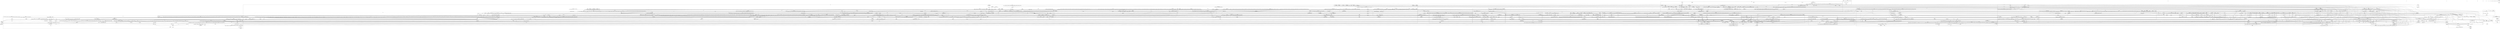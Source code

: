 strict digraph {
compound = true;
concentrate=true;
node [shape=box];

subgraph cluster0 {
style=bold;label="bufferpool";
GRAPH_DUMMY0 [shape=point, style=invis];
subgraph cluster1 {
style=dashed;label="bufpool.go";
GRAPH_DUMMY1 [shape=point, style=invis];
3 [style=solid,label="GetBuffer"];
5 [style=solid,label="PutBuffer"];
}
subgraph cluster7 {
style=dashed;label="bufpool_test.go";
GRAPH_DUMMY7 [shape=point, style=invis];
subgraph cluster8 {
style=solid;label="TestBufferPool";
GRAPH_DUMMY8 [shape=point, style=invis];
}
}
}
subgraph cluster11 {
style=bold;label="cache";
GRAPH_DUMMY11 [shape=point, style=invis];
subgraph cluster12 {
style=dashed;label="partitioned_lazy_cache.go";
GRAPH_DUMMY12 [shape=point, style=invis];
subgraph cluster15 {
style=rounded;label="Partition";
GRAPH_DUMMY15 [shape=point, style=invis];
}
subgraph cluster20 {
style=rounded;label="Lazy";
GRAPH_DUMMY20 [shape=point, style=invis];
subgraph cluster25 {
style=solid;label="init";
GRAPH_DUMMY25 [shape=point, style=invis];
}
subgraph cluster30 {
style=solid;label="Get";
GRAPH_DUMMY30 [shape=point, style=invis];
}
}
21 [style=solid,label="NewLazy"];
subgraph cluster25 {
style=solid;label="init";
GRAPH_DUMMY25 [shape=point, style=invis];
}
subgraph cluster30 {
style=solid;label="Get";
GRAPH_DUMMY30 [shape=point, style=invis];
}
subgraph cluster39 {
style=rounded;label="PartitionedLazyCache";
GRAPH_DUMMY39 [shape=point, style=invis];
subgraph cluster45 {
style=solid;label="Get";
GRAPH_DUMMY45 [shape=point, style=invis];
}
}
subgraph cluster40 {
style=solid;label="NewPartitionedLazyCache";
GRAPH_DUMMY40 [shape=point, style=invis];
}
subgraph cluster45 {
style=solid;label="Get";
GRAPH_DUMMY45 [shape=point, style=invis];
}
}
subgraph cluster56 {
style=dashed;label="partitioned_lazy_cache_test.go";
GRAPH_DUMMY56 [shape=point, style=invis];
subgraph cluster57 {
style=solid;label="TestNewPartitionedLazyCache";
GRAPH_DUMMY57 [shape=point, style=invis];
}
subgraph cluster66 {
style=solid;label="TestConcurrentPartitionedLazyCache";
GRAPH_DUMMY66 [shape=point, style=invis];
}
}
}
subgraph cluster77 {
style=bold;label="commands";
GRAPH_DUMMY77 [shape=point, style=invis];
subgraph cluster78 {
style=dashed;label="benchmark.go";
GRAPH_DUMMY78 [shape=point, style=invis];
subgraph cluster83 {
style=rounded;label="benchmarkCmd";
GRAPH_DUMMY83 [shape=point, style=invis];
subgraph cluster89 {
style=solid;label="benchmark";
GRAPH_DUMMY89 [shape=point, style=invis];
}
}
subgraph cluster84 {
style=solid;label="newBenchmarkCmd";
GRAPH_DUMMY84 [shape=point, style=invis];
}
subgraph cluster89 {
style=solid;label="benchmark";
GRAPH_DUMMY89 [shape=point, style=invis];
}
}
subgraph cluster107 {
style=dashed;label="check.go";
GRAPH_DUMMY107 [shape=point, style=invis];
subgraph cluster110 {
style=rounded;label="checkCmd";
GRAPH_DUMMY110 [shape=point, style=invis];
}
111 [style=solid,label="newCheckCmd"];
}
subgraph cluster113 {
style=dashed;label="check_darwin.go";
GRAPH_DUMMY113 [shape=point, style=invis];
subgraph cluster116 {
style=rounded;label="checkCmd";
GRAPH_DUMMY116 [shape=point, style=invis];
}
subgraph cluster117 {
style=solid;label="newCheckCmd";
GRAPH_DUMMY117 [shape=point, style=invis];
}
}
subgraph cluster120 {
style=dashed;label="commandeer.go";
GRAPH_DUMMY120 [shape=point, style=invis];
subgraph cluster124 {
style=rounded;label="commandeerHugoState";
GRAPH_DUMMY124 [shape=point, style=invis];
}
subgraph cluster138 {
style=rounded;label="commandeer";
GRAPH_DUMMY138 [shape=point, style=invis];
139 [style=solid,label="Set"];
143 [style=solid,label="initFs"];
subgraph cluster180 {
style=solid;label="loadConfig";
GRAPH_DUMMY180 [shape=point, style=invis];
}
subgraph cluster522 {
style=solid;label="createLogger";
GRAPH_DUMMY522 [shape=point, style=invis];
}
subgraph cluster549 {
style=solid;label="fullBuild";
GRAPH_DUMMY549 [shape=point, style=invis];
}
subgraph cluster564 {
style=solid;label="build";
GRAPH_DUMMY564 [shape=point, style=invis];
}
subgraph cluster573 {
style=solid;label="serverBuild";
GRAPH_DUMMY573 [shape=point, style=invis];
}
577 [style=solid,label="copyStatic"];
subgraph cluster581 {
style=solid;label="doWithPublishDirs";
GRAPH_DUMMY581 [shape=point, style=invis];
}
subgraph cluster601 {
style=solid;label="copyStaticTo";
GRAPH_DUMMY601 [shape=point, style=invis];
}
611 [style=solid,label="firstPathSpec"];
subgraph cluster614 {
style=solid;label="timeTrack";
GRAPH_DUMMY614 [shape=point, style=invis];
}
subgraph cluster619 {
style=solid;label="getDirList";
GRAPH_DUMMY619 [shape=point, style=invis];
}
634 [style=solid,label="resetAndBuildSites"];
637 [style=solid,label="buildSites"];
subgraph cluster640 {
style=solid;label="rebuildSites";
GRAPH_DUMMY640 [shape=point, style=invis];
}
subgraph cluster648 {
style=solid;label="fullRebuild";
GRAPH_DUMMY648 [shape=point, style=invis];
}
subgraph cluster652 {
style=solid;label="newWatcher";
GRAPH_DUMMY652 [shape=point, style=invis];
}
subgraph cluster700 {
style=solid;label="isThemeVsHugoVersionMismatch";
GRAPH_DUMMY700 [shape=point, style=invis];
}
subgraph cluster1255 {
style=solid;label="serve";
GRAPH_DUMMY1255 [shape=point, style=invis];
}
}
139 [style=solid,label="Set"];
143 [style=solid,label="initFs"];
subgraph cluster147 {
style=solid;label="newCommandeer";
GRAPH_DUMMY147 [shape=point, style=invis];
}
subgraph cluster162 {
style=rounded;label="fileChangeDetector";
GRAPH_DUMMY162 [shape=point, style=invis];
163 [style=solid,label="OnFileClose"];
subgraph cluster167 {
style=solid;label="changed";
GRAPH_DUMMY167 [shape=point, style=invis];
}
subgraph cluster173 {
style=solid;label="filterIrrelevant";
GRAPH_DUMMY173 [shape=point, style=invis];
}
178 [style=solid,label="PrepareNew"];
}
163 [style=solid,label="OnFileClose"];
subgraph cluster167 {
style=solid;label="changed";
GRAPH_DUMMY167 [shape=point, style=invis];
}
subgraph cluster173 {
style=solid;label="filterIrrelevant";
GRAPH_DUMMY173 [shape=point, style=invis];
}
178 [style=solid,label="PrepareNew"];
subgraph cluster180 {
style=solid;label="loadConfig";
GRAPH_DUMMY180 [shape=point, style=invis];
}
}
subgraph cluster211 {
style=dashed;label="commands.go";
GRAPH_DUMMY211 [shape=point, style=invis];
subgraph cluster214 {
style=rounded;label="commandsBuilder";
GRAPH_DUMMY214 [shape=point, style=invis];
subgraph cluster84 {
style=solid;label="newBenchmarkCmd";
GRAPH_DUMMY84 [shape=point, style=invis];
}
217 [style=solid,label="addCommands"];
221 [style=solid,label="addAll"];
subgraph cluster224 {
style=solid;label="build";
GRAPH_DUMMY224 [shape=point, style=invis];
}
subgraph cluster249 {
style=solid;label="newBuilderCmd";
GRAPH_DUMMY249 [shape=point, style=invis];
}
subgraph cluster268 {
style=solid;label="newHugoCmd";
GRAPH_DUMMY268 [shape=point, style=invis];
}
1175 [style=solid,label="newServerCmd"];
subgraph cluster1178 {
style=solid;label="newServerCmdSignaled";
GRAPH_DUMMY1178 [shape=point, style=invis];
}
}
215 [style=solid,label="newCommandsBuilder"];
217 [style=solid,label="addCommands"];
221 [style=solid,label="addAll"];
subgraph cluster224 {
style=solid;label="build";
GRAPH_DUMMY224 [shape=point, style=invis];
}
subgraph cluster228 {
style=solid;label="addCommands";
GRAPH_DUMMY228 [shape=point, style=invis];
}
subgraph cluster233 {
style=rounded;label="baseCmd";
GRAPH_DUMMY233 [shape=point, style=invis];
243 [style=solid,label="getCommand"];
254 [style=solid,label="flagsToConfig"];
}
subgraph cluster236 {
style=rounded;label="commandsBuilderGetter";
GRAPH_DUMMY236 [shape=point, style=invis];
}
subgraph cluster239 {
style=rounded;label="baseBuilderCmd";
GRAPH_DUMMY239 [shape=point, style=invis];
240 [style=solid,label="getCmmandsBuilder"];
}
240 [style=solid,label="getCmmandsBuilder"];
243 [style=solid,label="getCommand"];
246 [style=solid,label="newBaseCmd"];
subgraph cluster249 {
style=solid;label="newBuilderCmd";
GRAPH_DUMMY249 [shape=point, style=invis];
}
254 [style=solid,label="flagsToConfig"];
subgraph cluster259 {
style=rounded;label="hugoCmd";
GRAPH_DUMMY259 [shape=point, style=invis];
}
subgraph cluster261 {
style=rounded;label="nilCommand";
GRAPH_DUMMY261 [shape=point, style=invis];
262 [style=solid,label="getCommand"];
265 [style=solid,label="flagsToConfig"];
}
262 [style=solid,label="getCommand"];
265 [style=solid,label="flagsToConfig"];
subgraph cluster268 {
style=solid;label="newHugoCmd";
GRAPH_DUMMY268 [shape=point, style=invis];
}
subgraph cluster287 {
style=rounded;label="hugoBuilderCommon";
GRAPH_DUMMY287 [shape=point, style=invis];
288 [style=solid,label="handleFlags"];
}
288 [style=solid,label="handleFlags"];
}
subgraph cluster292 {
style=dashed;label="commands_test.go";
GRAPH_DUMMY292 [shape=point, style=invis];
subgraph cluster293 {
style=solid;label="TestExecute";
GRAPH_DUMMY293 [shape=point, style=invis];
}
subgraph cluster300 {
style=solid;label="TestCommandsPersistentFlags";
GRAPH_DUMMY300 [shape=point, style=invis];
}
}
subgraph cluster313 {
style=dashed;label="config.go";
GRAPH_DUMMY313 [shape=point, style=invis];
subgraph cluster316 {
style=rounded;label="configCmd";
GRAPH_DUMMY316 [shape=point, style=invis];
subgraph cluster320 {
style=solid;label="printConfig";
GRAPH_DUMMY320 [shape=point, style=invis];
}
}
subgraph cluster317 {
style=solid;label="newConfigCmd";
GRAPH_DUMMY317 [shape=point, style=invis];
}
subgraph cluster320 {
style=solid;label="printConfig";
GRAPH_DUMMY320 [shape=point, style=invis];
}
}
subgraph cluster331 {
style=dashed;label="convert.go";
GRAPH_DUMMY331 [shape=point, style=invis];
subgraph cluster336 {
style=rounded;label="convertCmd";
GRAPH_DUMMY336 [shape=point, style=invis];
subgraph cluster340 {
style=solid;label="convertContents";
GRAPH_DUMMY340 [shape=point, style=invis];
}
subgraph cluster351 {
style=solid;label="convertAndSavePage";
GRAPH_DUMMY351 [shape=point, style=invis];
}
}
subgraph cluster337 {
style=solid;label="newConvertCmd";
GRAPH_DUMMY337 [shape=point, style=invis];
}
subgraph cluster340 {
style=solid;label="convertContents";
GRAPH_DUMMY340 [shape=point, style=invis];
}
subgraph cluster351 {
style=solid;label="convertAndSavePage";
GRAPH_DUMMY351 [shape=point, style=invis];
}
}
subgraph cluster369 {
style=dashed;label="env.go";
GRAPH_DUMMY369 [shape=point, style=invis];
subgraph cluster372 {
style=rounded;label="envCmd";
GRAPH_DUMMY372 [shape=point, style=invis];
}
373 [style=solid,label="newEnvCmd"];
}
subgraph cluster375 {
style=dashed;label="gen.go";
GRAPH_DUMMY375 [shape=point, style=invis];
subgraph cluster378 {
style=rounded;label="genCmd";
GRAPH_DUMMY378 [shape=point, style=invis];
}
subgraph cluster379 {
style=solid;label="newGenCmd";
GRAPH_DUMMY379 [shape=point, style=invis];
}
}
subgraph cluster382 {
style=dashed;label="genautocomplete.go";
GRAPH_DUMMY382 [shape=point, style=invis];
subgraph cluster387 {
style=rounded;label="genautocompleteCmd";
GRAPH_DUMMY387 [shape=point, style=invis];
}
subgraph cluster388 {
style=solid;label="newGenautocompleteCmd";
GRAPH_DUMMY388 [shape=point, style=invis];
}
}
subgraph cluster392 {
style=dashed;label="genchromastyles.go";
GRAPH_DUMMY392 [shape=point, style=invis];
subgraph cluster398 {
style=rounded;label="genChromaStyles";
GRAPH_DUMMY398 [shape=point, style=invis];
subgraph cluster402 {
style=solid;label="generate";
GRAPH_DUMMY402 [shape=point, style=invis];
}
}
subgraph cluster399 {
style=solid;label="createGenChromaStyles";
GRAPH_DUMMY399 [shape=point, style=invis];
}
subgraph cluster402 {
style=solid;label="generate";
GRAPH_DUMMY402 [shape=point, style=invis];
}
}
subgraph cluster409 {
style=dashed;label="gendoc.go";
GRAPH_DUMMY409 [shape=point, style=invis];
subgraph cluster413 {
style=rounded;label="genDocCmd";
GRAPH_DUMMY413 [shape=point, style=invis];
}
subgraph cluster414 {
style=solid;label="newGenDocCmd";
GRAPH_DUMMY414 [shape=point, style=invis];
}
}
subgraph cluster427 {
style=dashed;label="gendocshelper.go";
GRAPH_DUMMY427 [shape=point, style=invis];
subgraph cluster431 {
style=rounded;label="genDocsHelper";
GRAPH_DUMMY431 [shape=point, style=invis];
subgraph cluster435 {
style=solid;label="generate";
GRAPH_DUMMY435 [shape=point, style=invis];
}
}
subgraph cluster432 {
style=solid;label="createGenDocsHelper";
GRAPH_DUMMY432 [shape=point, style=invis];
}
subgraph cluster435 {
style=solid;label="generate";
GRAPH_DUMMY435 [shape=point, style=invis];
}
}
subgraph cluster443 {
style=dashed;label="genman.go";
GRAPH_DUMMY443 [shape=point, style=invis];
subgraph cluster447 {
style=rounded;label="genManCmd";
GRAPH_DUMMY447 [shape=point, style=invis];
}
subgraph cluster448 {
style=solid;label="newGenManCmd";
GRAPH_DUMMY448 [shape=point, style=invis];
}
}
subgraph cluster454 {
style=dashed;label="helpers.go";
GRAPH_DUMMY454 [shape=point, style=invis];
subgraph cluster456 {
style=rounded;label="flagsToConfigHandler";
GRAPH_DUMMY456 [shape=point, style=invis];
}
subgraph cluster459 {
style=rounded;label="cmder";
GRAPH_DUMMY459 [shape=point, style=invis];
}
subgraph cluster462 {
style=rounded;label="commandError";
GRAPH_DUMMY462 [shape=point, style=invis];
463 [style=solid,label="Error"];
466 [style=solid,label="isUserError"];
}
463 [style=solid,label="Error"];
466 [style=solid,label="isUserError"];
469 [style=solid,label="newUserError"];
472 [style=solid,label="newSystemError"];
475 [style=solid,label="newSystemErrorF"];
subgraph cluster480 {
style=solid;label="isUserError";
GRAPH_DUMMY480 [shape=point, style=invis];
}
}
subgraph cluster485 {
style=dashed;label="helpers_others.go";
GRAPH_DUMMY485 [shape=point, style=invis];
}
subgraph cluster490 {
style=dashed;label="helpers_windows.go";
GRAPH_DUMMY490 [shape=point, style=invis];
}
subgraph cluster495 {
style=dashed;label="hugo.go";
GRAPH_DUMMY495 [shape=point, style=invis];
subgraph cluster499 {
style=rounded;label="Response";
GRAPH_DUMMY499 [shape=point, style=invis];
500 [style=solid,label="IsUserError"];
}
500 [style=solid,label="IsUserError"];
subgraph cluster503 {
style=solid;label="Execute";
GRAPH_DUMMY503 [shape=point, style=invis];
}
subgraph cluster512 {
style=solid;label="initializeConfig";
GRAPH_DUMMY512 [shape=point, style=invis];
}
subgraph cluster522 {
style=solid;label="createLogger";
GRAPH_DUMMY522 [shape=point, style=invis];
}
subgraph cluster533 {
style=solid;label="initializeFlags";
GRAPH_DUMMY533 [shape=point, style=invis];
}
subgraph cluster539 {
style=solid;label="setValueFromFlag";
GRAPH_DUMMY539 [shape=point, style=invis];
}
subgraph cluster549 {
style=solid;label="fullBuild";
GRAPH_DUMMY549 [shape=point, style=invis];
}
subgraph cluster564 {
style=solid;label="build";
GRAPH_DUMMY564 [shape=point, style=invis];
}
subgraph cluster573 {
style=solid;label="serverBuild";
GRAPH_DUMMY573 [shape=point, style=invis];
}
577 [style=solid,label="copyStatic"];
subgraph cluster581 {
style=solid;label="doWithPublishDirs";
GRAPH_DUMMY581 [shape=point, style=invis];
}
subgraph cluster593 {
style=rounded;label="countingStatFs";
GRAPH_DUMMY593 [shape=point, style=invis];
subgraph cluster594 {
style=solid;label="Stat";
GRAPH_DUMMY594 [shape=point, style=invis];
}
}
subgraph cluster594 {
style=solid;label="Stat";
GRAPH_DUMMY594 [shape=point, style=invis];
}
subgraph cluster601 {
style=solid;label="copyStaticTo";
GRAPH_DUMMY601 [shape=point, style=invis];
}
611 [style=solid,label="firstPathSpec"];
subgraph cluster614 {
style=solid;label="timeTrack";
GRAPH_DUMMY614 [shape=point, style=invis];
}
subgraph cluster619 {
style=solid;label="getDirList";
GRAPH_DUMMY619 [shape=point, style=invis];
}
634 [style=solid,label="resetAndBuildSites"];
637 [style=solid,label="buildSites"];
subgraph cluster640 {
style=solid;label="rebuildSites";
GRAPH_DUMMY640 [shape=point, style=invis];
}
subgraph cluster648 {
style=solid;label="fullRebuild";
GRAPH_DUMMY648 [shape=point, style=invis];
}
subgraph cluster652 {
style=solid;label="newWatcher";
GRAPH_DUMMY652 [shape=point, style=invis];
}
subgraph cluster691 {
style=rounded;label="dynamicEvents";
GRAPH_DUMMY691 [shape=point, style=invis];
}
692 [style=solid,label="partitionDynamicEvents"];
subgraph cluster696 {
style=solid;label="pickOneWriteOrCreatePath";
GRAPH_DUMMY696 [shape=point, style=invis];
}
subgraph cluster700 {
style=solid;label="isThemeVsHugoVersionMismatch";
GRAPH_DUMMY700 [shape=point, style=invis];
}
}
subgraph cluster714 {
style=dashed;label="hugo_windows.go";
GRAPH_DUMMY714 [shape=point, style=invis];
715 [style=solid,label="init"];
}
subgraph cluster716 {
style=dashed;label="import_jekyll.go";
GRAPH_DUMMY716 [shape=point, style=invis];
subgraph cluster719 {
style=rounded;label="importCmd";
GRAPH_DUMMY719 [shape=point, style=invis];
subgraph cluster724 {
style=solid;label="importFromJekyll";
GRAPH_DUMMY724 [shape=point, style=invis];
}
subgraph cluster744 {
style=solid;label="getJekyllDirInfo";
GRAPH_DUMMY744 [shape=point, style=invis];
}
subgraph cluster757 {
style=solid;label="retrieveJekyllPostDir";
GRAPH_DUMMY757 [shape=point, style=invis];
}
subgraph cluster769 {
style=solid;label="createSiteFromJekyll";
GRAPH_DUMMY769 [shape=point, style=invis];
}
subgraph cluster784 {
style=solid;label="loadJekyllConfig";
GRAPH_DUMMY784 [shape=point, style=invis];
}
subgraph cluster798 {
style=solid;label="createConfigFromJekyll";
GRAPH_DUMMY798 [shape=point, style=invis];
}
subgraph cluster834 {
style=solid;label="copyJekyllFilesAndFolders";
GRAPH_DUMMY834 [shape=point, style=invis];
}
}
subgraph cluster720 {
style=solid;label="newImportCmd";
GRAPH_DUMMY720 [shape=point, style=invis];
}
subgraph cluster724 {
style=solid;label="importFromJekyll";
GRAPH_DUMMY724 [shape=point, style=invis];
}
subgraph cluster744 {
style=solid;label="getJekyllDirInfo";
GRAPH_DUMMY744 [shape=point, style=invis];
}
subgraph cluster757 {
style=solid;label="retrieveJekyllPostDir";
GRAPH_DUMMY757 [shape=point, style=invis];
}
subgraph cluster769 {
style=solid;label="createSiteFromJekyll";
GRAPH_DUMMY769 [shape=point, style=invis];
}
subgraph cluster784 {
style=solid;label="loadJekyllConfig";
GRAPH_DUMMY784 [shape=point, style=invis];
}
subgraph cluster798 {
style=solid;label="createConfigFromJekyll";
GRAPH_DUMMY798 [shape=point, style=invis];
}
subgraph cluster814 {
style=solid;label="copyFile";
GRAPH_DUMMY814 [shape=point, style=invis];
}
subgraph cluster824 {
style=solid;label="copyDir";
GRAPH_DUMMY824 [shape=point, style=invis];
}
subgraph cluster834 {
style=solid;label="copyJekyllFilesAndFolders";
GRAPH_DUMMY834 [shape=point, style=invis];
}
subgraph cluster849 {
style=solid;label="parseJekyllFilename";
GRAPH_DUMMY849 [shape=point, style=invis];
}
subgraph cluster857 {
style=solid;label="convertJekyllPost";
GRAPH_DUMMY857 [shape=point, style=invis];
}
subgraph cluster881 {
style=solid;label="convertJekyllMetaData";
GRAPH_DUMMY881 [shape=point, style=invis];
}
subgraph cluster902 {
style=solid;label="convertJekyllContent";
GRAPH_DUMMY902 [shape=point, style=invis];
}
915 [style=solid,label="string"];
subgraph cluster917 {
style=solid;label="replaceImageTag";
GRAPH_DUMMY917 [shape=point, style=invis];
}
926 [style=solid,label="replaceOptionalPart"];
}
subgraph cluster930 {
style=dashed;label="import_jekyll_test.go";
GRAPH_DUMMY930 [shape=point, style=invis];
subgraph cluster931 {
style=solid;label="TestParseJekyllFilename";
GRAPH_DUMMY931 [shape=point, style=invis];
}
subgraph cluster938 {
style=solid;label="TestConvertJekyllMetadata";
GRAPH_DUMMY938 [shape=point, style=invis];
}
subgraph cluster945 {
style=solid;label="TestConvertJekyllContent";
GRAPH_DUMMY945 [shape=point, style=invis];
}
}
subgraph cluster949 {
style=dashed;label="limit_darwin.go";
GRAPH_DUMMY949 [shape=point, style=invis];
subgraph cluster952 {
style=rounded;label="limitCmd";
GRAPH_DUMMY952 [shape=point, style=invis];
}
subgraph cluster953 {
style=solid;label="newLimitCmd";
GRAPH_DUMMY953 [shape=point, style=invis];
}
subgraph cluster958 {
style=solid;label="tweakLimit";
GRAPH_DUMMY958 [shape=point, style=invis];
}
}
subgraph cluster961 {
style=dashed;label="limit_others.go";
GRAPH_DUMMY961 [shape=point, style=invis];
962 [style=solid,label="tweakLimit"];
}
subgraph cluster963 {
style=dashed;label="list.go";
GRAPH_DUMMY963 [shape=point, style=invis];
subgraph cluster966 {
style=rounded;label="listCmd";
GRAPH_DUMMY966 [shape=point, style=invis];
}
subgraph cluster967 {
style=solid;label="newListCmd";
GRAPH_DUMMY967 [shape=point, style=invis];
}
}
subgraph cluster988 {
style=dashed;label="new.go";
GRAPH_DUMMY988 [shape=point, style=invis];
subgraph cluster993 {
style=rounded;label="newCmd";
GRAPH_DUMMY993 [shape=point, style=invis];
subgraph cluster997 {
style=solid;label="newContent";
GRAPH_DUMMY997 [shape=point, style=invis];
}
}
subgraph cluster994 {
style=solid;label="newNewCmd";
GRAPH_DUMMY994 [shape=point, style=invis];
}
subgraph cluster997 {
style=solid;label="newContent";
GRAPH_DUMMY997 [shape=point, style=invis];
}
subgraph cluster1013 {
style=solid;label="mkdir";
GRAPH_DUMMY1013 [shape=point, style=invis];
}
subgraph cluster1017 {
style=solid;label="touchFile";
GRAPH_DUMMY1017 [shape=point, style=invis];
}
subgraph cluster1022 {
style=solid;label="newContentPathSection";
GRAPH_DUMMY1022 [shape=point, style=invis];
}
}
subgraph cluster1029 {
style=dashed;label="new_content_test.go";
GRAPH_DUMMY1029 [shape=point, style=invis];
subgraph cluster1030 {
style=solid;label="TestNewContentPathSectionWithForwardSlashes";
GRAPH_DUMMY1030 [shape=point, style=invis];
}
subgraph cluster1034 {
style=solid;label="checkNewSiteInited";
GRAPH_DUMMY1034 [shape=point, style=invis];
}
subgraph cluster1039 {
style=solid;label="TestDoNewSite";
GRAPH_DUMMY1039 [shape=point, style=invis];
}
subgraph cluster1043 {
style=solid;label="TestDoNewSite_noerror_base_exists_but_empty";
GRAPH_DUMMY1043 [shape=point, style=invis];
}
subgraph cluster1047 {
style=solid;label="TestDoNewSite_error_base_exists";
GRAPH_DUMMY1047 [shape=point, style=invis];
}
subgraph cluster1051 {
style=solid;label="TestDoNewSite_force_empty_dir";
GRAPH_DUMMY1051 [shape=point, style=invis];
}
subgraph cluster1055 {
style=solid;label="TestDoNewSite_error_force_dir_inside_exists";
GRAPH_DUMMY1055 [shape=point, style=invis];
}
subgraph cluster1060 {
style=solid;label="TestDoNewSite_error_force_config_inside_exists";
GRAPH_DUMMY1060 [shape=point, style=invis];
}
subgraph cluster1065 {
style=solid;label="newTestCfg";
GRAPH_DUMMY1065 [shape=point, style=invis];
}
}
subgraph cluster1070 {
style=dashed;label="new_site.go";
GRAPH_DUMMY1070 [shape=point, style=invis];
subgraph cluster1074 {
style=rounded;label="newSiteCmd";
GRAPH_DUMMY1074 [shape=point, style=invis];
subgraph cluster1079 {
style=solid;label="doNewSite";
GRAPH_DUMMY1079 [shape=point, style=invis];
}
subgraph cluster1093 {
style=solid;label="newSite";
GRAPH_DUMMY1093 [shape=point, style=invis];
}
}
subgraph cluster1075 {
style=solid;label="newNewSiteCmd";
GRAPH_DUMMY1075 [shape=point, style=invis];
}
subgraph cluster1079 {
style=solid;label="doNewSite";
GRAPH_DUMMY1079 [shape=point, style=invis];
}
subgraph cluster1093 {
style=solid;label="newSite";
GRAPH_DUMMY1093 [shape=point, style=invis];
}
subgraph cluster1101 {
style=solid;label="createConfig";
GRAPH_DUMMY1101 [shape=point, style=invis];
}
subgraph cluster1108 {
style=solid;label="nextStepsText";
GRAPH_DUMMY1108 [shape=point, style=invis];
}
}
subgraph cluster1111 {
style=dashed;label="new_theme.go";
GRAPH_DUMMY1111 [shape=point, style=invis];
subgraph cluster1115 {
style=rounded;label="newThemeCmd";
GRAPH_DUMMY1115 [shape=point, style=invis];
subgraph cluster1120 {
style=solid;label="newTheme";
GRAPH_DUMMY1120 [shape=point, style=invis];
}
subgraph cluster1133 {
style=solid;label="createThemeMD";
GRAPH_DUMMY1133 [shape=point, style=invis];
}
}
subgraph cluster1116 {
style=solid;label="newNewThemeCmd";
GRAPH_DUMMY1116 [shape=point, style=invis];
}
subgraph cluster1120 {
style=solid;label="newTheme";
GRAPH_DUMMY1120 [shape=point, style=invis];
}
subgraph cluster1133 {
style=solid;label="createThemeMD";
GRAPH_DUMMY1133 [shape=point, style=invis];
}
}
subgraph cluster1139 {
style=dashed;label="release.go";
GRAPH_DUMMY1139 [shape=point, style=invis];
subgraph cluster1145 {
style=rounded;label="releaseCommandeer";
GRAPH_DUMMY1145 [shape=point, style=invis];
1149 [style=solid,label="getCommand"];
1152 [style=solid,label="flagsToConfig"];
1155 [style=solid,label="release"];
}
subgraph cluster1146 {
style=solid;label="createReleaser";
GRAPH_DUMMY1146 [shape=point, style=invis];
}
1149 [style=solid,label="getCommand"];
1152 [style=solid,label="flagsToConfig"];
1155 [style=solid,label="release"];
}
subgraph cluster1158 {
style=dashed;label="release_noop.go";
GRAPH_DUMMY1158 [shape=point, style=invis];
1159 [style=solid,label="createReleaser"];
}
subgraph cluster1161 {
style=dashed;label="server.go";
GRAPH_DUMMY1161 [shape=point, style=invis];
subgraph cluster1174 {
style=rounded;label="serverCmd";
GRAPH_DUMMY1174 [shape=point, style=invis];
subgraph cluster1200 {
style=solid;label="server";
GRAPH_DUMMY1200 [shape=point, style=invis];
}
subgraph cluster1270 {
style=solid;label="fixURL";
GRAPH_DUMMY1270 [shape=point, style=invis];
}
}
1175 [style=solid,label="newServerCmd"];
subgraph cluster1178 {
style=solid;label="newServerCmdSignaled";
GRAPH_DUMMY1178 [shape=point, style=invis];
}
subgraph cluster1184 {
style=rounded;label="filesOnlyFs";
GRAPH_DUMMY1184 [shape=point, style=invis];
subgraph cluster1187 {
style=solid;label="Open";
GRAPH_DUMMY1187 [shape=point, style=invis];
}
}
subgraph cluster1186 {
style=rounded;label="noDirFile";
GRAPH_DUMMY1186 [shape=point, style=invis];
1194 [style=solid,label="Readdir"];
}
subgraph cluster1187 {
style=solid;label="Open";
GRAPH_DUMMY1187 [shape=point, style=invis];
}
1194 [style=solid,label="Readdir"];
subgraph cluster1200 {
style=solid;label="server";
GRAPH_DUMMY1200 [shape=point, style=invis];
}
subgraph cluster1234 {
style=rounded;label="fileServer";
GRAPH_DUMMY1234 [shape=point, style=invis];
subgraph cluster1235 {
style=solid;label="createEndpoint";
GRAPH_DUMMY1235 [shape=point, style=invis];
}
}
subgraph cluster1235 {
style=solid;label="createEndpoint";
GRAPH_DUMMY1235 [shape=point, style=invis];
}
subgraph cluster1255 {
style=solid;label="serve";
GRAPH_DUMMY1255 [shape=point, style=invis];
}
subgraph cluster1270 {
style=solid;label="fixURL";
GRAPH_DUMMY1270 [shape=point, style=invis];
}
subgraph cluster1280 {
style=solid;label="memStats";
GRAPH_DUMMY1280 [shape=point, style=invis];
}
}
subgraph cluster1291 {
style=dashed;label="server_test.go";
GRAPH_DUMMY1291 [shape=point, style=invis];
subgraph cluster1292 {
style=solid;label="TestServer";
GRAPH_DUMMY1292 [shape=point, style=invis];
}
subgraph cluster1306 {
style=solid;label="TestFixURL";
GRAPH_DUMMY1306 [shape=point, style=invis];
}
1322 [style=solid,label="isWindowsCI"];
}
subgraph cluster1324 {
style=dashed;label="static_syncer.go";
GRAPH_DUMMY1324 [shape=point, style=invis];
subgraph cluster1326 {
style=rounded;label="staticSyncer";
GRAPH_DUMMY1326 [shape=point, style=invis];
1331 [style=solid,label="isStatic"];
subgraph cluster1335 {
style=solid;label="syncsStaticEvents";
GRAPH_DUMMY1335 [shape=point, style=invis];
}
}
1327 [style=solid,label="newStaticSyncer"];
1331 [style=solid,label="isStatic"];
subgraph cluster1335 {
style=solid;label="syncsStaticEvents";
GRAPH_DUMMY1335 [shape=point, style=invis];
}
}
subgraph cluster1349 {
style=dashed;label="version.go";
GRAPH_DUMMY1349 [shape=point, style=invis];
subgraph cluster1352 {
style=rounded;label="versionCmd";
GRAPH_DUMMY1352 [shape=point, style=invis];
}
1353 [style=solid,label="newVersionCmd"];
subgraph cluster1355 {
style=solid;label="printHugoVersion";
GRAPH_DUMMY1355 [shape=point, style=invis];
}
}
}
subgraph cluster1314 {
style=rounded;label="data";
GRAPH_DUMMY1314 [shape=point, style=invis];
}
subgraph cluster1360 {
style=bold;label="errors";
GRAPH_DUMMY1360 [shape=point, style=invis];
subgraph cluster1361 {
style=dashed;label="errors.go";
GRAPH_DUMMY1361 [shape=point, style=invis];
}
}
subgraph cluster1363 {
style=bold;label="loggers";
GRAPH_DUMMY1363 [shape=point, style=invis];
subgraph cluster1364 {
style=dashed;label="loggers.go";
GRAPH_DUMMY1364 [shape=point, style=invis];
1365 [style=solid,label="NewDebugLogger"];
1367 [style=solid,label="NewWarningLogger"];
1369 [style=solid,label="NewErrorLogger"];
}
}
subgraph cluster1371 {
style=bold;label="maps";
GRAPH_DUMMY1371 [shape=point, style=invis];
subgraph cluster1372 {
style=dashed;label="maps.go";
GRAPH_DUMMY1372 [shape=point, style=invis];
subgraph cluster1373 {
style=solid;label="ToLower";
GRAPH_DUMMY1373 [shape=point, style=invis];
}
}
subgraph cluster1376 {
style=dashed;label="maps_test.go";
GRAPH_DUMMY1376 [shape=point, style=invis];
subgraph cluster1377 {
style=solid;label="TestToLower";
GRAPH_DUMMY1377 [shape=point, style=invis];
}
}
subgraph cluster1380 {
style=dashed;label="scratch.go";
GRAPH_DUMMY1380 [shape=point, style=invis];
subgraph cluster1383 {
style=rounded;label="Scratch";
GRAPH_DUMMY1383 [shape=point, style=invis];
subgraph cluster1384 {
style=solid;label="Add";
GRAPH_DUMMY1384 [shape=point, style=invis];
}
1396 [style=solid,label="Set"];
1401 [style=solid,label="Delete"];
subgraph cluster1405 {
style=solid;label="Get";
GRAPH_DUMMY1405 [shape=point, style=invis];
}
1410 [style=solid,label="SetInMap"];
subgraph cluster1416 {
style=solid;label="GetSortedMapValues";
GRAPH_DUMMY1416 [shape=point, style=invis];
}
}
subgraph cluster1384 {
style=solid;label="Add";
GRAPH_DUMMY1384 [shape=point, style=invis];
}
1396 [style=solid,label="Set"];
1401 [style=solid,label="Delete"];
subgraph cluster1405 {
style=solid;label="Get";
GRAPH_DUMMY1405 [shape=point, style=invis];
}
1410 [style=solid,label="SetInMap"];
subgraph cluster1416 {
style=solid;label="GetSortedMapValues";
GRAPH_DUMMY1416 [shape=point, style=invis];
}
1423 [style=solid,label="NewScratch"];
}
subgraph cluster1425 {
style=dashed;label="scratch_test.go";
GRAPH_DUMMY1425 [shape=point, style=invis];
subgraph cluster1426 {
style=solid;label="TestScratchAdd";
GRAPH_DUMMY1426 [shape=point, style=invis];
}
subgraph cluster1430 {
style=solid;label="TestScratchAddSlice";
GRAPH_DUMMY1430 [shape=point, style=invis];
}
subgraph cluster1435 {
style=solid;label="TestScratchSet";
GRAPH_DUMMY1435 [shape=point, style=invis];
}
subgraph cluster1439 {
style=solid;label="TestScratchDelete";
GRAPH_DUMMY1439 [shape=point, style=invis];
}
subgraph cluster1443 {
style=solid;label="TestScratchInParallel";
GRAPH_DUMMY1443 [shape=point, style=invis];
}
subgraph cluster1454 {
style=solid;label="TestScratchGet";
GRAPH_DUMMY1454 [shape=point, style=invis];
}
subgraph cluster1458 {
style=solid;label="TestScratchSetInMap";
GRAPH_DUMMY1458 [shape=point, style=invis];
}
subgraph cluster1462 {
style=solid;label="TestScratchGetSortedMapValues";
GRAPH_DUMMY1462 [shape=point, style=invis];
}
subgraph cluster1466 {
style=solid;label="BenchmarkScratchGet";
GRAPH_DUMMY1466 [shape=point, style=invis];
}
}
}
subgraph cluster1470 {
style=bold;label="math";
GRAPH_DUMMY1470 [shape=point, style=invis];
subgraph cluster1471 {
style=dashed;label="math.go";
GRAPH_DUMMY1471 [shape=point, style=invis];
subgraph cluster1472 {
style=solid;label="DoArithmetic";
GRAPH_DUMMY1472 [shape=point, style=invis];
}
}
subgraph cluster1488 {
style=dashed;label="math_test.go";
GRAPH_DUMMY1488 [shape=point, style=invis];
subgraph cluster1489 {
style=solid;label="TestDoArithmetic";
GRAPH_DUMMY1489 [shape=point, style=invis];
}
}
}
subgraph cluster1496 {
style=bold;label="types";
GRAPH_DUMMY1496 [shape=point, style=invis];
subgraph cluster1497 {
style=dashed;label="evictingqueue.go";
GRAPH_DUMMY1497 [shape=point, style=invis];
subgraph cluster1502 {
style=rounded;label="EvictingStringQueue";
GRAPH_DUMMY1502 [shape=point, style=invis];
1506 [style=solid,label="Add"];
subgraph cluster1509 {
style=solid;label="Peek";
GRAPH_DUMMY1509 [shape=point, style=invis];
}
subgraph cluster1514 {
style=solid;label="PeekAll";
GRAPH_DUMMY1514 [shape=point, style=invis];
}
subgraph cluster1520 {
style=solid;label="PeekAllSet";
GRAPH_DUMMY1520 [shape=point, style=invis];
}
}
1503 [style=solid,label="NewEvictingStringQueue"];
1506 [style=solid,label="Add"];
subgraph cluster1509 {
style=solid;label="Peek";
GRAPH_DUMMY1509 [shape=point, style=invis];
}
subgraph cluster1514 {
style=solid;label="PeekAll";
GRAPH_DUMMY1514 [shape=point, style=invis];
}
subgraph cluster1520 {
style=solid;label="PeekAllSet";
GRAPH_DUMMY1520 [shape=point, style=invis];
}
}
subgraph cluster1525 {
style=dashed;label="evictingqueue_test.go";
GRAPH_DUMMY1525 [shape=point, style=invis];
subgraph cluster1526 {
style=solid;label="TestEvictingStringQueue";
GRAPH_DUMMY1526 [shape=point, style=invis];
}
subgraph cluster1530 {
style=solid;label="TestEvictingStringQueueConcurrent";
GRAPH_DUMMY1530 [shape=point, style=invis];
}
}
subgraph cluster1538 {
style=dashed;label="types.go";
GRAPH_DUMMY1538 [shape=point, style=invis];
subgraph cluster1541 {
style=rounded;label="KeyValueStr";
GRAPH_DUMMY1541 [shape=point, style=invis];
}
subgraph cluster1544 {
style=rounded;label="KeyValues";
GRAPH_DUMMY1544 [shape=point, style=invis];
1545 [style=solid,label="KeyString"];
1548 [style=solid,label="String"];
}
1545 [style=solid,label="KeyString"];
1548 [style=solid,label="String"];
subgraph cluster1551 {
style=solid;label="NewKeyValuesStrings";
GRAPH_DUMMY1551 [shape=point, style=invis];
}
}
subgraph cluster1557 {
style=dashed;label="types_test.go";
GRAPH_DUMMY1557 [shape=point, style=invis];
subgraph cluster1558 {
style=solid;label="TestKeyValues";
GRAPH_DUMMY1558 [shape=point, style=invis];
}
}
}
subgraph cluster1562 {
style=bold;label="compare";
GRAPH_DUMMY1562 [shape=point, style=invis];
subgraph cluster1563 {
style=dashed;label="compare.go";
GRAPH_DUMMY1563 [shape=point, style=invis];
subgraph cluster1565 {
style=rounded;label="Eqer";
GRAPH_DUMMY1565 [shape=point, style=invis];
}
subgraph cluster1567 {
style=rounded;label="Comparer";
GRAPH_DUMMY1567 [shape=point, style=invis];
}
}
}
subgraph cluster1568 {
style=bold;label="config";
GRAPH_DUMMY1568 [shape=point, style=invis];
subgraph cluster1569 {
style=dashed;label="configProvider.go";
GRAPH_DUMMY1569 [shape=point, style=invis];
subgraph cluster1579 {
style=rounded;label="Provider";
GRAPH_DUMMY1579 [shape=point, style=invis];
}
subgraph cluster1580 {
style=solid;label="FromConfigString";
GRAPH_DUMMY1580 [shape=point, style=invis];
}
subgraph cluster1587 {
style=solid;label="GetStringSlicePreserveString";
GRAPH_DUMMY1587 [shape=point, style=invis];
}
}
subgraph cluster1594 {
style=dashed;label="configProvider_test.go";
GRAPH_DUMMY1594 [shape=point, style=invis];
subgraph cluster1595 {
style=solid;label="TestGetStringSlicePreserveString";
GRAPH_DUMMY1595 [shape=point, style=invis];
}
}
}
subgraph cluster1601 {
style=bold;label="privacy";
GRAPH_DUMMY1601 [shape=point, style=invis];
subgraph cluster1602 {
style=dashed;label="privacyConfig.go";
GRAPH_DUMMY1602 [shape=point, style=invis];
subgraph cluster1605 {
style=rounded;label="Service";
GRAPH_DUMMY1605 [shape=point, style=invis];
}
subgraph cluster1612 {
style=rounded;label="Config";
GRAPH_DUMMY1612 [shape=point, style=invis];
}
subgraph cluster1614 {
style=rounded;label="Disqus";
GRAPH_DUMMY1614 [shape=point, style=invis];
}
subgraph cluster1619 {
style=rounded;label="GoogleAnalytics";
GRAPH_DUMMY1619 [shape=point, style=invis];
}
subgraph cluster1622 {
style=rounded;label="Instagram";
GRAPH_DUMMY1622 [shape=point, style=invis];
}
subgraph cluster1626 {
style=rounded;label="Twitter";
GRAPH_DUMMY1626 [shape=point, style=invis];
}
subgraph cluster1629 {
style=rounded;label="Vimeo";
GRAPH_DUMMY1629 [shape=point, style=invis];
}
subgraph cluster1632 {
style=rounded;label="YouTube";
GRAPH_DUMMY1632 [shape=point, style=invis];
}
subgraph cluster1633 {
style=solid;label="DecodeConfig";
GRAPH_DUMMY1633 [shape=point, style=invis];
}
}
subgraph cluster1638 {
style=dashed;label="privacyConfig_test.go";
GRAPH_DUMMY1638 [shape=point, style=invis];
subgraph cluster1639 {
style=solid;label="TestDecodeConfigFromTOML";
GRAPH_DUMMY1639 [shape=point, style=invis];
}
subgraph cluster1647 {
style=solid;label="TestDecodeConfigFromTOMLCaseInsensitive";
GRAPH_DUMMY1647 [shape=point, style=invis];
}
subgraph cluster1655 {
style=solid;label="TestDecodeConfigDefault";
GRAPH_DUMMY1655 [shape=point, style=invis];
}
}
}
subgraph cluster1660 {
style=bold;label="services";
GRAPH_DUMMY1660 [shape=point, style=invis];
subgraph cluster1661 {
style=dashed;label="servicesConfig.go";
GRAPH_DUMMY1661 [shape=point, style=invis];
subgraph cluster1669 {
style=rounded;label="Config";
GRAPH_DUMMY1669 [shape=point, style=invis];
}
subgraph cluster1671 {
style=rounded;label="Disqus";
GRAPH_DUMMY1671 [shape=point, style=invis];
}
subgraph cluster1673 {
style=rounded;label="GoogleAnalytics";
GRAPH_DUMMY1673 [shape=point, style=invis];
}
subgraph cluster1675 {
style=rounded;label="Instagram";
GRAPH_DUMMY1675 [shape=point, style=invis];
}
subgraph cluster1677 {
style=rounded;label="Twitter";
GRAPH_DUMMY1677 [shape=point, style=invis];
}
subgraph cluster1678 {
style=solid;label="DecodeConfig";
GRAPH_DUMMY1678 [shape=point, style=invis];
}
}
subgraph cluster1683 {
style=dashed;label="servicesConfig_test.go";
GRAPH_DUMMY1683 [shape=point, style=invis];
subgraph cluster1684 {
style=solid;label="TestDecodeConfigFromTOML";
GRAPH_DUMMY1684 [shape=point, style=invis];
}
subgraph cluster1692 {
style=solid;label="TestUseSettingsFromRootIfSet";
GRAPH_DUMMY1692 [shape=point, style=invis];
}
}
}
subgraph cluster1698 {
style=bold;label="create";
GRAPH_DUMMY1698 [shape=point, style=invis];
subgraph cluster1699 {
style=dashed;label="content.go";
GRAPH_DUMMY1699 [shape=point, style=invis];
subgraph cluster1700 {
style=solid;label="NewContent";
GRAPH_DUMMY1700 [shape=point, style=invis];
}
subgraph cluster1723 {
style=solid;label="findArchetype";
GRAPH_DUMMY1723 [shape=point, style=invis];
}
}
subgraph cluster1731 {
style=dashed;label="content_template_handler.go";
GRAPH_DUMMY1731 [shape=point, style=invis];
subgraph cluster1737 {
style=rounded;label="ArchetypeFileData";
GRAPH_DUMMY1737 [shape=point, style=invis];
}
subgraph cluster1741 {
style=solid;label="executeArcheTypeAsTemplate";
GRAPH_DUMMY1741 [shape=point, style=invis];
}
}
subgraph cluster1764 {
style=dashed;label="content_test.go";
GRAPH_DUMMY1764 [shape=point, style=invis];
subgraph cluster1765 {
style=solid;label="TestNewContent";
GRAPH_DUMMY1765 [shape=point, style=invis];
}
}
}
subgraph cluster1770 {
style=bold;label="deps";
GRAPH_DUMMY1770 [shape=point, style=invis];
subgraph cluster1771 {
style=dashed;label="deps.go";
GRAPH_DUMMY1771 [shape=point, style=invis];
subgraph cluster1791 {
style=rounded;label="Deps";
GRAPH_DUMMY1791 [shape=point, style=invis];
1803 [style=solid,label="TemplateHandler"];
subgraph cluster1806 {
style=solid;label="LoadResources";
GRAPH_DUMMY1806 [shape=point, style=invis];
}
subgraph cluster1829 {
style=solid;label="ForLanguage";
GRAPH_DUMMY1829 [shape=point, style=invis];
}
}
subgraph cluster1794 {
style=rounded;label="Listeners";
GRAPH_DUMMY1794 [shape=point, style=invis];
1795 [style=solid,label="Add"];
1798 [style=solid,label="Notify"];
}
1795 [style=solid,label="Add"];
1798 [style=solid,label="Notify"];
subgraph cluster1802 {
style=rounded;label="ResourceProvider";
GRAPH_DUMMY1802 [shape=point, style=invis];
}
1803 [style=solid,label="TemplateHandler"];
subgraph cluster1806 {
style=solid;label="LoadResources";
GRAPH_DUMMY1806 [shape=point, style=invis];
}
subgraph cluster1813 {
style=solid;label="New";
GRAPH_DUMMY1813 [shape=point, style=invis];
}
subgraph cluster1829 {
style=solid;label="ForLanguage";
GRAPH_DUMMY1829 [shape=point, style=invis];
}
subgraph cluster1847 {
style=rounded;label="DepsCfg";
GRAPH_DUMMY1847 [shape=point, style=invis];
}
}
}
subgraph cluster1848 {
style=bold;label="docshelper";
GRAPH_DUMMY1848 [shape=point, style=invis];
subgraph cluster1849 {
style=dashed;label="docs.go";
GRAPH_DUMMY1849 [shape=point, style=invis];
1851 [style=solid,label="AddDocProvider"];
subgraph cluster1854 {
style=rounded;label="DocProvider";
GRAPH_DUMMY1854 [shape=point, style=invis];
1855 [style=solid,label="MarshalJSON"];
}
1855 [style=solid,label="MarshalJSON"];
}
}
subgraph cluster1859 {
style=bold;label="helpers";
GRAPH_DUMMY1859 [shape=point, style=invis];
subgraph cluster1860 {
style=dashed;label="content.go";
GRAPH_DUMMY1860 [shape=point, style=invis];
subgraph cluster1872 {
style=rounded;label="ContentSpec";
GRAPH_DUMMY1872 [shape=point, style=invis];
subgraph cluster1920 {
style=solid;label="getHTMLRenderer";
GRAPH_DUMMY1920 [shape=point, style=invis];
}
1937 [style=solid,label="markdownRender"];
subgraph cluster1941 {
style=solid;label="getMmarkHTMLRenderer";
GRAPH_DUMMY1941 [shape=point, style=invis];
}
1955 [style=solid,label="mmarkRender"];
1980 [style=solid,label="RenderBytes"];
subgraph cluster1993 {
style=solid;label="TruncateWordsByRune";
GRAPH_DUMMY1993 [shape=point, style=invis];
}
subgraph cluster2002 {
style=solid;label="TruncateWordsToWholeSentence";
GRAPH_DUMMY2002 [shape=point, style=invis];
}
subgraph cluster2013 {
style=solid;label="truncateWordsToWholeSentenceOld";
GRAPH_DUMMY2013 [shape=point, style=invis];
}
subgraph cluster2121 {
style=solid;label="render";
GRAPH_DUMMY2121 [shape=point, style=invis];
}
subgraph cluster2128 {
style=solid;label="renderWithMmark";
GRAPH_DUMMY2128 [shape=point, style=invis];
}
}
subgraph cluster1873 {
style=solid;label="NewContentSpec";
GRAPH_DUMMY1873 [shape=point, style=invis];
}
subgraph cluster1896 {
style=rounded;label="BlackFriday";
GRAPH_DUMMY1896 [shape=point, style=invis];
}
subgraph cluster1897 {
style=solid;label="newBlackfriday";
GRAPH_DUMMY1897 [shape=point, style=invis];
}
subgraph cluster1907 {
style=solid;label="StripHTML";
GRAPH_DUMMY1907 [shape=point, style=invis];
}
1914 [style=solid,label="stripEmptyNav"];
1917 [style=solid,label="BytesToHTML"];
subgraph cluster1920 {
style=solid;label="getHTMLRenderer";
GRAPH_DUMMY1920 [shape=point, style=invis];
}
subgraph cluster1928 {
style=solid;label="getMarkdownExtensions";
GRAPH_DUMMY1928 [shape=point, style=invis];
}
1937 [style=solid,label="markdownRender"];
subgraph cluster1941 {
style=solid;label="getMmarkHTMLRenderer";
GRAPH_DUMMY1941 [shape=point, style=invis];
}
subgraph cluster1949 {
style=solid;label="getMmarkExtensions";
GRAPH_DUMMY1949 [shape=point, style=invis];
}
1955 [style=solid,label="mmarkRender"];
subgraph cluster1959 {
style=solid;label="ExtractTOC";
GRAPH_DUMMY1959 [shape=point, style=invis];
}
subgraph cluster1979 {
style=rounded;label="RenderingContext";
GRAPH_DUMMY1979 [shape=point, style=invis];
}
1980 [style=solid,label="RenderBytes"];
subgraph cluster1984 {
style=solid;label="TotalWords";
GRAPH_DUMMY1984 [shape=point, style=invis];
}
1990 [style=solid,label="totalWordsOld"];
subgraph cluster1993 {
style=solid;label="TruncateWordsByRune";
GRAPH_DUMMY1993 [shape=point, style=invis];
}
subgraph cluster2002 {
style=solid;label="TruncateWordsToWholeSentence";
GRAPH_DUMMY2002 [shape=point, style=invis];
}
2010 [style=solid,label="isEndOfSentence"];
subgraph cluster2013 {
style=solid;label="truncateWordsToWholeSentenceOld";
GRAPH_DUMMY2013 [shape=point, style=invis];
}
subgraph cluster2020 {
style=solid;label="getAsciidocExecPath";
GRAPH_DUMMY2020 [shape=point, style=invis];
}
subgraph cluster2024 {
style=solid;label="getAsciidoctorExecPath";
GRAPH_DUMMY2024 [shape=point, style=invis];
}
2028 [style=solid,label="HasAsciidoc"];
subgraph cluster2030 {
style=solid;label="getAsciidocContent";
GRAPH_DUMMY2030 [shape=point, style=invis];
}
2036 [style=solid,label="HasRst"];
subgraph cluster2038 {
style=solid;label="getRstExecPath";
GRAPH_DUMMY2038 [shape=point, style=invis];
}
subgraph cluster2042 {
style=solid;label="getPythonExecPath";
GRAPH_DUMMY2042 [shape=point, style=invis];
}
subgraph cluster2046 {
style=solid;label="getRstContent";
GRAPH_DUMMY2046 [shape=point, style=invis];
}
subgraph cluster2055 {
style=solid;label="getPandocContent";
GRAPH_DUMMY2055 [shape=point, style=invis];
}
subgraph cluster2061 {
style=solid;label="orgRender";
GRAPH_DUMMY2061 [shape=point, style=invis];
}
subgraph cluster2067 {
style=solid;label="externallyRenderContent";
GRAPH_DUMMY2067 [shape=point, style=invis];
}
}
subgraph cluster2079 {
style=dashed;label="content_renderer.go";
GRAPH_DUMMY2079 [shape=point, style=invis];
subgraph cluster2083 {
style=rounded;label="HugoHTMLRenderer";
GRAPH_DUMMY2083 [shape=point, style=invis];
subgraph cluster2084 {
style=solid;label="BlockCode";
GRAPH_DUMMY2084 [shape=point, style=invis];
}
2092 [style=solid,label="ListItem"];
subgraph cluster2097 {
style=solid;label="List";
GRAPH_DUMMY2097 [shape=point, style=invis];
}
}
subgraph cluster2084 {
style=solid;label="BlockCode";
GRAPH_DUMMY2084 [shape=point, style=invis];
}
2092 [style=solid,label="ListItem"];
subgraph cluster2097 {
style=solid;label="List";
GRAPH_DUMMY2097 [shape=point, style=invis];
}
subgraph cluster2109 {
style=rounded;label="HugoMmarkHTMLRenderer";
GRAPH_DUMMY2109 [shape=point, style=invis];
subgraph cluster2110 {
style=solid;label="BlockCode";
GRAPH_DUMMY2110 [shape=point, style=invis];
}
}
subgraph cluster2110 {
style=solid;label="BlockCode";
GRAPH_DUMMY2110 [shape=point, style=invis];
}
}
subgraph cluster2120 {
style=dashed;label="content_renderer_test.go";
GRAPH_DUMMY2120 [shape=point, style=invis];
subgraph cluster2121 {
style=solid;label="render";
GRAPH_DUMMY2121 [shape=point, style=invis];
}
subgraph cluster2128 {
style=solid;label="renderWithMmark";
GRAPH_DUMMY2128 [shape=point, style=invis];
}
subgraph cluster2135 {
style=solid;label="TestCodeFence";
GRAPH_DUMMY2135 [shape=point, style=invis];
}
}
subgraph cluster2144 {
style=dashed;label="content_test.go";
GRAPH_DUMMY2144 [shape=point, style=invis];
subgraph cluster2146 {
style=solid;label="TestStripHTML";
GRAPH_DUMMY2146 [shape=point, style=invis];
}
subgraph cluster2153 {
style=solid;label="BenchmarkStripHTML";
GRAPH_DUMMY2153 [shape=point, style=invis];
}
subgraph cluster2156 {
style=solid;label="TestStripEmptyNav";
GRAPH_DUMMY2156 [shape=point, style=invis];
}
2159 [style=solid,label="TestBytesToHTML"];
subgraph cluster2162 {
style=solid;label="TestNewContentSpec";
GRAPH_DUMMY2162 [shape=point, style=invis];
}
subgraph cluster2169 {
style=solid;label="BenchmarkTestTruncateWordsToWholeSentence";
GRAPH_DUMMY2169 [shape=point, style=invis];
}
subgraph cluster2173 {
style=solid;label="BenchmarkTestTruncateWordsToWholeSentenceOld";
GRAPH_DUMMY2173 [shape=point, style=invis];
}
subgraph cluster2177 {
style=solid;label="TestTruncateWordsToWholeSentence";
GRAPH_DUMMY2177 [shape=point, style=invis];
}
subgraph cluster2188 {
style=solid;label="TestTruncateWordsByRune";
GRAPH_DUMMY2188 [shape=point, style=invis];
}
subgraph cluster2199 {
style=solid;label="TestGetHTMLRendererFlags";
GRAPH_DUMMY2199 [shape=point, style=invis];
}
subgraph cluster2205 {
style=solid;label="TestGetHTMLRendererAllFlags";
GRAPH_DUMMY2205 [shape=point, style=invis];
}
subgraph cluster2216 {
style=solid;label="TestGetHTMLRendererAnchors";
GRAPH_DUMMY2216 [shape=point, style=invis];
}
subgraph cluster2225 {
style=solid;label="TestGetMmarkHTMLRenderer";
GRAPH_DUMMY2225 [shape=point, style=invis];
}
subgraph cluster2234 {
style=solid;label="TestGetMarkdownExtensionsMasksAreRemovedFromExtensions";
GRAPH_DUMMY2234 [shape=point, style=invis];
}
subgraph cluster2239 {
style=solid;label="TestGetMarkdownExtensionsByDefaultAllExtensionsAreEnabled";
GRAPH_DUMMY2239 [shape=point, style=invis];
}
subgraph cluster2247 {
style=solid;label="TestGetMarkdownExtensionsAddingFlagsThroughRenderingContext";
GRAPH_DUMMY2247 [shape=point, style=invis];
}
subgraph cluster2252 {
style=solid;label="TestGetMarkdownRenderer";
GRAPH_DUMMY2252 [shape=point, style=invis];
}
subgraph cluster2258 {
style=solid;label="TestGetMarkdownRendererWithTOC";
GRAPH_DUMMY2258 [shape=point, style=invis];
}
subgraph cluster2264 {
style=solid;label="TestGetMmarkExtensions";
GRAPH_DUMMY2264 [shape=point, style=invis];
}
subgraph cluster2272 {
style=solid;label="TestMmarkRender";
GRAPH_DUMMY2272 [shape=point, style=invis];
}
subgraph cluster2278 {
style=solid;label="TestExtractTOCNormalContent";
GRAPH_DUMMY2278 [shape=point, style=invis];
}
subgraph cluster2285 {
style=solid;label="TestExtractTOCGreaterThanSeventy";
GRAPH_DUMMY2285 [shape=point, style=invis];
}
subgraph cluster2291 {
style=solid;label="TestExtractNoTOC";
GRAPH_DUMMY2291 [shape=point, style=invis];
}
subgraph cluster2298 {
style=solid;label="TestTotalWords";
GRAPH_DUMMY2298 [shape=point, style=invis];
}
subgraph cluster2301 {
style=solid;label="BenchmarkTotalWords";
GRAPH_DUMMY2301 [shape=point, style=invis];
}
subgraph cluster2305 {
style=solid;label="BenchmarkTotalWordsOld";
GRAPH_DUMMY2305 [shape=point, style=invis];
}
}
subgraph cluster2309 {
style=dashed;label="docshelper.go";
GRAPH_DUMMY2309 [shape=point, style=invis];
subgraph cluster2310 {
style=solid;label="init";
GRAPH_DUMMY2310 [shape=point, style=invis];
}
}
subgraph cluster2319 {
style=dashed;label="emoji.go";
GRAPH_DUMMY2319 [shape=point, style=invis];
subgraph cluster2325 {
style=solid;label="Emojify";
GRAPH_DUMMY2325 [shape=point, style=invis];
}
subgraph cluster2338 {
style=solid;label="initEmoji";
GRAPH_DUMMY2338 [shape=point, style=invis];
}
}
subgraph cluster2340 {
style=dashed;label="emoji_test.go";
GRAPH_DUMMY2340 [shape=point, style=invis];
2341 [style=solid,label="TestEmojiCustom"];
subgraph cluster2344 {
style=solid;label="BenchmarkEmojiKyokomiFprint";
GRAPH_DUMMY2344 [shape=point, style=invis];
}
subgraph cluster2349 {
style=solid;label="BenchmarkEmojiKyokomiSprint";
GRAPH_DUMMY2349 [shape=point, style=invis];
}
2352 [style=solid,label="BenchmarkHugoEmoji"];
subgraph cluster2354 {
style=solid;label="doBenchmarkEmoji";
GRAPH_DUMMY2354 [shape=point, style=invis];
}
}
subgraph cluster2363 {
style=dashed;label="general.go";
GRAPH_DUMMY2363 [shape=point, style=invis];
2365 [style=solid,label="normalizeExternalHelperLineFeeds"];
subgraph cluster2368 {
style=solid;label="FindAvailablePort";
GRAPH_DUMMY2368 [shape=point, style=invis];
}
2376 [style=solid,label="InStringArray"];
2380 [style=solid,label="GuessType"];
subgraph cluster2383 {
style=solid;label="FirstUpper";
GRAPH_DUMMY2383 [shape=point, style=invis];
}
subgraph cluster2388 {
style=solid;label="UniqueStrings";
GRAPH_DUMMY2388 [shape=point, style=invis];
}
subgraph cluster2393 {
style=solid;label="ReaderToBytes";
GRAPH_DUMMY2393 [shape=point, style=invis];
}
subgraph cluster2398 {
style=solid;label="ReaderToString";
GRAPH_DUMMY2398 [shape=point, style=invis];
}
subgraph cluster2402 {
style=solid;label="ReaderContains";
GRAPH_DUMMY2402 [shape=point, style=invis];
}
subgraph cluster2412 {
style=solid;label="GetTitleFunc";
GRAPH_DUMMY2412 [shape=point, style=invis];
}
2417 [style=solid,label="HasStringsPrefix"];
2421 [style=solid,label="HasStringsSuffix"];
2425 [style=solid,label="compareStringSlices"];
subgraph cluster2430 {
style=rounded;label="LogPrinter";
GRAPH_DUMMY2430 [shape=point, style=invis];
}
subgraph cluster2434 {
style=rounded;label="DistinctLogger";
GRAPH_DUMMY2434 [shape=point, style=invis];
subgraph cluster2435 {
style=solid;label="Println";
GRAPH_DUMMY2435 [shape=point, style=invis];
}
subgraph cluster2439 {
style=solid;label="Printf";
GRAPH_DUMMY2439 [shape=point, style=invis];
}
2444 [style=solid,label="print"];
}
subgraph cluster2435 {
style=solid;label="Println";
GRAPH_DUMMY2435 [shape=point, style=invis];
}
subgraph cluster2439 {
style=solid;label="Printf";
GRAPH_DUMMY2439 [shape=point, style=invis];
}
2444 [style=solid,label="print"];
2447 [style=solid,label="NewDistinctErrorLogger"];
2449 [style=solid,label="NewDistinctLogger"];
2452 [style=solid,label="NewDistinctWarnLogger"];
2454 [style=solid,label="NewDistinctFeedbackLogger"];
2459 [style=solid,label="InitLoggers"];
2460 [style=solid,label="Deprecated"];
subgraph cluster2465 {
style=solid;label="SliceToLower";
GRAPH_DUMMY2465 [shape=point, style=invis];
}
subgraph cluster2469 {
style=solid;label="MD5String";
GRAPH_DUMMY2469 [shape=point, style=invis];
}
subgraph cluster2473 {
style=solid;label="MD5FromFileFast";
GRAPH_DUMMY2473 [shape=point, style=invis];
}
subgraph cluster2483 {
style=solid;label="MD5FromFile";
GRAPH_DUMMY2483 [shape=point, style=invis];
}
2488 [style=solid,label="IsWhitespace"];
2491 [style=solid,label="NormalizeHugoFlags"];
subgraph cluster2495 {
style=solid;label="DiffStringSlices";
GRAPH_DUMMY2495 [shape=point, style=invis];
}
2501 [style=solid,label="DiffStrings"];
subgraph cluster2505 {
style=solid;label="PrintFs";
GRAPH_DUMMY2505 [shape=point, style=invis];
}
}
subgraph cluster2514 {
style=dashed;label="general_test.go";
GRAPH_DUMMY2514 [shape=point, style=invis];
subgraph cluster2515 {
style=solid;label="TestGuessType";
GRAPH_DUMMY2515 [shape=point, style=invis];
}
subgraph cluster2518 {
style=solid;label="TestFirstUpper";
GRAPH_DUMMY2518 [shape=point, style=invis];
}
subgraph cluster2521 {
style=solid;label="TestHasStringsPrefix";
GRAPH_DUMMY2521 [shape=point, style=invis];
}
subgraph cluster2524 {
style=solid;label="TestHasStringsSuffix";
GRAPH_DUMMY2524 [shape=point, style=invis];
}
subgraph cluster2531 {
style=solid;label="TestReaderContains";
GRAPH_DUMMY2531 [shape=point, style=invis];
}
subgraph cluster2534 {
style=solid;label="TestGetTitleFunc";
GRAPH_DUMMY2534 [shape=point, style=invis];
}
subgraph cluster2539 {
style=solid;label="BenchmarkReaderContains";
GRAPH_DUMMY2539 [shape=point, style=invis];
}
subgraph cluster2543 {
style=solid;label="TestUniqueStrings";
GRAPH_DUMMY2543 [shape=point, style=invis];
}
subgraph cluster2548 {
style=solid;label="TestFindAvailablePort";
GRAPH_DUMMY2548 [shape=point, style=invis];
}
subgraph cluster2552 {
style=solid;label="TestFastMD5FromFile";
GRAPH_DUMMY2552 [shape=point, style=invis];
}
subgraph cluster2579 {
style=solid;label="BenchmarkMD5FromFileFast";
GRAPH_DUMMY2579 [shape=point, style=invis];
}
}
subgraph cluster2587 {
style=dashed;label="hugo.go";
GRAPH_DUMMY2587 [shape=point, style=invis];
subgraph cluster2591 {
style=rounded;label="HugoVersion";
GRAPH_DUMMY2591 [shape=point, style=invis];
2595 [style=solid,label="String"];
2598 [style=solid,label="Version"];
2628 [style=solid,label="ReleaseVersion"];
2631 [style=solid,label="Next"];
2634 [style=solid,label="Prev"];
2637 [style=solid,label="NextPatchLevel"];
}
subgraph cluster2594 {
style=rounded;label="HugoVersionString";
GRAPH_DUMMY2594 [shape=point, style=invis];
2601 [style=solid,label="String"];
subgraph cluster2604 {
style=solid;label="Compare";
GRAPH_DUMMY2604 [shape=point, style=invis];
}
subgraph cluster2609 {
style=solid;label="Eq";
GRAPH_DUMMY2609 [shape=point, style=invis];
}
}
2595 [style=solid,label="String"];
2598 [style=solid,label="Version"];
2601 [style=solid,label="String"];
subgraph cluster2604 {
style=solid;label="Compare";
GRAPH_DUMMY2604 [shape=point, style=invis];
}
subgraph cluster2609 {
style=solid;label="Eq";
GRAPH_DUMMY2609 [shape=point, style=invis];
}
subgraph cluster2616 {
style=solid;label="ParseHugoVersion";
GRAPH_DUMMY2616 [shape=point, style=invis];
}
subgraph cluster2623 {
style=solid;label="MustParseHugoVersion";
GRAPH_DUMMY2623 [shape=point, style=invis];
}
2628 [style=solid,label="ReleaseVersion"];
2631 [style=solid,label="Next"];
2634 [style=solid,label="Prev"];
2637 [style=solid,label="NextPatchLevel"];
2642 [style=solid,label="hugoVersion"];
2647 [style=solid,label="CompareVersion"];
2650 [style=solid,label="compareVersions"];
subgraph cluster2655 {
style=solid;label="compareVersionsWithSuffix";
GRAPH_DUMMY2655 [shape=point, style=invis];
}
subgraph cluster2666 {
style=solid;label="parseVersion";
GRAPH_DUMMY2666 [shape=point, style=invis];
}
2673 [style=solid,label="compareFloatVersions"];
}
subgraph cluster2677 {
style=dashed;label="hugo_test.go";
GRAPH_DUMMY2677 [shape=point, style=invis];
subgraph cluster2678 {
style=solid;label="TestHugoVersion";
GRAPH_DUMMY2678 [shape=point, style=invis];
}
2683 [style=solid,label="TestCompareVersions"];
2685 [style=solid,label="TestParseHugoVersion"];
}
subgraph cluster2688 {
style=dashed;label="path.go";
GRAPH_DUMMY2688 [shape=point, style=invis];
subgraph cluster2696 {
style=rounded;label="filepathPathBridge";
GRAPH_DUMMY2696 [shape=point, style=invis];
}
subgraph cluster2697 {
style=rounded;label="filepathBridge";
GRAPH_DUMMY2697 [shape=point, style=invis];
2698 [style=solid,label="Base"];
2702 [style=solid,label="Clean"];
2706 [style=solid,label="Dir"];
2710 [style=solid,label="Ext"];
2714 [style=solid,label="Join"];
2718 [style=solid,label="Separator"];
}
2698 [style=solid,label="Base"];
2702 [style=solid,label="Clean"];
2706 [style=solid,label="Dir"];
2710 [style=solid,label="Ext"];
2714 [style=solid,label="Join"];
2718 [style=solid,label="Separator"];
2722 [style=solid,label="MakePath"];
2726 [style=solid,label="MakePathSanitized"];
2730 [style=solid,label="ToSlashTrimLeading"];
2733 [style=solid,label="MakeTitle"];
2736 [style=solid,label="ishex"];
subgraph cluster2739 {
style=solid;label="UnicodeSanitize";
GRAPH_DUMMY2739 [shape=point, style=invis];
}
2747 [style=solid,label="isMn"];
subgraph cluster2750 {
style=solid;label="ReplaceExtension";
GRAPH_DUMMY2750 [shape=point, style=invis];
}
2755 [style=solid,label="GetFirstThemeDir"];
2758 [style=solid,label="GetThemesDir"];
2761 [style=solid,label="GetRelativeThemeDir"];
2764 [style=solid,label="makePathRelative"];
subgraph cluster2770 {
style=solid;label="GetDottedRelativePath";
GRAPH_DUMMY2770 [shape=point, style=invis];
}
2777 [style=solid,label="ExtNoDelimiter"];
2780 [style=solid,label="Ext"];
2783 [style=solid,label="PathAndExt"];
2787 [style=solid,label="FileAndExt"];
2791 [style=solid,label="Filename"];
subgraph cluster2794 {
style=solid;label="fileAndExt";
GRAPH_DUMMY2794 [shape=point, style=invis];
}
2800 [style=solid,label="extractFilename"];
subgraph cluster2806 {
style=solid;label="GetRelativePath";
GRAPH_DUMMY2806 [shape=point, style=invis];
}
2812 [style=solid,label="PathPrep"];
2816 [style=solid,label="PrettifyPath"];
subgraph cluster2819 {
style=solid;label="prettifyPath";
GRAPH_DUMMY2819 [shape=point, style=invis];
}
subgraph cluster2825 {
style=solid;label="ExtractRootPaths";
GRAPH_DUMMY2825 [shape=point, style=invis];
}
subgraph cluster2831 {
style=solid;label="FindCWD";
GRAPH_DUMMY2831 [shape=point, style=invis];
}
subgraph cluster2839 {
style=solid;label="SymbolicWalk";
GRAPH_DUMMY2839 [shape=point, style=invis];
}
subgraph cluster2851 {
style=solid;label="readDir";
GRAPH_DUMMY2851 [shape=point, style=invis];
}
subgraph cluster2861 {
style=solid;label="getRealFileInfo";
GRAPH_DUMMY2861 [shape=point, style=invis];
}
2870 [style=solid,label="GetRealPath"];
subgraph cluster2875 {
style=solid;label="LstatIfPossible";
GRAPH_DUMMY2875 [shape=point, style=invis];
}
2883 [style=solid,label="SafeWriteToDisk"];
2888 [style=solid,label="WriteToDisk"];
2893 [style=solid,label="GetTempDir"];
2897 [style=solid,label="DirExists"];
2902 [style=solid,label="IsDir"];
2907 [style=solid,label="IsEmpty"];
2912 [style=solid,label="FileContains"];
2918 [style=solid,label="FileContainsAny"];
2924 [style=solid,label="Exists"];
}
subgraph cluster2929 {
style=dashed;label="pathspec.go";
GRAPH_DUMMY2929 [shape=point, style=invis];
subgraph cluster2935 {
style=rounded;label="PathSpec";
GRAPH_DUMMY2935 [shape=point, style=invis];
2722 [style=solid,label="MakePath"];
2726 [style=solid,label="MakePathSanitized"];
subgraph cluster2739 {
style=solid;label="UnicodeSanitize";
GRAPH_DUMMY2739 [shape=point, style=invis];
}
2755 [style=solid,label="GetFirstThemeDir"];
2758 [style=solid,label="GetThemesDir"];
2761 [style=solid,label="GetRelativeThemeDir"];
2954 [style=solid,label="PermalinkForBaseURL"];
3294 [style=solid,label="URLize"];
3298 [style=solid,label="URLizeFilename"];
subgraph cluster3302 {
style=solid;label="URLEscape";
GRAPH_DUMMY3302 [shape=point, style=invis];
}
subgraph cluster3318 {
style=solid;label="AbsURL";
GRAPH_DUMMY3318 [shape=point, style=invis];
}
subgraph cluster3335 {
style=solid;label="RelURL";
GRAPH_DUMMY3335 [shape=point, style=invis];
}
subgraph cluster3353 {
style=solid;label="PrependBasePath";
GRAPH_DUMMY3353 [shape=point, style=invis];
}
3358 [style=solid,label="URLizeAndPrep"];
subgraph cluster3362 {
style=solid;label="URLPrep";
GRAPH_DUMMY3362 [shape=point, style=invis];
}
}
2936 [style=solid,label="NewPathSpec"];
subgraph cluster2941 {
style=solid;label="NewPathSpecWithBaseBaseFsProvided";
GRAPH_DUMMY2941 [shape=point, style=invis];
}
2954 [style=solid,label="PermalinkForBaseURL"];
}
subgraph cluster2959 {
style=dashed;label="pathspec_test.go";
GRAPH_DUMMY2959 [shape=point, style=invis];
subgraph cluster2960 {
style=solid;label="TestNewPathSpecFromConfig";
GRAPH_DUMMY2960 [shape=point, style=invis];
}
}
subgraph cluster2966 {
style=dashed;label="path_test.go";
GRAPH_DUMMY2966 [shape=point, style=invis];
subgraph cluster2967 {
style=solid;label="TestMakePath";
GRAPH_DUMMY2967 [shape=point, style=invis];
}
subgraph cluster2975 {
style=solid;label="TestMakePathSanitized";
GRAPH_DUMMY2975 [shape=point, style=invis];
}
subgraph cluster2982 {
style=solid;label="TestMakePathSanitizedDisablePathToLower";
GRAPH_DUMMY2982 [shape=point, style=invis];
}
subgraph cluster2989 {
style=solid;label="TestGetRelativePath";
GRAPH_DUMMY2989 [shape=point, style=invis];
}
subgraph cluster2997 {
style=solid;label="TestGetRealPath";
GRAPH_DUMMY2997 [shape=point, style=invis];
}
subgraph cluster3007 {
style=solid;label="TestMakePathRelative";
GRAPH_DUMMY3007 [shape=point, style=invis];
}
3016 [style=solid,label="TestGetDottedRelativePath"];
subgraph cluster3018 {
style=solid;label="doTestGetDottedRelativePath";
GRAPH_DUMMY3018 [shape=point, style=invis];
}
}
subgraph cluster3026 {
style=dashed;label="processing_stats.go";
GRAPH_DUMMY3026 [shape=point, style=invis];
subgraph cluster3036 {
style=rounded;label="ProcessingStats";
GRAPH_DUMMY3036 [shape=point, style=invis];
3040 [style=solid,label="toVals"];
3046 [style=solid,label="Incr"];
3049 [style=solid,label="Add"];
subgraph cluster3053 {
style=solid;label="Table";
GRAPH_DUMMY3053 [shape=point, style=invis];
}
}
subgraph cluster3039 {
style=rounded;label="processingStatsTitleVal";
GRAPH_DUMMY3039 [shape=point, style=invis];
}
3040 [style=solid,label="toVals"];
3043 [style=solid,label="NewProcessingStats"];
3046 [style=solid,label="Incr"];
3049 [style=solid,label="Add"];
subgraph cluster3053 {
style=solid;label="Table";
GRAPH_DUMMY3053 [shape=point, style=invis];
}
subgraph cluster3059 {
style=solid;label="ProcessingStatsTable";
GRAPH_DUMMY3059 [shape=point, style=invis];
}
}
subgraph cluster3068 {
style=dashed;label="pygments.go";
GRAPH_DUMMY3068 [shape=point, style=invis];
3070 [style=solid,label="hasPygments"];
subgraph cluster3075 {
style=rounded;label="highlighters";
GRAPH_DUMMY3075 [shape=point, style=invis];
subgraph cluster3079 {
style=solid;label="chromaHighlight";
GRAPH_DUMMY3079 [shape=point, style=invis];
}
subgraph cluster3093 {
style=solid;label="pygmentsHighlight";
GRAPH_DUMMY3093 [shape=point, style=invis];
}
subgraph cluster3119 {
style=solid;label="injectCodeTag";
GRAPH_DUMMY3119 [shape=point, style=invis];
}
}
3076 [style=solid,label="newHiglighters"];
subgraph cluster3079 {
style=solid;label="chromaHighlight";
GRAPH_DUMMY3079 [shape=point, style=invis];
}
subgraph cluster3093 {
style=solid;label="pygmentsHighlight";
GRAPH_DUMMY3093 [shape=point, style=invis];
}
subgraph cluster3119 {
style=solid;label="injectCodeTag";
GRAPH_DUMMY3119 [shape=point, style=invis];
}
subgraph cluster3125 {
style=solid;label="chromaHighlight";
GRAPH_DUMMY3125 [shape=point, style=invis];
}
3137 [style=solid,label="init"];
subgraph cluster3138 {
style=solid;label="parseOptions";
GRAPH_DUMMY3138 [shape=point, style=invis];
}
subgraph cluster3146 {
style=solid;label="createOptionsString";
GRAPH_DUMMY3146 [shape=point, style=invis];
}
3151 [style=solid,label="parseDefaultPygmentsOpts"];
}
subgraph cluster3154 {
style=dashed;label="pygments_test.go";
GRAPH_DUMMY3154 [shape=point, style=invis];
subgraph cluster3155 {
style=solid;label="TestParsePygmentsArgs";
GRAPH_DUMMY3155 [shape=point, style=invis];
}
subgraph cluster3165 {
style=solid;label="TestParseDefaultPygmentsArgs";
GRAPH_DUMMY3165 [shape=point, style=invis];
}
subgraph cluster3184 {
style=rounded;label="chromaInfo";
GRAPH_DUMMY3184 [shape=point, style=invis];
}
subgraph cluster3185 {
style=solid;label="formatterChromaInfo";
GRAPH_DUMMY3185 [shape=point, style=invis];
}
subgraph cluster3191 {
style=solid;label="TestChromaHTMLHighlight";
GRAPH_DUMMY3191 [shape=point, style=invis];
}
subgraph cluster3199 {
style=solid;label="TestChromaHTMLFormatterFromOptions";
GRAPH_DUMMY3199 [shape=point, style=invis];
}
subgraph cluster3213 {
style=solid;label="TestHlLinesToRanges";
GRAPH_DUMMY3213 [shape=point, style=invis];
}
subgraph cluster3220 {
style=solid;label="BenchmarkChromaHighlight";
GRAPH_DUMMY3220 [shape=point, style=invis];
}
}
subgraph cluster3228 {
style=dashed;label="testhelpers_test.go";
GRAPH_DUMMY3228 [shape=point, style=invis];
subgraph cluster3229 {
style=solid;label="newTestPathSpec";
GRAPH_DUMMY3229 [shape=point, style=invis];
}
subgraph cluster3235 {
style=solid;label="newTestDefaultPathSpec";
GRAPH_DUMMY3235 [shape=point, style=invis];
}
subgraph cluster3242 {
style=solid;label="newTestCfgFor";
GRAPH_DUMMY3242 [shape=point, style=invis];
}
subgraph cluster3246 {
style=solid;label="newTestCfg";
GRAPH_DUMMY3246 [shape=point, style=invis];
}
subgraph cluster3249 {
style=solid;label="newTestContentSpec";
GRAPH_DUMMY3249 [shape=point, style=invis];
}
}
subgraph cluster3254 {
style=dashed;label="url.go";
GRAPH_DUMMY3254 [shape=point, style=invis];
subgraph cluster3255 {
style=rounded;label="pathBridge";
GRAPH_DUMMY3255 [shape=point, style=invis];
3256 [style=solid,label="Base"];
3260 [style=solid,label="Clean"];
3264 [style=solid,label="Dir"];
3268 [style=solid,label="Ext"];
3272 [style=solid,label="Join"];
3276 [style=solid,label="Separator"];
}
3256 [style=solid,label="Base"];
3260 [style=solid,label="Clean"];
3264 [style=solid,label="Dir"];
3268 [style=solid,label="Ext"];
3272 [style=solid,label="Join"];
3276 [style=solid,label="Separator"];
subgraph cluster3280 {
style=solid;label="sanitizeURLWithFlags";
GRAPH_DUMMY3280 [shape=point, style=invis];
}
3288 [style=solid,label="SanitizeURL"];
3291 [style=solid,label="SanitizeURLKeepTrailingSlash"];
3294 [style=solid,label="URLize"];
3298 [style=solid,label="URLizeFilename"];
subgraph cluster3302 {
style=solid;label="URLEscape";
GRAPH_DUMMY3302 [shape=point, style=invis];
}
subgraph cluster3309 {
style=solid;label="MakePermalink";
GRAPH_DUMMY3309 [shape=point, style=invis];
}
subgraph cluster3318 {
style=solid;label="AbsURL";
GRAPH_DUMMY3318 [shape=point, style=invis];
}
subgraph cluster3330 {
style=solid;label="IsAbsURL";
GRAPH_DUMMY3330 [shape=point, style=invis];
}
subgraph cluster3335 {
style=solid;label="RelURL";
GRAPH_DUMMY3335 [shape=point, style=invis];
}
subgraph cluster3346 {
style=solid;label="AddContextRoot";
GRAPH_DUMMY3346 [shape=point, style=invis];
}
subgraph cluster3353 {
style=solid;label="PrependBasePath";
GRAPH_DUMMY3353 [shape=point, style=invis];
}
3358 [style=solid,label="URLizeAndPrep"];
subgraph cluster3362 {
style=solid;label="URLPrep";
GRAPH_DUMMY3362 [shape=point, style=invis];
}
subgraph cluster3369 {
style=solid;label="PrettifyURL";
GRAPH_DUMMY3369 [shape=point, style=invis];
}
3373 [style=solid,label="PrettifyURLPath"];
subgraph cluster3376 {
style=solid;label="Uglify";
GRAPH_DUMMY3376 [shape=point, style=invis];
}
}
subgraph cluster3382 {
style=dashed;label="url_test.go";
GRAPH_DUMMY3382 [shape=point, style=invis];
subgraph cluster3383 {
style=solid;label="TestURLize";
GRAPH_DUMMY3383 [shape=point, style=invis];
}
3390 [style=solid,label="TestAbsURL"];
subgraph cluster3392 {
style=solid;label="doTestAbsURL";
GRAPH_DUMMY3392 [shape=point, style=invis];
}
3404 [style=solid,label="TestIsAbsURL"];
3406 [style=solid,label="TestRelURL"];
subgraph cluster3408 {
style=solid;label="doTestRelURL";
GRAPH_DUMMY3408 [shape=point, style=invis];
}
subgraph cluster3420 {
style=solid;label="TestSanitizeURL";
GRAPH_DUMMY3420 [shape=point, style=invis];
}
subgraph cluster3426 {
style=solid;label="TestMakePermalink";
GRAPH_DUMMY3426 [shape=point, style=invis];
}
subgraph cluster3434 {
style=solid;label="TestURLPrep";
GRAPH_DUMMY3434 [shape=point, style=invis];
}
subgraph cluster3445 {
style=solid;label="TestAddContextRoot";
GRAPH_DUMMY3445 [shape=point, style=invis];
}
3449 [style=solid,label="TestPretty"];
3452 [style=solid,label="TestUgly"];
}
}
subgraph cluster2142 {
style=rounded;label="test";
GRAPH_DUMMY2142 [shape=point, style=invis];
}
subgraph cluster2150 {
style=rounded;label="test";
GRAPH_DUMMY2150 [shape=point, style=invis];
}
subgraph cluster2184 {
style=rounded;label="test";
GRAPH_DUMMY2184 [shape=point, style=invis];
}
subgraph cluster2195 {
style=rounded;label="test";
GRAPH_DUMMY2195 [shape=point, style=invis];
}
subgraph cluster2209 {
style=rounded;label="data";
GRAPH_DUMMY2209 [shape=point, style=invis];
}
subgraph cluster2242 {
style=rounded;label="data";
GRAPH_DUMMY2242 [shape=point, style=invis];
}
subgraph cluster2267 {
style=rounded;label="data";
GRAPH_DUMMY2267 [shape=point, style=invis];
}
subgraph cluster2359 {
style=rounded;label="input";
GRAPH_DUMMY2359 [shape=point, style=invis];
}
subgraph cluster3013 {
style=rounded;label="test";
GRAPH_DUMMY3013 [shape=point, style=invis];
}
subgraph cluster3024 {
style=rounded;label="test";
GRAPH_DUMMY3024 [shape=point, style=invis];
}
subgraph cluster3431 {
style=rounded;label="test";
GRAPH_DUMMY3431 [shape=point, style=invis];
}
subgraph cluster3439 {
style=rounded;label="test";
GRAPH_DUMMY3439 [shape=point, style=invis];
}
subgraph cluster3455 {
style=bold;label="hugofs";
GRAPH_DUMMY3455 [shape=point, style=invis];
subgraph cluster3456 {
style=dashed;label="basepath_real_filename_fs.go";
GRAPH_DUMMY3456 [shape=point, style=invis];
subgraph cluster3459 {
style=rounded;label="RealFilenameInfo";
GRAPH_DUMMY3459 [shape=point, style=invis];
}
subgraph cluster3462 {
style=rounded;label="realFilenameInfo";
GRAPH_DUMMY3462 [shape=point, style=invis];
3463 [style=solid,label="RealFilename"];
}
3463 [style=solid,label="RealFilename"];
3466 [style=solid,label="NewBasePathRealFilenameFs"];
subgraph cluster3470 {
style=rounded;label="BasePathRealFilenameFs";
GRAPH_DUMMY3470 [shape=point, style=invis];
subgraph cluster3471 {
style=solid;label="Stat";
GRAPH_DUMMY3471 [shape=point, style=invis];
}
subgraph cluster3480 {
style=solid;label="LstatIfPossible";
GRAPH_DUMMY3480 [shape=point, style=invis];
}
}
subgraph cluster3471 {
style=solid;label="Stat";
GRAPH_DUMMY3471 [shape=point, style=invis];
}
subgraph cluster3480 {
style=solid;label="LstatIfPossible";
GRAPH_DUMMY3480 [shape=point, style=invis];
}
}
subgraph cluster3491 {
style=dashed;label="fs.go";
GRAPH_DUMMY3491 [shape=point, style=invis];
subgraph cluster3497 {
style=rounded;label="Fs";
GRAPH_DUMMY3497 [shape=point, style=invis];
}
subgraph cluster3498 {
style=solid;label="NewDefault";
GRAPH_DUMMY3498 [shape=point, style=invis];
}
subgraph cluster3502 {
style=solid;label="NewMem";
GRAPH_DUMMY3502 [shape=point, style=invis];
}
3506 [style=solid,label="NewFrom"];
3510 [style=solid,label="newFs"];
subgraph cluster3514 {
style=solid;label="getWorkingDirFs";
GRAPH_DUMMY3514 [shape=point, style=invis];
}
}
subgraph cluster3519 {
style=dashed;label="fs_test.go";
GRAPH_DUMMY3519 [shape=point, style=invis];
subgraph cluster3520 {
style=solid;label="TestNewDefault";
GRAPH_DUMMY3520 [shape=point, style=invis];
}
subgraph cluster3524 {
style=solid;label="TestNewMem";
GRAPH_DUMMY3524 [shape=point, style=invis];
}
subgraph cluster3528 {
style=solid;label="TestWorkingDir";
GRAPH_DUMMY3528 [shape=point, style=invis];
}
}
subgraph cluster3532 {
style=dashed;label="hashing_fs.go";
GRAPH_DUMMY3532 [shape=point, style=invis];
subgraph cluster3535 {
style=rounded;label="FileHashReceiver";
GRAPH_DUMMY3535 [shape=point, style=invis];
}
subgraph cluster3538 {
style=rounded;label="md5HashingFs";
GRAPH_DUMMY3538 [shape=point, style=invis];
subgraph cluster3543 {
style=solid;label="Create";
GRAPH_DUMMY3543 [shape=point, style=invis];
}
subgraph cluster3550 {
style=solid;label="OpenFile";
GRAPH_DUMMY3550 [shape=point, style=invis];
}
3559 [style=solid,label="wrapFile"];
3566 [style=solid,label="Name"];
}
3539 [style=solid,label="NewHashingFs"];
subgraph cluster3543 {
style=solid;label="Create";
GRAPH_DUMMY3543 [shape=point, style=invis];
}
subgraph cluster3550 {
style=solid;label="OpenFile";
GRAPH_DUMMY3550 [shape=point, style=invis];
}
3559 [style=solid,label="wrapFile"];
3563 [style=solid,label="isWrite"];
3566 [style=solid,label="Name"];
subgraph cluster3572 {
style=rounded;label="hashingFile";
GRAPH_DUMMY3572 [shape=point, style=invis];
3573 [style=solid,label="Write"];
subgraph cluster3578 {
style=solid;label="Close";
GRAPH_DUMMY3578 [shape=point, style=invis];
}
}
3573 [style=solid,label="Write"];
subgraph cluster3578 {
style=solid;label="Close";
GRAPH_DUMMY3578 [shape=point, style=invis];
}
}
subgraph cluster3582 {
style=dashed;label="hashing_fs_test.go";
GRAPH_DUMMY3582 [shape=point, style=invis];
subgraph cluster3585 {
style=rounded;label="testHashReceiver";
GRAPH_DUMMY3585 [shape=point, style=invis];
3586 [style=solid,label="OnFileClose"];
}
3586 [style=solid,label="OnFileClose"];
subgraph cluster3590 {
style=solid;label="TestHashingFs";
GRAPH_DUMMY3590 [shape=point, style=invis];
}
}
subgraph cluster3598 {
style=dashed;label="language_composite_fs.go";
GRAPH_DUMMY3598 [shape=point, style=invis];
subgraph cluster3602 {
style=rounded;label="languageCompositeFs";
GRAPH_DUMMY3602 [shape=point, style=invis];
subgraph cluster3607 {
style=solid;label="Open";
GRAPH_DUMMY3607 [shape=point, style=invis];
}
}
3603 [style=solid,label="NewLanguageCompositeFs"];
subgraph cluster3607 {
style=solid;label="Open";
GRAPH_DUMMY3607 [shape=point, style=invis];
}
}
subgraph cluster3616 {
style=dashed;label="language_composite_fs_test.go";
GRAPH_DUMMY3616 [shape=point, style=invis];
subgraph cluster3617 {
style=solid;label="TestCompositeLanguagFsTest";
GRAPH_DUMMY3617 [shape=point, style=invis];
}
subgraph cluster3638 {
style=solid;label="assertLangFile";
GRAPH_DUMMY3638 [shape=point, style=invis];
}
}
subgraph cluster3648 {
style=dashed;label="language_fs.go";
GRAPH_DUMMY3648 [shape=point, style=invis];
subgraph cluster3655 {
style=rounded;label="LanguageAnnouncer";
GRAPH_DUMMY3655 [shape=point, style=invis];
}
subgraph cluster3660 {
style=rounded;label="FilePather";
GRAPH_DUMMY3660 [shape=point, style=invis];
}
subgraph cluster3672 {
style=rounded;label="LanguageFileInfo";
GRAPH_DUMMY3672 [shape=point, style=invis];
3673 [style=solid,label="Filename"];
3676 [style=solid,label="Path"];
3679 [style=solid,label="RealName"];
3682 [style=solid,label="BaseDir"];
3685 [style=solid,label="Lang"];
3688 [style=solid,label="TranslationBaseName"];
3691 [style=solid,label="Name"];
}
3673 [style=solid,label="Filename"];
3676 [style=solid,label="Path"];
3679 [style=solid,label="RealName"];
3682 [style=solid,label="BaseDir"];
3685 [style=solid,label="Lang"];
3688 [style=solid,label="TranslationBaseName"];
3691 [style=solid,label="Name"];
subgraph cluster3696 {
style=rounded;label="languageFile";
GRAPH_DUMMY3696 [shape=point, style=invis];
subgraph cluster3697 {
style=solid;label="Readdir";
GRAPH_DUMMY3697 [shape=point, style=invis];
}
}
subgraph cluster3697 {
style=solid;label="Readdir";
GRAPH_DUMMY3697 [shape=point, style=invis];
}
subgraph cluster3711 {
style=rounded;label="LanguageFs";
GRAPH_DUMMY3711 [shape=point, style=invis];
3721 [style=solid,label="Lang"];
subgraph cluster3724 {
style=solid;label="Stat";
GRAPH_DUMMY3724 [shape=point, style=invis];
}
subgraph cluster3733 {
style=solid;label="Open";
GRAPH_DUMMY3733 [shape=point, style=invis];
}
subgraph cluster3742 {
style=solid;label="LstatIfPossible";
GRAPH_DUMMY3742 [shape=point, style=invis];
}
subgraph cluster3756 {
style=solid;label="realPath";
GRAPH_DUMMY3756 [shape=point, style=invis];
}
3763 [style=solid,label="realName"];
subgraph cluster3768 {
style=solid;label="newLanguageFileInfo";
GRAPH_DUMMY3768 [shape=point, style=invis];
}
}
subgraph cluster3712 {
style=solid;label="NewLanguageFs";
GRAPH_DUMMY3712 [shape=point, style=invis];
}
3721 [style=solid,label="Lang"];
subgraph cluster3724 {
style=solid;label="Stat";
GRAPH_DUMMY3724 [shape=point, style=invis];
}
subgraph cluster3733 {
style=solid;label="Open";
GRAPH_DUMMY3733 [shape=point, style=invis];
}
subgraph cluster3742 {
style=solid;label="LstatIfPossible";
GRAPH_DUMMY3742 [shape=point, style=invis];
}
subgraph cluster3756 {
style=solid;label="realPath";
GRAPH_DUMMY3756 [shape=point, style=invis];
}
3763 [style=solid,label="realName"];
subgraph cluster3768 {
style=solid;label="newLanguageFileInfo";
GRAPH_DUMMY3768 [shape=point, style=invis];
}
}
subgraph cluster3785 {
style=dashed;label="language_fs_test.go";
GRAPH_DUMMY3785 [shape=point, style=invis];
subgraph cluster3786 {
style=solid;label="TestLanguagFs";
GRAPH_DUMMY3786 [shape=point, style=invis];
}
subgraph cluster3801 {
style=solid;label="TestFilenamesHandling";
GRAPH_DUMMY3801 [shape=point, style=invis];
}
}
subgraph cluster3814 {
style=dashed;label="noop_fs.go";
GRAPH_DUMMY3814 [shape=point, style=invis];
subgraph cluster3818 {
style=rounded;label="noOpFs";
GRAPH_DUMMY3818 [shape=point, style=invis];
3819 [style=solid,label="Create"];
3824 [style=solid,label="Mkdir"];
3829 [style=solid,label="MkdirAll"];
3834 [style=solid,label="Open"];
3839 [style=solid,label="OpenFile"];
3846 [style=solid,label="Remove"];
3850 [style=solid,label="RemoveAll"];
3854 [style=solid,label="Rename"];
3859 [style=solid,label="Stat"];
3864 [style=solid,label="Name"];
3867 [style=solid,label="Chmod"];
3872 [style=solid,label="Chtimes"];
}
3819 [style=solid,label="Create"];
3824 [style=solid,label="Mkdir"];
3829 [style=solid,label="MkdirAll"];
3834 [style=solid,label="Open"];
3839 [style=solid,label="OpenFile"];
3846 [style=solid,label="Remove"];
3850 [style=solid,label="RemoveAll"];
3854 [style=solid,label="Rename"];
3859 [style=solid,label="Stat"];
3864 [style=solid,label="Name"];
3867 [style=solid,label="Chmod"];
3872 [style=solid,label="Chtimes"];
}
subgraph cluster3878 {
style=dashed;label="rootmapping_fs.go";
GRAPH_DUMMY3878 [shape=point, style=invis];
subgraph cluster3883 {
style=rounded;label="RootMappingFs";
GRAPH_DUMMY3883 [shape=point, style=invis];
subgraph cluster3921 {
style=solid;label="Stat";
GRAPH_DUMMY3921 [shape=point, style=invis];
}
3927 [style=solid,label="isRoot"];
subgraph cluster3931 {
style=solid;label="Open";
GRAPH_DUMMY3931 [shape=point, style=invis];
}
subgraph cluster3939 {
style=solid;label="LstatIfPossible";
GRAPH_DUMMY3939 [shape=point, style=invis];
}
subgraph cluster3949 {
style=solid;label="realName";
GRAPH_DUMMY3949 [shape=point, style=invis];
}
}
subgraph cluster3887 {
style=rounded;label="rootMappingFile";
GRAPH_DUMMY3887 [shape=point, style=invis];
subgraph cluster3957 {
style=solid;label="Readdir";
GRAPH_DUMMY3957 [shape=point, style=invis];
}
subgraph cluster3964 {
style=solid;label="Readdirnames";
GRAPH_DUMMY3964 [shape=point, style=invis];
}
3972 [style=solid,label="Name"];
3975 [style=solid,label="Close"];
}
subgraph cluster3889 {
style=rounded;label="rootMappingFileInfo";
GRAPH_DUMMY3889 [shape=point, style=invis];
3890 [style=solid,label="Name"];
3893 [style=solid,label="Size"];
3896 [style=solid,label="Mode"];
3899 [style=solid,label="ModTime"];
3902 [style=solid,label="IsDir"];
3905 [style=solid,label="Sys"];
}
3890 [style=solid,label="Name"];
3893 [style=solid,label="Size"];
3896 [style=solid,label="Mode"];
3899 [style=solid,label="ModTime"];
3902 [style=solid,label="IsDir"];
3905 [style=solid,label="Sys"];
3908 [style=solid,label="newRootMappingDirFileInfo"];
subgraph cluster3911 {
style=solid;label="NewRootMappingFs";
GRAPH_DUMMY3911 [shape=point, style=invis];
}
subgraph cluster3921 {
style=solid;label="Stat";
GRAPH_DUMMY3921 [shape=point, style=invis];
}
3927 [style=solid,label="isRoot"];
subgraph cluster3931 {
style=solid;label="Open";
GRAPH_DUMMY3931 [shape=point, style=invis];
}
subgraph cluster3939 {
style=solid;label="LstatIfPossible";
GRAPH_DUMMY3939 [shape=point, style=invis];
}
subgraph cluster3949 {
style=solid;label="realName";
GRAPH_DUMMY3949 [shape=point, style=invis];
}
subgraph cluster3957 {
style=solid;label="Readdir";
GRAPH_DUMMY3957 [shape=point, style=invis];
}
subgraph cluster3964 {
style=solid;label="Readdirnames";
GRAPH_DUMMY3964 [shape=point, style=invis];
}
3972 [style=solid,label="Name"];
3975 [style=solid,label="Close"];
}
subgraph cluster3978 {
style=dashed;label="rootmapping_fs_test.go";
GRAPH_DUMMY3978 [shape=point, style=invis];
subgraph cluster3979 {
style=solid;label="TestRootMappingFsRealName";
GRAPH_DUMMY3979 [shape=point, style=invis];
}
subgraph cluster3986 {
style=solid;label="TestRootMappingFsDirnames";
GRAPH_DUMMY3986 [shape=point, style=invis];
}
subgraph cluster3999 {
style=solid;label="TestRootMappingFsOs";
GRAPH_DUMMY3999 [shape=point, style=invis];
}
}
}
subgraph cluster4015 {
style=bold;label="hugolib";
GRAPH_DUMMY4015 [shape=point, style=invis];
subgraph cluster4016 {
style=dashed;label="404_test.go";
GRAPH_DUMMY4016 [shape=point, style=invis];
subgraph cluster4017 {
style=solid;label="Test404";
GRAPH_DUMMY4017 [shape=point, style=invis];
}
}
subgraph cluster4020 {
style=dashed;label="alias.go";
GRAPH_DUMMY4020 [shape=point, style=invis];
4024 [style=solid,label="init"];
subgraph cluster4028 {
style=rounded;label="aliasHandler";
GRAPH_DUMMY4028 [shape=point, style=invis];
subgraph cluster4034 {
style=solid;label="renderAlias";
GRAPH_DUMMY4034 [shape=point, style=invis];
}
subgraph cluster4067 {
style=solid;label="targetPathAlias";
GRAPH_DUMMY4067 [shape=point, style=invis];
}
}
4029 [style=solid,label="newAliasHandler"];
subgraph cluster4034 {
style=solid;label="renderAlias";
GRAPH_DUMMY4034 [shape=point, style=invis];
}
4048 [style=solid,label="writeDestAlias"];
subgraph cluster4054 {
style=solid;label="publishDestAlias";
GRAPH_DUMMY4054 [shape=point, style=invis];
}
subgraph cluster4067 {
style=solid;label="targetPathAlias";
GRAPH_DUMMY4067 [shape=point, style=invis];
}
}
subgraph cluster4077 {
style=dashed;label="alias_test.go";
GRAPH_DUMMY4077 [shape=point, style=invis];
subgraph cluster4082 {
style=solid;label="TestAlias";
GRAPH_DUMMY4082 [shape=point, style=invis];
}
subgraph cluster4086 {
style=solid;label="TestAliasMultipleOutputFormats";
GRAPH_DUMMY4086 [shape=point, style=invis];
}
subgraph cluster4090 {
style=solid;label="TestAliasTemplate";
GRAPH_DUMMY4090 [shape=point, style=invis];
}
subgraph cluster4093 {
style=solid;label="TestTargetPathHTMLRedirectAlias";
GRAPH_DUMMY4093 [shape=point, style=invis];
}
}
subgraph cluster4099 {
style=dashed;label="author.go";
GRAPH_DUMMY4099 [shape=point, style=invis];
4100 [style=rounded,label="AuthorList"];
subgraph cluster4110 {
style=rounded;label="Author";
GRAPH_DUMMY4110 [shape=point, style=invis];
}
4111 [style=rounded,label="AuthorSocial"];
}
subgraph cluster4112 {
style=dashed;label="case_insensitive_test.go";
GRAPH_DUMMY4112 [shape=point, style=invis];
4117 [style=solid,label="caseMixingTestsWriteCommonSources"];
subgraph cluster4120 {
style=solid;label="TestCaseInsensitiveConfigurationVariations";
GRAPH_DUMMY4120 [shape=point, style=invis];
}
subgraph cluster4128 {
style=solid;label="TestCaseInsensitiveConfigurationForAllTemplateEngines";
GRAPH_DUMMY4128 [shape=point, style=invis];
}
4133 [style=solid,label="doTestCaseInsensitiveConfigurationForTemplateEngine"];
4136 [style=solid,label="string"];
}
subgraph cluster4138 {
style=dashed;label="config.go";
GRAPH_DUMMY4138 [shape=point, style=invis];
subgraph cluster4141 {
style=rounded;label="SiteConfig";
GRAPH_DUMMY4141 [shape=point, style=invis];
}
subgraph cluster4142 {
style=solid;label="loadSiteConfig";
GRAPH_DUMMY4142 [shape=point, style=invis];
}
subgraph cluster4154 {
style=rounded;label="ConfigSourceDescriptor";
GRAPH_DUMMY4154 [shape=point, style=invis];
4155 [style=solid,label="configFilenames"];
}
4155 [style=solid,label="configFilenames"];
subgraph cluster4158 {
style=solid;label="LoadConfigDefault";
GRAPH_DUMMY4158 [shape=point, style=invis];
}
subgraph cluster4164 {
style=solid;label="LoadConfig";
GRAPH_DUMMY4164 [shape=point, style=invis];
}
4184 [style=solid,label="loadLanguageSettings"];
}
subgraph cluster4189 {
style=dashed;label="config_test.go";
GRAPH_DUMMY4189 [shape=point, style=invis];
subgraph cluster4190 {
style=solid;label="TestLoadConfig";
GRAPH_DUMMY4190 [shape=point, style=invis];
}
subgraph cluster4197 {
style=solid;label="TestLoadMultiConfig";
GRAPH_DUMMY4197 [shape=point, style=invis];
}
subgraph cluster4205 {
style=solid;label="TestLoadConfigFromTheme";
GRAPH_DUMMY4205 [shape=point, style=invis];
}
subgraph cluster4214 {
style=solid;label="TestPrivacyConfig";
GRAPH_DUMMY4214 [shape=point, style=invis];
}
}
subgraph cluster4219 {
style=dashed;label="datafiles_test.go";
GRAPH_DUMMY4219 [shape=point, style=invis];
subgraph cluster4220 {
style=solid;label="TestDataDir";
GRAPH_DUMMY4220 [shape=point, style=invis];
}
}
subgraph cluster4224 {
style=dashed;label="disableKinds_test.go";
GRAPH_DUMMY4224 [shape=point, style=invis];
4225 [style=solid,label="TestDisableKindsNoneDisabled"];
4227 [style=solid,label="TestDisableKindsSomeDisabled"];
4229 [style=solid,label="TestDisableKindsOneDisabled"];
4231 [style=solid,label="TestDisableKindsAllDisabled"];
subgraph cluster4233 {
style=solid;label="doTestDisableKinds";
GRAPH_DUMMY4233 [shape=point, style=invis];
}
subgraph cluster4247 {
style=solid;label="assertDisabledKinds";
GRAPH_DUMMY4247 [shape=point, style=invis];
}
subgraph cluster4257 {
style=solid;label="assertDisabledKind";
GRAPH_DUMMY4257 [shape=point, style=invis];
}
4267 [style=solid,label="stringSliceContains"];
}
subgraph cluster4271 {
style=dashed;label="embedded_shortcodes_test.go";
GRAPH_DUMMY4271 [shape=point, style=invis];
4273 [style=solid,label="TestShortcodeCrossrefs"];
subgraph cluster4275 {
style=solid;label="doTestShortcodeCrossrefs";
GRAPH_DUMMY4275 [shape=point, style=invis];
}
subgraph cluster4287 {
style=solid;label="TestShortcodeHighlight";
GRAPH_DUMMY4287 [shape=point, style=invis];
}
subgraph cluster4292 {
style=solid;label="TestShortcodeFigure";
GRAPH_DUMMY4292 [shape=point, style=invis];
}
subgraph cluster4297 {
style=solid;label="TestShortcodeYoutube";
GRAPH_DUMMY4297 [shape=point, style=invis];
}
subgraph cluster4302 {
style=solid;label="TestShortcodeVimeo";
GRAPH_DUMMY4302 [shape=point, style=invis];
}
subgraph cluster4307 {
style=solid;label="TestShortcodeGist";
GRAPH_DUMMY4307 [shape=point, style=invis];
}
subgraph cluster4312 {
style=solid;label="TestShortcodeTweet";
GRAPH_DUMMY4312 [shape=point, style=invis];
}
subgraph cluster4321 {
style=solid;label="TestShortcodeInstagram";
GRAPH_DUMMY4321 [shape=point, style=invis];
}
}
subgraph cluster4330 {
style=dashed;label="embedded_templates_test.go";
GRAPH_DUMMY4330 [shape=point, style=invis];
subgraph cluster4331 {
style=solid;label="TestEmbeddedTemplates";
GRAPH_DUMMY4331 [shape=point, style=invis];
}
}
subgraph cluster4336 {
style=dashed;label="fileInfo.go";
GRAPH_DUMMY4336 [shape=point, style=invis];
subgraph cluster4343 {
style=rounded;label="basePather";
GRAPH_DUMMY4343 [shape=point, style=invis];
}
subgraph cluster4349 {
style=rounded;label="fileInfo";
GRAPH_DUMMY4349 [shape=point, style=invis];
4350 [style=solid,label="Lang"];
4353 [style=solid,label="Filename"];
4356 [style=solid,label="isOwner"];
4362 [style=solid,label="isContentFile"];
}
4350 [style=solid,label="Lang"];
4353 [style=solid,label="Filename"];
4356 [style=solid,label="isOwner"];
4359 [style=solid,label="isContentFile"];
4362 [style=solid,label="isContentFile"];
subgraph cluster4365 {
style=solid;label="newFileInfo";
GRAPH_DUMMY4365 [shape=point, style=invis];
}
subgraph cluster4375 {
style=rounded;label="bundleDirType";
GRAPH_DUMMY4375 [shape=point, style=invis];
4383 [style=solid,label="String"];
}
4379 [style=solid,label="classifyBundledFile"];
4383 [style=solid,label="String"];
}
subgraph cluster4761 {
style=dashed;label="gitinfo.go";
GRAPH_DUMMY4761 [shape=point, style=invis];
subgraph cluster4764 {
style=rounded;label="gitInfo";
GRAPH_DUMMY4764 [shape=point, style=invis];
subgraph cluster4765 {
style=solid;label="forPage";
GRAPH_DUMMY4765 [shape=point, style=invis];
}
}
subgraph cluster4765 {
style=solid;label="forPage";
GRAPH_DUMMY4765 [shape=point, style=invis];
}
subgraph cluster4771 {
style=solid;label="newGitInfo";
GRAPH_DUMMY4771 [shape=point, style=invis];
}
}
subgraph cluster4781 {
style=dashed;label="hugo_info.go";
GRAPH_DUMMY4781 [shape=point, style=invis];
subgraph cluster4789 {
style=rounded;label="HugoInfo";
GRAPH_DUMMY4789 [shape=point, style=invis];
}
4790 [style=solid,label="init"];
}
subgraph cluster4791 {
style=dashed;label="hugo_info_test.go";
GRAPH_DUMMY4791 [shape=point, style=invis];
subgraph cluster4792 {
style=solid;label="TestHugoInfo";
GRAPH_DUMMY4792 [shape=point, style=invis];
}
}
subgraph cluster4795 {
style=dashed;label="hugo_sites.go";
GRAPH_DUMMY4795 [shape=point, style=invis];
subgraph cluster4803 {
style=rounded;label="HugoSites";
GRAPH_DUMMY4803 [shape=point, style=invis];
4804 [style=solid,label="IsMultihost"];
4807 [style=solid,label="NumLogErrors"];
subgraph cluster4810 {
style=solid;label="PrintProcessingStats";
GRAPH_DUMMY4810 [shape=point, style=invis];
}
subgraph cluster4815 {
style=solid;label="langSite";
GRAPH_DUMMY4815 [shape=point, style=invis];
}
subgraph cluster4819 {
style=solid;label="GetContentPage";
GRAPH_DUMMY4819 [shape=point, style=invis];
}
subgraph cluster4837 {
style=solid;label="initGitInfo";
GRAPH_DUMMY4837 [shape=point, style=invis];
}
4871 [style=solid,label="reset"];
4873 [style=solid,label="resetLogs"];
subgraph cluster4875 {
style=solid;label="createSitesFromConfig";
GRAPH_DUMMY4875 [shape=point, style=invis];
}
subgraph cluster4886 {
style=solid;label="toSiteInfos";
GRAPH_DUMMY4886 [shape=point, style=invis];
}
subgraph cluster4900 {
style=solid;label="renderCrossSitesArtifacts";
GRAPH_DUMMY4900 [shape=point, style=invis];
}
subgraph cluster4907 {
style=solid;label="assignMissingTranslations";
GRAPH_DUMMY4907 [shape=point, style=invis];
}
subgraph cluster4912 {
style=solid;label="createMissingPages";
GRAPH_DUMMY4912 [shape=point, style=invis];
}
4930 [style=solid,label="removePageByFilename"];
subgraph cluster4933 {
style=solid;label="setupTranslations";
GRAPH_DUMMY4933 [shape=point, style=invis];
}
4945 [style=solid,label="Pages"];
4957 [style=solid,label="findPagesByKindNotIn"];
4962 [style=solid,label="findPagesByKindIn"];
4967 [style=solid,label="findAllPagesByKind"];
4971 [style=solid,label="findAllPagesByKindNotIn"];
subgraph cluster4975 {
style=solid;label="findPagesByShortcode";
GRAPH_DUMMY4975 [shape=point, style=invis];
}
subgraph cluster5021 {
style=solid;label="Build";
GRAPH_DUMMY5021 [shape=point, style=invis];
}
subgraph cluster5034 {
style=solid;label="init";
GRAPH_DUMMY5034 [shape=point, style=invis];
}
5039 [style=solid,label="initRebuild"];
subgraph cluster5043 {
style=solid;label="process";
GRAPH_DUMMY5043 [shape=point, style=invis];
}
subgraph cluster5051 {
style=solid;label="assemble";
GRAPH_DUMMY5051 [shape=point, style=invis];
}
subgraph cluster5060 {
style=solid;label="render";
GRAPH_DUMMY5060 [shape=point, style=invis];
}
subgraph cluster9047 {
style=solid;label="GC";
GRAPH_DUMMY9047 [shape=point, style=invis];
}
}
4804 [style=solid,label="IsMultihost"];
4807 [style=solid,label="NumLogErrors"];
subgraph cluster4810 {
style=solid;label="PrintProcessingStats";
GRAPH_DUMMY4810 [shape=point, style=invis];
}
subgraph cluster4815 {
style=solid;label="langSite";
GRAPH_DUMMY4815 [shape=point, style=invis];
}
subgraph cluster4819 {
style=solid;label="GetContentPage";
GRAPH_DUMMY4819 [shape=point, style=invis];
}
subgraph cluster4826 {
style=solid;label="newHugoSites";
GRAPH_DUMMY4826 [shape=point, style=invis];
}
subgraph cluster4837 {
style=solid;label="initGitInfo";
GRAPH_DUMMY4837 [shape=point, style=invis];
}
subgraph cluster4842 {
style=solid;label="applyDeps";
GRAPH_DUMMY4842 [shape=point, style=invis];
}
subgraph cluster4852 {
style=solid;label="NewHugoSites";
GRAPH_DUMMY4852 [shape=point, style=invis];
}
subgraph cluster4858 {
style=solid;label="withSiteTemplates";
GRAPH_DUMMY4858 [shape=point, style=invis];
}
subgraph cluster4863 {
style=solid;label="createSitesFromConfig";
GRAPH_DUMMY4863 [shape=point, style=invis];
}
4871 [style=solid,label="reset"];
4873 [style=solid,label="resetLogs"];
subgraph cluster4875 {
style=solid;label="createSitesFromConfig";
GRAPH_DUMMY4875 [shape=point, style=invis];
}
subgraph cluster4886 {
style=solid;label="toSiteInfos";
GRAPH_DUMMY4886 [shape=point, style=invis];
}
subgraph cluster4895 {
style=rounded;label="BuildCfg";
GRAPH_DUMMY4895 [shape=point, style=invis];
4896 [style=solid,label="shouldRender"];
}
4896 [style=solid,label="shouldRender"];
subgraph cluster4900 {
style=solid;label="renderCrossSitesArtifacts";
GRAPH_DUMMY4900 [shape=point, style=invis];
}
subgraph cluster4907 {
style=solid;label="assignMissingTranslations";
GRAPH_DUMMY4907 [shape=point, style=invis];
}
subgraph cluster4912 {
style=solid;label="createMissingPages";
GRAPH_DUMMY4912 [shape=point, style=invis];
}
4930 [style=solid,label="removePageByFilename"];
subgraph cluster4933 {
style=solid;label="setupTranslations";
GRAPH_DUMMY4933 [shape=point, style=invis];
}
subgraph cluster4939 {
style=solid;label="preparePagesForRender";
GRAPH_DUMMY4939 [shape=point, style=invis];
}
4945 [style=solid,label="Pages"];
subgraph cluster4948 {
style=solid;label="handleShortcodes";
GRAPH_DUMMY4948 [shape=point, style=invis];
}
4954 [style=solid,label="updateBuildStats"];
4957 [style=solid,label="findPagesByKindNotIn"];
4962 [style=solid,label="findPagesByKindIn"];
4967 [style=solid,label="findAllPagesByKind"];
4971 [style=solid,label="findAllPagesByKindNotIn"];
subgraph cluster4975 {
style=solid;label="findPagesByShortcode";
GRAPH_DUMMY4975 [shape=point, style=invis];
}
subgraph cluster4986 {
style=rounded;label="contentChangeMap";
GRAPH_DUMMY4986 [shape=point, style=invis];
subgraph cluster4987 {
style=solid;label="add";
GRAPH_DUMMY4987 [shape=point, style=invis];
}
4992 [style=solid,label="handleBundles"];
subgraph cluster4995 {
style=solid;label="resolveAndRemove";
GRAPH_DUMMY4995 [shape=point, style=invis];
}
subgraph cluster5006 {
style=solid;label="addSymbolicLinkMapping";
GRAPH_DUMMY5006 [shape=point, style=invis];
}
subgraph cluster5012 {
style=solid;label="GetSymbolicLinkMappings";
GRAPH_DUMMY5012 [shape=point, style=invis];
}
}
subgraph cluster4987 {
style=solid;label="add";
GRAPH_DUMMY4987 [shape=point, style=invis];
}
4992 [style=solid,label="handleBundles"];
subgraph cluster4995 {
style=solid;label="resolveAndRemove";
GRAPH_DUMMY4995 [shape=point, style=invis];
}
subgraph cluster5006 {
style=solid;label="addSymbolicLinkMapping";
GRAPH_DUMMY5006 [shape=point, style=invis];
}
subgraph cluster5012 {
style=solid;label="GetSymbolicLinkMappings";
GRAPH_DUMMY5012 [shape=point, style=invis];
}
}
subgraph cluster5020 {
style=dashed;label="hugo_sites_build.go";
GRAPH_DUMMY5020 [shape=point, style=invis];
subgraph cluster5021 {
style=solid;label="Build";
GRAPH_DUMMY5021 [shape=point, style=invis];
}
subgraph cluster5034 {
style=solid;label="init";
GRAPH_DUMMY5034 [shape=point, style=invis];
}
5039 [style=solid,label="initRebuild"];
subgraph cluster5043 {
style=solid;label="process";
GRAPH_DUMMY5043 [shape=point, style=invis];
}
subgraph cluster5051 {
style=solid;label="assemble";
GRAPH_DUMMY5051 [shape=point, style=invis];
}
subgraph cluster5060 {
style=solid;label="render";
GRAPH_DUMMY5060 [shape=point, style=invis];
}
}
subgraph cluster5068 {
style=dashed;label="hugo_sites_build_failures_test.go";
GRAPH_DUMMY5068 [shape=point, style=invis];
subgraph cluster5069 {
style=solid;label="TestSiteBuildFailureInvalidPageMetadata";
GRAPH_DUMMY5069 [shape=point, style=invis];
}
}
subgraph cluster5077 {
style=dashed;label="hugo_sites_build_test.go";
GRAPH_DUMMY5077 [shape=point, style=invis];
5078 [style=solid,label="TestMultiSitesMainLangInRoot"];
5080 [style=solid,label="doTestMultiSitesMainLangInRoot"];
5083 [style=solid,label="string"];
5085 [style=solid,label="string"];
}
subgraph cluster5087 {
style=dashed;label="hugo_sites_multihost_test.go";
GRAPH_DUMMY5087 [shape=point, style=invis];
subgraph cluster5088 {
style=solid;label="TestMultihosts";
GRAPH_DUMMY5088 [shape=point, style=invis];
}
}
subgraph cluster5102 {
style=dashed;label="hugo_themes_test.go";
GRAPH_DUMMY5102 [shape=point, style=invis];
subgraph cluster5103 {
style=solid;label="TestThemesGraph";
GRAPH_DUMMY5103 [shape=point, style=invis];
}
}
subgraph cluster5119 {
style=dashed;label="language_content_dir_test.go";
GRAPH_DUMMY5119 [shape=point, style=invis];
subgraph cluster5120 {
style=solid;label="TestLanguageContentRoot";
GRAPH_DUMMY5120 [shape=point, style=invis];
}
}
subgraph cluster5172 {
style=dashed;label="media.go";
GRAPH_DUMMY5172 [shape=point, style=invis];
subgraph cluster5179 {
style=rounded;label="Image";
GRAPH_DUMMY5179 [shape=point, style=invis];
}
subgraph cluster5197 {
style=rounded;label="Video";
GRAPH_DUMMY5197 [shape=point, style=invis];
}
}
subgraph cluster5198 {
style=dashed;label="menu.go";
GRAPH_DUMMY5198 [shape=point, style=invis];
subgraph cluster5210 {
style=rounded;label="MenuEntry";
GRAPH_DUMMY5210 [shape=point, style=invis];
5214 [style=solid,label="HasChildren"];
5217 [style=solid,label="KeyName"];
5220 [style=solid,label="hopefullyUniqueID"];
5223 [style=solid,label="IsEqual"];
5227 [style=solid,label="IsSameResource"];
subgraph cluster5231 {
style=solid;label="marshallMap";
GRAPH_DUMMY5231 [shape=point, style=invis];
}
5283 [style=solid,label="Title"];
}
subgraph cluster5211 {
style=rounded;label="Menu";
GRAPH_DUMMY5211 [shape=point, style=invis];
subgraph cluster5235 {
style=solid;label="add";
GRAPH_DUMMY5235 [shape=point, style=invis];
}
5264 [style=solid,label="Sort"];
5267 [style=solid,label="Limit"];
5271 [style=solid,label="ByWeight"];
subgraph cluster5274 {
style=solid;label="ByName";
GRAPH_DUMMY5274 [shape=point, style=invis];
}
subgraph cluster5278 {
style=solid;label="Reverse";
GRAPH_DUMMY5278 [shape=point, style=invis];
}
}
5212 [style=rounded,label="Menus"];
5213 [style=rounded,label="PageMenus"];
5214 [style=solid,label="HasChildren"];
5217 [style=solid,label="KeyName"];
5220 [style=solid,label="hopefullyUniqueID"];
5223 [style=solid,label="IsEqual"];
5227 [style=solid,label="IsSameResource"];
subgraph cluster5231 {
style=solid;label="marshallMap";
GRAPH_DUMMY5231 [shape=point, style=invis];
}
subgraph cluster5235 {
style=solid;label="add";
GRAPH_DUMMY5235 [shape=point, style=invis];
}
subgraph cluster5245 {
style=rounded;label="menuSorter";
GRAPH_DUMMY5245 [shape=point, style=invis];
5252 [style=solid,label="Len"];
5255 [style=solid,label="Swap"];
5259 [style=solid,label="Less"];
}
subgraph cluster5246 {
style=rounded;label="menuEntryBy";
GRAPH_DUMMY5246 [shape=point, style=invis];
subgraph cluster5247 {
style=solid;label="Sort";
GRAPH_DUMMY5247 [shape=point, style=invis];
}
}
subgraph cluster5247 {
style=solid;label="Sort";
GRAPH_DUMMY5247 [shape=point, style=invis];
}
5252 [style=solid,label="Len"];
5255 [style=solid,label="Swap"];
5259 [style=solid,label="Less"];
5264 [style=solid,label="Sort"];
5267 [style=solid,label="Limit"];
5271 [style=solid,label="ByWeight"];
subgraph cluster5274 {
style=solid;label="ByName";
GRAPH_DUMMY5274 [shape=point, style=invis];
}
subgraph cluster5278 {
style=solid;label="Reverse";
GRAPH_DUMMY5278 [shape=point, style=invis];
}
5283 [style=solid,label="Title"];
}
subgraph cluster5286 {
style=dashed;label="menu_test.go";
GRAPH_DUMMY5286 [shape=point, style=invis];
subgraph cluster5288 {
style=solid;label="TestSectionPagesMenu";
GRAPH_DUMMY5288 [shape=point, style=invis];
}
}
subgraph cluster5298 {
style=dashed;label="multilingual.go";
GRAPH_DUMMY5298 [shape=point, style=invis];
subgraph cluster5303 {
style=rounded;label="Multilingual";
GRAPH_DUMMY5303 [shape=point, style=invis];
5304 [style=solid,label="Language"];
5322 [style=solid,label="enabled"];
}
5304 [style=solid,label="Language"];
5308 [style=solid,label="getLanguages"];
subgraph cluster5311 {
style=solid;label="newMultiLingualFromSites";
GRAPH_DUMMY5311 [shape=point, style=invis];
}
subgraph cluster5318 {
style=solid;label="newMultiLingualForLanguage";
GRAPH_DUMMY5318 [shape=point, style=invis];
}
5322 [style=solid,label="enabled"];
5325 [style=solid,label="multilingualEnabled"];
subgraph cluster5328 {
style=solid;label="toSortedLanguages";
GRAPH_DUMMY5328 [shape=point, style=invis];
}
}
subgraph cluster5339 {
style=dashed;label="orderedMap.go";
GRAPH_DUMMY5339 [shape=point, style=invis];
subgraph cluster5343 {
style=rounded;label="orderedMap";
GRAPH_DUMMY5343 [shape=point, style=invis];
5350 [style=solid,label="Add"];
subgraph cluster5354 {
style=solid;label="Get";
GRAPH_DUMMY5354 [shape=point, style=invis];
}
5361 [style=solid,label="Contains"];
5365 [style=solid,label="Keys"];
5368 [style=solid,label="Len"];
subgraph cluster5371 {
style=solid;label="getShortcode";
GRAPH_DUMMY5371 [shape=point, style=invis];
}
subgraph cluster5377 {
style=solid;label="getShortcodeRenderer";
GRAPH_DUMMY5377 [shape=point, style=invis];
}
subgraph cluster5384 {
style=solid;label="getString";
GRAPH_DUMMY5384 [shape=point, style=invis];
}
}
5344 [style=solid,label="newOrderedMap"];
subgraph cluster5346 {
style=solid;label="newOrderedMapFromStringMapString";
GRAPH_DUMMY5346 [shape=point, style=invis];
}
5350 [style=solid,label="Add"];
subgraph cluster5354 {
style=solid;label="Get";
GRAPH_DUMMY5354 [shape=point, style=invis];
}
5361 [style=solid,label="Contains"];
5365 [style=solid,label="Keys"];
5368 [style=solid,label="Len"];
subgraph cluster5371 {
style=solid;label="getShortcode";
GRAPH_DUMMY5371 [shape=point, style=invis];
}
subgraph cluster5377 {
style=solid;label="getShortcodeRenderer";
GRAPH_DUMMY5377 [shape=point, style=invis];
}
subgraph cluster5384 {
style=solid;label="getString";
GRAPH_DUMMY5384 [shape=point, style=invis];
}
}
subgraph cluster5390 {
style=dashed;label="orderedMap_test.go";
GRAPH_DUMMY5390 [shape=point, style=invis];
subgraph cluster5391 {
style=solid;label="TestOrderedMap";
GRAPH_DUMMY5391 [shape=point, style=invis];
}
subgraph cluster5397 {
style=solid;label="TestOrderedMapConcurrent";
GRAPH_DUMMY5397 [shape=point, style=invis];
}
}
subgraph cluster5407 {
style=dashed;label="page.go";
GRAPH_DUMMY5407 [shape=point, style=invis];
subgraph cluster5489 {
style=rounded;label="Page";
GRAPH_DUMMY5489 [shape=point, style=invis];
5494 [style=solid,label="Data"];
subgraph cluster5497 {
style=solid;label="initContent";
GRAPH_DUMMY5497 [shape=point, style=invis];
}
5503 [style=solid,label="withoutContent"];
5506 [style=solid,label="Content"];
5510 [style=solid,label="Truncated"];
5513 [style=solid,label="content"];
5516 [style=solid,label="Summary"];
subgraph cluster5519 {
style=solid;label="Sites";
GRAPH_DUMMY5519 [shape=point, style=invis];
}
subgraph cluster5523 {
style=solid;label="SearchKeywords";
GRAPH_DUMMY5523 [shape=point, style=invis];
}
5530 [style=solid,label="PubDate"];
5533 [style=solid,label="ResourceType"];
subgraph cluster5536 {
style=solid;label="RSSLink";
GRAPH_DUMMY5536 [shape=point, style=invis];
}
subgraph cluster5541 {
style=solid;label="createLayoutDescriptor";
GRAPH_DUMMY5541 [shape=point, style=invis];
}
5556 [style=solid,label="resetContent"];
5558 [style=solid,label="IsNode"];
5561 [style=solid,label="IsHome"];
5564 [style=solid,label="IsSection"];
5567 [style=solid,label="IsPage"];
subgraph cluster5570 {
style=solid;label="BundleType";
GRAPH_DUMMY5570 [shape=point, style=invis];
}
5576 [style=solid,label="MediaType"];
5618 [style=solid,label="createWorkContentCopy"];
5620 [style=solid,label="Plain"];
5623 [style=solid,label="initPlain"];
5626 [style=solid,label="PlainWords"];
5629 [style=solid,label="initPlainWords"];
subgraph cluster5632 {
style=solid;label="Param";
GRAPH_DUMMY5632 [shape=point, style=invis];
}
subgraph cluster5641 {
style=solid;label="traverseDirect";
GRAPH_DUMMY5641 [shape=point, style=invis];
}
subgraph cluster5649 {
style=solid;label="traverseNested";
GRAPH_DUMMY5649 [shape=point, style=invis];
}
subgraph cluster5662 {
style=solid;label="Author";
GRAPH_DUMMY5662 [shape=point, style=invis];
}
subgraph cluster5666 {
style=solid;label="Authors";
GRAPH_DUMMY5666 [shape=point, style=invis];
}
5675 [style=solid,label="UniqueID"];
5678 [style=solid,label="lineNumRawContentStart"];
subgraph cluster5691 {
style=solid;label="replaceDivider";
GRAPH_DUMMY5691 [shape=point, style=invis];
}
subgraph cluster5698 {
style=solid;label="setUserDefinedSummaryIfProvided";
GRAPH_DUMMY5698 [shape=point, style=invis];
}
subgraph cluster5725 {
style=solid;label="setAutoSummary";
GRAPH_DUMMY5725 [shape=point, style=invis];
}
5730 [style=solid,label="renderContent"];
subgraph cluster5734 {
style=solid;label="getRenderingConfig";
GRAPH_DUMMY5734 [shape=point, style=invis];
}
5750 [style=solid,label="IsRenderable"];
subgraph cluster5753 {
style=solid;label="Type";
GRAPH_DUMMY5753 [shape=point, style=invis];
}
5757 [style=solid,label="Section"];
subgraph cluster5774 {
style=solid;label="ReadFrom";
GRAPH_DUMMY5774 [shape=point, style=invis];
}
5780 [style=solid,label="WordCount"];
5783 [style=solid,label="ReadingTime"];
5786 [style=solid,label="FuzzyWordCount"];
5789 [style=solid,label="initContentPlainAndMeta"];
5791 [style=solid,label="initContentAndMeta"];
subgraph cluster5793 {
style=solid;label="initMeta";
GRAPH_DUMMY5793 [shape=point, style=invis];
}
5796 [style=solid,label="HasShortcode"];
5800 [style=solid,label="AllTranslations"];
5803 [style=solid,label="IsTranslated"];
subgraph cluster5806 {
style=solid;label="Translations";
GRAPH_DUMMY5806 [shape=point, style=invis];
}
5810 [style=solid,label="TranslationKey"];
5813 [style=solid,label="LinkTitle"];
5816 [style=solid,label="shouldBuild"];
5827 [style=solid,label="IsDraft"];
5830 [style=solid,label="IsFuture"];
5833 [style=solid,label="IsExpired"];
subgraph cluster5836 {
style=solid;label="URL";
GRAPH_DUMMY5836 [shape=point, style=invis];
}
5840 [style=solid,label="Permalink"];
5843 [style=solid,label="RelPermalink"];
5846 [style=solid,label="Name"];
5849 [style=solid,label="Title"];
5852 [style=solid,label="Params"];
5855 [style=solid,label="subResourceTargetPathFactory"];
subgraph cluster5859 {
style=solid;label="initMainOutputFormat";
GRAPH_DUMMY5859 [shape=point, style=invis];
}
subgraph cluster5865 {
style=solid;label="setContentInit";
GRAPH_DUMMY5865 [shape=point, style=invis];
}
subgraph cluster5871 {
style=solid;label="prepareForRender";
GRAPH_DUMMY5871 [shape=point, style=invis];
}
subgraph cluster5881 {
style=solid;label="update";
GRAPH_DUMMY5881 [shape=point, style=invis];
}
5902 [style=solid,label="GetParam"];
5906 [style=solid,label="getParamToLower"];
subgraph cluster5910 {
style=solid;label="getParam";
GRAPH_DUMMY5910 [shape=point, style=invis];
}
subgraph cluster5916 {
style=solid;label="HasMenuCurrent";
GRAPH_DUMMY5916 [shape=point, style=invis];
}
subgraph cluster5927 {
style=solid;label="IsMenuCurrent";
GRAPH_DUMMY5927 [shape=point, style=invis];
}
subgraph cluster5939 {
style=solid;label="isSameAsDescendantMenu";
GRAPH_DUMMY5939 [shape=point, style=invis];
}
subgraph cluster5945 {
style=solid;label="Menus";
GRAPH_DUMMY5945 [shape=point, style=invis];
}
5961 [style=solid,label="shouldRenderTo"];
subgraph cluster5965 {
style=solid;label="parse";
GRAPH_DUMMY5965 [shape=point, style=invis];
}
5975 [style=solid,label="RawContent"];
5978 [style=solid,label="SetSourceContent"];
subgraph cluster5981 {
style=solid;label="SetSourceMetaData";
GRAPH_DUMMY5981 [shape=point, style=invis];
}
5989 [style=solid,label="SafeSaveSourceAs"];
5993 [style=solid,label="SaveSourceAs"];
subgraph cluster5997 {
style=solid;label="saveSourceAs";
GRAPH_DUMMY5997 [shape=point, style=invis];
}
6004 [style=solid,label="saveSource"];
6010 [style=solid,label="SaveSource"];
subgraph cluster6013 {
style=solid;label="processShortcodes";
GRAPH_DUMMY6013 [shape=point, style=invis];
}
6018 [style=solid,label="FullFilePath"];
subgraph cluster6021 {
style=solid;label="absoluteSourceRef";
GRAPH_DUMMY6021 [shape=point, style=invis];
}
subgraph cluster6025 {
style=solid;label="prepareLayouts";
GRAPH_DUMMY6025 [shape=point, style=invis];
}
subgraph cluster6030 {
style=solid;label="prepareData";
GRAPH_DUMMY6030 [shape=point, style=invis];
}
subgraph cluster6043 {
style=solid;label="updatePageDates";
GRAPH_DUMMY6043 [shape=point, style=invis];
}
subgraph cluster6047 {
style=solid;label="copy";
GRAPH_DUMMY6047 [shape=point, style=invis];
}
6052 [style=solid,label="Hugo"];
6055 [style=solid,label="GetPage"];
subgraph cluster6064 {
style=solid;label="decodeRefArgs";
GRAPH_DUMMY6064 [shape=point, style=invis];
}
subgraph cluster6074 {
style=solid;label="Ref";
GRAPH_DUMMY6074 [shape=point, style=invis];
}
subgraph cluster6082 {
style=solid;label="RelRef";
GRAPH_DUMMY6082 [shape=point, style=invis];
}
subgraph cluster6090 {
style=solid;label="String";
GRAPH_DUMMY6090 [shape=point, style=invis];
}
6094 [style=solid,label="Scratch"];
6097 [style=solid,label="Language"];
6100 [style=solid,label="Lang"];
subgraph cluster6103 {
style=solid;label="isNewTranslation";
GRAPH_DUMMY6103 [shape=point, style=invis];
}
6108 [style=solid,label="shouldAddLanguagePrefix"];
subgraph cluster6111 {
style=solid;label="initLanguage";
GRAPH_DUMMY6111 [shape=point, style=invis];
}
6115 [style=solid,label="LanguagePrefix"];
subgraph cluster6118 {
style=solid;label="addLangPathPrefixIfFlagSet";
GRAPH_DUMMY6118 [shape=point, style=invis];
}
subgraph cluster6132 {
style=solid;label="setValuesForKind";
GRAPH_DUMMY6132 [shape=point, style=invis];
}
6136 [style=solid,label="pathOrTitle"];
6367 [style=solid,label="DummyPageMethodWithArgForTest"];
6371 [style=solid,label="DummyPageMethodReturnThreeValueForTest"];
6376 [style=solid,label="DummyPageMethodReturnErrorOnlyForTest"];
6379 [style=solid,label="dummyPageMethodReturnTwoValueForTest"];
7860 [style=solid,label="Render"];
subgraph cluster7875 {
style=solid;label="OutputFormats";
GRAPH_DUMMY7875 [shape=point, style=invis];
}
7906 [style=solid,label="AlternativeOutputFormats"];
subgraph cluster7937 {
style=solid;label="createTargetPathDescriptor";
GRAPH_DUMMY7937 [shape=point, style=invis];
}
subgraph cluster7943 {
style=solid;label="initTargetPathDescriptor";
GRAPH_DUMMY7943 [shape=point, style=invis];
}
subgraph cluster7951 {
style=solid;label="initURLs";
GRAPH_DUMMY7951 [shape=point, style=invis];
}
subgraph cluster7959 {
style=solid;label="initPaths";
GRAPH_DUMMY7959 [shape=point, style=invis];
}
subgraph cluster7964 {
style=solid;label="createTargetPath";
GRAPH_DUMMY7964 [shape=point, style=invis];
}
subgraph cluster7979 {
style=solid;label="createRelativeTargetPath";
GRAPH_DUMMY7979 [shape=point, style=invis];
}
7983 [style=solid,label="createRelativePermalinkForOutputFormat"];
subgraph cluster7987 {
style=solid;label="createRelativeTargetPathForOutputFormat";
GRAPH_DUMMY7987 [shape=point, style=invis];
}
8533 [style=solid,label="Paginator"];
8549 [style=solid,label="Paginate"];
10434 [style=solid,label="Parent"];
subgraph cluster10437 {
style=solid;label="CurrentSection";
GRAPH_DUMMY10437 [shape=point, style=invis];
}
subgraph cluster10441 {
style=solid;label="FirstSection";
GRAPH_DUMMY10441 [shape=point, style=invis];
}
subgraph cluster10447 {
style=solid;label="InSection";
GRAPH_DUMMY10447 [shape=point, style=invis];
}
subgraph cluster10454 {
style=solid;label="IsDescendant";
GRAPH_DUMMY10454 [shape=point, style=invis];
}
subgraph cluster10461 {
style=solid;label="IsAncestor";
GRAPH_DUMMY10461 [shape=point, style=invis];
}
subgraph cluster10468 {
style=solid;label="Eq";
GRAPH_DUMMY10468 [shape=point, style=invis];
}
10482 [style=solid,label="Sections"];
10522 [style=solid,label="setPagePages"];
}
subgraph cluster5490 {
style=solid;label="stackTrace";
GRAPH_DUMMY5490 [shape=point, style=invis];
}
5494 [style=solid,label="Data"];
subgraph cluster5497 {
style=solid;label="initContent";
GRAPH_DUMMY5497 [shape=point, style=invis];
}
5503 [style=solid,label="withoutContent"];
5506 [style=solid,label="Content"];
5510 [style=solid,label="Truncated"];
5513 [style=solid,label="content"];
5516 [style=solid,label="Summary"];
subgraph cluster5519 {
style=solid;label="Sites";
GRAPH_DUMMY5519 [shape=point, style=invis];
}
subgraph cluster5523 {
style=solid;label="SearchKeywords";
GRAPH_DUMMY5523 [shape=point, style=invis];
}
5530 [style=solid,label="PubDate"];
5533 [style=solid,label="ResourceType"];
subgraph cluster5536 {
style=solid;label="RSSLink";
GRAPH_DUMMY5536 [shape=point, style=invis];
}
subgraph cluster5541 {
style=solid;label="createLayoutDescriptor";
GRAPH_DUMMY5541 [shape=point, style=invis];
}
subgraph cluster5550 {
style=rounded;label="pageInit";
GRAPH_DUMMY5550 [shape=point, style=invis];
}
subgraph cluster5555 {
style=rounded;label="pageContentInit";
GRAPH_DUMMY5555 [shape=point, style=invis];
}
5556 [style=solid,label="resetContent"];
5558 [style=solid,label="IsNode"];
5561 [style=solid,label="IsHome"];
5564 [style=solid,label="IsSection"];
5567 [style=solid,label="IsPage"];
subgraph cluster5570 {
style=solid;label="BundleType";
GRAPH_DUMMY5570 [shape=point, style=invis];
}
5576 [style=solid,label="MediaType"];
subgraph cluster5582 {
style=rounded;label="Source";
GRAPH_DUMMY5582 [shape=point, style=invis];
}
subgraph cluster5587 {
style=rounded;label="PageMeta";
GRAPH_DUMMY5587 [shape=point, style=invis];
}
subgraph cluster5592 {
style=rounded;label="Position";
GRAPH_DUMMY5592 [shape=point, style=invis];
}
subgraph cluster5593 {
style=rounded;label="Pages";
GRAPH_DUMMY5593 [shape=point, style=invis];
5594 [style=solid,label="String"];
5597 [style=solid,label="findPagePosByFilename"];
subgraph cluster5601 {
style=solid;label="removeFirstIfFound";
GRAPH_DUMMY5601 [shape=point, style=invis];
}
subgraph cluster5606 {
style=solid;label="findPagePosByFilnamePrefix";
GRAPH_DUMMY5606 [shape=point, style=invis];
}
5614 [style=solid,label="findPagePos"];
subgraph cluster6246 {
style=solid;label="GroupBy";
GRAPH_DUMMY6246 [shape=point, style=invis];
}
subgraph cluster6261 {
style=solid;label="GroupByParam";
GRAPH_DUMMY6261 [shape=point, style=invis];
}
subgraph cluster6274 {
style=solid;label="groupByDateField";
GRAPH_DUMMY6274 [shape=point, style=invis];
}
subgraph cluster6285 {
style=solid;label="GroupByDate";
GRAPH_DUMMY6285 [shape=point, style=invis];
}
subgraph cluster6293 {
style=solid;label="GroupByPublishDate";
GRAPH_DUMMY6293 [shape=point, style=invis];
}
subgraph cluster6301 {
style=solid;label="GroupByExpiryDate";
GRAPH_DUMMY6301 [shape=point, style=invis];
}
subgraph cluster6309 {
style=solid;label="GroupByParamDate";
GRAPH_DUMMY6309 [shape=point, style=invis];
}
6709 [style=solid,label="Sort"];
6711 [style=solid,label="Limit"];
subgraph cluster6715 {
style=solid;label="ByWeight";
GRAPH_DUMMY6715 [shape=point, style=invis];
}
subgraph cluster6720 {
style=solid;label="ByTitle";
GRAPH_DUMMY6720 [shape=point, style=invis];
}
subgraph cluster6726 {
style=solid;label="ByLinkTitle";
GRAPH_DUMMY6726 [shape=point, style=invis];
}
subgraph cluster6732 {
style=solid;label="ByDate";
GRAPH_DUMMY6732 [shape=point, style=invis];
}
subgraph cluster6738 {
style=solid;label="ByPublishDate";
GRAPH_DUMMY6738 [shape=point, style=invis];
}
subgraph cluster6744 {
style=solid;label="ByExpiryDate";
GRAPH_DUMMY6744 [shape=point, style=invis];
}
subgraph cluster6750 {
style=solid;label="ByLastmod";
GRAPH_DUMMY6750 [shape=point, style=invis];
}
subgraph cluster6756 {
style=solid;label="ByLength";
GRAPH_DUMMY6756 [shape=point, style=invis];
}
subgraph cluster6762 {
style=solid;label="ByLanguage";
GRAPH_DUMMY6762 [shape=point, style=invis];
}
subgraph cluster6767 {
style=solid;label="Reverse";
GRAPH_DUMMY6767 [shape=point, style=invis];
}
subgraph cluster6775 {
style=solid;label="ByParam";
GRAPH_DUMMY6775 [shape=point, style=invis];
}
6850 [style=solid,label="Prev"];
6854 [style=solid,label="Next"];
subgraph cluster6888 {
style=solid;label="MergeByLanguage";
GRAPH_DUMMY6888 [shape=point, style=invis];
}
subgraph cluster6895 {
style=solid;label="MergeByLanguageInterface";
GRAPH_DUMMY6895 [shape=point, style=invis];
}
subgraph cluster6958 {
style=solid;label="Related";
GRAPH_DUMMY6958 [shape=point, style=invis];
}
subgraph cluster6967 {
style=solid;label="RelatedIndices";
GRAPH_DUMMY6967 [shape=point, style=invis];
}
6979 [style=solid,label="RelatedTo"];
6984 [style=solid,label="search"];
6989 [style=solid,label="searchDoc"];
subgraph cluster6995 {
style=solid;label="withInvertedIndex";
GRAPH_DUMMY6995 [shape=point, style=invis];
}
8428 [style=solid,label="Len"];
}
5594 [style=solid,label="String"];
5597 [style=solid,label="findPagePosByFilename"];
subgraph cluster5601 {
style=solid;label="removeFirstIfFound";
GRAPH_DUMMY5601 [shape=point, style=invis];
}
subgraph cluster5606 {
style=solid;label="findPagePosByFilnamePrefix";
GRAPH_DUMMY5606 [shape=point, style=invis];
}
5614 [style=solid,label="findPagePos"];
5618 [style=solid,label="createWorkContentCopy"];
5620 [style=solid,label="Plain"];
5623 [style=solid,label="initPlain"];
5626 [style=solid,label="PlainWords"];
5629 [style=solid,label="initPlainWords"];
subgraph cluster5632 {
style=solid;label="Param";
GRAPH_DUMMY5632 [shape=point, style=invis];
}
subgraph cluster5641 {
style=solid;label="traverseDirect";
GRAPH_DUMMY5641 [shape=point, style=invis];
}
subgraph cluster5649 {
style=solid;label="traverseNested";
GRAPH_DUMMY5649 [shape=point, style=invis];
}
subgraph cluster5655 {
style=solid;label="traverse";
GRAPH_DUMMY5655 [shape=point, style=invis];
}
subgraph cluster5662 {
style=solid;label="Author";
GRAPH_DUMMY5662 [shape=point, style=invis];
}
subgraph cluster5666 {
style=solid;label="Authors";
GRAPH_DUMMY5666 [shape=point, style=invis];
}
5675 [style=solid,label="UniqueID"];
5678 [style=solid,label="lineNumRawContentStart"];
subgraph cluster5682 {
style=solid;label="replaceDivider";
GRAPH_DUMMY5682 [shape=point, style=invis];
}
subgraph cluster5691 {
style=solid;label="replaceDivider";
GRAPH_DUMMY5691 [shape=point, style=invis];
}
subgraph cluster5698 {
style=solid;label="setUserDefinedSummaryIfProvided";
GRAPH_DUMMY5698 [shape=point, style=invis];
}
subgraph cluster5707 {
style=rounded;label="summaryContent";
GRAPH_DUMMY5707 [shape=point, style=invis];
}
subgraph cluster5708 {
style=solid;label="splitUserDefinedSummaryAndContent";
GRAPH_DUMMY5708 [shape=point, style=invis];
}
subgraph cluster5725 {
style=solid;label="setAutoSummary";
GRAPH_DUMMY5725 [shape=point, style=invis];
}
5730 [style=solid,label="renderContent"];
subgraph cluster5734 {
style=solid;label="getRenderingConfig";
GRAPH_DUMMY5734 [shape=point, style=invis];
}
subgraph cluster5741 {
style=solid;label="newPage";
GRAPH_DUMMY5741 [shape=point, style=invis];
}
5746 [style=solid,label="newPageFromFile"];
5750 [style=solid,label="IsRenderable"];
subgraph cluster5753 {
style=solid;label="Type";
GRAPH_DUMMY5753 [shape=point, style=invis];
}
5757 [style=solid,label="Section"];
subgraph cluster5760 {
style=solid;label="NewPageFrom";
GRAPH_DUMMY5760 [shape=point, style=invis];
}
subgraph cluster5768 {
style=solid;label="NewPage";
GRAPH_DUMMY5768 [shape=point, style=invis];
}
subgraph cluster5774 {
style=solid;label="ReadFrom";
GRAPH_DUMMY5774 [shape=point, style=invis];
}
5780 [style=solid,label="WordCount"];
5783 [style=solid,label="ReadingTime"];
5786 [style=solid,label="FuzzyWordCount"];
5789 [style=solid,label="initContentPlainAndMeta"];
5791 [style=solid,label="initContentAndMeta"];
subgraph cluster5793 {
style=solid;label="initMeta";
GRAPH_DUMMY5793 [shape=point, style=invis];
}
5796 [style=solid,label="HasShortcode"];
5800 [style=solid,label="AllTranslations"];
5803 [style=solid,label="IsTranslated"];
subgraph cluster5806 {
style=solid;label="Translations";
GRAPH_DUMMY5806 [shape=point, style=invis];
}
5810 [style=solid,label="TranslationKey"];
5813 [style=solid,label="LinkTitle"];
5816 [style=solid,label="shouldBuild"];
5819 [style=solid,label="shouldBuild"];
5827 [style=solid,label="IsDraft"];
5830 [style=solid,label="IsFuture"];
5833 [style=solid,label="IsExpired"];
subgraph cluster5836 {
style=solid;label="URL";
GRAPH_DUMMY5836 [shape=point, style=invis];
}
5840 [style=solid,label="Permalink"];
5843 [style=solid,label="RelPermalink"];
5846 [style=solid,label="Name"];
5849 [style=solid,label="Title"];
5852 [style=solid,label="Params"];
5855 [style=solid,label="subResourceTargetPathFactory"];
subgraph cluster5859 {
style=solid;label="initMainOutputFormat";
GRAPH_DUMMY5859 [shape=point, style=invis];
}
subgraph cluster5865 {
style=solid;label="setContentInit";
GRAPH_DUMMY5865 [shape=point, style=invis];
}
subgraph cluster5871 {
style=solid;label="prepareForRender";
GRAPH_DUMMY5871 [shape=point, style=invis];
}
subgraph cluster5881 {
style=solid;label="update";
GRAPH_DUMMY5881 [shape=point, style=invis];
}
5902 [style=solid,label="GetParam"];
5906 [style=solid,label="getParamToLower"];
subgraph cluster5910 {
style=solid;label="getParam";
GRAPH_DUMMY5910 [shape=point, style=invis];
}
subgraph cluster5916 {
style=solid;label="HasMenuCurrent";
GRAPH_DUMMY5916 [shape=point, style=invis];
}
subgraph cluster5927 {
style=solid;label="IsMenuCurrent";
GRAPH_DUMMY5927 [shape=point, style=invis];
}
subgraph cluster5939 {
style=solid;label="isSameAsDescendantMenu";
GRAPH_DUMMY5939 [shape=point, style=invis];
}
subgraph cluster5945 {
style=solid;label="Menus";
GRAPH_DUMMY5945 [shape=point, style=invis];
}
5961 [style=solid,label="shouldRenderTo"];
subgraph cluster5965 {
style=solid;label="parse";
GRAPH_DUMMY5965 [shape=point, style=invis];
}
5975 [style=solid,label="RawContent"];
5978 [style=solid,label="SetSourceContent"];
subgraph cluster5981 {
style=solid;label="SetSourceMetaData";
GRAPH_DUMMY5981 [shape=point, style=invis];
}
5989 [style=solid,label="SafeSaveSourceAs"];
5993 [style=solid,label="SaveSourceAs"];
subgraph cluster5997 {
style=solid;label="saveSourceAs";
GRAPH_DUMMY5997 [shape=point, style=invis];
}
6004 [style=solid,label="saveSource"];
6010 [style=solid,label="SaveSource"];
subgraph cluster6013 {
style=solid;label="processShortcodes";
GRAPH_DUMMY6013 [shape=point, style=invis];
}
6018 [style=solid,label="FullFilePath"];
subgraph cluster6021 {
style=solid;label="absoluteSourceRef";
GRAPH_DUMMY6021 [shape=point, style=invis];
}
subgraph cluster6025 {
style=solid;label="prepareLayouts";
GRAPH_DUMMY6025 [shape=point, style=invis];
}
subgraph cluster6030 {
style=solid;label="prepareData";
GRAPH_DUMMY6030 [shape=point, style=invis];
}
subgraph cluster6043 {
style=solid;label="updatePageDates";
GRAPH_DUMMY6043 [shape=point, style=invis];
}
subgraph cluster6047 {
style=solid;label="copy";
GRAPH_DUMMY6047 [shape=point, style=invis];
}
6052 [style=solid,label="Hugo"];
6055 [style=solid,label="GetPage"];
subgraph cluster6063 {
style=rounded;label="refArgs";
GRAPH_DUMMY6063 [shape=point, style=invis];
}
subgraph cluster6064 {
style=solid;label="decodeRefArgs";
GRAPH_DUMMY6064 [shape=point, style=invis];
}
subgraph cluster6074 {
style=solid;label="Ref";
GRAPH_DUMMY6074 [shape=point, style=invis];
}
subgraph cluster6082 {
style=solid;label="RelRef";
GRAPH_DUMMY6082 [shape=point, style=invis];
}
subgraph cluster6090 {
style=solid;label="String";
GRAPH_DUMMY6090 [shape=point, style=invis];
}
6094 [style=solid,label="Scratch"];
6097 [style=solid,label="Language"];
6100 [style=solid,label="Lang"];
subgraph cluster6103 {
style=solid;label="isNewTranslation";
GRAPH_DUMMY6103 [shape=point, style=invis];
}
6108 [style=solid,label="shouldAddLanguagePrefix"];
subgraph cluster6111 {
style=solid;label="initLanguage";
GRAPH_DUMMY6111 [shape=point, style=invis];
}
6115 [style=solid,label="LanguagePrefix"];
subgraph cluster6118 {
style=solid;label="addLangPathPrefixIfFlagSet";
GRAPH_DUMMY6118 [shape=point, style=invis];
}
subgraph cluster6124 {
style=solid;label="sectionsFromFile";
GRAPH_DUMMY6124 [shape=point, style=invis];
}
6129 [style=solid,label="kindFromFileInfo"];
subgraph cluster6132 {
style=solid;label="setValuesForKind";
GRAPH_DUMMY6132 [shape=point, style=invis];
}
6136 [style=solid,label="pathOrTitle"];
}
subgraph cluster6139 {
style=dashed;label="pageCache.go";
GRAPH_DUMMY6139 [shape=point, style=invis];
subgraph cluster6142 {
style=rounded;label="pageCacheEntry";
GRAPH_DUMMY6142 [shape=point, style=invis];
6143 [style=solid,label="matches"];
}
6143 [style=solid,label="matches"];
subgraph cluster6149 {
style=rounded;label="pageCache";
GRAPH_DUMMY6149 [shape=point, style=invis];
6152 [style=solid,label="get"];
subgraph cluster6159 {
style=solid;label="getP";
GRAPH_DUMMY6159 [shape=point, style=invis];
}
}
6150 [style=solid,label="newPageCache"];
6152 [style=solid,label="get"];
subgraph cluster6159 {
style=solid;label="getP";
GRAPH_DUMMY6159 [shape=point, style=invis];
}
subgraph cluster6175 {
style=solid;label="fastEqualPages";
GRAPH_DUMMY6175 [shape=point, style=invis];
}
}
subgraph cluster6181 {
style=dashed;label="pageCache_test.go";
GRAPH_DUMMY6181 [shape=point, style=invis];
subgraph cluster6182 {
style=solid;label="TestPageCache";
GRAPH_DUMMY6182 [shape=point, style=invis];
}
subgraph cluster6201 {
style=solid;label="BenchmarkPageCache";
GRAPH_DUMMY6201 [shape=point, style=invis];
}
}
subgraph cluster6208 {
style=dashed;label="pageGroup.go";
GRAPH_DUMMY6208 [shape=point, style=invis];
subgraph cluster6211 {
style=rounded;label="PageGroup";
GRAPH_DUMMY6211 [shape=point, style=invis];
}
subgraph cluster6212 {
style=rounded;label="mapKeyValues";
GRAPH_DUMMY6212 [shape=point, style=invis];
6213 [style=solid,label="Len"];
6216 [style=solid,label="Swap"];
}
6213 [style=solid,label="Len"];
6216 [style=solid,label="Swap"];
subgraph cluster6221 {
style=rounded;label="mapKeyByInt";
GRAPH_DUMMY6221 [shape=point, style=invis];
6222 [style=solid,label="Less"];
}
6222 [style=solid,label="Less"];
subgraph cluster6228 {
style=rounded;label="mapKeyByStr";
GRAPH_DUMMY6228 [shape=point, style=invis];
6229 [style=solid,label="Less"];
}
6229 [style=solid,label="Less"];
6234 [style=solid,label="sortKeys"];
subgraph cluster6238 {
style=rounded;label="PagesGroup";
GRAPH_DUMMY6238 [shape=point, style=invis];
subgraph cluster6239 {
style=solid;label="Reverse";
GRAPH_DUMMY6239 [shape=point, style=invis];
}
subgraph cluster8431 {
style=solid;label="Len";
GRAPH_DUMMY8431 [shape=point, style=invis];
}
}
subgraph cluster6239 {
style=solid;label="Reverse";
GRAPH_DUMMY6239 [shape=point, style=invis];
}
subgraph cluster6246 {
style=solid;label="GroupBy";
GRAPH_DUMMY6246 [shape=point, style=invis];
}
subgraph cluster6261 {
style=solid;label="GroupByParam";
GRAPH_DUMMY6261 [shape=point, style=invis];
}
subgraph cluster6274 {
style=solid;label="groupByDateField";
GRAPH_DUMMY6274 [shape=point, style=invis];
}
subgraph cluster6285 {
style=solid;label="GroupByDate";
GRAPH_DUMMY6285 [shape=point, style=invis];
}
subgraph cluster6293 {
style=solid;label="GroupByPublishDate";
GRAPH_DUMMY6293 [shape=point, style=invis];
}
subgraph cluster6301 {
style=solid;label="GroupByExpiryDate";
GRAPH_DUMMY6301 [shape=point, style=invis];
}
subgraph cluster6309 {
style=solid;label="GroupByParamDate";
GRAPH_DUMMY6309 [shape=point, style=invis];
}
}
subgraph cluster6321 {
style=dashed;label="pageGroup_test.go";
GRAPH_DUMMY6321 [shape=point, style=invis];
subgraph cluster6326 {
style=rounded;label="pageGroupTestObject";
GRAPH_DUMMY6326 [shape=point, style=invis];
}
subgraph cluster6328 {
style=solid;label="preparePageGroupTestPages";
GRAPH_DUMMY6328 [shape=point, style=invis];
}
subgraph cluster6335 {
style=solid;label="TestGroupByWithFieldNameArg";
GRAPH_DUMMY6335 [shape=point, style=invis];
}
subgraph cluster6341 {
style=solid;label="TestGroupByWithMethodNameArg";
GRAPH_DUMMY6341 [shape=point, style=invis];
}
subgraph cluster6347 {
style=solid;label="TestGroupByWithSectionArg";
GRAPH_DUMMY6347 [shape=point, style=invis];
}
subgraph cluster6353 {
style=solid;label="TestGroupByInReverseOrder";
GRAPH_DUMMY6353 [shape=point, style=invis];
}
subgraph cluster6359 {
style=solid;label="TestGroupByCalledWithEmptyPages";
GRAPH_DUMMY6359 [shape=point, style=invis];
}
subgraph cluster6364 {
style=solid;label="TestGroupByCalledWithUnavailableKey";
GRAPH_DUMMY6364 [shape=point, style=invis];
}
6367 [style=solid,label="DummyPageMethodWithArgForTest"];
6371 [style=solid,label="DummyPageMethodReturnThreeValueForTest"];
6376 [style=solid,label="DummyPageMethodReturnErrorOnlyForTest"];
6379 [style=solid,label="dummyPageMethodReturnTwoValueForTest"];
subgraph cluster6383 {
style=solid;label="TestGroupByCalledWithInvalidMethod";
GRAPH_DUMMY6383 [shape=point, style=invis];
}
subgraph cluster6387 {
style=solid;label="TestReverse";
GRAPH_DUMMY6387 [shape=point, style=invis];
}
subgraph cluster6394 {
style=solid;label="TestGroupByParam";
GRAPH_DUMMY6394 [shape=point, style=invis];
}
subgraph cluster6400 {
style=solid;label="TestGroupByParamInReverseOrder";
GRAPH_DUMMY6400 [shape=point, style=invis];
}
subgraph cluster6406 {
style=solid;label="TestGroupByParamCalledWithCapitalLetterString";
GRAPH_DUMMY6406 [shape=point, style=invis];
}
subgraph cluster6416 {
style=solid;label="TestGroupByParamCalledWithSomeUnavailableParams";
GRAPH_DUMMY6416 [shape=point, style=invis];
}
subgraph cluster6422 {
style=solid;label="TestGroupByParamCalledWithEmptyPages";
GRAPH_DUMMY6422 [shape=point, style=invis];
}
subgraph cluster6427 {
style=solid;label="TestGroupByParamCalledWithUnavailableParam";
GRAPH_DUMMY6427 [shape=point, style=invis];
}
subgraph cluster6430 {
style=solid;label="TestGroupByDate";
GRAPH_DUMMY6430 [shape=point, style=invis];
}
subgraph cluster6436 {
style=solid;label="TestGroupByDateInReverseOrder";
GRAPH_DUMMY6436 [shape=point, style=invis];
}
subgraph cluster6442 {
style=solid;label="TestGroupByPublishDate";
GRAPH_DUMMY6442 [shape=point, style=invis];
}
subgraph cluster6448 {
style=solid;label="TestGroupByPublishDateInReverseOrder";
GRAPH_DUMMY6448 [shape=point, style=invis];
}
subgraph cluster6454 {
style=solid;label="TestGroupByPublishDateWithEmptyPages";
GRAPH_DUMMY6454 [shape=point, style=invis];
}
subgraph cluster6459 {
style=solid;label="TestGroupByExpiryDate";
GRAPH_DUMMY6459 [shape=point, style=invis];
}
subgraph cluster6465 {
style=solid;label="TestGroupByParamDate";
GRAPH_DUMMY6465 [shape=point, style=invis];
}
subgraph cluster6471 {
style=solid;label="TestGroupByParamDateInReverseOrder";
GRAPH_DUMMY6471 [shape=point, style=invis];
}
subgraph cluster6477 {
style=solid;label="TestGroupByParamDateWithEmptyPages";
GRAPH_DUMMY6477 [shape=point, style=invis];
}
}
subgraph cluster6685 {
style=dashed;label="pageSort.go";
GRAPH_DUMMY6685 [shape=point, style=invis];
subgraph cluster6689 {
style=rounded;label="pageSorter";
GRAPH_DUMMY6689 [shape=point, style=invis];
6697 [style=solid,label="Len"];
6700 [style=solid,label="Swap"];
6704 [style=solid,label="Less"];
}
subgraph cluster6690 {
style=rounded;label="pageBy";
GRAPH_DUMMY6690 [shape=point, style=invis];
subgraph cluster6691 {
style=solid;label="Sort";
GRAPH_DUMMY6691 [shape=point, style=invis];
}
}
subgraph cluster6691 {
style=solid;label="Sort";
GRAPH_DUMMY6691 [shape=point, style=invis];
}
6697 [style=solid,label="Len"];
6700 [style=solid,label="Swap"];
6704 [style=solid,label="Less"];
6709 [style=solid,label="Sort"];
6711 [style=solid,label="Limit"];
subgraph cluster6715 {
style=solid;label="ByWeight";
GRAPH_DUMMY6715 [shape=point, style=invis];
}
subgraph cluster6720 {
style=solid;label="ByTitle";
GRAPH_DUMMY6720 [shape=point, style=invis];
}
subgraph cluster6726 {
style=solid;label="ByLinkTitle";
GRAPH_DUMMY6726 [shape=point, style=invis];
}
subgraph cluster6732 {
style=solid;label="ByDate";
GRAPH_DUMMY6732 [shape=point, style=invis];
}
subgraph cluster6738 {
style=solid;label="ByPublishDate";
GRAPH_DUMMY6738 [shape=point, style=invis];
}
subgraph cluster6744 {
style=solid;label="ByExpiryDate";
GRAPH_DUMMY6744 [shape=point, style=invis];
}
subgraph cluster6750 {
style=solid;label="ByLastmod";
GRAPH_DUMMY6750 [shape=point, style=invis];
}
subgraph cluster6756 {
style=solid;label="ByLength";
GRAPH_DUMMY6756 [shape=point, style=invis];
}
subgraph cluster6762 {
style=solid;label="ByLanguage";
GRAPH_DUMMY6762 [shape=point, style=invis];
}
subgraph cluster6767 {
style=solid;label="Reverse";
GRAPH_DUMMY6767 [shape=point, style=invis];
}
subgraph cluster6775 {
style=solid;label="ByParam";
GRAPH_DUMMY6775 [shape=point, style=invis];
}
}
subgraph cluster6787 {
style=dashed;label="pageSort_test.go";
GRAPH_DUMMY6787 [shape=point, style=invis];
subgraph cluster6788 {
style=solid;label="TestDefaultSort";
GRAPH_DUMMY6788 [shape=point, style=invis];
}
subgraph cluster6796 {
style=solid;label="TestSortByN";
GRAPH_DUMMY6796 [shape=point, style=invis];
}
subgraph cluster6805 {
style=solid;label="TestLimit";
GRAPH_DUMMY6805 [shape=point, style=invis];
}
subgraph cluster6811 {
style=solid;label="TestPageSortReverse";
GRAPH_DUMMY6811 [shape=point, style=invis];
}
subgraph cluster6816 {
style=solid;label="TestPageSortByParam";
GRAPH_DUMMY6816 [shape=point, style=invis];
}
subgraph cluster6830 {
style=solid;label="BenchmarkSortByWeightAndReverse";
GRAPH_DUMMY6830 [shape=point, style=invis];
}
subgraph cluster6835 {
style=solid;label="setSortVals";
GRAPH_DUMMY6835 [shape=point, style=invis];
}
subgraph cluster6841 {
style=solid;label="createSortTestPages";
GRAPH_DUMMY6841 [shape=point, style=invis];
}
}
subgraph cluster6849 {
style=dashed;label="pagesPrevNext.go";
GRAPH_DUMMY6849 [shape=point, style=invis];
6850 [style=solid,label="Prev"];
6854 [style=solid,label="Next"];
}
subgraph cluster6858 {
style=dashed;label="pagesPrevNext_test.go";
GRAPH_DUMMY6858 [shape=point, style=invis];
subgraph cluster6862 {
style=rounded;label="pagePNTestObject";
GRAPH_DUMMY6862 [shape=point, style=invis];
}
subgraph cluster6864 {
style=solid;label="TestPrev";
GRAPH_DUMMY6864 [shape=point, style=invis];
}
subgraph cluster6867 {
style=solid;label="TestNext";
GRAPH_DUMMY6867 [shape=point, style=invis];
}
subgraph cluster6870 {
style=solid;label="prepareWeightedPagesPrevNext";
GRAPH_DUMMY6870 [shape=point, style=invis];
}
subgraph cluster6877 {
style=solid;label="TestWeightedPagesPrev";
GRAPH_DUMMY6877 [shape=point, style=invis];
}
subgraph cluster6880 {
style=solid;label="TestWeightedPagesNext";
GRAPH_DUMMY6880 [shape=point, style=invis];
}
}
subgraph cluster6883 {
style=dashed;label="pages_language_merge.go";
GRAPH_DUMMY6883 [shape=point, style=invis];
subgraph cluster6887 {
style=rounded;label="pagesLanguageMerger";
GRAPH_DUMMY6887 [shape=point, style=invis];
}
subgraph cluster6888 {
style=solid;label="MergeByLanguage";
GRAPH_DUMMY6888 [shape=point, style=invis];
}
subgraph cluster6895 {
style=solid;label="MergeByLanguageInterface";
GRAPH_DUMMY6895 [shape=point, style=invis];
}
}
subgraph cluster6902 {
style=dashed;label="pages_language_merge_test.go";
GRAPH_DUMMY6902 [shape=point, style=invis];
subgraph cluster6903 {
style=solid;label="TestMergeLanguages";
GRAPH_DUMMY6903 [shape=point, style=invis];
}
subgraph cluster6927 {
style=solid;label="TestMergeLanguagesTemplate";
GRAPH_DUMMY6927 [shape=point, style=invis];
}
subgraph cluster6930 {
style=solid;label="newTestSiteForLanguageMerge";
GRAPH_DUMMY6930 [shape=point, style=invis];
}
subgraph cluster6942 {
style=solid;label="BenchmarkMergeByLanguage";
GRAPH_DUMMY6942 [shape=point, style=invis];
}
}
subgraph cluster6951 {
style=dashed;label="pages_related.go";
GRAPH_DUMMY6951 [shape=point, style=invis];
subgraph cluster6957 {
style=rounded;label="PageGenealogist";
GRAPH_DUMMY6957 [shape=point, style=invis];
}
subgraph cluster6958 {
style=solid;label="Related";
GRAPH_DUMMY6958 [shape=point, style=invis];
}
subgraph cluster6967 {
style=solid;label="RelatedIndices";
GRAPH_DUMMY6967 [shape=point, style=invis];
}
6979 [style=solid,label="RelatedTo"];
6984 [style=solid,label="search"];
6989 [style=solid,label="searchDoc"];
subgraph cluster6995 {
style=solid;label="withInvertedIndex";
GRAPH_DUMMY6995 [shape=point, style=invis];
}
subgraph cluster7009 {
style=rounded;label="cachedPostingList";
GRAPH_DUMMY7009 [shape=point, style=invis];
}
subgraph cluster7013 {
style=rounded;label="relatedDocsHandler";
GRAPH_DUMMY7013 [shape=point, style=invis];
7017 [style=solid,label="getIndex"];
subgraph cluster7021 {
style=solid;label="getOrCreateIndex";
GRAPH_DUMMY7021 [shape=point, style=invis];
}
}
7014 [style=solid,label="newSearchIndexHandler"];
7017 [style=solid,label="getIndex"];
subgraph cluster7021 {
style=solid;label="getOrCreateIndex";
GRAPH_DUMMY7021 [shape=point, style=invis];
}
}
subgraph cluster7030 {
style=dashed;label="pages_related_test.go";
GRAPH_DUMMY7030 [shape=point, style=invis];
subgraph cluster7031 {
style=solid;label="TestRelated";
GRAPH_DUMMY7031 [shape=point, style=invis];
}
}
subgraph cluster7040 {
style=dashed;label="page_bundler.go";
GRAPH_DUMMY7040 [shape=point, style=invis];
subgraph cluster7050 {
style=rounded;label="siteContentProcessor";
GRAPH_DUMMY7050 [shape=point, style=invis];
7051 [style=solid,label="processBundle"];
7054 [style=solid,label="processSingle"];
7057 [style=solid,label="processAssets"];
7067 [style=solid,label="closeInput"];
subgraph cluster7069 {
style=solid;label="process";
GRAPH_DUMMY7069 [shape=point, style=invis];
}
subgraph cluster7084 {
style=solid;label="readAndConvertContentFile";
GRAPH_DUMMY7084 [shape=point, style=invis];
}
subgraph cluster7089 {
style=solid;label="readAndConvertContentBundle";
GRAPH_DUMMY7089 [shape=point, style=invis];
}
}
7051 [style=solid,label="processBundle"];
7054 [style=solid,label="processSingle"];
7057 [style=solid,label="processAssets"];
subgraph cluster7060 {
style=solid;label="newSiteContentProcessor";
GRAPH_DUMMY7060 [shape=point, style=invis];
}
7067 [style=solid,label="closeInput"];
subgraph cluster7069 {
style=solid;label="process";
GRAPH_DUMMY7069 [shape=point, style=invis];
}
subgraph cluster7084 {
style=solid;label="readAndConvertContentFile";
GRAPH_DUMMY7084 [shape=point, style=invis];
}
subgraph cluster7089 {
style=solid;label="readAndConvertContentBundle";
GRAPH_DUMMY7089 [shape=point, style=invis];
}
}
subgraph cluster7094 {
style=dashed;label="page_bundler_capture.go";
GRAPH_DUMMY7094 [shape=point, style=invis];
subgraph cluster7105 {
style=rounded;label="capturer";
GRAPH_DUMMY7105 [shape=point, style=invis];
subgraph cluster7136 {
style=solid;label="capturePartial";
GRAPH_DUMMY7136 [shape=point, style=invis];
}
subgraph cluster7150 {
style=solid;label="capture";
GRAPH_DUMMY7150 [shape=point, style=invis];
}
subgraph cluster7154 {
style=solid;label="handleNestedDir";
GRAPH_DUMMY7154 [shape=point, style=invis];
}
subgraph cluster7159 {
style=solid;label="handleBranchDir";
GRAPH_DUMMY7159 [shape=point, style=invis];
}
subgraph cluster7173 {
style=solid;label="handleDir";
GRAPH_DUMMY7173 [shape=point, style=invis];
}
subgraph cluster7197 {
style=solid;label="handleNonBundle";
GRAPH_DUMMY7197 [shape=point, style=invis];
}
7206 [style=solid,label="copyOrHandleSingle"];
subgraph cluster7209 {
style=solid;label="createBundleDirs";
GRAPH_DUMMY7209 [shape=point, style=invis];
}
subgraph cluster7218 {
style=solid;label="collectFiles";
GRAPH_DUMMY7218 [shape=point, style=invis];
}
subgraph cluster7228 {
style=solid;label="readDir";
GRAPH_DUMMY7228 [shape=point, style=invis];
}
subgraph cluster7240 {
style=solid;label="newFileInfo";
GRAPH_DUMMY7240 [shape=point, style=invis];
}
subgraph cluster7292 {
style=solid;label="isSeen";
GRAPH_DUMMY7292 [shape=point, style=invis];
}
subgraph cluster7297 {
style=solid;label="resolveRealPath";
GRAPH_DUMMY7297 [shape=point, style=invis];
}
subgraph cluster7304 {
style=solid;label="resolveRealPathIn";
GRAPH_DUMMY7304 [shape=point, style=invis];
}
subgraph cluster7319 {
style=solid;label="lstatIfPossible";
GRAPH_DUMMY7319 [shape=point, style=invis];
}
}
subgraph cluster7106 {
style=solid;label="newCapturer";
GRAPH_DUMMY7106 [shape=point, style=invis];
}
subgraph cluster7118 {
style=rounded;label="captureResultHandler";
GRAPH_DUMMY7118 [shape=point, style=invis];
}
subgraph cluster7120 {
style=rounded;label="captureBundlesHandler";
GRAPH_DUMMY7120 [shape=point, style=invis];
}
subgraph cluster7122 {
style=rounded;label="captureResultHandlerChain";
GRAPH_DUMMY7122 [shape=point, style=invis];
subgraph cluster7123 {
style=solid;label="handleSingles";
GRAPH_DUMMY7123 [shape=point, style=invis];
}
7128 [style=solid,label="handleBundles"];
subgraph cluster7131 {
style=solid;label="handleCopyFiles";
GRAPH_DUMMY7131 [shape=point, style=invis];
}
}
subgraph cluster7123 {
style=solid;label="handleSingles";
GRAPH_DUMMY7123 [shape=point, style=invis];
}
7128 [style=solid,label="handleBundles"];
subgraph cluster7131 {
style=solid;label="handleCopyFiles";
GRAPH_DUMMY7131 [shape=point, style=invis];
}
subgraph cluster7136 {
style=solid;label="capturePartial";
GRAPH_DUMMY7136 [shape=point, style=invis];
}
subgraph cluster7150 {
style=solid;label="capture";
GRAPH_DUMMY7150 [shape=point, style=invis];
}
subgraph cluster7154 {
style=solid;label="handleNestedDir";
GRAPH_DUMMY7154 [shape=point, style=invis];
}
subgraph cluster7159 {
style=solid;label="handleBranchDir";
GRAPH_DUMMY7159 [shape=point, style=invis];
}
subgraph cluster7173 {
style=solid;label="handleDir";
GRAPH_DUMMY7173 [shape=point, style=invis];
}
subgraph cluster7197 {
style=solid;label="handleNonBundle";
GRAPH_DUMMY7197 [shape=point, style=invis];
}
7206 [style=solid,label="copyOrHandleSingle"];
subgraph cluster7209 {
style=solid;label="createBundleDirs";
GRAPH_DUMMY7209 [shape=point, style=invis];
}
subgraph cluster7218 {
style=solid;label="collectFiles";
GRAPH_DUMMY7218 [shape=point, style=invis];
}
subgraph cluster7228 {
style=solid;label="readDir";
GRAPH_DUMMY7228 [shape=point, style=invis];
}
subgraph cluster7240 {
style=solid;label="newFileInfo";
GRAPH_DUMMY7240 [shape=point, style=invis];
}
subgraph cluster7249 {
style=rounded;label="pathLangFile";
GRAPH_DUMMY7249 [shape=point, style=invis];
}
subgraph cluster7252 {
style=rounded;label="pathLangFileFi";
GRAPH_DUMMY7252 [shape=point, style=invis];
}
7253 [style=rounded,label="pathLangFileFis"];
subgraph cluster7258 {
style=rounded;label="bundleDirs";
GRAPH_DUMMY7258 [shape=point, style=invis];
subgraph cluster7275 {
style=solid;label="addBundleContentFile";
GRAPH_DUMMY7275 [shape=point, style=invis];
}
subgraph cluster7283 {
style=solid;label="addBundleFiles";
GRAPH_DUMMY7283 [shape=point, style=invis];
}
7289 [style=solid,label="addBundleHeader"];
}
7259 [style=solid,label="newBundleDirs"];
subgraph cluster7266 {
style=rounded;label="bundleDir";
GRAPH_DUMMY7266 [shape=point, style=invis];
subgraph cluster7267 {
style=solid;label="clone";
GRAPH_DUMMY7267 [shape=point, style=invis];
}
}
subgraph cluster7267 {
style=solid;label="clone";
GRAPH_DUMMY7267 [shape=point, style=invis];
}
7271 [style=solid,label="newBundleDir"];
subgraph cluster7275 {
style=solid;label="addBundleContentFile";
GRAPH_DUMMY7275 [shape=point, style=invis];
}
subgraph cluster7283 {
style=solid;label="addBundleFiles";
GRAPH_DUMMY7283 [shape=point, style=invis];
}
7289 [style=solid,label="addBundleHeader"];
subgraph cluster7292 {
style=solid;label="isSeen";
GRAPH_DUMMY7292 [shape=point, style=invis];
}
subgraph cluster7297 {
style=solid;label="resolveRealPath";
GRAPH_DUMMY7297 [shape=point, style=invis];
}
subgraph cluster7304 {
style=solid;label="resolveRealPathIn";
GRAPH_DUMMY7304 [shape=point, style=invis];
}
subgraph cluster7319 {
style=solid;label="lstatIfPossible";
GRAPH_DUMMY7319 [shape=point, style=invis];
}
}
subgraph cluster7326 {
style=dashed;label="page_bundler_capture_test.go";
GRAPH_DUMMY7326 [shape=point, style=invis];
subgraph cluster7331 {
style=rounded;label="storeFilenames";
GRAPH_DUMMY7331 [shape=point, style=invis];
7332 [style=solid,label="handleSingles"];
subgraph cluster7335 {
style=solid;label="handleBundles";
GRAPH_DUMMY7335 [shape=point, style=invis];
}
7341 [style=solid,label="handleCopyFiles"];
7344 [style=solid,label="sortedStr"];
}
7332 [style=solid,label="handleSingles"];
subgraph cluster7335 {
style=solid;label="handleBundles";
GRAPH_DUMMY7335 [shape=point, style=invis];
}
7341 [style=solid,label="handleCopyFiles"];
7344 [style=solid,label="sortedStr"];
subgraph cluster7347 {
style=solid;label="TestPageBundlerCaptureSymlinks";
GRAPH_DUMMY7347 [shape=point, style=invis];
}
subgraph cluster7360 {
style=solid;label="TestPageBundlerCaptureBasic";
GRAPH_DUMMY7360 [shape=point, style=invis];
}
subgraph cluster7373 {
style=solid;label="TestPageBundlerCaptureMultilingual";
GRAPH_DUMMY7373 [shape=point, style=invis];
}
subgraph cluster7387 {
style=rounded;label="noOpFileStore";
GRAPH_DUMMY7387 [shape=point, style=invis];
7388 [style=solid,label="handleSingles"];
7391 [style=solid,label="handleBundles"];
7394 [style=solid,label="handleCopyFiles"];
}
7388 [style=solid,label="handleSingles"];
7391 [style=solid,label="handleBundles"];
7394 [style=solid,label="handleCopyFiles"];
subgraph cluster7397 {
style=solid;label="BenchmarkPageBundlerCapture";
GRAPH_DUMMY7397 [shape=point, style=invis];
}
}
subgraph cluster7415 {
style=dashed;label="page_bundler_handlers.go";
GRAPH_DUMMY7415 [shape=point, style=invis];
7418 [style=solid,label="init"];
subgraph cluster7419 {
style=solid;label="newHandlerChain";
GRAPH_DUMMY7419 [shape=point, style=invis];
}
subgraph cluster7426 {
style=rounded;label="contentHandlers";
GRAPH_DUMMY7426 [shape=point, style=invis];
subgraph cluster7427 {
style=solid;label="processFirstMatch";
GRAPH_DUMMY7427 [shape=point, style=invis];
}
subgraph cluster7467 {
style=solid;label="parsePage";
GRAPH_DUMMY7467 [shape=point, style=invis];
}
subgraph cluster7484 {
style=solid;label="handlePageContent";
GRAPH_DUMMY7484 [shape=point, style=invis];
}
subgraph cluster7491 {
style=solid;label="handleHTMLContent";
GRAPH_DUMMY7491 [shape=point, style=invis];
}
subgraph cluster7496 {
style=solid;label="createResource";
GRAPH_DUMMY7496 [shape=point, style=invis];
}
subgraph cluster7501 {
style=solid;label="copyFile";
GRAPH_DUMMY7501 [shape=point, style=invis];
}
}
subgraph cluster7427 {
style=solid;label="processFirstMatch";
GRAPH_DUMMY7427 [shape=point, style=invis];
}
subgraph cluster7439 {
style=rounded;label="handlerContext";
GRAPH_DUMMY7439 [shape=point, style=invis];
7440 [style=solid,label="ext"];
7443 [style=solid,label="targetPath"];
7446 [style=solid,label="file"];
7449 [style=solid,label="childCtx"];
subgraph cluster7453 {
style=solid;label="supports";
GRAPH_DUMMY7453 [shape=point, style=invis];
}
7458 [style=solid,label="isContentFile"];
}
7440 [style=solid,label="ext"];
7443 [style=solid,label="targetPath"];
7446 [style=solid,label="file"];
7449 [style=solid,label="childCtx"];
subgraph cluster7453 {
style=solid;label="supports";
GRAPH_DUMMY7453 [shape=point, style=invis];
}
7458 [style=solid,label="isContentFile"];
subgraph cluster7464 {
style=rounded;label="handlerResult";
GRAPH_DUMMY7464 [shape=point, style=invis];
}
7465 [style=rounded,label="contentHandler"];
subgraph cluster7467 {
style=solid;label="parsePage";
GRAPH_DUMMY7467 [shape=point, style=invis];
}
subgraph cluster7484 {
style=solid;label="handlePageContent";
GRAPH_DUMMY7484 [shape=point, style=invis];
}
subgraph cluster7491 {
style=solid;label="handleHTMLContent";
GRAPH_DUMMY7491 [shape=point, style=invis];
}
subgraph cluster7496 {
style=solid;label="createResource";
GRAPH_DUMMY7496 [shape=point, style=invis];
}
subgraph cluster7501 {
style=solid;label="copyFile";
GRAPH_DUMMY7501 [shape=point, style=invis];
}
}
subgraph cluster7509 {
style=dashed;label="page_bundler_test.go";
GRAPH_DUMMY7509 [shape=point, style=invis];
subgraph cluster7510 {
style=solid;label="TestPageBundlerSiteRegular";
GRAPH_DUMMY7510 [shape=point, style=invis];
}
subgraph cluster7531 {
style=solid;label="TestPageBundlerSiteMultilingual";
GRAPH_DUMMY7531 [shape=point, style=invis];
}
subgraph cluster7545 {
style=solid;label="TestMultilingualDisableDefaultLanguage";
GRAPH_DUMMY7545 [shape=point, style=invis];
}
subgraph cluster7549 {
style=solid;label="TestMultilingualDisableLanguage";
GRAPH_DUMMY7549 [shape=point, style=invis];
}
subgraph cluster7555 {
style=solid;label="TestPageBundlerSiteWitSymbolicLinksInContent";
GRAPH_DUMMY7555 [shape=point, style=invis];
}
subgraph cluster7567 {
style=solid;label="TestPageBundlerHeadless";
GRAPH_DUMMY7567 [shape=point, style=invis];
}
subgraph cluster7582 {
style=solid;label="newTestBundleSources";
GRAPH_DUMMY7582 [shape=point, style=invis];
}
subgraph cluster7600 {
style=solid;label="newTestBundleSourcesMultilingual";
GRAPH_DUMMY7600 [shape=point, style=invis];
}
subgraph cluster7609 {
style=solid;label="newTestBundleSymbolicSources";
GRAPH_DUMMY7609 [shape=point, style=invis];
}
}
subgraph cluster7627 {
style=dashed;label="page_collections.go";
GRAPH_DUMMY7627 [shape=point, style=invis];
subgraph cluster7636 {
style=rounded;label="PageCollections";
GRAPH_DUMMY7636 [shape=point, style=invis];
subgraph cluster7637 {
style=solid;label="getFromCache";
GRAPH_DUMMY7637 [shape=point, style=invis];
}
subgraph cluster7647 {
style=solid;label="refreshPageCaches";
GRAPH_DUMMY7647 [shape=point, style=invis];
}
subgraph cluster7664 {
style=solid;label="getPageOldVersion";
GRAPH_DUMMY7664 [shape=point, style=invis];
}
subgraph cluster7671 {
style=solid;label="getPage";
GRAPH_DUMMY7671 [shape=point, style=invis];
}
subgraph cluster7678 {
style=solid;label="getPageNew";
GRAPH_DUMMY7678 [shape=point, style=invis];
}
subgraph cluster7692 {
style=solid;label="findPagesByKindIn";
GRAPH_DUMMY7692 [shape=point, style=invis];
}
7698 [style=solid,label="findFirstPageByKindIn"];
subgraph cluster7703 {
style=solid;label="findPagesByKindNotIn";
GRAPH_DUMMY7703 [shape=point, style=invis];
}
7709 [style=solid,label="findPagesByKind"];
7713 [style=solid,label="addPage"];
subgraph cluster7716 {
style=solid;label="removePageFilename";
GRAPH_DUMMY7716 [shape=point, style=invis];
}
subgraph cluster7720 {
style=solid;label="removePage";
GRAPH_DUMMY7720 [shape=point, style=invis];
}
subgraph cluster7724 {
style=solid;label="findPagesByShortcode";
GRAPH_DUMMY7724 [shape=point, style=invis];
}
7729 [style=solid,label="replacePage"];
subgraph cluster7732 {
style=solid;label="clearResourceCacheForPage";
GRAPH_DUMMY7732 [shape=point, style=invis];
}
}
subgraph cluster7637 {
style=solid;label="getFromCache";
GRAPH_DUMMY7637 [shape=point, style=invis];
}
subgraph cluster7647 {
style=solid;label="refreshPageCaches";
GRAPH_DUMMY7647 [shape=point, style=invis];
}
7659 [style=solid,label="newPageCollections"];
7661 [style=solid,label="newPageCollectionsFromPages"];
subgraph cluster7664 {
style=solid;label="getPageOldVersion";
GRAPH_DUMMY7664 [shape=point, style=invis];
}
subgraph cluster7671 {
style=solid;label="getPage";
GRAPH_DUMMY7671 [shape=point, style=invis];
}
subgraph cluster7678 {
style=solid;label="getPageNew";
GRAPH_DUMMY7678 [shape=point, style=invis];
}
subgraph cluster7692 {
style=solid;label="findPagesByKindIn";
GRAPH_DUMMY7692 [shape=point, style=invis];
}
7698 [style=solid,label="findFirstPageByKindIn"];
subgraph cluster7703 {
style=solid;label="findPagesByKindNotIn";
GRAPH_DUMMY7703 [shape=point, style=invis];
}
7709 [style=solid,label="findPagesByKind"];
7713 [style=solid,label="addPage"];
subgraph cluster7716 {
style=solid;label="removePageFilename";
GRAPH_DUMMY7716 [shape=point, style=invis];
}
subgraph cluster7720 {
style=solid;label="removePage";
GRAPH_DUMMY7720 [shape=point, style=invis];
}
subgraph cluster7724 {
style=solid;label="findPagesByShortcode";
GRAPH_DUMMY7724 [shape=point, style=invis];
}
7729 [style=solid,label="replacePage"];
subgraph cluster7732 {
style=solid;label="clearResourceCacheForPage";
GRAPH_DUMMY7732 [shape=point, style=invis];
}
}
subgraph cluster7737 {
style=dashed;label="page_collections_test.go";
GRAPH_DUMMY7737 [shape=point, style=invis];
subgraph cluster7739 {
style=solid;label="BenchmarkGetPage";
GRAPH_DUMMY7739 [shape=point, style=invis];
}
subgraph cluster7753 {
style=solid;label="BenchmarkGetPageRegular";
GRAPH_DUMMY7753 [shape=point, style=invis];
}
subgraph cluster7771 {
style=rounded;label="testCase";
GRAPH_DUMMY7771 [shape=point, style=invis];
7772 [style=solid,label="check"];
}
7772 [style=solid,label="check"];
subgraph cluster7778 {
style=solid;label="TestGetPage";
GRAPH_DUMMY7778 [shape=point, style=invis];
}
}
subgraph cluster7799 {
style=dashed;label="page_output.go";
GRAPH_DUMMY7799 [shape=point, style=invis];
subgraph cluster7807 {
style=rounded;label="PageOutput";
GRAPH_DUMMY7807 [shape=point, style=invis];
subgraph cluster7808 {
style=solid;label="targetPath";
GRAPH_DUMMY7808 [shape=point, style=invis];
}
subgraph cluster7825 {
style=solid;label="copyWithFormat";
GRAPH_DUMMY7825 [shape=point, style=invis];
}
7833 [style=solid,label="copy"];
subgraph cluster7837 {
style=solid;label="layouts";
GRAPH_DUMMY7837 [shape=point, style=invis];
}
subgraph cluster7843 {
style=solid;label="Render";
GRAPH_DUMMY7843 [shape=point, style=invis];
}
subgraph cluster7885 {
style=solid;label="AlternativeOutputFormats";
GRAPH_DUMMY7885 [shape=point, style=invis];
}
7890 [style=solid,label="deleteResource"];
subgraph cluster7893 {
style=solid;label="Resources";
GRAPH_DUMMY7893 [shape=point, style=invis];
}
subgraph cluster7900 {
style=solid;label="renderResources";
GRAPH_DUMMY7900 [shape=point, style=invis];
}
subgraph cluster8538 {
style=solid;label="Paginator";
GRAPH_DUMMY8538 [shape=point, style=invis];
}
subgraph cluster8555 {
style=solid;label="Paginate";
GRAPH_DUMMY8555 [shape=point, style=invis];
}
}
subgraph cluster7808 {
style=solid;label="targetPath";
GRAPH_DUMMY7808 [shape=point, style=invis];
}
subgraph cluster7815 {
style=solid;label="newPageOutput";
GRAPH_DUMMY7815 [shape=point, style=invis];
}
subgraph cluster7825 {
style=solid;label="copyWithFormat";
GRAPH_DUMMY7825 [shape=point, style=invis];
}
7833 [style=solid,label="copy"];
subgraph cluster7837 {
style=solid;label="layouts";
GRAPH_DUMMY7837 [shape=point, style=invis];
}
subgraph cluster7843 {
style=solid;label="Render";
GRAPH_DUMMY7843 [shape=point, style=invis];
}
subgraph cluster7853 {
style=solid;label="executeToString";
GRAPH_DUMMY7853 [shape=point, style=invis];
}
7860 [style=solid,label="Render"];
subgraph cluster7864 {
style=rounded;label="OutputFormats";
GRAPH_DUMMY7864 [shape=point, style=invis];
7910 [style=solid,label="Get"];
}
subgraph cluster7868 {
style=rounded;label="OutputFormat";
GRAPH_DUMMY7868 [shape=point, style=invis];
7869 [style=solid,label="Name"];
7872 [style=solid,label="MediaType"];
subgraph cluster7914 {
style=solid;label="Permalink";
GRAPH_DUMMY7914 [shape=point, style=invis];
}
subgraph cluster7919 {
style=solid;label="RelPermalink";
GRAPH_DUMMY7919 [shape=point, style=invis];
}
}
7869 [style=solid,label="Name"];
7872 [style=solid,label="MediaType"];
subgraph cluster7875 {
style=solid;label="OutputFormats";
GRAPH_DUMMY7875 [shape=point, style=invis];
}
subgraph cluster7879 {
style=solid;label="newOutputFormat";
GRAPH_DUMMY7879 [shape=point, style=invis];
}
subgraph cluster7885 {
style=solid;label="AlternativeOutputFormats";
GRAPH_DUMMY7885 [shape=point, style=invis];
}
7890 [style=solid,label="deleteResource"];
subgraph cluster7893 {
style=solid;label="Resources";
GRAPH_DUMMY7893 [shape=point, style=invis];
}
subgraph cluster7900 {
style=solid;label="renderResources";
GRAPH_DUMMY7900 [shape=point, style=invis];
}
7906 [style=solid,label="AlternativeOutputFormats"];
7910 [style=solid,label="Get"];
subgraph cluster7914 {
style=solid;label="Permalink";
GRAPH_DUMMY7914 [shape=point, style=invis];
}
subgraph cluster7919 {
style=solid;label="RelPermalink";
GRAPH_DUMMY7919 [shape=point, style=invis];
}
}
subgraph cluster7923 {
style=dashed;label="page_paths.go";
GRAPH_DUMMY7923 [shape=point, style=invis];
subgraph cluster7936 {
style=rounded;label="targetPathDescriptor";
GRAPH_DUMMY7936 [shape=point, style=invis];
}
subgraph cluster7937 {
style=solid;label="createTargetPathDescriptor";
GRAPH_DUMMY7937 [shape=point, style=invis];
}
subgraph cluster7943 {
style=solid;label="initTargetPathDescriptor";
GRAPH_DUMMY7943 [shape=point, style=invis];
}
subgraph cluster7951 {
style=solid;label="initURLs";
GRAPH_DUMMY7951 [shape=point, style=invis];
}
subgraph cluster7959 {
style=solid;label="initPaths";
GRAPH_DUMMY7959 [shape=point, style=invis];
}
subgraph cluster7964 {
style=solid;label="createTargetPath";
GRAPH_DUMMY7964 [shape=point, style=invis];
}
subgraph cluster7973 {
style=solid;label="createTargetPath";
GRAPH_DUMMY7973 [shape=point, style=invis];
}
subgraph cluster7979 {
style=solid;label="createRelativeTargetPath";
GRAPH_DUMMY7979 [shape=point, style=invis];
}
7983 [style=solid,label="createRelativePermalinkForOutputFormat"];
subgraph cluster7987 {
style=solid;label="createRelativeTargetPathForOutputFormat";
GRAPH_DUMMY7987 [shape=point, style=invis];
}
}
subgraph cluster7993 {
style=dashed;label="page_paths_test.go";
GRAPH_DUMMY7993 [shape=point, style=invis];
subgraph cluster7994 {
style=solid;label="TestPageTargetPath";
GRAPH_DUMMY7994 [shape=point, style=invis];
}
}
subgraph cluster8004 {
style=dashed;label="page_permalink_test.go";
GRAPH_DUMMY8004 [shape=point, style=invis];
subgraph cluster8005 {
style=solid;label="TestPermalink";
GRAPH_DUMMY8005 [shape=point, style=invis];
}
}
subgraph cluster8015 {
style=dashed;label="page_resource.go";
GRAPH_DUMMY8015 [shape=point, style=invis];
}
subgraph cluster8018 {
style=dashed;label="page_taxonomy_test.go";
GRAPH_DUMMY8018 [shape=point, style=invis];
subgraph cluster8024 {
style=solid;label="TestParseTaxonomies";
GRAPH_DUMMY8024 [shape=point, style=invis];
}
}
subgraph cluster8036 {
style=dashed;label="page_test.go";
GRAPH_DUMMY8036 [shape=point, style=invis];
8077 [style=solid,label="checkError"];
subgraph cluster8081 {
style=solid;label="TestDegenerateEmptyPageZeroLengthName";
GRAPH_DUMMY8081 [shape=point, style=invis];
}
subgraph cluster8084 {
style=solid;label="TestDegenerateEmptyPage";
GRAPH_DUMMY8084 [shape=point, style=invis];
}
8087 [style=solid,label="checkPageTitle"];
subgraph cluster8091 {
style=solid;label="checkPageContent";
GRAPH_DUMMY8091 [shape=point, style=invis];
}
subgraph cluster8098 {
style=solid;label="normalizeContent";
GRAPH_DUMMY8098 [shape=point, style=invis];
}
8102 [style=solid,label="checkPageTOC"];
subgraph cluster8106 {
style=solid;label="checkPageSummary";
GRAPH_DUMMY8106 [shape=point, style=invis];
}
8113 [style=solid,label="checkPageType"];
8117 [style=solid,label="checkPageDate"];
8121 [style=solid,label="checkTruncation"];
subgraph cluster8126 {
style=solid;label="normalizeExpected";
GRAPH_DUMMY8126 [shape=point, style=invis];
}
subgraph cluster8132 {
style=solid;label="testAllMarkdownEnginesForPages";
GRAPH_DUMMY8132 [shape=point, style=invis];
}
subgraph cluster8150 {
style=solid;label="TestCreateNewPage";
GRAPH_DUMMY8150 [shape=point, style=invis];
}
8155 [style=solid,label="TestSplitSummaryAndContent"];
subgraph cluster8158 {
style=solid;label="TestPageWithDelimiter";
GRAPH_DUMMY8158 [shape=point, style=invis];
}
subgraph cluster8162 {
style=solid;label="TestPageWithDelimiterForMarkdownThatCrossesBorder";
GRAPH_DUMMY8162 [shape=point, style=invis];
}
subgraph cluster8168 {
style=solid;label="TestPageWithDateFields";
GRAPH_DUMMY8168 [shape=point, style=invis];
}
subgraph cluster8177 {
style=solid;label="TestPageRawContent";
GRAPH_DUMMY8177 [shape=point, style=invis];
}
subgraph cluster8183 {
style=solid;label="TestPageWithShortCodeInSummary";
GRAPH_DUMMY8183 [shape=point, style=invis];
}
subgraph cluster8187 {
style=solid;label="TestPageWithEmbeddedScriptTag";
GRAPH_DUMMY8187 [shape=point, style=invis];
}
subgraph cluster8191 {
style=solid;label="TestPageWithAdditionalExtension";
GRAPH_DUMMY8191 [shape=point, style=invis];
}
subgraph cluster8197 {
style=solid;label="TestTableOfContents";
GRAPH_DUMMY8197 [shape=point, style=invis];
}
subgraph cluster8203 {
style=solid;label="TestPageWithMoreTag";
GRAPH_DUMMY8203 [shape=point, style=invis];
}
subgraph cluster8207 {
style=solid;label="TestPageWithMoreTagOnlySummary";
GRAPH_DUMMY8207 [shape=point, style=invis];
}
subgraph cluster8211 {
style=solid;label="TestSummaryWithHTMLTagsOnNextLine";
GRAPH_DUMMY8211 [shape=point, style=invis];
}
subgraph cluster8215 {
style=solid;label="TestPageWithDate";
GRAPH_DUMMY8215 [shape=point, style=invis];
}
subgraph cluster8222 {
style=solid;label="TestPageWithLastmodFromGitInfo";
GRAPH_DUMMY8222 [shape=point, style=invis];
}
subgraph cluster8231 {
style=solid;label="TestPageWithFrontMatterConfig";
GRAPH_DUMMY8231 [shape=point, style=invis];
}
subgraph cluster8247 {
style=solid;label="TestWordCountWithAllCJKRunesWithoutHasCJKLanguage";
GRAPH_DUMMY8247 [shape=point, style=invis];
}
subgraph cluster8251 {
style=solid;label="TestWordCountWithAllCJKRunesHasCJKLanguage";
GRAPH_DUMMY8251 [shape=point, style=invis];
}
subgraph cluster8256 {
style=solid;label="TestWordCountWithMainEnglishWithCJKRunes";
GRAPH_DUMMY8256 [shape=point, style=invis];
}
subgraph cluster8261 {
style=solid;label="TestWordCountWithIsCJKLanguageFalse";
GRAPH_DUMMY8261 [shape=point, style=invis];
}
subgraph cluster8266 {
style=solid;label="TestWordCount";
GRAPH_DUMMY8266 [shape=point, style=invis];
}
subgraph cluster8270 {
style=solid;label="TestCreatePage";
GRAPH_DUMMY8270 [shape=point, style=invis];
}
subgraph cluster8275 {
style=solid;label="TestDegenerateInvalidFrontMatterShortDelim";
GRAPH_DUMMY8275 [shape=point, style=invis];
}
subgraph cluster8280 {
style=solid;label="TestShouldRenderContent";
GRAPH_DUMMY8280 [shape=point, style=invis];
}
subgraph cluster8285 {
style=solid;label="TestCalendarParamsVariants";
GRAPH_DUMMY8285 [shape=point, style=invis];
}
subgraph cluster8291 {
style=solid;label="TestDifferentFrontMatterVarTypes";
GRAPH_DUMMY8291 [shape=point, style=invis];
}
subgraph cluster8298 {
style=solid;label="TestDegenerateInvalidFrontMatterLeadingWhitespace";
GRAPH_DUMMY8298 [shape=point, style=invis];
}
subgraph cluster8302 {
style=solid;label="TestSectionEvaluation";
GRAPH_DUMMY8302 [shape=point, style=invis];
}
subgraph cluster8306 {
style=solid;label="TestSliceToLower";
GRAPH_DUMMY8306 [shape=point, style=invis];
}
subgraph cluster8310 {
style=solid;label="TestReplaceDivider";
GRAPH_DUMMY8310 [shape=point, style=invis];
}
subgraph cluster8315 {
style=solid;label="BenchmarkReplaceDivider";
GRAPH_DUMMY8315 [shape=point, style=invis];
}
subgraph cluster8324 {
style=solid;label="TestPagePaths";
GRAPH_DUMMY8324 [shape=point, style=invis];
}
subgraph cluster8332 {
style=solid;label="TestDraftAndPublishedFrontMatterError";
GRAPH_DUMMY8332 [shape=point, style=invis];
}
subgraph cluster8337 {
style=solid;label="TestPublishedFrontMatter";
GRAPH_DUMMY8337 [shape=point, style=invis];
}
subgraph cluster8343 {
style=solid;label="TestDraft";
GRAPH_DUMMY8343 [shape=point, style=invis];
}
subgraph cluster8350 {
style=solid;label="TestPageParams";
GRAPH_DUMMY8350 [shape=point, style=invis];
}
}
subgraph cluster8355 {
style=dashed;label="page_time_integration_test.go";
GRAPH_DUMMY8355 [shape=point, style=invis];
subgraph cluster8369 {
style=solid;label="TestDegenerateDateFrontMatter";
GRAPH_DUMMY8369 [shape=point, style=invis];
}
subgraph cluster8373 {
style=solid;label="TestParsingDateInFrontMatter";
GRAPH_DUMMY8373 [shape=point, style=invis];
}
subgraph cluster8382 {
style=solid;label="TestParsingDateParallel";
GRAPH_DUMMY8382 [shape=point, style=invis];
}
}
subgraph cluster8391 {
style=dashed;label="page_without_content.go";
GRAPH_DUMMY8391 [shape=point, style=invis];
subgraph cluster8393 {
style=rounded;label="PageWithoutContent";
GRAPH_DUMMY8393 [shape=point, style=invis];
8394 [style=solid,label="Content"];
8398 [style=solid,label="Truncated"];
8401 [style=solid,label="Summary"];
8404 [style=solid,label="WordCount"];
8407 [style=solid,label="ReadingTime"];
8410 [style=solid,label="FuzzyWordCount"];
8413 [style=solid,label="Plain"];
8416 [style=solid,label="PlainWords"];
}
8394 [style=solid,label="Content"];
8398 [style=solid,label="Truncated"];
8401 [style=solid,label="Summary"];
8404 [style=solid,label="WordCount"];
8407 [style=solid,label="ReadingTime"];
8410 [style=solid,label="FuzzyWordCount"];
8413 [style=solid,label="Plain"];
8416 [style=solid,label="PlainWords"];
}
subgraph cluster8419 {
style=dashed;label="pagination.go";
GRAPH_DUMMY8419 [shape=point, style=invis];
subgraph cluster8422 {
style=rounded;label="Pager";
GRAPH_DUMMY8422 [shape=point, style=invis];
8423 [style=solid,label="String"];
8446 [style=solid,label="PageNumber"];
8449 [style=solid,label="URL"];
subgraph cluster8452 {
style=solid;label="Pages";
GRAPH_DUMMY8452 [shape=point, style=invis];
}
subgraph cluster8457 {
style=solid;label="PageGroups";
GRAPH_DUMMY8457 [shape=point, style=invis];
}
8462 [style=solid,label="element"];
subgraph cluster8465 {
style=solid;label="page";
GRAPH_DUMMY8465 [shape=point, style=invis];
}
8474 [style=solid,label="NumberOfElements"];
8477 [style=solid,label="HasPrev"];
8480 [style=solid,label="Prev"];
8483 [style=solid,label="HasNext"];
8486 [style=solid,label="Next"];
8489 [style=solid,label="First"];
8492 [style=solid,label="Last"];
}
8423 [style=solid,label="String"];
subgraph cluster8427 {
style=rounded;label="paginatedElement";
GRAPH_DUMMY8427 [shape=point, style=invis];
}
8428 [style=solid,label="Len"];
subgraph cluster8431 {
style=solid;label="Len";
GRAPH_DUMMY8431 [shape=point, style=invis];
}
8435 [style=rounded,label="pagers"];
subgraph cluster8444 {
style=rounded;label="paginator";
GRAPH_DUMMY8444 [shape=point, style=invis];
8495 [style=solid,label="Pagers"];
8498 [style=solid,label="PageSize"];
8501 [style=solid,label="TotalPages"];
8504 [style=solid,label="TotalNumberOfElements"];
}
8445 [style=rounded,label="paginationURLFactory"];
8446 [style=solid,label="PageNumber"];
8449 [style=solid,label="URL"];
subgraph cluster8452 {
style=solid;label="Pages";
GRAPH_DUMMY8452 [shape=point, style=invis];
}
subgraph cluster8457 {
style=solid;label="PageGroups";
GRAPH_DUMMY8457 [shape=point, style=invis];
}
8462 [style=solid,label="element"];
subgraph cluster8465 {
style=solid;label="page";
GRAPH_DUMMY8465 [shape=point, style=invis];
}
8474 [style=solid,label="NumberOfElements"];
8477 [style=solid,label="HasPrev"];
8480 [style=solid,label="Prev"];
8483 [style=solid,label="HasNext"];
8486 [style=solid,label="Next"];
8489 [style=solid,label="First"];
8492 [style=solid,label="Last"];
8495 [style=solid,label="Pagers"];
8498 [style=solid,label="PageSize"];
8501 [style=solid,label="TotalPages"];
8504 [style=solid,label="TotalNumberOfElements"];
subgraph cluster8507 {
style=solid;label="splitPages";
GRAPH_DUMMY8507 [shape=point, style=invis];
}
subgraph cluster8515 {
style=solid;label="splitPageGroups";
GRAPH_DUMMY8515 [shape=point, style=invis];
}
8533 [style=solid,label="Paginator"];
subgraph cluster8538 {
style=solid;label="Paginator";
GRAPH_DUMMY8538 [shape=point, style=invis];
}
8549 [style=solid,label="Paginate"];
subgraph cluster8555 {
style=solid;label="Paginate";
GRAPH_DUMMY8555 [shape=point, style=invis];
}
subgraph cluster8567 {
style=solid;label="resolvePagerSize";
GRAPH_DUMMY8567 [shape=point, style=invis];
}
subgraph cluster8574 {
style=solid;label="paginatePages";
GRAPH_DUMMY8574 [shape=point, style=invis];
}
8587 [style=solid,label="toPages"];
subgraph cluster8591 {
style=solid;label="probablyEqualPageLists";
GRAPH_DUMMY8591 [shape=point, style=invis];
}
subgraph cluster8604 {
style=solid;label="newPaginatorFromPages";
GRAPH_DUMMY8604 [shape=point, style=invis];
}
subgraph cluster8611 {
style=solid;label="newPaginatorFromPageGroups";
GRAPH_DUMMY8611 [shape=point, style=invis];
}
subgraph cluster8618 {
style=solid;label="newPaginator";
GRAPH_DUMMY8618 [shape=point, style=invis];
}
subgraph cluster8627 {
style=solid;label="newPaginationURLFactory";
GRAPH_DUMMY8627 [shape=point, style=invis];
}
}
subgraph cluster8634 {
style=dashed;label="pagination_test.go";
GRAPH_DUMMY8634 [shape=point, style=invis];
subgraph cluster8635 {
style=solid;label="TestSplitPages";
GRAPH_DUMMY8635 [shape=point, style=invis];
}
subgraph cluster8642 {
style=solid;label="TestSplitPageGroups";
GRAPH_DUMMY8642 [shape=point, style=invis];
}
subgraph cluster8654 {
style=solid;label="TestPager";
GRAPH_DUMMY8654 [shape=point, style=invis];
}
subgraph cluster8663 {
style=solid;label="doTestPages";
GRAPH_DUMMY8663 [shape=point, style=invis];
}
subgraph cluster8670 {
style=solid;label="TestPagerNoPages";
GRAPH_DUMMY8670 [shape=point, style=invis];
}
subgraph cluster8678 {
style=solid;label="doTestPagerNoPages";
GRAPH_DUMMY8678 [shape=point, style=invis];
}
subgraph cluster8683 {
style=solid;label="TestPaginationURLFactory";
GRAPH_DUMMY8683 [shape=point, style=invis];
}
8693 [style=solid,label="TestPaginator"];
subgraph cluster8695 {
style=solid;label="doTestPaginator";
GRAPH_DUMMY8695 [shape=point, style=invis];
}
subgraph cluster8712 {
style=solid;label="TestPaginatorWithNegativePaginate";
GRAPH_DUMMY8712 [shape=point, style=invis];
}
8716 [style=solid,label="TestPaginate"];
subgraph cluster8718 {
style=solid;label="TestPaginatorURL";
GRAPH_DUMMY8718 [shape=point, style=invis];
}
subgraph cluster8726 {
style=solid;label="doTestPaginate";
GRAPH_DUMMY8726 [shape=point, style=invis];
}
subgraph cluster8740 {
style=solid;label="TestInvalidOptions";
GRAPH_DUMMY8740 [shape=point, style=invis];
}
subgraph cluster8744 {
style=solid;label="TestPaginateWithNegativePaginate";
GRAPH_DUMMY8744 [shape=point, style=invis];
}
subgraph cluster8751 {
style=solid;label="TestPaginatePages";
GRAPH_DUMMY8751 [shape=point, style=invis];
}
subgraph cluster8758 {
style=solid;label="TestPaginatorFollowedByPaginateShouldFail";
GRAPH_DUMMY8758 [shape=point, style=invis];
}
subgraph cluster8763 {
style=solid;label="TestPaginateFollowedByDifferentPaginateShouldFail";
GRAPH_DUMMY8763 [shape=point, style=invis];
}
subgraph cluster8770 {
style=solid;label="TestProbablyEqualPageLists";
GRAPH_DUMMY8770 [shape=point, style=invis];
}
subgraph cluster8779 {
style=solid;label="TestPage";
GRAPH_DUMMY8779 [shape=point, style=invis];
}
subgraph cluster8793 {
style=solid;label="createTestPages";
GRAPH_DUMMY8793 [shape=point, style=invis];
}
}
subgraph cluster8991 {
style=dashed;label="path_separators_test.go";
GRAPH_DUMMY8991 [shape=point, style=invis];
subgraph cluster8993 {
style=solid;label="TestDegenerateMissingFolderInPageFilename";
GRAPH_DUMMY8993 [shape=point, style=invis];
}
}
subgraph cluster8998 {
style=dashed;label="permalinker.go";
GRAPH_DUMMY8998 [shape=point, style=invis];
subgraph cluster9003 {
style=rounded;label="Permalinker";
GRAPH_DUMMY9003 [shape=point, style=invis];
}
}
subgraph cluster9004 {
style=dashed;label="permalinks.go";
GRAPH_DUMMY9004 [shape=point, style=invis];
subgraph cluster9005 {
style=rounded;label="pathPattern";
GRAPH_DUMMY9005 [shape=point, style=invis];
subgraph cluster9010 {
style=solid;label="validate";
GRAPH_DUMMY9010 [shape=point, style=invis];
}
9026 [style=solid,label="Expand"];
}
9006 [style=rounded,label="pageToPermaAttribute"];
9007 [style=rounded,label="PermalinkOverrides"];
subgraph cluster9010 {
style=solid;label="validate";
GRAPH_DUMMY9010 [shape=point, style=invis];
}
subgraph cluster9020 {
style=rounded;label="permalinkExpandError";
GRAPH_DUMMY9020 [shape=point, style=invis];
9021 [style=solid,label="Error"];
}
9021 [style=solid,label="Error"];
9026 [style=solid,label="Expand"];
}
subgraph cluster9031 {
style=dashed;label="permalinks_test.go";
GRAPH_DUMMY9031 [shape=point, style=invis];
subgraph cluster9033 {
style=solid;label="TestPermalinkValidation";
GRAPH_DUMMY9033 [shape=point, style=invis];
}
subgraph cluster9038 {
style=solid;label="TestPermalinkExpansion";
GRAPH_DUMMY9038 [shape=point, style=invis];
}
}
subgraph cluster9046 {
style=dashed;label="prune_resources.go";
GRAPH_DUMMY9046 [shape=point, style=invis];
subgraph cluster9047 {
style=solid;label="GC";
GRAPH_DUMMY9047 [shape=point, style=invis];
}
}
subgraph cluster9071 {
style=dashed;label="resource_chain_test.go";
GRAPH_DUMMY9071 [shape=point, style=invis];
subgraph cluster9072 {
style=solid;label="TestSCSSWithIncludePaths";
GRAPH_DUMMY9072 [shape=point, style=invis];
}
subgraph cluster9082 {
style=solid;label="TestResourceChain";
GRAPH_DUMMY9082 [shape=point, style=invis];
}
}
subgraph cluster9092 {
style=dashed;label="robotstxt_test.go";
GRAPH_DUMMY9092 [shape=point, style=invis];
subgraph cluster9094 {
style=solid;label="TestRobotsTXTOutput";
GRAPH_DUMMY9094 [shape=point, style=invis];
}
}
subgraph cluster9098 {
style=dashed;label="rss_test.go";
GRAPH_DUMMY9098 [shape=point, style=invis];
subgraph cluster9099 {
style=solid;label="TestRSSOutput";
GRAPH_DUMMY9099 [shape=point, style=invis];
}
}
subgraph cluster9109 {
style=dashed;label="shortcode.go";
GRAPH_DUMMY9109 [shape=point, style=invis];
subgraph cluster9117 {
style=rounded;label="ShortcodeWithPage";
GRAPH_DUMMY9117 [shape=point, style=invis];
9118 [style=solid,label="Site"];
9121 [style=solid,label="Ref"];
9126 [style=solid,label="RelRef"];
9131 [style=solid,label="Scratch"];
subgraph cluster9134 {
style=solid;label="Get";
GRAPH_DUMMY9134 [shape=point, style=invis];
}
}
9118 [style=solid,label="Site"];
9121 [style=solid,label="Ref"];
9126 [style=solid,label="RelRef"];
9131 [style=solid,label="Scratch"];
subgraph cluster9134 {
style=solid;label="Get";
GRAPH_DUMMY9134 [shape=point, style=invis];
}
subgraph cluster9148 {
style=rounded;label="shortcode";
GRAPH_DUMMY9148 [shape=point, style=invis];
subgraph cluster9149 {
style=solid;label="String";
GRAPH_DUMMY9149 [shape=point, style=invis];
}
}
subgraph cluster9149 {
style=solid;label="String";
GRAPH_DUMMY9149 [shape=point, style=invis];
}
subgraph cluster9159 {
style=rounded;label="scKey";
GRAPH_DUMMY9159 [shape=point, style=invis];
}
9160 [style=solid,label="newScKey"];
9164 [style=solid,label="newScKeyFromLangAndOutputFormat"];
9169 [style=solid,label="newDefaultScKey"];
subgraph cluster9181 {
style=rounded;label="shortcodeHandler";
GRAPH_DUMMY9181 [shape=point, style=invis];
9182 [style=solid,label="nextPlaceholderID"];
9185 [style=solid,label="createShortcodePlaceholder"];
subgraph cluster9226 {
style=solid;label="updateDelta";
GRAPH_DUMMY9226 [shape=point, style=invis];
}
9233 [style=solid,label="clearDelta"];
subgraph cluster9235 {
style=solid;label="contentShortcodesForOutputFormat";
GRAPH_DUMMY9235 [shape=point, style=invis];
}
subgraph cluster9245 {
style=solid;label="executeShortcodesForDelta";
GRAPH_DUMMY9245 [shape=point, style=invis];
}
subgraph cluster9260 {
style=solid;label="extractShortcode";
GRAPH_DUMMY9260 [shape=point, style=invis];
}
subgraph cluster9284 {
style=solid;label="extractShortcodes";
GRAPH_DUMMY9284 [shape=point, style=invis];
}
}
9182 [style=solid,label="nextPlaceholderID"];
9185 [style=solid,label="createShortcodePlaceholder"];
9188 [style=solid,label="newShortcodeHandler"];
subgraph cluster9192 {
style=solid;label="isInnerShortcode";
GRAPH_DUMMY9192 [shape=point, style=invis];
}
9199 [style=solid,label="clearIsInnerShortcodeCache"];
subgraph cluster9203 {
style=solid;label="prepareShortcodeForPage";
GRAPH_DUMMY9203 [shape=point, style=invis];
}
subgraph cluster9213 {
style=solid;label="renderShortcode";
GRAPH_DUMMY9213 [shape=point, style=invis];
}
subgraph cluster9226 {
style=solid;label="updateDelta";
GRAPH_DUMMY9226 [shape=point, style=invis];
}
9233 [style=solid,label="clearDelta"];
subgraph cluster9235 {
style=solid;label="contentShortcodesForOutputFormat";
GRAPH_DUMMY9235 [shape=point, style=invis];
}
subgraph cluster9245 {
style=solid;label="executeShortcodesForDelta";
GRAPH_DUMMY9245 [shape=point, style=invis];
}
subgraph cluster9252 {
style=solid;label="createShortcodeRenderers";
GRAPH_DUMMY9252 [shape=point, style=invis];
}
subgraph cluster9260 {
style=solid;label="extractShortcode";
GRAPH_DUMMY9260 [shape=point, style=invis];
}
subgraph cluster9284 {
style=solid;label="extractShortcodes";
GRAPH_DUMMY9284 [shape=point, style=invis];
}
subgraph cluster9300 {
style=solid;label="replaceShortcodeTokens";
GRAPH_DUMMY9300 [shape=point, style=invis];
}
subgraph cluster9317 {
style=solid;label="getShortcodeTemplateForTemplateKey";
GRAPH_DUMMY9317 [shape=point, style=invis];
}
subgraph cluster9332 {
style=solid;label="renderShortcodeWithPage";
GRAPH_DUMMY9332 [shape=point, style=invis];
}
}
subgraph cluster9338 {
style=dashed;label="shortcodeparser.go";
GRAPH_DUMMY9338 [shape=point, style=invis];
subgraph cluster9342 {
style=rounded;label="pageTokens";
GRAPH_DUMMY9342 [shape=point, style=invis];
9343 [style=solid,label="next"];
9346 [style=solid,label="backup"];
9348 [style=solid,label="backup2"];
9351 [style=solid,label="backup3"];
subgraph cluster9355 {
style=solid;label="isValueNext";
GRAPH_DUMMY9355 [shape=point, style=invis];
}
9359 [style=solid,label="peek"];
subgraph cluster9362 {
style=solid;label="consume";
GRAPH_DUMMY9362 [shape=point, style=invis];
}
}
9343 [style=solid,label="next"];
9346 [style=solid,label="backup"];
9348 [style=solid,label="backup2"];
9351 [style=solid,label="backup3"];
subgraph cluster9355 {
style=solid;label="isValueNext";
GRAPH_DUMMY9355 [shape=point, style=invis];
}
9359 [style=solid,label="peek"];
subgraph cluster9362 {
style=solid;label="consume";
GRAPH_DUMMY9362 [shape=point, style=invis];
}
9367 [style=rounded,label="pos"];
subgraph cluster9371 {
style=rounded;label="item";
GRAPH_DUMMY9371 [shape=point, style=invis];
9372 [style=solid,label="String"];
}
9372 [style=solid,label="String"];
9375 [style=rounded,label="itemType"];
9389 [style=rounded,label="stateFunc"];
subgraph cluster9405 {
style=rounded;label="pagelexer";
GRAPH_DUMMY9405 [shape=point, style=invis];
9412 [style=solid,label="runShortcodeLexer"];
subgraph cluster9420 {
style=solid;label="next";
GRAPH_DUMMY9420 [shape=point, style=invis];
}
subgraph cluster9425 {
style=solid;label="peek";
GRAPH_DUMMY9425 [shape=point, style=invis];
}
9429 [style=solid,label="backup"];
9431 [style=solid,label="emit"];
subgraph cluster9434 {
style=solid;label="ignoreEscapesAndEmit";
GRAPH_DUMMY9434 [shape=point, style=invis];
}
9438 [style=solid,label="current"];
9441 [style=solid,label="ignore"];
9443 [style=solid,label="lineNum"];
9446 [style=solid,label="errorf"];
subgraph cluster9451 {
style=solid;label="nextItem";
GRAPH_DUMMY9451 [shape=point, style=invis];
}
9499 [style=solid,label="currentLeftShortcodeDelimItem"];
9502 [style=solid,label="currentRightShortcodeDelimItem"];
9505 [style=solid,label="currentLeftShortcodeDelim"];
9508 [style=solid,label="currentRightShortcodeDelim"];
}
subgraph cluster9406 {
style=solid;label="newShortcodeLexer";
GRAPH_DUMMY9406 [shape=point, style=invis];
}
9412 [style=solid,label="runShortcodeLexer"];
subgraph cluster9420 {
style=solid;label="next";
GRAPH_DUMMY9420 [shape=point, style=invis];
}
subgraph cluster9425 {
style=solid;label="peek";
GRAPH_DUMMY9425 [shape=point, style=invis];
}
9429 [style=solid,label="backup"];
9431 [style=solid,label="emit"];
subgraph cluster9434 {
style=solid;label="ignoreEscapesAndEmit";
GRAPH_DUMMY9434 [shape=point, style=invis];
}
9438 [style=solid,label="current"];
9441 [style=solid,label="ignore"];
9443 [style=solid,label="lineNum"];
9446 [style=solid,label="errorf"];
subgraph cluster9451 {
style=solid;label="nextItem";
GRAPH_DUMMY9451 [shape=point, style=invis];
}
9455 [style=solid,label="lexTextOutsideShortcodes"];
9458 [style=solid,label="lexShortcodeLeftDelim"];
subgraph cluster9461 {
style=solid;label="lexShortcodeComment";
GRAPH_DUMMY9461 [shape=point, style=invis];
}
9465 [style=solid,label="lexShortcodeRightDelim"];
subgraph cluster9468 {
style=solid;label="lexShortcodeParam";
GRAPH_DUMMY9468 [shape=point, style=invis];
}
subgraph cluster9475 {
style=solid;label="lexShortcodeQuotedParamVal";
GRAPH_DUMMY9475 [shape=point, style=invis];
}
subgraph cluster9485 {
style=solid;label="lexIdentifierInShortcode";
GRAPH_DUMMY9485 [shape=point, style=invis];
}
subgraph cluster9491 {
style=solid;label="lexEndOfShortcode";
GRAPH_DUMMY9491 [shape=point, style=invis];
}
subgraph cluster9495 {
style=solid;label="lexInsideShortcode";
GRAPH_DUMMY9495 [shape=point, style=invis];
}
9499 [style=solid,label="currentLeftShortcodeDelimItem"];
9502 [style=solid,label="currentRightShortcodeDelimItem"];
9505 [style=solid,label="currentLeftShortcodeDelim"];
9508 [style=solid,label="currentRightShortcodeDelim"];
9511 [style=solid,label="isSpace"];
9514 [style=solid,label="isAlphaNumericOrHyphen"];
9517 [style=solid,label="isEndOfLine"];
9520 [style=solid,label="isAlphaNumeric"];
}
subgraph cluster9523 {
style=dashed;label="shortcodeparser_test.go";
GRAPH_DUMMY9523 [shape=point, style=invis];
subgraph cluster9527 {
style=rounded;label="shortCodeLexerTest";
GRAPH_DUMMY9527 [shape=point, style=invis];
}
}
subgraph cluster9542 {
style=dashed;label="shortcode_test.go";
GRAPH_DUMMY9542 [shape=point, style=invis];
subgraph cluster9543 {
style=solid;label="pageFromString";
GRAPH_DUMMY9543 [shape=point, style=invis];
}
9555 [style=solid,label="CheckShortCodeMatch"];
subgraph cluster9560 {
style=solid;label="CheckShortCodeMatchAndError";
GRAPH_DUMMY9560 [shape=point, style=invis];
}
9572 [style=solid,label="TestNonSC"];
subgraph cluster9574 {
style=solid;label="TestHyphenatedSC";
GRAPH_DUMMY9574 [shape=point, style=invis];
}
subgraph cluster9577 {
style=solid;label="TestNoTrailingNewline";
GRAPH_DUMMY9577 [shape=point, style=invis];
}
subgraph cluster9580 {
style=solid;label="TestPositionalParamSC";
GRAPH_DUMMY9580 [shape=point, style=invis];
}
subgraph cluster9583 {
style=solid;label="TestPositionalParamIndexOutOfBounds";
GRAPH_DUMMY9583 [shape=point, style=invis];
}
subgraph cluster9586 {
style=solid;label="TestNamedParamSC";
GRAPH_DUMMY9586 [shape=point, style=invis];
}
subgraph cluster9590 {
style=solid;label="TestInnerSCWithMarkdown";
GRAPH_DUMMY9590 [shape=point, style=invis];
}
}
subgraph cluster9594 {
style=dashed;label="site.go";
GRAPH_DUMMY9594 [shape=point, style=invis];
subgraph cluster9625 {
style=rounded;label="Site";
GRAPH_DUMMY9625 [shape=point, style=invis];
4048 [style=solid,label="writeDestAlias"];
subgraph cluster4054 {
style=solid;label="publishDestAlias";
GRAPH_DUMMY4054 [shape=point, style=invis];
}
subgraph cluster4858 {
style=solid;label="withSiteTemplates";
GRAPH_DUMMY4858 [shape=point, style=invis];
}
subgraph cluster4939 {
style=solid;label="preparePagesForRender";
GRAPH_DUMMY4939 [shape=point, style=invis];
}
4954 [style=solid,label="updateBuildStats"];
5325 [style=solid,label="multilingualEnabled"];
subgraph cluster5741 {
style=solid;label="newPage";
GRAPH_DUMMY5741 [shape=point, style=invis];
}
5746 [style=solid,label="newPageFromFile"];
subgraph cluster5760 {
style=solid;label="NewPageFrom";
GRAPH_DUMMY5760 [shape=point, style=invis];
}
subgraph cluster5768 {
style=solid;label="NewPage";
GRAPH_DUMMY5768 [shape=point, style=invis];
}
subgraph cluster9628 {
style=solid;label="initRenderFormats";
GRAPH_DUMMY9628 [shape=point, style=invis];
}
9632 [style=solid,label="isEnabled"];
9636 [style=solid,label="reset"];
9806 [style=solid,label="running"];
9809 [style=solid,label="multilingual"];
9813 [style=solid,label="timerStep"];
9820 [style=solid,label="RegisterMediaTypes"];
subgraph cluster9822 {
style=solid;label="filterFileEvents";
GRAPH_DUMMY9822 [shape=point, style=invis];
}
subgraph cluster9830 {
style=solid;label="translateFileEvents";
GRAPH_DUMMY9830 [shape=point, style=invis];
}
subgraph cluster9839 {
style=solid;label="processPartial";
GRAPH_DUMMY9839 [shape=point, style=invis];
}
subgraph cluster9871 {
style=solid;label="loadData";
GRAPH_DUMMY9871 [shape=point, style=invis];
}
subgraph cluster9878 {
style=solid;label="handleDataFile";
GRAPH_DUMMY9878 [shape=point, style=invis];
}
subgraph cluster9890 {
style=solid;label="readData";
GRAPH_DUMMY9890 [shape=point, style=invis];
}
subgraph cluster9898 {
style=solid;label="readDataFromSourceFS";
GRAPH_DUMMY9898 [shape=point, style=invis];
}
subgraph cluster9902 {
style=solid;label="process";
GRAPH_DUMMY9902 [shape=point, style=invis];
}
subgraph cluster9907 {
style=solid;label="setupSitePages";
GRAPH_DUMMY9907 [shape=point, style=invis];
}
9910 [style=solid,label="render"];
9915 [style=solid,label="Initialise"];
9918 [style=solid,label="initialize"];
subgraph cluster9930 {
style=solid;label="initializeSiteInfo";
GRAPH_DUMMY9930 [shape=point, style=invis];
}
9946 [style=solid,label="isI18nEvent"];
9950 [style=solid,label="isDataDirEvent"];
9954 [style=solid,label="isLayoutDirEvent"];
9958 [style=solid,label="absContentDir"];
9961 [style=solid,label="isContentDirEvent"];
subgraph cluster9985 {
style=solid;label="readAndProcessContent";
GRAPH_DUMMY9985 [shape=point, style=invis];
}
10004 [style=solid,label="buildSiteMeta"];
subgraph cluster10007 {
style=solid;label="getMenusFromConfig";
GRAPH_DUMMY10007 [shape=point, style=invis];
}
subgraph cluster10022 {
style=solid;label="assembleMenus";
GRAPH_DUMMY10022 [shape=point, style=invis];
}
10034 [style=solid,label="getTaxonomyKey"];
subgraph cluster10038 {
style=solid;label="createTaxonomiesEntries";
GRAPH_DUMMY10038 [shape=point, style=invis];
}
subgraph cluster10041 {
style=solid;label="assembleTaxonomies";
GRAPH_DUMMY10041 [shape=point, style=invis];
}
10052 [style=solid,label="resetBuildState"];
10054 [style=solid,label="kindFromSections"];
10058 [style=solid,label="layouts"];
subgraph cluster10063 {
style=solid;label="preparePages";
GRAPH_DUMMY10063 [shape=point, style=invis];
}
subgraph cluster10073 {
style=solid;label="appendThemeTemplates";
GRAPH_DUMMY10073 [shape=point, style=invis];
}
subgraph cluster10083 {
style=solid;label="permalinkForOutputFormat";
GRAPH_DUMMY10083 [shape=point, style=invis];
}
10091 [style=solid,label="permalink"];
subgraph cluster10095 {
style=solid;label="renderAndWriteXML";
GRAPH_DUMMY10095 [shape=point, style=invis];
}
subgraph cluster10110 {
style=solid;label="renderAndWritePage";
GRAPH_DUMMY10110 [shape=point, style=invis];
}
subgraph cluster10127 {
style=solid;label="renderForLayouts";
GRAPH_DUMMY10127 [shape=point, style=invis];
}
subgraph cluster10139 {
style=solid;label="findFirstTemplate";
GRAPH_DUMMY10139 [shape=point, style=invis];
}
10145 [style=solid,label="publish"];
subgraph cluster10156 {
style=solid;label="newNodePage";
GRAPH_DUMMY10156 [shape=point, style=invis];
}
subgraph cluster10162 {
style=solid;label="newHomePage";
GRAPH_DUMMY10162 [shape=point, style=invis];
}
subgraph cluster10167 {
style=solid;label="newTaxonomyPage";
GRAPH_DUMMY10167 [shape=point, style=invis];
}
subgraph cluster10173 {
style=solid;label="newSectionPage";
GRAPH_DUMMY10173 [shape=point, style=invis];
}
subgraph cluster10179 {
style=solid;label="newTaxonomyTermsPage";
GRAPH_DUMMY10179 [shape=point, style=invis];
}
subgraph cluster10318 {
style=solid;label="renderPages";
GRAPH_DUMMY10318 [shape=point, style=invis];
}
subgraph cluster10351 {
style=solid;label="renderPaginator";
GRAPH_DUMMY10351 [shape=point, style=invis];
}
subgraph cluster10371 {
style=solid;label="renderRSS";
GRAPH_DUMMY10371 [shape=point, style=invis];
}
subgraph cluster10380 {
style=solid;label="render404";
GRAPH_DUMMY10380 [shape=point, style=invis];
}
subgraph cluster10391 {
style=solid;label="renderSitemap";
GRAPH_DUMMY10391 [shape=point, style=invis];
}
subgraph cluster10402 {
style=solid;label="renderRobotsTXT";
GRAPH_DUMMY10402 [shape=point, style=invis];
}
subgraph cluster10412 {
style=solid;label="renderAliases";
GRAPH_DUMMY10412 [shape=point, style=invis];
}
subgraph cluster10485 {
style=solid;label="assembleSections";
GRAPH_DUMMY10485 [shape=point, style=invis];
}
}
subgraph cluster9627 {
style=rounded;label="siteRenderingContext";
GRAPH_DUMMY9627 [shape=point, style=invis];
}
subgraph cluster9628 {
style=solid;label="initRenderFormats";
GRAPH_DUMMY9628 [shape=point, style=invis];
}
9632 [style=solid,label="isEnabled"];
9636 [style=solid,label="reset"];
subgraph cluster9639 {
style=solid;label="newSite";
GRAPH_DUMMY9639 [shape=point, style=invis];
}
subgraph cluster9658 {
style=solid;label="NewSite";
GRAPH_DUMMY9658 [shape=point, style=invis];
}
subgraph cluster9664 {
style=solid;label="NewSiteDefaultLang";
GRAPH_DUMMY9664 [shape=point, style=invis];
}
subgraph cluster9670 {
style=solid;label="NewEnglishSite";
GRAPH_DUMMY9670 [shape=point, style=invis];
}
subgraph cluster9676 {
style=solid;label="newSiteForLang";
GRAPH_DUMMY9676 [shape=point, style=invis];
}
subgraph cluster9684 {
style=solid;label="NewSiteForCfg";
GRAPH_DUMMY9684 [shape=point, style=invis];
}
subgraph cluster9690 {
style=rounded;label="SiteInfos";
GRAPH_DUMMY9690 [shape=point, style=invis];
9691 [style=solid,label="First"];
}
9691 [style=solid,label="First"];
subgraph cluster9721 {
style=rounded;label="SiteInfo";
GRAPH_DUMMY9721 [shape=point, style=invis];
9722 [style=solid,label="Config"];
9725 [style=solid,label="String"];
9728 [style=solid,label="BaseURL"];
subgraph cluster9731 {
style=solid;label="ServerPort";
GRAPH_DUMMY9731 [shape=point, style=invis];
}
9737 [style=solid,label="GoogleAnalytics"];
9740 [style=solid,label="DisqusShortname"];
subgraph cluster9744 {
style=solid;label="Param";
GRAPH_DUMMY9744 [shape=point, style=invis];
}
9751 [style=solid,label="IsMultiLingual"];
9754 [style=solid,label="IsServer"];
subgraph cluster9790 {
style=solid;label="Ref";
GRAPH_DUMMY9790 [shape=point, style=invis];
}
subgraph cluster9798 {
style=solid;label="RelRef";
GRAPH_DUMMY9798 [shape=point, style=invis];
}
subgraph cluster9921 {
style=solid;label="HomeAbsURL";
GRAPH_DUMMY9921 [shape=point, style=invis];
}
subgraph cluster9925 {
style=solid;label="SitemapAbsURL";
GRAPH_DUMMY9925 [shape=point, style=invis];
}
subgraph cluster10017 {
style=solid;label="createNodeMenuEntryURL";
GRAPH_DUMMY10017 [shape=point, style=invis];
}
10078 [style=solid,label="GetPage"];
subgraph cluster10425 {
style=solid;label="Sections";
GRAPH_DUMMY10425 [shape=point, style=invis];
}
10430 [style=solid,label="Home"];
}
9722 [style=solid,label="Config"];
9725 [style=solid,label="String"];
9728 [style=solid,label="BaseURL"];
subgraph cluster9731 {
style=solid;label="ServerPort";
GRAPH_DUMMY9731 [shape=point, style=invis];
}
9737 [style=solid,label="GoogleAnalytics"];
9740 [style=solid,label="DisqusShortname"];
9743 [style=rounded,label="SiteSocial"];
subgraph cluster9744 {
style=solid;label="Param";
GRAPH_DUMMY9744 [shape=point, style=invis];
}
9751 [style=solid,label="IsMultiLingual"];
9754 [style=solid,label="IsServer"];
subgraph cluster9760 {
style=rounded;label="siteRefLinker";
GRAPH_DUMMY9760 [shape=point, style=invis];
9769 [style=solid,label="logNotFound"];
subgraph cluster9774 {
style=solid;label="refLink";
GRAPH_DUMMY9774 [shape=point, style=invis];
}
}
subgraph cluster9761 {
style=solid;label="newSiteRefLinker";
GRAPH_DUMMY9761 [shape=point, style=invis];
}
9769 [style=solid,label="logNotFound"];
subgraph cluster9774 {
style=solid;label="refLink";
GRAPH_DUMMY9774 [shape=point, style=invis];
}
subgraph cluster9790 {
style=solid;label="Ref";
GRAPH_DUMMY9790 [shape=point, style=invis];
}
subgraph cluster9798 {
style=solid;label="RelRef";
GRAPH_DUMMY9798 [shape=point, style=invis];
}
9806 [style=solid,label="running"];
9809 [style=solid,label="multilingual"];
9812 [style=solid,label="init"];
9813 [style=solid,label="timerStep"];
subgraph cluster9819 {
style=rounded;label="whatChanged";
GRAPH_DUMMY9819 [shape=point, style=invis];
}
9820 [style=solid,label="RegisterMediaTypes"];
subgraph cluster9822 {
style=solid;label="filterFileEvents";
GRAPH_DUMMY9822 [shape=point, style=invis];
}
subgraph cluster9830 {
style=solid;label="translateFileEvents";
GRAPH_DUMMY9830 [shape=point, style=invis];
}
subgraph cluster9839 {
style=solid;label="processPartial";
GRAPH_DUMMY9839 [shape=point, style=invis];
}
subgraph cluster9871 {
style=solid;label="loadData";
GRAPH_DUMMY9871 [shape=point, style=invis];
}
subgraph cluster9878 {
style=solid;label="handleDataFile";
GRAPH_DUMMY9878 [shape=point, style=invis];
}
subgraph cluster9890 {
style=solid;label="readData";
GRAPH_DUMMY9890 [shape=point, style=invis];
}
subgraph cluster9898 {
style=solid;label="readDataFromSourceFS";
GRAPH_DUMMY9898 [shape=point, style=invis];
}
subgraph cluster9902 {
style=solid;label="process";
GRAPH_DUMMY9902 [shape=point, style=invis];
}
subgraph cluster9907 {
style=solid;label="setupSitePages";
GRAPH_DUMMY9907 [shape=point, style=invis];
}
9910 [style=solid,label="render"];
9915 [style=solid,label="Initialise"];
9918 [style=solid,label="initialize"];
subgraph cluster9921 {
style=solid;label="HomeAbsURL";
GRAPH_DUMMY9921 [shape=point, style=invis];
}
subgraph cluster9925 {
style=solid;label="SitemapAbsURL";
GRAPH_DUMMY9925 [shape=point, style=invis];
}
subgraph cluster9930 {
style=solid;label="initializeSiteInfo";
GRAPH_DUMMY9930 [shape=point, style=invis];
}
9946 [style=solid,label="isI18nEvent"];
9950 [style=solid,label="isDataDirEvent"];
9954 [style=solid,label="isLayoutDirEvent"];
9958 [style=solid,label="absContentDir"];
9961 [style=solid,label="isContentDirEvent"];
subgraph cluster9967 {
style=rounded;label="contentCaptureResultHandler";
GRAPH_DUMMY9967 [shape=point, style=invis];
subgraph cluster9968 {
style=solid;label="getContentProcessor";
GRAPH_DUMMY9968 [shape=point, style=invis];
}
subgraph cluster9974 {
style=solid;label="handleSingles";
GRAPH_DUMMY9974 [shape=point, style=invis];
}
subgraph cluster9978 {
style=solid;label="handleBundles";
GRAPH_DUMMY9978 [shape=point, style=invis];
}
9982 [style=solid,label="handleCopyFiles"];
}
subgraph cluster9968 {
style=solid;label="getContentProcessor";
GRAPH_DUMMY9968 [shape=point, style=invis];
}
subgraph cluster9974 {
style=solid;label="handleSingles";
GRAPH_DUMMY9974 [shape=point, style=invis];
}
subgraph cluster9978 {
style=solid;label="handleBundles";
GRAPH_DUMMY9978 [shape=point, style=invis];
}
9982 [style=solid,label="handleCopyFiles"];
subgraph cluster9985 {
style=solid;label="readAndProcessContent";
GRAPH_DUMMY9985 [shape=point, style=invis];
}
10004 [style=solid,label="buildSiteMeta"];
subgraph cluster10007 {
style=solid;label="getMenusFromConfig";
GRAPH_DUMMY10007 [shape=point, style=invis];
}
subgraph cluster10017 {
style=solid;label="createNodeMenuEntryURL";
GRAPH_DUMMY10017 [shape=point, style=invis];
}
subgraph cluster10022 {
style=solid;label="assembleMenus";
GRAPH_DUMMY10022 [shape=point, style=invis];
}
10034 [style=solid,label="getTaxonomyKey"];
subgraph cluster10038 {
style=solid;label="createTaxonomiesEntries";
GRAPH_DUMMY10038 [shape=point, style=invis];
}
subgraph cluster10041 {
style=solid;label="assembleTaxonomies";
GRAPH_DUMMY10041 [shape=point, style=invis];
}
10052 [style=solid,label="resetBuildState"];
10054 [style=solid,label="kindFromSections"];
10058 [style=solid,label="layouts"];
subgraph cluster10063 {
style=solid;label="preparePages";
GRAPH_DUMMY10063 [shape=point, style=invis];
}
subgraph cluster10069 {
style=solid;label="errorCollator";
GRAPH_DUMMY10069 [shape=point, style=invis];
}
subgraph cluster10073 {
style=solid;label="appendThemeTemplates";
GRAPH_DUMMY10073 [shape=point, style=invis];
}
10078 [style=solid,label="GetPage"];
subgraph cluster10083 {
style=solid;label="permalinkForOutputFormat";
GRAPH_DUMMY10083 [shape=point, style=invis];
}
10091 [style=solid,label="permalink"];
subgraph cluster10095 {
style=solid;label="renderAndWriteXML";
GRAPH_DUMMY10095 [shape=point, style=invis];
}
subgraph cluster10110 {
style=solid;label="renderAndWritePage";
GRAPH_DUMMY10110 [shape=point, style=invis];
}
subgraph cluster10127 {
style=solid;label="renderForLayouts";
GRAPH_DUMMY10127 [shape=point, style=invis];
}
subgraph cluster10139 {
style=solid;label="findFirstTemplate";
GRAPH_DUMMY10139 [shape=point, style=invis];
}
10145 [style=solid,label="publish"];
subgraph cluster10151 {
style=solid;label="getGoMaxProcs";
GRAPH_DUMMY10151 [shape=point, style=invis];
}
subgraph cluster10156 {
style=solid;label="newNodePage";
GRAPH_DUMMY10156 [shape=point, style=invis];
}
subgraph cluster10162 {
style=solid;label="newHomePage";
GRAPH_DUMMY10162 [shape=point, style=invis];
}
subgraph cluster10167 {
style=solid;label="newTaxonomyPage";
GRAPH_DUMMY10167 [shape=point, style=invis];
}
subgraph cluster10173 {
style=solid;label="newSectionPage";
GRAPH_DUMMY10173 [shape=point, style=invis];
}
subgraph cluster10179 {
style=solid;label="newTaxonomyTermsPage";
GRAPH_DUMMY10179 [shape=point, style=invis];
}
}
subgraph cluster10184 {
style=dashed;label="siteJSONEncode_test.go";
GRAPH_DUMMY10184 [shape=point, style=invis];
subgraph cluster10185 {
style=solid;label="TestEncodePage";
GRAPH_DUMMY10185 [shape=point, style=invis];
}
10190 [style=solid,label="check"];
}
subgraph cluster10193 {
style=dashed;label="sitemap.go";
GRAPH_DUMMY10193 [shape=point, style=invis];
subgraph cluster10197 {
style=rounded;label="Sitemap";
GRAPH_DUMMY10197 [shape=point, style=invis];
}
subgraph cluster10198 {
style=solid;label="parseSitemap";
GRAPH_DUMMY10198 [shape=point, style=invis];
}
}
subgraph cluster10202 {
style=dashed;label="sitemap_test.go";
GRAPH_DUMMY10202 [shape=point, style=invis];
10204 [style=solid,label="TestSitemapOutput"];
subgraph cluster10206 {
style=solid;label="doTestSitemapOutput";
GRAPH_DUMMY10206 [shape=point, style=invis];
}
subgraph cluster10216 {
style=solid;label="TestParseSitemap";
GRAPH_DUMMY10216 [shape=point, style=invis];
}
}
subgraph cluster10221 {
style=dashed;label="site_benchmark_test.go";
GRAPH_DUMMY10221 [shape=point, style=invis];
subgraph cluster10230 {
style=rounded;label="siteBuildingBenchmarkConfig";
GRAPH_DUMMY10230 [shape=point, style=invis];
subgraph cluster10231 {
style=solid;label="String";
GRAPH_DUMMY10231 [shape=point, style=invis];
}
}
subgraph cluster10231 {
style=solid;label="String";
GRAPH_DUMMY10231 [shape=point, style=invis];
}
subgraph cluster10237 {
style=solid;label="BenchmarkSiteBuilding";
GRAPH_DUMMY10237 [shape=point, style=invis];
}
subgraph cluster10250 {
style=solid;label="doBenchMarkSiteBuilding";
GRAPH_DUMMY10250 [shape=point, style=invis];
}
subgraph cluster10257 {
style=solid;label="createHugoBenchmarkSites";
GRAPH_DUMMY10257 [shape=point, style=invis];
}
}
subgraph cluster10282 {
style=dashed;label="site_output.go";
GRAPH_DUMMY10282 [shape=point, style=invis];
subgraph cluster10283 {
style=solid;label="createDefaultOutputFormats";
GRAPH_DUMMY10283 [shape=point, style=invis];
}
subgraph cluster10292 {
style=solid;label="createSiteOutputFormats";
GRAPH_DUMMY10292 [shape=point, style=invis];
}
}
subgraph cluster10305 {
style=dashed;label="site_output_test.go";
GRAPH_DUMMY10305 [shape=point, style=invis];
10306 [style=solid,label="TestSiteWithPageOutputs"];
subgraph cluster10308 {
style=solid;label="doTestSiteWithPageOutputs";
GRAPH_DUMMY10308 [shape=point, style=invis];
}
}
subgraph cluster10317 {
style=dashed;label="site_render.go";
GRAPH_DUMMY10317 [shape=point, style=invis];
subgraph cluster10318 {
style=solid;label="renderPages";
GRAPH_DUMMY10318 [shape=point, style=invis];
}
subgraph cluster10329 {
style=solid;label="headlessPagesPublisher";
GRAPH_DUMMY10329 [shape=point, style=invis];
}
subgraph cluster10335 {
style=solid;label="pageRenderer";
GRAPH_DUMMY10335 [shape=point, style=invis];
}
subgraph cluster10351 {
style=solid;label="renderPaginator";
GRAPH_DUMMY10351 [shape=point, style=invis];
}
subgraph cluster10371 {
style=solid;label="renderRSS";
GRAPH_DUMMY10371 [shape=point, style=invis];
}
subgraph cluster10380 {
style=solid;label="render404";
GRAPH_DUMMY10380 [shape=point, style=invis];
}
subgraph cluster10391 {
style=solid;label="renderSitemap";
GRAPH_DUMMY10391 [shape=point, style=invis];
}
subgraph cluster10402 {
style=solid;label="renderRobotsTXT";
GRAPH_DUMMY10402 [shape=point, style=invis];
}
subgraph cluster10412 {
style=solid;label="renderAliases";
GRAPH_DUMMY10412 [shape=point, style=invis];
}
}
subgraph cluster10424 {
style=dashed;label="site_sections.go";
GRAPH_DUMMY10424 [shape=point, style=invis];
subgraph cluster10425 {
style=solid;label="Sections";
GRAPH_DUMMY10425 [shape=point, style=invis];
}
10430 [style=solid,label="Home"];
10434 [style=solid,label="Parent"];
subgraph cluster10437 {
style=solid;label="CurrentSection";
GRAPH_DUMMY10437 [shape=point, style=invis];
}
subgraph cluster10441 {
style=solid;label="FirstSection";
GRAPH_DUMMY10441 [shape=point, style=invis];
}
subgraph cluster10447 {
style=solid;label="InSection";
GRAPH_DUMMY10447 [shape=point, style=invis];
}
subgraph cluster10454 {
style=solid;label="IsDescendant";
GRAPH_DUMMY10454 [shape=point, style=invis];
}
subgraph cluster10461 {
style=solid;label="IsAncestor";
GRAPH_DUMMY10461 [shape=point, style=invis];
}
subgraph cluster10468 {
style=solid;label="Eq";
GRAPH_DUMMY10468 [shape=point, style=invis];
}
subgraph cluster10474 {
style=solid;label="unwrapPage";
GRAPH_DUMMY10474 [shape=point, style=invis];
}
10482 [style=solid,label="Sections"];
subgraph cluster10485 {
style=solid;label="assembleSections";
GRAPH_DUMMY10485 [shape=point, style=invis];
}
10522 [style=solid,label="setPagePages"];
}
subgraph cluster10525 {
style=dashed;label="site_sections_test.go";
GRAPH_DUMMY10525 [shape=point, style=invis];
subgraph cluster10526 {
style=solid;label="TestNestedSections";
GRAPH_DUMMY10526 [shape=point, style=invis];
}
}
subgraph cluster10566 {
style=dashed;label="site_stats_test.go";
GRAPH_DUMMY10566 [shape=point, style=invis];
subgraph cluster10567 {
style=solid;label="TestSiteStats";
GRAPH_DUMMY10567 [shape=point, style=invis];
}
}
subgraph cluster10583 {
style=dashed;label="site_test.go";
GRAPH_DUMMY10583 [shape=point, style=invis];
10586 [style=solid,label="init"];
10587 [style=solid,label="pageMust"];
subgraph cluster10591 {
style=solid;label="TestRenderWithInvalidTemplate";
GRAPH_DUMMY10591 [shape=point, style=invis];
}
subgraph cluster10596 {
style=solid;label="TestDraftAndFutureRender";
GRAPH_DUMMY10596 [shape=point, style=invis];
}
}
subgraph cluster10600 {
style=dashed;label="site_url_test.go";
GRAPH_DUMMY10600 [shape=point, style=invis];
subgraph cluster10604 {
style=solid;label="TestShouldNotAddTrailingSlashToBaseURL";
GRAPH_DUMMY10604 [shape=point, style=invis];
}
subgraph cluster10611 {
style=solid;label="TestPageCount";
GRAPH_DUMMY10611 [shape=point, style=invis];
}
subgraph cluster10616 {
style=solid;label="TestUglyURLsPerSection";
GRAPH_DUMMY10616 [shape=point, style=invis];
}
subgraph cluster10625 {
style=solid;label="TestSectionWithURLInFrontMatter";
GRAPH_DUMMY10625 [shape=point, style=invis];
}
}
subgraph cluster10637 {
style=dashed;label="taxonomy.go";
GRAPH_DUMMY10637 [shape=point, style=invis];
subgraph cluster10638 {
style=rounded;label="TaxonomyList";
GRAPH_DUMMY10638 [shape=point, style=invis];
10639 [style=solid,label="String"];
}
10639 [style=solid,label="String"];
subgraph cluster10642 {
style=rounded;label="Taxonomy";
GRAPH_DUMMY10642 [shape=point, style=invis];
10654 [style=solid,label="Get"];
10658 [style=solid,label="Count"];
10662 [style=solid,label="add"];
subgraph cluster10666 {
style=solid;label="TaxonomyArray";
GRAPH_DUMMY10666 [shape=point, style=invis];
}
subgraph cluster10671 {
style=solid;label="Alphabetical";
GRAPH_DUMMY10671 [shape=point, style=invis];
}
subgraph cluster10676 {
style=solid;label="ByCount";
GRAPH_DUMMY10676 [shape=point, style=invis];
}
}
subgraph cluster10643 {
style=rounded;label="WeightedPages";
GRAPH_DUMMY10643 [shape=point, style=invis];
subgraph cluster10717 {
style=solid;label="Pages";
GRAPH_DUMMY10717 [shape=point, style=invis];
}
10721 [style=solid,label="Prev"];
10725 [style=solid,label="Next"];
10729 [style=solid,label="Len"];
10732 [style=solid,label="Swap"];
10736 [style=solid,label="Sort"];
10738 [style=solid,label="Count"];
10741 [style=solid,label="Less"];
}
subgraph cluster10646 {
style=rounded;label="WeightedPage";
GRAPH_DUMMY10646 [shape=point, style=invis];
10647 [style=solid,label="String"];
}
10647 [style=solid,label="String"];
subgraph cluster10650 {
style=rounded;label="OrderedTaxonomy";
GRAPH_DUMMY10650 [shape=point, style=invis];
subgraph cluster10692 {
style=solid;label="Reverse";
GRAPH_DUMMY10692 [shape=point, style=invis];
}
}
subgraph cluster10653 {
style=rounded;label="OrderedTaxonomyEntry";
GRAPH_DUMMY10653 [shape=point, style=invis];
10683 [style=solid,label="Pages"];
10686 [style=solid,label="Count"];
10689 [style=solid,label="Term"];
}
10654 [style=solid,label="Get"];
10658 [style=solid,label="Count"];
10662 [style=solid,label="add"];
subgraph cluster10666 {
style=solid;label="TaxonomyArray";
GRAPH_DUMMY10666 [shape=point, style=invis];
}
subgraph cluster10671 {
style=solid;label="Alphabetical";
GRAPH_DUMMY10671 [shape=point, style=invis];
}
subgraph cluster10676 {
style=solid;label="ByCount";
GRAPH_DUMMY10676 [shape=point, style=invis];
}
10683 [style=solid,label="Pages"];
10686 [style=solid,label="Count"];
10689 [style=solid,label="Term"];
subgraph cluster10692 {
style=solid;label="Reverse";
GRAPH_DUMMY10692 [shape=point, style=invis];
}
subgraph cluster10699 {
style=rounded;label="orderedTaxonomySorter";
GRAPH_DUMMY10699 [shape=point, style=invis];
10705 [style=solid,label="Len"];
10708 [style=solid,label="Swap"];
10712 [style=solid,label="Less"];
}
subgraph cluster10700 {
style=rounded;label="oiBy";
GRAPH_DUMMY10700 [shape=point, style=invis];
subgraph cluster10701 {
style=solid;label="Sort";
GRAPH_DUMMY10701 [shape=point, style=invis];
}
}
subgraph cluster10701 {
style=solid;label="Sort";
GRAPH_DUMMY10701 [shape=point, style=invis];
}
10705 [style=solid,label="Len"];
10708 [style=solid,label="Swap"];
10712 [style=solid,label="Less"];
subgraph cluster10717 {
style=solid;label="Pages";
GRAPH_DUMMY10717 [shape=point, style=invis];
}
10721 [style=solid,label="Prev"];
10725 [style=solid,label="Next"];
10729 [style=solid,label="Len"];
10732 [style=solid,label="Swap"];
10736 [style=solid,label="Sort"];
10738 [style=solid,label="Count"];
10741 [style=solid,label="Less"];
}
subgraph cluster10746 {
style=dashed;label="taxonomy_test.go";
GRAPH_DUMMY10746 [shape=point, style=invis];
subgraph cluster10747 {
style=solid;label="TestByCountOrderOfTaxonomies";
GRAPH_DUMMY10747 [shape=point, style=invis];
}
10755 [style=solid,label="TestTaxonomiesWithAndWithoutContentFile"];
10757 [style=solid,label="doTestTaxonomiesWithAndWithoutContentFile"];
10760 [style=solid,label="string"];
}
subgraph cluster10762 {
style=dashed;label="template_engines_test.go";
GRAPH_DUMMY10762 [shape=point, style=invis];
subgraph cluster10763 {
style=solid;label="TestAllTemplateEngines";
GRAPH_DUMMY10763 [shape=point, style=invis];
}
10768 [style=solid,label="doTestTemplateEngine"];
10771 [style=solid,label="string"];
}
subgraph cluster10773 {
style=dashed;label="template_test.go";
GRAPH_DUMMY10773 [shape=point, style=invis];
subgraph cluster10774 {
style=solid;label="TestTemplateLookupOrder";
GRAPH_DUMMY10774 [shape=point, style=invis];
}
10780 [style=solid,label="T"];
}
subgraph cluster10782 {
style=dashed;label="testhelpers_test.go";
GRAPH_DUMMY10782 [shape=point, style=invis];
subgraph cluster10801 {
style=rounded;label="sitesBuilder";
GRAPH_DUMMY10801 [shape=point, style=invis];
10815 [style=solid,label="Running"];
10818 [style=solid,label="WithLogger"];
10822 [style=solid,label="WithWorkingDir"];
subgraph cluster10826 {
style=solid;label="WithConfigTemplate";
GRAPH_DUMMY10826 [shape=point, style=invis];
}
10835 [style=solid,label="WithViper"];
10839 [style=solid,label="WithConfigFile"];
subgraph cluster10844 {
style=solid;label="WithThemeConfigFile";
GRAPH_DUMMY10844 [shape=point, style=invis];
}
10850 [style=solid,label="WithSourceFile"];
subgraph cluster10856 {
style=solid;label="WithSimpleConfigFile";
GRAPH_DUMMY10856 [shape=point, style=invis];
}
subgraph cluster10860 {
style=solid;label="WithDefaultMultiSiteConfig";
GRAPH_DUMMY10860 [shape=point, style=invis];
}
10864 [style=solid,label="WithContent"];
10868 [style=solid,label="WithContentAdded"];
10872 [style=solid,label="WithTemplates"];
10876 [style=solid,label="WithTemplatesAdded"];
10880 [style=solid,label="WithData"];
10884 [style=solid,label="WithDataAdded"];
10888 [style=solid,label="WithI18n"];
10892 [style=solid,label="WithI18nAdded"];
subgraph cluster10896 {
style=solid;label="writeFilePairs";
GRAPH_DUMMY10896 [shape=point, style=invis];
}
subgraph cluster10905 {
style=solid;label="CreateSites";
GRAPH_DUMMY10905 [shape=point, style=invis];
}
10911 [style=solid,label="Build"];
10915 [style=solid,label="BuildFail"];
subgraph cluster10919 {
style=solid;label="build";
GRAPH_DUMMY10919 [shape=point, style=invis];
}
subgraph cluster10926 {
style=solid;label="addDefaults";
GRAPH_DUMMY10926 [shape=point, style=invis];
}
10933 [style=solid,label="Fatalf"];
subgraph cluster10942 {
style=solid;label="AssertFileContent";
GRAPH_DUMMY10942 [shape=point, style=invis];
}
subgraph cluster10947 {
style=solid;label="AssertObject";
GRAPH_DUMMY10947 [shape=point, style=invis];
}
subgraph cluster10953 {
style=solid;label="AssertFileContentRe";
GRAPH_DUMMY10953 [shape=point, style=invis];
}
10959 [style=solid,label="CheckExists"];
}
subgraph cluster10802 {
style=solid;label="newTestSitesBuilder";
GRAPH_DUMMY10802 [shape=point, style=invis];
}
subgraph cluster10808 {
style=solid;label="createTempDir";
GRAPH_DUMMY10808 [shape=point, style=invis];
}
10815 [style=solid,label="Running"];
10818 [style=solid,label="WithLogger"];
10822 [style=solid,label="WithWorkingDir"];
subgraph cluster10826 {
style=solid;label="WithConfigTemplate";
GRAPH_DUMMY10826 [shape=point, style=invis];
}
10835 [style=solid,label="WithViper"];
10839 [style=solid,label="WithConfigFile"];
subgraph cluster10844 {
style=solid;label="WithThemeConfigFile";
GRAPH_DUMMY10844 [shape=point, style=invis];
}
10850 [style=solid,label="WithSourceFile"];
subgraph cluster10856 {
style=solid;label="WithSimpleConfigFile";
GRAPH_DUMMY10856 [shape=point, style=invis];
}
subgraph cluster10860 {
style=solid;label="WithDefaultMultiSiteConfig";
GRAPH_DUMMY10860 [shape=point, style=invis];
}
10864 [style=solid,label="WithContent"];
10868 [style=solid,label="WithContentAdded"];
10872 [style=solid,label="WithTemplates"];
10876 [style=solid,label="WithTemplatesAdded"];
10880 [style=solid,label="WithData"];
10884 [style=solid,label="WithDataAdded"];
10888 [style=solid,label="WithI18n"];
10892 [style=solid,label="WithI18nAdded"];
subgraph cluster10896 {
style=solid;label="writeFilePairs";
GRAPH_DUMMY10896 [shape=point, style=invis];
}
subgraph cluster10905 {
style=solid;label="CreateSites";
GRAPH_DUMMY10905 [shape=point, style=invis];
}
10911 [style=solid,label="Build"];
10915 [style=solid,label="BuildFail"];
subgraph cluster10919 {
style=solid;label="build";
GRAPH_DUMMY10919 [shape=point, style=invis];
}
subgraph cluster10926 {
style=solid;label="addDefaults";
GRAPH_DUMMY10926 [shape=point, style=invis];
}
10933 [style=solid,label="Fatalf"];
subgraph cluster10937 {
style=solid;label="Fatalf";
GRAPH_DUMMY10937 [shape=point, style=invis];
}
subgraph cluster10942 {
style=solid;label="AssertFileContent";
GRAPH_DUMMY10942 [shape=point, style=invis];
}
subgraph cluster10947 {
style=solid;label="AssertObject";
GRAPH_DUMMY10947 [shape=point, style=invis];
}
subgraph cluster10953 {
style=solid;label="AssertFileContentRe";
GRAPH_DUMMY10953 [shape=point, style=invis];
}
10959 [style=solid,label="CheckExists"];
subgraph cluster10966 {
style=rounded;label="testHelper";
GRAPH_DUMMY10966 [shape=point, style=invis];
subgraph cluster10967 {
style=solid;label="assertFileContent";
GRAPH_DUMMY10967 [shape=point, style=invis];
}
subgraph cluster10972 {
style=solid;label="assertFileContentRegexp";
GRAPH_DUMMY10972 [shape=point, style=invis];
}
subgraph cluster10978 {
style=solid;label="assertFileNotExist";
GRAPH_DUMMY10978 [shape=point, style=invis];
}
subgraph cluster10983 {
style=solid;label="replaceDefaultContentLanguageValue";
GRAPH_DUMMY10983 [shape=point, style=invis];
}
}
subgraph cluster10967 {
style=solid;label="assertFileContent";
GRAPH_DUMMY10967 [shape=point, style=invis];
}
subgraph cluster10972 {
style=solid;label="assertFileContentRegexp";
GRAPH_DUMMY10972 [shape=point, style=invis];
}
subgraph cluster10978 {
style=solid;label="assertFileNotExist";
GRAPH_DUMMY10978 [shape=point, style=invis];
}
subgraph cluster10983 {
style=solid;label="replaceDefaultContentLanguageValue";
GRAPH_DUMMY10983 [shape=point, style=invis];
}
subgraph cluster10989 {
style=solid;label="newTestPathSpec";
GRAPH_DUMMY10989 [shape=point, style=invis];
}
subgraph cluster10995 {
style=solid;label="newTestDefaultPathSpec";
GRAPH_DUMMY10995 [shape=point, style=invis];
}
subgraph cluster11002 {
style=solid;label="newTestCfg";
GRAPH_DUMMY11002 [shape=point, style=invis];
}
subgraph cluster11007 {
style=solid;label="newTestSite";
GRAPH_DUMMY11007 [shape=point, style=invis];
}
subgraph cluster11017 {
style=solid;label="newTestSitesFromConfig";
GRAPH_DUMMY11017 [shape=point, style=invis];
}
11031 [style=solid,label="newTestSitesFromConfigWithDefaultTemplates"];
subgraph cluster11036 {
style=solid;label="createWithTemplateFromNameValues";
GRAPH_DUMMY11036 [shape=point, style=invis];
}
11041 [style=solid,label="buildSingleSite"];
subgraph cluster11046 {
style=solid;label="buildSingleSiteExpected";
GRAPH_DUMMY11046 [shape=point, style=invis];
}
11054 [style=solid,label="writeSourcesToSource"];
11059 [style=solid,label="dumpPages"];
11061 [style=solid,label="isCI"];
}
subgraph cluster11063 {
style=dashed;label="translations.go";
GRAPH_DUMMY11063 [shape=point, style=invis];
11064 [style=rounded,label="Translations"];
subgraph cluster11065 {
style=solid;label="pagesToTranslationsMap";
GRAPH_DUMMY11065 [shape=point, style=invis];
}
subgraph cluster11073 {
style=solid;label="assignTranslationsToPages";
GRAPH_DUMMY11073 [shape=point, style=invis];
}
}
}
subgraph cluster4386 {
style=bold;label="filesystems";
GRAPH_DUMMY4386 [shape=point, style=invis];
subgraph cluster4387 {
style=dashed;label="basefs.go";
GRAPH_DUMMY4387 [shape=point, style=invis];
subgraph cluster4394 {
style=rounded;label="BaseFs";
GRAPH_DUMMY4394 [shape=point, style=invis];
subgraph cluster4395 {
style=solid;label="RelContentDir";
GRAPH_DUMMY4395 [shape=point, style=invis];
}
}
subgraph cluster4395 {
style=solid;label="RelContentDir";
GRAPH_DUMMY4395 [shape=point, style=invis];
}
subgraph cluster4409 {
style=rounded;label="SourceFilesystems";
GRAPH_DUMMY4409 [shape=point, style=invis];
subgraph cluster4415 {
style=solid;label="ContentStaticAssetFs";
GRAPH_DUMMY4415 [shape=point, style=invis];
}
subgraph cluster4421 {
style=solid;label="StaticFs";
GRAPH_DUMMY4421 [shape=point, style=invis];
}
4430 [style=solid,label="StatResource"];
4437 [style=solid,label="IsStatic"];
4441 [style=solid,label="IsContent"];
4445 [style=solid,label="IsLayout"];
4449 [style=solid,label="IsData"];
4453 [style=solid,label="IsAsset"];
4457 [style=solid,label="IsI18n"];
subgraph cluster4461 {
style=solid;label="MakeStaticPathRelative";
GRAPH_DUMMY4461 [shape=point, style=invis];
}
}
subgraph cluster4414 {
style=rounded;label="SourceFilesystem";
GRAPH_DUMMY4414 [shape=point, style=invis];
4466 [style=solid,label="MakePathRelative"];
subgraph cluster4470 {
style=solid;label="RealFilename";
GRAPH_DUMMY4470 [shape=point, style=invis];
}
4478 [style=solid,label="Contains"];
subgraph cluster4482 {
style=solid;label="RealDirs";
GRAPH_DUMMY4482 [shape=point, style=invis];
}
}
subgraph cluster4415 {
style=solid;label="ContentStaticAssetFs";
GRAPH_DUMMY4415 [shape=point, style=invis];
}
subgraph cluster4421 {
style=solid;label="StaticFs";
GRAPH_DUMMY4421 [shape=point, style=invis];
}
4430 [style=solid,label="StatResource"];
4437 [style=solid,label="IsStatic"];
4441 [style=solid,label="IsContent"];
4445 [style=solid,label="IsLayout"];
4449 [style=solid,label="IsData"];
4453 [style=solid,label="IsAsset"];
4457 [style=solid,label="IsI18n"];
subgraph cluster4461 {
style=solid;label="MakeStaticPathRelative";
GRAPH_DUMMY4461 [shape=point, style=invis];
}
4466 [style=solid,label="MakePathRelative"];
subgraph cluster4470 {
style=solid;label="RealFilename";
GRAPH_DUMMY4470 [shape=point, style=invis];
}
4478 [style=solid,label="Contains"];
subgraph cluster4482 {
style=solid;label="RealDirs";
GRAPH_DUMMY4482 [shape=point, style=invis];
}
4488 [style=solid,label="WithBaseFs"];
4491 [style=solid,label="newRealBase"];
subgraph cluster4494 {
style=solid;label="NewBase";
GRAPH_DUMMY4494 [shape=point, style=invis];
}
subgraph cluster4514 {
style=rounded;label="sourceFilesystemsBuilder";
GRAPH_DUMMY4514 [shape=point, style=invis];
subgraph cluster4519 {
style=solid;label="Build";
GRAPH_DUMMY4519 [shape=point, style=invis];
}
subgraph cluster4528 {
style=solid;label="createFs";
GRAPH_DUMMY4528 [shape=point, style=invis];
}
subgraph cluster4544 {
style=solid;label="createRootMappingFs";
GRAPH_DUMMY4544 [shape=point, style=invis];
}
subgraph cluster4558 {
style=solid;label="existsInSource";
GRAPH_DUMMY4558 [shape=point, style=invis];
}
subgraph cluster4563 {
style=solid;label="createStaticFs";
GRAPH_DUMMY4563 [shape=point, style=invis];
}
}
4515 [style=solid,label="newSourceFilesystemsBuilder"];
subgraph cluster4519 {
style=solid;label="Build";
GRAPH_DUMMY4519 [shape=point, style=invis];
}
subgraph cluster4528 {
style=solid;label="createFs";
GRAPH_DUMMY4528 [shape=point, style=invis];
}
subgraph cluster4544 {
style=solid;label="createRootMappingFs";
GRAPH_DUMMY4544 [shape=point, style=invis];
}
subgraph cluster4558 {
style=solid;label="existsInSource";
GRAPH_DUMMY4558 [shape=point, style=invis];
}
subgraph cluster4563 {
style=solid;label="createStaticFs";
GRAPH_DUMMY4563 [shape=point, style=invis];
}
subgraph cluster4580 {
style=solid;label="getStaticDirs";
GRAPH_DUMMY4580 [shape=point, style=invis];
}
4585 [style=solid,label="getStringOrStringSlice"];
subgraph cluster4590 {
style=solid;label="createContentFs";
GRAPH_DUMMY4590 [shape=point, style=invis];
}
subgraph cluster4604 {
style=solid;label="createContentOverlayFs";
GRAPH_DUMMY4604 [shape=point, style=invis];
}
subgraph cluster4618 {
style=solid;label="createThemesOverlayFs";
GRAPH_DUMMY4618 [shape=point, style=invis];
}
subgraph cluster4629 {
style=solid;label="createOverlayFs";
GRAPH_DUMMY4629 [shape=point, style=invis];
}
subgraph cluster4637 {
style=solid;label="removeDuplicatesKeepRight";
GRAPH_DUMMY4637 [shape=point, style=invis];
}
subgraph cluster4644 {
style=solid;label="printFs";
GRAPH_DUMMY4644 [shape=point, style=invis];
}
}
subgraph cluster4653 {
style=dashed;label="basefs_test.go";
GRAPH_DUMMY4653 [shape=point, style=invis];
subgraph cluster4654 {
style=solid;label="TestNewBaseFs";
GRAPH_DUMMY4654 [shape=point, style=invis];
}
subgraph cluster4676 {
style=solid;label="createConfig";
GRAPH_DUMMY4676 [shape=point, style=invis];
}
subgraph cluster4679 {
style=solid;label="TestNewBaseFsEmpty";
GRAPH_DUMMY4679 [shape=point, style=invis];
}
subgraph cluster4688 {
style=solid;label="TestRealDirs";
GRAPH_DUMMY4688 [shape=point, style=invis];
}
subgraph cluster4702 {
style=solid;label="TestStaticFs";
GRAPH_DUMMY4702 [shape=point, style=invis];
}
subgraph cluster4714 {
style=solid;label="TestStaticFsMultiHost";
GRAPH_DUMMY4714 [shape=point, style=invis];
}
subgraph cluster4731 {
style=solid;label="checkFileCount";
GRAPH_DUMMY4731 [shape=point, style=invis];
}
subgraph cluster4737 {
style=solid;label="checkFileContent";
GRAPH_DUMMY4737 [shape=point, style=invis];
}
subgraph cluster4745 {
style=solid;label="countFileaAndGetDirs";
GRAPH_DUMMY4745 [shape=point, style=invis];
}
subgraph cluster4753 {
style=solid;label="setConfigAndWriteSomeFilesTo";
GRAPH_DUMMY4753 [shape=point, style=invis];
}
}
}
subgraph cluster6482 {
style=bold;label="pagemeta";
GRAPH_DUMMY6482 [shape=point, style=invis];
subgraph cluster6483 {
style=dashed;label="pagemeta.go";
GRAPH_DUMMY6483 [shape=point, style=invis];
subgraph cluster6488 {
style=rounded;label="URLPath";
GRAPH_DUMMY6488 [shape=point, style=invis];
}
subgraph cluster6493 {
style=rounded;label="PageDates";
GRAPH_DUMMY6493 [shape=point, style=invis];
}
}
subgraph cluster6494 {
style=dashed;label="page_frontmatter.go";
GRAPH_DUMMY6494 [shape=point, style=invis];
subgraph cluster6502 {
style=rounded;label="FrontMatterHandler";
GRAPH_DUMMY6502 [shape=point, style=invis];
6512 [style=solid,label="HandleDates"];
6516 [style=solid,label="IsDateKey"];
subgraph cluster6529 {
style=solid;label="newChainedFrontMatterFieldHandler";
GRAPH_DUMMY6529 [shape=point, style=invis];
}
subgraph cluster6586 {
style=solid;label="createHandlers";
GRAPH_DUMMY6586 [shape=point, style=invis];
}
subgraph cluster6594 {
style=solid;label="createDateHandler";
GRAPH_DUMMY6594 [shape=point, style=invis];
}
}
subgraph cluster6510 {
style=rounded;label="FrontMatterDescriptor";
GRAPH_DUMMY6510 [shape=point, style=invis];
}
6512 [style=solid,label="HandleDates"];
6516 [style=solid,label="IsDateKey"];
subgraph cluster6520 {
style=solid;label="dateAndSlugFromBaseFilename";
GRAPH_DUMMY6520 [shape=point, style=invis];
}
6528 [style=rounded,label="frontMatterFieldHandler"];
subgraph cluster6529 {
style=solid;label="newChainedFrontMatterFieldHandler";
GRAPH_DUMMY6529 [shape=point, style=invis];
}
subgraph cluster6539 {
style=rounded;label="frontmatterConfig";
GRAPH_DUMMY6539 [shape=point, style=invis];
}
6547 [style=solid,label="newDefaultFrontmatterConfig"];
subgraph cluster6549 {
style=solid;label="newFrontmatterConfig";
GRAPH_DUMMY6549 [shape=point, style=invis];
}
subgraph cluster6559 {
style=solid;label="addDateFieldAliases";
GRAPH_DUMMY6559 [shape=point, style=invis];
}
subgraph cluster6565 {
style=solid;label="expandDefaultValues";
GRAPH_DUMMY6565 [shape=point, style=invis];
}
subgraph cluster6570 {
style=solid;label="toLowerSlice";
GRAPH_DUMMY6570 [shape=point, style=invis];
}
subgraph cluster6575 {
style=solid;label="NewFrontmatterHandler";
GRAPH_DUMMY6575 [shape=point, style=invis];
}
subgraph cluster6586 {
style=solid;label="createHandlers";
GRAPH_DUMMY6586 [shape=point, style=invis];
}
6590 [style=solid,label="setParamIfNotSet"];
subgraph cluster6594 {
style=solid;label="createDateHandler";
GRAPH_DUMMY6594 [shape=point, style=invis];
}
subgraph cluster6603 {
style=rounded;label="frontmatterFieldHandlers";
GRAPH_DUMMY6603 [shape=point, style=invis];
subgraph cluster6604 {
style=solid;label="newDateFieldHandler";
GRAPH_DUMMY6604 [shape=point, style=invis];
}
subgraph cluster6614 {
style=solid;label="newDateFilenameHandler";
GRAPH_DUMMY6614 [shape=point, style=invis];
}
6621 [style=solid,label="newDateModTimeHandler"];
6626 [style=solid,label="newDateGitAuthorDateHandler"];
}
subgraph cluster6604 {
style=solid;label="newDateFieldHandler";
GRAPH_DUMMY6604 [shape=point, style=invis];
}
subgraph cluster6614 {
style=solid;label="newDateFilenameHandler";
GRAPH_DUMMY6614 [shape=point, style=invis];
}
6621 [style=solid,label="newDateModTimeHandler"];
6626 [style=solid,label="newDateGitAuthorDateHandler"];
}
subgraph cluster6631 {
style=dashed;label="page_frontmatter_test.go";
GRAPH_DUMMY6631 [shape=point, style=invis];
subgraph cluster6632 {
style=solid;label="TestDateAndSlugFromBaseFilename";
GRAPH_DUMMY6632 [shape=point, style=invis];
}
6641 [style=solid,label="newTestFd"];
subgraph cluster6643 {
style=solid;label="TestFrontMatterNewConfig";
GRAPH_DUMMY6643 [shape=point, style=invis];
}
subgraph cluster6648 {
style=solid;label="TestFrontMatterDatesHandlers";
GRAPH_DUMMY6648 [shape=point, style=invis];
}
subgraph cluster6658 {
style=solid;label="TestFrontMatterDatesCustomConfig";
GRAPH_DUMMY6658 [shape=point, style=invis];
}
subgraph cluster6663 {
style=solid;label="TestFrontMatterDatesDefaultKeyword";
GRAPH_DUMMY6663 [shape=point, style=invis];
}
subgraph cluster6672 {
style=solid;label="TestExpandDefaultValues";
GRAPH_DUMMY6672 [shape=point, style=invis];
}
subgraph cluster6676 {
style=solid;label="TestFrontMatterDateFieldHandler";
GRAPH_DUMMY6676 [shape=point, style=invis];
}
}
}
subgraph cluster8521 {
style=rounded;label="keyPage";
GRAPH_DUMMY8521 [shape=point, style=invis];
}
subgraph cluster8801 {
style=bold;label="paths";
GRAPH_DUMMY8801 [shape=point, style=invis];
subgraph cluster8802 {
style=dashed;label="baseURL.go";
GRAPH_DUMMY8802 [shape=point, style=invis];
subgraph cluster8805 {
style=rounded;label="BaseURL";
GRAPH_DUMMY8805 [shape=point, style=invis];
8806 [style=solid,label="String"];
8809 [style=solid,label="Path"];
8812 [style=solid,label="HostURL"];
subgraph cluster8815 {
style=solid;label="WithProtocol";
GRAPH_DUMMY8815 [shape=point, style=invis];
}
subgraph cluster8824 {
style=solid;label="URL";
GRAPH_DUMMY8824 [shape=point, style=invis];
}
}
8806 [style=solid,label="String"];
8809 [style=solid,label="Path"];
8812 [style=solid,label="HostURL"];
subgraph cluster8815 {
style=solid;label="WithProtocol";
GRAPH_DUMMY8815 [shape=point, style=invis];
}
subgraph cluster8824 {
style=solid;label="URL";
GRAPH_DUMMY8824 [shape=point, style=invis];
}
subgraph cluster8828 {
style=solid;label="newBaseURLFromString";
GRAPH_DUMMY8828 [shape=point, style=invis];
}
}
subgraph cluster8835 {
style=dashed;label="baseURL_test.go";
GRAPH_DUMMY8835 [shape=point, style=invis];
subgraph cluster8836 {
style=solid;label="TestBaseURL";
GRAPH_DUMMY8836 [shape=point, style=invis];
}
}
subgraph cluster8842 {
style=dashed;label="paths.go";
GRAPH_DUMMY8842 [shape=point, style=invis];
subgraph cluster8866 {
style=rounded;label="Paths";
GRAPH_DUMMY8866 [shape=point, style=invis];
8889 [style=solid,label="Lang"];
8892 [style=solid,label="ThemeSet"];
8895 [style=solid,label="Themes"];
8898 [style=solid,label="GetTargetLanguageBasePath"];
8901 [style=solid,label="GetURLLanguageBasePath"];
subgraph cluster8904 {
style=solid;label="GetLanguagePrefix";
GRAPH_DUMMY8904 [shape=point, style=invis];
}
8910 [style=solid,label="GetLangSubDir"];
8914 [style=solid,label="AbsPathify"];
}
subgraph cluster8867 {
style=solid;label="New";
GRAPH_DUMMY8867 [shape=point, style=invis];
}
8889 [style=solid,label="Lang"];
8892 [style=solid,label="ThemeSet"];
8895 [style=solid,label="Themes"];
8898 [style=solid,label="GetTargetLanguageBasePath"];
8901 [style=solid,label="GetURLLanguageBasePath"];
subgraph cluster8904 {
style=solid;label="GetLanguagePrefix";
GRAPH_DUMMY8904 [shape=point, style=invis];
}
8910 [style=solid,label="GetLangSubDir"];
8914 [style=solid,label="AbsPathify"];
8918 [style=solid,label="AbsPathify"];
}
subgraph cluster8922 {
style=dashed;label="paths_test.go";
GRAPH_DUMMY8922 [shape=point, style=invis];
subgraph cluster8923 {
style=solid;label="TestNewPaths";
GRAPH_DUMMY8923 [shape=point, style=invis];
}
}
subgraph cluster8930 {
style=dashed;label="themes.go";
GRAPH_DUMMY8930 [shape=point, style=invis];
subgraph cluster8934 {
style=rounded;label="ThemeConfig";
GRAPH_DUMMY8934 [shape=point, style=invis];
}
subgraph cluster8939 {
style=rounded;label="themesCollector";
GRAPH_DUMMY8939 [shape=point, style=invis];
subgraph cluster8940 {
style=solid;label="isSeen";
GRAPH_DUMMY8940 [shape=point, style=invis];
}
subgraph cluster8945 {
style=solid;label="addAndRecurse";
GRAPH_DUMMY8945 [shape=point, style=invis];
}
subgraph cluster8955 {
style=solid;label="add";
GRAPH_DUMMY8955 [shape=point, style=invis];
}
subgraph cluster8979 {
style=solid;label="getConfigFileIfProvided";
GRAPH_DUMMY8979 [shape=point, style=invis];
}
subgraph cluster8986 {
style=solid;label="addTemeNamesFromTheme";
GRAPH_DUMMY8986 [shape=point, style=invis];
}
}
subgraph cluster8940 {
style=solid;label="isSeen";
GRAPH_DUMMY8940 [shape=point, style=invis];
}
subgraph cluster8945 {
style=solid;label="addAndRecurse";
GRAPH_DUMMY8945 [shape=point, style=invis];
}
subgraph cluster8955 {
style=solid;label="add";
GRAPH_DUMMY8955 [shape=point, style=invis];
}
8965 [style=solid,label="collectThemeNames"];
subgraph cluster8969 {
style=solid;label="CollectThemes";
GRAPH_DUMMY8969 [shape=point, style=invis];
}
subgraph cluster8979 {
style=solid;label="getConfigFileIfProvided";
GRAPH_DUMMY8979 [shape=point, style=invis];
}
subgraph cluster8986 {
style=solid;label="addTemeNamesFromTheme";
GRAPH_DUMMY8986 [shape=point, style=invis];
}
}
}
subgraph cluster10026 {
style=rounded;label="twoD";
GRAPH_DUMMY10026 [shape=point, style=invis];
}
subgraph cluster11079 {
style=bold;label="i18n";
GRAPH_DUMMY11079 [shape=point, style=invis];
subgraph cluster11080 {
style=dashed;label="i18n.go";
GRAPH_DUMMY11080 [shape=point, style=invis];
subgraph cluster11085 {
style=rounded;label="Translator";
GRAPH_DUMMY11085 [shape=point, style=invis];
subgraph cluster11092 {
style=solid;label="Func";
GRAPH_DUMMY11092 [shape=point, style=invis];
}
subgraph cluster11100 {
style=solid;label="initFuncs";
GRAPH_DUMMY11100 [shape=point, style=invis];
}
}
subgraph cluster11086 {
style=solid;label="NewTranslator";
GRAPH_DUMMY11086 [shape=point, style=invis];
}
subgraph cluster11092 {
style=solid;label="Func";
GRAPH_DUMMY11092 [shape=point, style=invis];
}
subgraph cluster11100 {
style=solid;label="initFuncs";
GRAPH_DUMMY11100 [shape=point, style=invis];
}
11112 [style=solid,label="isIDTranslated"];
}
subgraph cluster11117 {
style=dashed;label="i18n_test.go";
GRAPH_DUMMY11117 [shape=point, style=invis];
subgraph cluster11125 {
style=rounded;label="i18nTest";
GRAPH_DUMMY11125 [shape=point, style=invis];
}
subgraph cluster11127 {
style=solid;label="doTestI18nTranslate";
GRAPH_DUMMY11127 [shape=point, style=invis];
}
subgraph cluster11140 {
style=solid;label="newDepsConfig";
GRAPH_DUMMY11140 [shape=point, style=invis];
}
subgraph cluster11146 {
style=solid;label="TestI18nTranslate";
GRAPH_DUMMY11146 [shape=point, style=invis];
}
}
subgraph cluster11151 {
style=dashed;label="translationProvider.go";
GRAPH_DUMMY11151 [shape=point, style=invis];
subgraph cluster11153 {
style=rounded;label="TranslationProvider";
GRAPH_DUMMY11153 [shape=point, style=invis];
subgraph cluster11156 {
style=solid;label="Update";
GRAPH_DUMMY11156 [shape=point, style=invis];
}
11175 [style=solid,label="Clone"];
}
11154 [style=solid,label="NewTranslationProvider"];
subgraph cluster11156 {
style=solid;label="Update";
GRAPH_DUMMY11156 [shape=point, style=invis];
}
subgraph cluster11169 {
style=solid;label="addTranslationFile";
GRAPH_DUMMY11169 [shape=point, style=invis];
}
11175 [style=solid,label="Clone"];
}
}
subgraph cluster11179 {
style=bold;label="langs";
GRAPH_DUMMY11179 [shape=point, style=invis];
subgraph cluster11180 {
style=dashed;label="language.go";
GRAPH_DUMMY11180 [shape=point, style=invis];
subgraph cluster11191 {
style=rounded;label="Language";
GRAPH_DUMMY11191 [shape=point, style=invis];
11192 [style=solid,label="String"];
11224 [style=solid,label="Params"];
11230 [style=solid,label="SetParam"];
11234 [style=solid,label="GetBool"];
11238 [style=solid,label="GetString"];
11242 [style=solid,label="GetInt"];
11246 [style=solid,label="GetStringMap"];
11250 [style=solid,label="GetStringMapString"];
11254 [style=solid,label="GetStringSlice"];
subgraph cluster11258 {
style=solid;label="Get";
GRAPH_DUMMY11258 [shape=point, style=invis];
}
subgraph cluster11263 {
style=solid;label="GetLocal";
GRAPH_DUMMY11263 [shape=point, style=invis];
}
11269 [style=solid,label="Set"];
11273 [style=solid,label="IsSet"];
}
11192 [style=solid,label="String"];
subgraph cluster11195 {
style=solid;label="NewLanguage";
GRAPH_DUMMY11195 [shape=point, style=invis];
}
subgraph cluster11202 {
style=solid;label="NewDefaultLanguage";
GRAPH_DUMMY11202 [shape=point, style=invis];
}
subgraph cluster11206 {
style=rounded;label="Languages";
GRAPH_DUMMY11206 [shape=point, style=invis];
11212 [style=solid,label="Len"];
11215 [style=solid,label="Less"];
11220 [style=solid,label="Swap"];
11227 [style=solid,label="IsMultihost"];
}
subgraph cluster11207 {
style=solid;label="NewLanguages";
GRAPH_DUMMY11207 [shape=point, style=invis];
}
11212 [style=solid,label="Len"];
11215 [style=solid,label="Less"];
11220 [style=solid,label="Swap"];
11224 [style=solid,label="Params"];
11227 [style=solid,label="IsMultihost"];
11230 [style=solid,label="SetParam"];
11234 [style=solid,label="GetBool"];
11238 [style=solid,label="GetString"];
11242 [style=solid,label="GetInt"];
11246 [style=solid,label="GetStringMap"];
11250 [style=solid,label="GetStringMapString"];
11254 [style=solid,label="GetStringSlice"];
subgraph cluster11258 {
style=solid;label="Get";
GRAPH_DUMMY11258 [shape=point, style=invis];
}
subgraph cluster11263 {
style=solid;label="GetLocal";
GRAPH_DUMMY11263 [shape=point, style=invis];
}
11269 [style=solid,label="Set"];
11273 [style=solid,label="IsSet"];
}
subgraph cluster11277 {
style=dashed;label="language_test.go";
GRAPH_DUMMY11277 [shape=point, style=invis];
subgraph cluster11278 {
style=solid;label="TestGetGlobalOnlySetting";
GRAPH_DUMMY11278 [shape=point, style=invis];
}
subgraph cluster11283 {
style=solid;label="TestLanguageParams";
GRAPH_DUMMY11283 [shape=point, style=invis];
}
}
}
subgraph cluster11289 {
style=bold;label="livereload";
GRAPH_DUMMY11289 [shape=point, style=invis];
subgraph cluster11290 {
style=dashed;label="connection.go";
GRAPH_DUMMY11290 [shape=point, style=invis];
subgraph cluster11294 {
style=rounded;label="connection";
GRAPH_DUMMY11294 [shape=point, style=invis];
11295 [style=solid,label="close"];
11297 [style=solid,label="reader"];
subgraph cluster11299 {
style=solid;label="writer";
GRAPH_DUMMY11299 [shape=point, style=invis];
}
}
11295 [style=solid,label="close"];
11297 [style=solid,label="reader"];
subgraph cluster11299 {
style=solid;label="writer";
GRAPH_DUMMY11299 [shape=point, style=invis];
}
}
subgraph cluster11302 {
style=dashed;label="hub.go";
GRAPH_DUMMY11302 [shape=point, style=invis];
subgraph cluster11307 {
style=rounded;label="hub";
GRAPH_DUMMY11307 [shape=point, style=invis];
11309 [style=solid,label="run"];
}
11309 [style=solid,label="run"];
}
subgraph cluster11311 {
style=dashed;label="livereload.go";
GRAPH_DUMMY11311 [shape=point, style=invis];
subgraph cluster11314 {
style=solid;label="Handler";
GRAPH_DUMMY11314 [shape=point, style=invis];
}
11320 [style=solid,label="Initialize"];
11321 [style=solid,label="ForceRefresh"];
11322 [style=solid,label="NavigateToPath"];
11324 [style=solid,label="NavigateToPathForPort"];
11327 [style=solid,label="RefreshPath"];
subgraph cluster11329 {
style=solid;label="refreshPathForPort";
GRAPH_DUMMY11329 [shape=point, style=invis];
}
11335 [style=solid,label="ServeJS"];
11338 [style=solid,label="liveReloadJS"];
}
}
subgraph cluster11342 {
style=bold;label="main";
GRAPH_DUMMY11342 [shape=point, style=invis];
subgraph cluster11343 {
style=dashed;label="magefile.go";
GRAPH_DUMMY11343 [shape=point, style=invis];
subgraph cluster11348 {
style=solid;label="init";
GRAPH_DUMMY11348 [shape=point, style=invis];
}
11350 [style=solid,label="getDep"];
11352 [style=solid,label="Vendor"];
11354 [style=solid,label="Hugo"];
11356 [style=solid,label="HugoRace"];
11358 [style=solid,label="Install"];
subgraph cluster11360 {
style=solid;label="flagEnv";
GRAPH_DUMMY11360 [shape=point, style=invis];
}
11363 [style=solid,label="Generate"];
11365 [style=solid,label="HugoNoGitInfo"];
subgraph cluster11368 {
style=solid;label="Docker";
GRAPH_DUMMY11368 [shape=point, style=invis];
}
11373 [style=solid,label="Check"];
subgraph cluster11374 {
style=solid;label="Test386";
GRAPH_DUMMY11374 [shape=point, style=invis];
}
}
subgraph cluster11405 {
style=dashed;label="main.go";
GRAPH_DUMMY11405 [shape=point, style=invis];
subgraph cluster11406 {
style=solid;label="main";
GRAPH_DUMMY11406 [shape=point, style=invis];
}
}
}
subgraph cluster11408 {
style=bold;label="media";
GRAPH_DUMMY11408 [shape=point, style=invis];
subgraph cluster11409 {
style=dashed;label="docshelper.go";
GRAPH_DUMMY11409 [shape=point, style=invis];
subgraph cluster11410 {
style=solid;label="init";
GRAPH_DUMMY11410 [shape=point, style=invis];
}
}
subgraph cluster11413 {
style=dashed;label="mediaType.go";
GRAPH_DUMMY11413 [shape=point, style=invis];
subgraph cluster11421 {
style=rounded;label="Type";
GRAPH_DUMMY11421 [shape=point, style=invis];
11438 [style=solid,label="Type"];
11441 [style=solid,label="String"];
11444 [style=solid,label="FullSuffix"];
11447 [style=solid,label="Suffix"];
11496 [style=solid,label="matchSuffix"];
11520 [style=solid,label="MarshalJSON"];
}
subgraph cluster11422 {
style=solid;label="FromStringAndExt";
GRAPH_DUMMY11422 [shape=point, style=invis];
}
subgraph cluster11429 {
style=solid;label="fromString";
GRAPH_DUMMY11429 [shape=point, style=invis];
}
11438 [style=solid,label="Type"];
11441 [style=solid,label="String"];
11444 [style=solid,label="FullSuffix"];
11447 [style=solid,label="Suffix"];
11464 [style=solid,label="init"];
subgraph cluster11465 {
style=rounded;label="Types";
GRAPH_DUMMY11465 [shape=point, style=invis];
11466 [style=solid,label="Len"];
11469 [style=solid,label="Swap"];
11473 [style=solid,label="Less"];
subgraph cluster11478 {
style=solid;label="GetByType";
GRAPH_DUMMY11478 [shape=point, style=invis];
}
subgraph cluster11484 {
style=solid;label="GetFirstBySuffix";
GRAPH_DUMMY11484 [shape=point, style=invis];
}
subgraph cluster11490 {
style=solid;label="GetBySuffix";
GRAPH_DUMMY11490 [shape=point, style=invis];
}
11500 [style=solid,label="GetByMainSubType"];
}
11466 [style=solid,label="Len"];
11469 [style=solid,label="Swap"];
11473 [style=solid,label="Less"];
subgraph cluster11478 {
style=solid;label="GetByType";
GRAPH_DUMMY11478 [shape=point, style=invis];
}
subgraph cluster11484 {
style=solid;label="GetFirstBySuffix";
GRAPH_DUMMY11484 [shape=point, style=invis];
}
subgraph cluster11490 {
style=solid;label="GetBySuffix";
GRAPH_DUMMY11490 [shape=point, style=invis];
}
11496 [style=solid,label="matchSuffix"];
11500 [style=solid,label="GetByMainSubType"];
11506 [style=solid,label="suffixIsDeprecated"];
subgraph cluster11507 {
style=solid;label="DecodeTypes";
GRAPH_DUMMY11507 [shape=point, style=invis];
}
11520 [style=solid,label="MarshalJSON"];
}
subgraph cluster11524 {
style=dashed;label="mediaType_test.go";
GRAPH_DUMMY11524 [shape=point, style=invis];
11525 [style=solid,label="TestDefaultTypes"];
subgraph cluster11527 {
style=solid;label="TestGetByType";
GRAPH_DUMMY11527 [shape=point, style=invis];
}
subgraph cluster11532 {
style=solid;label="TestGetByMainSubType";
GRAPH_DUMMY11532 [shape=point, style=invis];
}
subgraph cluster11537 {
style=solid;label="TestGetFirstBySuffix";
GRAPH_DUMMY11537 [shape=point, style=invis];
}
subgraph cluster11542 {
style=solid;label="TestFromTypeString";
GRAPH_DUMMY11542 [shape=point, style=invis];
}
subgraph cluster11546 {
style=solid;label="TestFromExtensionMultipleSuffixes";
GRAPH_DUMMY11546 [shape=point, style=invis];
}
subgraph cluster11551 {
style=solid;label="TestDecodeTypes";
GRAPH_DUMMY11551 [shape=point, style=invis];
}
11559 [style=solid,label="require"];
}
}
subgraph cluster11561 {
style=bold;label="metrics";
GRAPH_DUMMY11561 [shape=point, style=invis];
subgraph cluster11562 {
style=dashed;label="metrics.go";
GRAPH_DUMMY11562 [shape=point, style=invis];
subgraph cluster11567 {
style=rounded;label="Provider";
GRAPH_DUMMY11567 [shape=point, style=invis];
}
subgraph cluster11571 {
style=rounded;label="diff";
GRAPH_DUMMY11571 [shape=point, style=invis];
11572 [style=solid,label="add"];
}
11572 [style=solid,label="add"];
subgraph cluster11581 {
style=rounded;label="Store";
GRAPH_DUMMY11581 [shape=point, style=invis];
11585 [style=solid,label="Reset"];
subgraph cluster11587 {
style=solid;label="TrackValue";
GRAPH_DUMMY11587 [shape=point, style=invis];
}
11593 [style=solid,label="MeasureSince"];
subgraph cluster11597 {
style=solid;label="WriteMetrics";
GRAPH_DUMMY11597 [shape=point, style=invis];
}
}
11582 [style=solid,label="NewProvider"];
11585 [style=solid,label="Reset"];
subgraph cluster11587 {
style=solid;label="TrackValue";
GRAPH_DUMMY11587 [shape=point, style=invis];
}
11593 [style=solid,label="MeasureSince"];
subgraph cluster11597 {
style=solid;label="WriteMetrics";
GRAPH_DUMMY11597 [shape=point, style=invis];
}
subgraph cluster11614 {
style=rounded;label="result";
GRAPH_DUMMY11614 [shape=point, style=invis];
}
subgraph cluster11615 {
style=rounded;label="bySum";
GRAPH_DUMMY11615 [shape=point, style=invis];
11616 [style=solid,label="Len"];
11619 [style=solid,label="Swap"];
11623 [style=solid,label="Less"];
}
11616 [style=solid,label="Len"];
11619 [style=solid,label="Swap"];
11623 [style=solid,label="Less"];
subgraph cluster11628 {
style=solid;label="howSimilar";
GRAPH_DUMMY11628 [shape=point, style=invis];
}
11641 [style=solid,label="partition"];
}
subgraph cluster11645 {
style=dashed;label="metrics_test.go";
GRAPH_DUMMY11645 [shape=point, style=invis];
subgraph cluster11646 {
style=solid;label="TestSimilarPercentage";
GRAPH_DUMMY11646 [shape=point, style=invis];
}
subgraph cluster11654 {
style=solid;label="BenchmarkHowSimilar";
GRAPH_DUMMY11654 [shape=point, style=invis];
}
}
}
subgraph cluster11659 {
style=bold;label="output";
GRAPH_DUMMY11659 [shape=point, style=invis];
subgraph cluster11660 {
style=dashed;label="docshelper.go";
GRAPH_DUMMY11660 [shape=point, style=invis];
subgraph cluster11661 {
style=solid;label="init";
GRAPH_DUMMY11661 [shape=point, style=invis];
}
subgraph cluster11664 {
style=solid;label="createLayoutExamples";
GRAPH_DUMMY11664 [shape=point, style=invis];
}
subgraph cluster11675 {
style=solid;label="makeLayoutsPresentable";
GRAPH_DUMMY11675 [shape=point, style=invis];
}
}
subgraph cluster11679 {
style=dashed;label="layout.go";
GRAPH_DUMMY11679 [shape=point, style=invis];
subgraph cluster11687 {
style=rounded;label="LayoutDescriptor";
GRAPH_DUMMY11687 [shape=point, style=invis];
}
subgraph cluster11690 {
style=rounded;label="LayoutHandler";
GRAPH_DUMMY11690 [shape=point, style=invis];
subgraph cluster11696 {
style=solid;label="For";
GRAPH_DUMMY11696 [shape=point, style=invis];
}
}
subgraph cluster11693 {
style=rounded;label="layoutCacheKey";
GRAPH_DUMMY11693 [shape=point, style=invis];
}
11694 [style=solid,label="NewLayoutHandler"];
subgraph cluster11696 {
style=solid;label="For";
GRAPH_DUMMY11696 [shape=point, style=invis];
}
subgraph cluster11710 {
style=rounded;label="layoutBuilder";
GRAPH_DUMMY11710 [shape=point, style=invis];
11711 [style=solid,label="addLayoutVariations"];
11714 [style=solid,label="addTypeVariations"];
11717 [style=solid,label="addSectionType"];
11719 [style=solid,label="addKind"];
subgraph cluster11728 {
style=solid;label="resolveVariations";
GRAPH_DUMMY11728 [shape=point, style=invis];
}
}
11711 [style=solid,label="addLayoutVariations"];
11714 [style=solid,label="addTypeVariations"];
11717 [style=solid,label="addSectionType"];
11719 [style=solid,label="addKind"];
subgraph cluster11721 {
style=solid;label="resolvePageTemplate";
GRAPH_DUMMY11721 [shape=point, style=invis];
}
subgraph cluster11728 {
style=solid;label="resolveVariations";
GRAPH_DUMMY11728 [shape=point, style=invis];
}
subgraph cluster11735 {
style=solid;label="layoutTemplate";
GRAPH_DUMMY11735 [shape=point, style=invis];
}
subgraph cluster11740 {
style=solid;label="filterDotLess";
GRAPH_DUMMY11740 [shape=point, style=invis];
}
subgraph cluster11744 {
style=solid;label="prependTextPrefixIfNeeded";
GRAPH_DUMMY11744 [shape=point, style=invis];
}
subgraph cluster11749 {
style=solid;label="replaceKeyValues";
GRAPH_DUMMY11749 [shape=point, style=invis];
}
}
subgraph cluster11754 {
style=dashed;label="layout_base.go";
GRAPH_DUMMY11754 [shape=point, style=invis];
subgraph cluster11761 {
style=rounded;label="TemplateNames";
GRAPH_DUMMY11761 [shape=point, style=invis];
}
subgraph cluster11768 {
style=rounded;label="TemplateLookupDescriptor";
GRAPH_DUMMY11768 [shape=point, style=invis];
}
11769 [style=solid,label="isShorthCodeOrPartial"];
subgraph cluster11772 {
style=solid;label="CreateTemplateNames";
GRAPH_DUMMY11772 [shape=point, style=invis];
}
11802 [style=solid,label="createPathsToCheck"];
}
subgraph cluster11807 {
style=dashed;label="layout_base_test.go";
GRAPH_DUMMY11807 [shape=point, style=invis];
subgraph cluster11808 {
style=solid;label="TestLayoutBase";
GRAPH_DUMMY11808 [shape=point, style=invis];
}
11815 [style=solid,label="this"];
11817 [style=solid,label="bool"];
11819 [style=solid,label="bool"];
}
subgraph cluster11821 {
style=dashed;label="layout_test.go";
GRAPH_DUMMY11821 [shape=point, style=invis];
subgraph cluster11822 {
style=solid;label="TestLayout";
GRAPH_DUMMY11822 [shape=point, style=invis];
}
subgraph cluster11836 {
style=solid;label="BenchmarkLayout";
GRAPH_DUMMY11836 [shape=point, style=invis];
}
}
subgraph cluster11843 {
style=dashed;label="outputFormat.go";
GRAPH_DUMMY11843 [shape=point, style=invis];
subgraph cluster11854 {
style=rounded;label="Format";
GRAPH_DUMMY11854 [shape=point, style=invis];
11931 [style=solid,label="BaseFilename"];
11934 [style=solid,label="MarshalJSON"];
}
11865 [style=solid,label="init"];
subgraph cluster11866 {
style=rounded;label="Formats";
GRAPH_DUMMY11866 [shape=point, style=invis];
11867 [style=solid,label="Len"];
11870 [style=solid,label="Swap"];
11874 [style=solid,label="Less"];
11879 [style=solid,label="GetBySuffix"];
11884 [style=solid,label="GetByName"];
subgraph cluster11889 {
style=solid;label="GetByNames";
GRAPH_DUMMY11889 [shape=point, style=invis];
}
subgraph cluster11897 {
style=solid;label="FromFilename";
GRAPH_DUMMY11897 [shape=point, style=invis];
}
}
11867 [style=solid,label="Len"];
11870 [style=solid,label="Swap"];
11874 [style=solid,label="Less"];
11879 [style=solid,label="GetBySuffix"];
11884 [style=solid,label="GetByName"];
subgraph cluster11889 {
style=solid;label="GetByNames";
GRAPH_DUMMY11889 [shape=point, style=invis];
}
subgraph cluster11897 {
style=solid;label="FromFilename";
GRAPH_DUMMY11897 [shape=point, style=invis];
}
subgraph cluster11905 {
style=solid;label="DecodeFormats";
GRAPH_DUMMY11905 [shape=point, style=invis];
}
subgraph cluster11915 {
style=solid;label="decode";
GRAPH_DUMMY11915 [shape=point, style=invis];
}
11931 [style=solid,label="BaseFilename"];
11934 [style=solid,label="MarshalJSON"];
}
subgraph cluster11938 {
style=dashed;label="outputFormat_test.go";
GRAPH_DUMMY11938 [shape=point, style=invis];
11939 [style=solid,label="TestDefaultTypes"];
subgraph cluster11941 {
style=solid;label="TestGetFormatByName";
GRAPH_DUMMY11941 [shape=point, style=invis];
}
subgraph cluster11945 {
style=solid;label="TestGetFormatByExt";
GRAPH_DUMMY11945 [shape=point, style=invis];
}
subgraph cluster11950 {
style=solid;label="TestGetFormatByFilename";
GRAPH_DUMMY11950 [shape=point, style=invis];
}
subgraph cluster11959 {
style=solid;label="TestDecodeFormats";
GRAPH_DUMMY11959 [shape=point, style=invis];
}
}
}
subgraph cluster11671 {
style=rounded;label="Example";
GRAPH_DUMMY11671 [shape=point, style=invis];
}
subgraph cluster11971 {
style=bold;label="parser";
GRAPH_DUMMY11971 [shape=point, style=invis];
subgraph cluster11972 {
style=dashed;label="frontmatter.go";
GRAPH_DUMMY11972 [shape=point, style=invis];
subgraph cluster11977 {
style=rounded;label="FrontmatterType";
GRAPH_DUMMY11977 [shape=point, style=invis];
}
subgraph cluster11978 {
style=solid;label="InterfaceToConfig";
GRAPH_DUMMY11978 [shape=point, style=invis];
}
11987 [style=solid,label="InterfaceToFrontMatter"];
11992 [style=solid,label="FormatToLeadRune"];
11995 [style=solid,label="FormatSanitize"];
11998 [style=solid,label="DetectFrontMatter"];
subgraph cluster12001 {
style=solid;label="HandleTOMLMetaData";
GRAPH_DUMMY12001 [shape=point, style=invis];
}
subgraph cluster12006 {
style=solid;label="removeTOMLIdentifier";
GRAPH_DUMMY12006 [shape=point, style=invis];
}
subgraph cluster12011 {
style=solid;label="HandleYAMLMetaData";
GRAPH_DUMMY12011 [shape=point, style=invis];
}
subgraph cluster12019 {
style=solid;label="HandleYAMLData";
GRAPH_DUMMY12019 [shape=point, style=invis];
}
subgraph cluster12027 {
style=solid;label="stringifyMapKeys";
GRAPH_DUMMY12027 [shape=point, style=invis];
}
subgraph cluster12039 {
style=solid;label="HandleJSONMetaData";
GRAPH_DUMMY12039 [shape=point, style=invis];
}
subgraph cluster12045 {
style=solid;label="HandleJSONData";
GRAPH_DUMMY12045 [shape=point, style=invis];
}
12051 [style=solid,label="HandleOrgMetaData"];
}
subgraph cluster12055 {
style=dashed;label="frontmatter_test.go";
GRAPH_DUMMY12055 [shape=point, style=invis];
subgraph cluster12056 {
style=solid;label="TestInterfaceToConfig";
GRAPH_DUMMY12056 [shape=point, style=invis];
}
subgraph cluster12061 {
style=solid;label="TestInterfaceToFrontMatter";
GRAPH_DUMMY12061 [shape=point, style=invis];
}
subgraph cluster12066 {
style=solid;label="TestHandleTOMLMetaData";
GRAPH_DUMMY12066 [shape=point, style=invis];
}
subgraph cluster12070 {
style=solid;label="TestHandleYAMLMetaData";
GRAPH_DUMMY12070 [shape=point, style=invis];
}
subgraph cluster12074 {
style=solid;label="TestHandleJSONMetaData";
GRAPH_DUMMY12074 [shape=point, style=invis];
}
subgraph cluster12078 {
style=solid;label="TestHandleOrgMetaData";
GRAPH_DUMMY12078 [shape=point, style=invis];
}
subgraph cluster12082 {
style=solid;label="TestFormatToLeadRune";
GRAPH_DUMMY12082 [shape=point, style=invis];
}
subgraph cluster12085 {
style=solid;label="TestDetectFrontMatter";
GRAPH_DUMMY12085 [shape=point, style=invis];
}
subgraph cluster12089 {
style=solid;label="TestRemoveTOMLIdentifier";
GRAPH_DUMMY12089 [shape=point, style=invis];
}
subgraph cluster12093 {
style=solid;label="TestStringifyYAMLMapKeys";
GRAPH_DUMMY12093 [shape=point, style=invis];
}
}
subgraph cluster12096 {
style=dashed;label="page.go";
GRAPH_DUMMY12096 [shape=point, style=invis];
subgraph cluster12115 {
style=rounded;label="Page";
GRAPH_DUMMY12115 [shape=point, style=invis];
}
subgraph cluster12119 {
style=rounded;label="page";
GRAPH_DUMMY12119 [shape=point, style=invis];
12120 [style=solid,label="Content"];
12123 [style=solid,label="FrontMatter"];
12126 [style=solid,label="IsRenderable"];
subgraph cluster12129 {
style=solid;label="Metadata";
GRAPH_DUMMY12129 [shape=point, style=invis];
}
}
12120 [style=solid,label="Content"];
12123 [style=solid,label="FrontMatter"];
12126 [style=solid,label="IsRenderable"];
subgraph cluster12129 {
style=solid;label="Metadata";
GRAPH_DUMMY12129 [shape=point, style=invis];
}
subgraph cluster12135 {
style=solid;label="ReadFrom";
GRAPH_DUMMY12135 [shape=point, style=invis];
}
subgraph cluster12151 {
style=solid;label="chompBOM";
GRAPH_DUMMY12151 [shape=point, style=invis];
}
subgraph cluster12155 {
style=solid;label="chompWhitespace";
GRAPH_DUMMY12155 [shape=point, style=invis];
}
subgraph cluster12159 {
style=solid;label="chompFrontmatterStartComment";
GRAPH_DUMMY12159 [shape=point, style=invis];
}
subgraph cluster12168 {
style=solid;label="chompFrontmatterEndComment";
GRAPH_DUMMY12168 [shape=point, style=invis];
}
subgraph cluster12177 {
style=solid;label="peekLine";
GRAPH_DUMMY12177 [shape=point, style=invis];
}
12184 [style=solid,label="shouldRender"];
12187 [style=solid,label="isFrontMatterDelim"];
12190 [style=solid,label="determineDelims"];
subgraph cluster12194 {
style=solid;label="extractFrontMatterDelims";
GRAPH_DUMMY12194 [shape=point, style=invis];
}
subgraph cluster12207 {
style=solid;label="extractContent";
GRAPH_DUMMY12207 [shape=point, style=invis];
}
}
subgraph cluster12212 {
style=dashed;label="page_test.go";
GRAPH_DUMMY12212 [shape=point, style=invis];
subgraph cluster12213 {
style=solid;label="TestPage";
GRAPH_DUMMY12213 [shape=point, style=invis];
}
}
subgraph cluster12217 {
style=dashed;label="parse_frontmatter_test.go";
GRAPH_DUMMY12217 [shape=point, style=invis];
12236 [style=solid,label="pageMust"];
subgraph cluster12240 {
style=solid;label="TestDegenerateCreatePageFrom";
GRAPH_DUMMY12240 [shape=point, style=invis];
}
12243 [style=solid,label="checkPageRender"];
12247 [style=solid,label="checkPageFrontMatterIsNil"];
12252 [style=solid,label="checkPageFrontMatterContent"];
12256 [style=solid,label="checkPageContent"];
subgraph cluster12260 {
style=solid;label="TestStandaloneCreatePageFrom";
GRAPH_DUMMY12260 [shape=point, style=invis];
}
subgraph cluster12264 {
style=solid;label="BenchmarkLongFormRender";
GRAPH_DUMMY12264 [shape=point, style=invis];
}
subgraph cluster12272 {
style=solid;label="TestPageShouldRender";
GRAPH_DUMMY12272 [shape=point, style=invis];
}
subgraph cluster12276 {
style=solid;label="TestPageHasFrontMatter";
GRAPH_DUMMY12276 [shape=point, style=invis];
}
subgraph cluster12280 {
style=solid;label="TestExtractFrontMatter";
GRAPH_DUMMY12280 [shape=point, style=invis];
}
}
}
subgraph cluster12284 {
style=bold;label="related";
GRAPH_DUMMY12284 [shape=point, style=invis];
subgraph cluster12285 {
style=dashed;label="inverted_index.go";
GRAPH_DUMMY12285 [shape=point, style=invis];
subgraph cluster12293 {
style=rounded;label="Config";
GRAPH_DUMMY12293 [shape=point, style=invis];
12294 [style=solid,label="Add"];
}
12294 [style=solid,label="Add"];
12297 [style=rounded,label="IndexConfigs"];
subgraph cluster12302 {
style=rounded;label="IndexConfig";
GRAPH_DUMMY12302 [shape=point, style=invis];
subgraph cluster12370 {
style=solid;label="ToKeywords";
GRAPH_DUMMY12370 [shape=point, style=invis];
}
}
subgraph cluster12305 {
style=rounded;label="Document";
GRAPH_DUMMY12305 [shape=point, style=invis];
}
subgraph cluster12310 {
style=rounded;label="InvertedIndex";
GRAPH_DUMMY12310 [shape=point, style=invis];
12311 [style=solid,label="getIndexCfg"];
subgraph cluster12320 {
style=solid;label="Add";
GRAPH_DUMMY12320 [shape=point, style=invis];
}
subgraph cluster12358 {
style=solid;label="SearchDoc";
GRAPH_DUMMY12358 [shape=point, style=invis];
}
subgraph cluster12379 {
style=solid;label="SearchKeyValues";
GRAPH_DUMMY12379 [shape=point, style=invis];
}
12391 [style=solid,label="search"];
subgraph cluster12396 {
style=solid;label="searchDate";
GRAPH_DUMMY12396 [shape=point, style=invis];
}
}
12311 [style=solid,label="getIndexCfg"];
subgraph cluster12316 {
style=solid;label="NewInvertedIndex";
GRAPH_DUMMY12316 [shape=point, style=invis];
}
subgraph cluster12320 {
style=solid;label="Add";
GRAPH_DUMMY12320 [shape=point, style=invis];
}
subgraph cluster12329 {
style=rounded;label="queryElement";
GRAPH_DUMMY12329 [shape=point, style=invis];
}
12330 [style=solid,label="newQueryElement"];
subgraph cluster12334 {
style=rounded;label="ranks";
GRAPH_DUMMY12334 [shape=point, style=invis];
12346 [style=solid,label="Len"];
12349 [style=solid,label="Swap"];
12353 [style=solid,label="Less"];
}
subgraph cluster12338 {
style=rounded;label="rank";
GRAPH_DUMMY12338 [shape=point, style=invis];
12339 [style=solid,label="addWeight"];
}
12339 [style=solid,label="addWeight"];
12342 [style=solid,label="newRank"];
12346 [style=solid,label="Len"];
12349 [style=solid,label="Swap"];
12353 [style=solid,label="Less"];
subgraph cluster12358 {
style=solid;label="SearchDoc";
GRAPH_DUMMY12358 [shape=point, style=invis];
}
subgraph cluster12370 {
style=solid;label="ToKeywords";
GRAPH_DUMMY12370 [shape=point, style=invis];
}
subgraph cluster12379 {
style=solid;label="SearchKeyValues";
GRAPH_DUMMY12379 [shape=point, style=invis];
}
12391 [style=solid,label="search"];
subgraph cluster12396 {
style=solid;label="searchDate";
GRAPH_DUMMY12396 [shape=point, style=invis];
}
12417 [style=solid,label="norm"];
subgraph cluster12422 {
style=solid;label="DecodeConfig";
GRAPH_DUMMY12422 [shape=point, style=invis];
}
subgraph cluster12430 {
style=rounded;label="StringKeyword";
GRAPH_DUMMY12430 [shape=point, style=invis];
12431 [style=solid,label="String"];
}
12431 [style=solid,label="String"];
subgraph cluster12435 {
style=rounded;label="Keyword";
GRAPH_DUMMY12435 [shape=point, style=invis];
}
subgraph cluster12436 {
style=solid;label="StringsToKeywords";
GRAPH_DUMMY12436 [shape=point, style=invis];
}
}
subgraph cluster12441 {
style=dashed;label="inverted_index_test.go";
GRAPH_DUMMY12441 [shape=point, style=invis];
subgraph cluster12444 {
style=rounded;label="testDoc";
GRAPH_DUMMY12444 [shape=point, style=invis];
subgraph cluster12445 {
style=solid;label="String";
GRAPH_DUMMY12445 [shape=point, style=invis];
}
subgraph cluster12455 {
style=solid;label="addKeywords";
GRAPH_DUMMY12455 [shape=point, style=invis];
}
12467 [style=solid,label="SearchKeywords"];
12472 [style=solid,label="PubDate"];
}
subgraph cluster12445 {
style=solid;label="String";
GRAPH_DUMMY12445 [shape=point, style=invis];
}
subgraph cluster12449 {
style=solid;label="newTestDoc";
GRAPH_DUMMY12449 [shape=point, style=invis];
}
subgraph cluster12455 {
style=solid;label="addKeywords";
GRAPH_DUMMY12455 [shape=point, style=invis];
}
12463 [style=solid,label="createTestKeywords"];
12467 [style=solid,label="SearchKeywords"];
12472 [style=solid,label="PubDate"];
subgraph cluster12475 {
style=solid;label="TestSearch";
GRAPH_DUMMY12475 [shape=point, style=invis];
}
subgraph cluster12505 {
style=solid;label="BenchmarkRelatedNewIndex";
GRAPH_DUMMY12505 [shape=point, style=invis];
}
subgraph cluster12524 {
style=solid;label="BenchmarkRelatedMatchesIn";
GRAPH_DUMMY12524 [shape=point, style=invis];
}
}
}
subgraph cluster12538 {
style=bold;label="releaser";
GRAPH_DUMMY12538 [shape=point, style=invis];
subgraph cluster12539 {
style=dashed;label="git.go";
GRAPH_DUMMY12539 [shape=point, style=invis];
subgraph cluster12555 {
style=rounded;label="changeLog";
GRAPH_DUMMY12555 [shape=point, style=invis];
subgraph cluster12560 {
style=solid;label="addGitInfo";
GRAPH_DUMMY12560 [shape=point, style=invis];
}
}
12556 [style=solid,label="newChangeLog"];
subgraph cluster12560 {
style=solid;label="addGitInfo";
GRAPH_DUMMY12560 [shape=point, style=invis];
}
subgraph cluster12568 {
style=solid;label="gitInfosToChangeLog";
GRAPH_DUMMY12568 [shape=point, style=invis];
}
subgraph cluster12582 {
style=rounded;label="gitInfo";
GRAPH_DUMMY12582 [shape=point, style=invis];
12583 [style=solid,label="Issues"];
12586 [style=solid,label="AuthorID"];
}
12583 [style=solid,label="Issues"];
12586 [style=solid,label="AuthorID"];
subgraph cluster12589 {
style=solid;label="extractIssues";
GRAPH_DUMMY12589 [shape=point, style=invis];
}
subgraph cluster12596 {
style=rounded;label="gitInfos";
GRAPH_DUMMY12596 [shape=point, style=invis];
subgraph cluster12631 {
style=solid;label="ContribCountPerAuthor";
GRAPH_DUMMY12631 [shape=point, style=invis];
}
}
subgraph cluster12597 {
style=solid;label="git";
GRAPH_DUMMY12597 [shape=point, style=invis];
}
12604 [style=solid,label="getGitInfos"];
subgraph cluster12614 {
style=rounded;label="countribCount";
GRAPH_DUMMY12614 [shape=point, style=invis];
12615 [style=solid,label="AuthorLink"];
}
12615 [style=solid,label="AuthorLink"];
subgraph cluster12618 {
style=rounded;label="contribCounts";
GRAPH_DUMMY12618 [shape=point, style=invis];
12619 [style=solid,label="Less"];
12624 [style=solid,label="Len"];
12627 [style=solid,label="Swap"];
}
12619 [style=solid,label="Less"];
12624 [style=solid,label="Len"];
12627 [style=solid,label="Swap"];
subgraph cluster12631 {
style=solid;label="ContribCountPerAuthor";
GRAPH_DUMMY12631 [shape=point, style=invis];
}
subgraph cluster12641 {
style=solid;label="getGitInfosBefore";
GRAPH_DUMMY12641 [shape=point, style=invis];
}
subgraph cluster12659 {
style=solid;label="gitLogBefore";
GRAPH_DUMMY12659 [shape=point, style=invis];
}
12671 [style=solid,label="gitVersionTagBefore"];
12675 [style=solid,label="gitLog"];
12678 [style=solid,label="gitShort"];
subgraph cluster12682 {
style=solid;label="tagExists";
GRAPH_DUMMY12682 [shape=point, style=invis];
}
}
subgraph cluster12688 {
style=dashed;label="github.go";
GRAPH_DUMMY12688 [shape=point, style=invis];
subgraph cluster12695 {
style=rounded;label="gitHubAPI";
GRAPH_DUMMY12695 [shape=point, style=invis];
subgraph cluster12719 {
style=solid;label="fetchCommit";
GRAPH_DUMMY12719 [shape=point, style=invis];
}
subgraph cluster12728 {
style=solid;label="fetchRepo";
GRAPH_DUMMY12728 [shape=point, style=invis];
}
}
12696 [style=solid,label="newGitHubAPI"];
subgraph cluster12701 {
style=rounded;label="gitHubCommit";
GRAPH_DUMMY12701 [shape=point, style=invis];
}
subgraph cluster12706 {
style=rounded;label="gitHubAuthor";
GRAPH_DUMMY12706 [shape=point, style=invis];
}
subgraph cluster12713 {
style=rounded;label="gitHubRepo";
GRAPH_DUMMY12713 [shape=point, style=invis];
}
subgraph cluster12718 {
style=rounded;label="gitHubContributor";
GRAPH_DUMMY12718 [shape=point, style=invis];
}
subgraph cluster12719 {
style=solid;label="fetchCommit";
GRAPH_DUMMY12719 [shape=point, style=invis];
}
subgraph cluster12728 {
style=solid;label="fetchRepo";
GRAPH_DUMMY12728 [shape=point, style=invis];
}
subgraph cluster12739 {
style=solid;label="doGitHubRequest";
GRAPH_DUMMY12739 [shape=point, style=invis];
}
12746 [style=solid,label="isError"];
subgraph cluster12749 {
style=solid;label="addGitHubToken";
GRAPH_DUMMY12749 [shape=point, style=invis];
}
}
subgraph cluster12752 {
style=dashed;label="github_test.go";
GRAPH_DUMMY12752 [shape=point, style=invis];
subgraph cluster12753 {
style=solid;label="TestGitHubLookupCommit";
GRAPH_DUMMY12753 [shape=point, style=invis];
}
subgraph cluster12758 {
style=solid;label="TestFetchRepo";
GRAPH_DUMMY12758 [shape=point, style=invis];
}
12763 [style=solid,label="skipIfNoToken"];
}
subgraph cluster12766 {
style=dashed;label="git_test.go";
GRAPH_DUMMY12766 [shape=point, style=invis];
subgraph cluster12767 {
style=solid;label="TestGitInfos";
GRAPH_DUMMY12767 [shape=point, style=invis];
}
subgraph cluster12771 {
style=solid;label="TestIssuesRe";
GRAPH_DUMMY12771 [shape=point, style=invis];
}
subgraph cluster12775 {
style=solid;label="TestGitVersionTagBefore";
GRAPH_DUMMY12775 [shape=point, style=invis];
}
subgraph cluster12779 {
style=solid;label="TestTagExists";
GRAPH_DUMMY12779 [shape=point, style=invis];
}
12785 [style=solid,label="skipIfCI"];
}
subgraph cluster12787 {
style=dashed;label="releasenotes_writer.go";
GRAPH_DUMMY12787 [shape=point, style=invis];
subgraph cluster12792 {
style=solid;label="writeReleaseNotes";
GRAPH_DUMMY12792 [shape=point, style=invis];
}
subgraph cluster12806 {
style=solid;label="fetchThemeCount";
GRAPH_DUMMY12806 [shape=point, style=invis];
}
subgraph cluster12812 {
style=solid;label="writeReleaseNotesToTmpFile";
GRAPH_DUMMY12812 [shape=point, style=invis];
}
12821 [style=solid,label="getReleaseNotesDocsTempDirAndName"];
12826 [style=solid,label="getReleaseNotesDocsTempFilename"];
subgraph cluster12830 {
style=solid;label="releaseNotesState";
GRAPH_DUMMY12830 [shape=point, style=invis];
}
subgraph cluster12837 {
style=solid;label="writeReleaseNotesToTemp";
GRAPH_DUMMY12837 [shape=point, style=invis];
}
subgraph cluster12850 {
style=solid;label="writeReleaseNotesToDocs";
GRAPH_DUMMY12850 [shape=point, style=invis];
}
}
subgraph cluster12866 {
style=dashed;label="releasenotes_writer_test.go";
GRAPH_DUMMY12866 [shape=point, style=invis];
subgraph cluster12867 {
style=solid;label="_TestReleaseNotesWriter";
GRAPH_DUMMY12867 [shape=point, style=invis];
}
}
subgraph cluster12873 {
style=dashed;label="releaser.go";
GRAPH_DUMMY12873 [shape=point, style=invis];
12875 [style=rounded,label="releaseNotesState"];
subgraph cluster12883 {
style=rounded;label="ReleaseHandler";
GRAPH_DUMMY12883 [shape=point, style=invis];
subgraph cluster12830 {
style=solid;label="releaseNotesState";
GRAPH_DUMMY12830 [shape=point, style=invis];
}
subgraph cluster12837 {
style=solid;label="writeReleaseNotesToTemp";
GRAPH_DUMMY12837 [shape=point, style=invis];
}
subgraph cluster12850 {
style=solid;label="writeReleaseNotesToDocs";
GRAPH_DUMMY12850 [shape=point, style=invis];
}
subgraph cluster12884 {
style=solid;label="calculateVersions";
GRAPH_DUMMY12884 [shape=point, style=invis];
}
subgraph cluster12896 {
style=solid;label="Run";
GRAPH_DUMMY12896 [shape=point, style=invis];
}
12921 [style=solid,label="gitPush"];
subgraph cluster12923 {
style=solid;label="release";
GRAPH_DUMMY12923 [shape=point, style=invis];
}
subgraph cluster12929 {
style=solid;label="bumpVersions";
GRAPH_DUMMY12929 [shape=point, style=invis];
}
subgraph cluster12940 {
style=solid;label="replaceInFile";
GRAPH_DUMMY12940 [shape=point, style=invis];
}
}
subgraph cluster12884 {
style=solid;label="calculateVersions";
GRAPH_DUMMY12884 [shape=point, style=invis];
}
subgraph cluster12890 {
style=solid;label="New";
GRAPH_DUMMY12890 [shape=point, style=invis];
}
subgraph cluster12896 {
style=solid;label="Run";
GRAPH_DUMMY12896 [shape=point, style=invis];
}
12921 [style=solid,label="gitPush"];
subgraph cluster12923 {
style=solid;label="release";
GRAPH_DUMMY12923 [shape=point, style=invis];
}
subgraph cluster12929 {
style=solid;label="bumpVersions";
GRAPH_DUMMY12929 [shape=point, style=invis];
}
subgraph cluster12940 {
style=solid;label="replaceInFile";
GRAPH_DUMMY12940 [shape=point, style=invis];
}
subgraph cluster12953 {
style=solid;label="hugoFilepath";
GRAPH_DUMMY12953 [shape=point, style=invis];
}
12958 [style=solid,label="isCI"];
}
}
subgraph cluster12960 {
style=bold;label="bundler";
GRAPH_DUMMY12960 [shape=point, style=invis];
subgraph cluster12961 {
style=dashed;label="bundler.go";
GRAPH_DUMMY12961 [shape=point, style=invis];
subgraph cluster12963 {
style=rounded;label="Client";
GRAPH_DUMMY12963 [shape=point, style=invis];
subgraph cluster12984 {
style=solid;label="Concat";
GRAPH_DUMMY12984 [shape=point, style=invis];
}
}
12964 [style=solid,label="New"];
subgraph cluster12969 {
style=rounded;label="multiReadSeekCloser";
GRAPH_DUMMY12969 [shape=point, style=invis];
12970 [style=solid,label="Read"];
12975 [style=solid,label="Seek"];
12981 [style=solid,label="Close"];
}
12970 [style=solid,label="Read"];
12975 [style=solid,label="Seek"];
12981 [style=solid,label="Close"];
subgraph cluster12984 {
style=solid;label="Concat";
GRAPH_DUMMY12984 [shape=point, style=invis];
}
}
}
subgraph cluster13002 {
style=bold;label="create";
GRAPH_DUMMY13002 [shape=point, style=invis];
subgraph cluster13003 {
style=dashed;label="create.go";
GRAPH_DUMMY13003 [shape=point, style=invis];
subgraph cluster13005 {
style=rounded;label="Client";
GRAPH_DUMMY13005 [shape=point, style=invis];
13009 [style=solid,label="Get"];
13015 [style=solid,label="FromString"];
}
13006 [style=solid,label="New"];
13009 [style=solid,label="Get"];
13015 [style=solid,label="FromString"];
}
}
subgraph cluster13021 {
style=bold;label="resource";
GRAPH_DUMMY13021 [shape=point, style=invis];
subgraph cluster13022 {
style=dashed;label="image.go";
GRAPH_DUMMY13022 [shape=point, style=invis];
subgraph cluster13029 {
style=rounded;label="Imaging";
GRAPH_DUMMY13029 [shape=point, style=invis];
}
subgraph cluster13045 {
style=rounded;label="Image";
GRAPH_DUMMY13045 [shape=point, style=invis];
13046 [style=solid,label="Width"];
13049 [style=solid,label="Height"];
13052 [style=solid,label="WithNewBase"];
13056 [style=solid,label="Resize"];
13061 [style=solid,label="Fit"];
13066 [style=solid,label="Fill"];
subgraph cluster13081 {
style=solid;label="isJPEG";
GRAPH_DUMMY13081 [shape=point, style=invis];
}
subgraph cluster13085 {
style=solid;label="doWithImageConfig";
GRAPH_DUMMY13085 [shape=point, style=invis];
}
subgraph cluster13142 {
style=solid;label="initConfig";
GRAPH_DUMMY13142 [shape=point, style=invis];
}
subgraph cluster13148 {
style=solid;label="decodeSource";
GRAPH_DUMMY13148 [shape=point, style=invis];
}
subgraph cluster13155 {
style=solid;label="copyToDestination";
GRAPH_DUMMY13155 [shape=point, style=invis];
}
subgraph cluster13167 {
style=solid;label="encodeToDestinations";
GRAPH_DUMMY13167 [shape=point, style=invis];
}
subgraph cluster13183 {
style=solid;label="clone";
GRAPH_DUMMY13183 [shape=point, style=invis];
}
13187 [style=solid,label="setBasePath"];
subgraph cluster13190 {
style=solid;label="relTargetPathFromConfig";
GRAPH_DUMMY13190 [shape=point, style=invis];
}
}
13046 [style=solid,label="Width"];
13049 [style=solid,label="Height"];
13052 [style=solid,label="WithNewBase"];
13056 [style=solid,label="Resize"];
13061 [style=solid,label="Fit"];
13066 [style=solid,label="Fill"];
subgraph cluster13080 {
style=rounded;label="imageConfig";
GRAPH_DUMMY13080 [shape=point, style=invis];
subgraph cluster13107 {
style=solid;label="key";
GRAPH_DUMMY13107 [shape=point, style=invis];
}
}
subgraph cluster13081 {
style=solid;label="isJPEG";
GRAPH_DUMMY13081 [shape=point, style=invis];
}
subgraph cluster13085 {
style=solid;label="doWithImageConfig";
GRAPH_DUMMY13085 [shape=point, style=invis];
}
subgraph cluster13107 {
style=solid;label="key";
GRAPH_DUMMY13107 [shape=point, style=invis];
}
subgraph cluster13115 {
style=solid;label="newImageConfig";
GRAPH_DUMMY13115 [shape=point, style=invis];
}
subgraph cluster13128 {
style=solid;label="parseImageConfig";
GRAPH_DUMMY13128 [shape=point, style=invis];
}
subgraph cluster13142 {
style=solid;label="initConfig";
GRAPH_DUMMY13142 [shape=point, style=invis];
}
subgraph cluster13148 {
style=solid;label="decodeSource";
GRAPH_DUMMY13148 [shape=point, style=invis];
}
subgraph cluster13155 {
style=solid;label="copyToDestination";
GRAPH_DUMMY13155 [shape=point, style=invis];
}
subgraph cluster13167 {
style=solid;label="encodeToDestinations";
GRAPH_DUMMY13167 [shape=point, style=invis];
}
subgraph cluster13183 {
style=solid;label="clone";
GRAPH_DUMMY13183 [shape=point, style=invis];
}
13187 [style=solid,label="setBasePath"];
subgraph cluster13190 {
style=solid;label="relTargetPathFromConfig";
GRAPH_DUMMY13190 [shape=point, style=invis];
}
subgraph cluster13200 {
style=solid;label="decodeImaging";
GRAPH_DUMMY13200 [shape=point, style=invis];
}
}
subgraph cluster13207 {
style=dashed;label="image_cache.go";
GRAPH_DUMMY13207 [shape=point, style=invis];
subgraph cluster13212 {
style=rounded;label="imageCache";
GRAPH_DUMMY13212 [shape=point, style=invis];
13213 [style=solid,label="isInCache"];
13217 [style=solid,label="deleteByPrefix"];
13220 [style=solid,label="clear"];
subgraph cluster13222 {
style=solid;label="getOrCreate";
GRAPH_DUMMY13222 [shape=point, style=invis];
}
}
13213 [style=solid,label="isInCache"];
13217 [style=solid,label="deleteByPrefix"];
13220 [style=solid,label="clear"];
subgraph cluster13222 {
style=solid;label="getOrCreate";
GRAPH_DUMMY13222 [shape=point, style=invis];
}
13239 [style=solid,label="newImageCache"];
subgraph cluster13243 {
style=solid;label="timeTrack";
GRAPH_DUMMY13243 [shape=point, style=invis];
}
}
subgraph cluster13247 {
style=dashed;label="image_test.go";
GRAPH_DUMMY13247 [shape=point, style=invis];
13248 [style=solid,label="TestParseImageConfig"];
subgraph cluster13251 {
style=solid;label="TestImageTransformBasic";
GRAPH_DUMMY13251 [shape=point, style=invis];
}
subgraph cluster13272 {
style=solid;label="TestImageTransformLongFilename";
GRAPH_DUMMY13272 [shape=point, style=invis];
}
subgraph cluster13278 {
style=solid;label="TestImageTransformConcurrent";
GRAPH_DUMMY13278 [shape=point, style=invis];
}
subgraph cluster13292 {
style=solid;label="TestDecodeImaging";
GRAPH_DUMMY13292 [shape=point, style=invis];
}
subgraph cluster13298 {
style=solid;label="TestImageWithMetadata";
GRAPH_DUMMY13298 [shape=point, style=invis];
}
subgraph cluster13305 {
style=solid;label="TestImageResize8BitPNG";
GRAPH_DUMMY13305 [shape=point, style=invis];
}
subgraph cluster13311 {
style=solid;label="TestImageResizeInSubPath";
GRAPH_DUMMY13311 [shape=point, style=invis];
}
subgraph cluster13320 {
style=solid;label="TestSVGImage";
GRAPH_DUMMY13320 [shape=point, style=invis];
}
subgraph cluster13325 {
style=solid;label="TestSVGImageContent";
GRAPH_DUMMY13325 [shape=point, style=invis];
}
subgraph cluster13332 {
style=solid;label="BenchmarkResizeParallel";
GRAPH_DUMMY13332 [shape=point, style=invis];
}
}
subgraph cluster13478 {
style=dashed;label="readers.go";
GRAPH_DUMMY13478 [shape=point, style=invis];
subgraph cluster13481 {
style=rounded;label="ReadSeeker";
GRAPH_DUMMY13481 [shape=point, style=invis];
}
subgraph cluster13484 {
style=rounded;label="ReadSeekCloser";
GRAPH_DUMMY13484 [shape=point, style=invis];
}
subgraph cluster13486 {
style=rounded;label="ReadSeekerNoOpCloser";
GRAPH_DUMMY13486 [shape=point, style=invis];
13487 [style=solid,label="Close"];
}
13487 [style=solid,label="Close"];
13490 [style=solid,label="NewReadSeekerNoOpCloser"];
13493 [style=solid,label="NewReadSeekerNoOpCloserFromString"];
}
subgraph cluster13496 {
style=dashed;label="resource.go";
GRAPH_DUMMY13496 [shape=point, style=invis];
subgraph cluster13507 {
style=rounded;label="Source";
GRAPH_DUMMY13507 [shape=point, style=invis];
}
subgraph cluster13513 {
style=rounded;label="permalinker";
GRAPH_DUMMY13513 [shape=point, style=invis];
}
subgraph cluster13515 {
style=rounded;label="Cloner";
GRAPH_DUMMY13515 [shape=point, style=invis];
}
subgraph cluster13524 {
style=rounded;label="Resource";
GRAPH_DUMMY13524 [shape=point, style=invis];
}
subgraph cluster13527 {
style=rounded;label="ResourcesLanguageMerger";
GRAPH_DUMMY13527 [shape=point, style=invis];
}
subgraph cluster13529 {
style=rounded;label="translatedResource";
GRAPH_DUMMY13529 [shape=point, style=invis];
}
subgraph cluster13532 {
style=rounded;label="ContentResource";
GRAPH_DUMMY13532 [shape=point, style=invis];
}
13533 [style=rounded,label="OpenReadSeekCloser"];
subgraph cluster13536 {
style=rounded;label="ReadSeekCloserResource";
GRAPH_DUMMY13536 [shape=point, style=invis];
}
subgraph cluster13537 {
style=rounded;label="Resources";
GRAPH_DUMMY13537 [shape=point, style=invis];
subgraph cluster13538 {
style=solid;label="ByType";
GRAPH_DUMMY13538 [shape=point, style=invis];
}
subgraph cluster13543 {
style=solid;label="GetMatch";
GRAPH_DUMMY13543 [shape=point, style=invis];
}
subgraph cluster13549 {
style=solid;label="Match";
GRAPH_DUMMY13549 [shape=point, style=invis];
}
subgraph cluster13566 {
style=solid;label="MergeByLanguage";
GRAPH_DUMMY13566 [shape=point, style=invis];
}
subgraph cluster13576 {
style=solid;label="MergeByLanguageInterface";
GRAPH_DUMMY13576 [shape=point, style=invis];
}
}
subgraph cluster13538 {
style=solid;label="ByType";
GRAPH_DUMMY13538 [shape=point, style=invis];
}
subgraph cluster13543 {
style=solid;label="GetMatch";
GRAPH_DUMMY13543 [shape=point, style=invis];
}
subgraph cluster13549 {
style=solid;label="Match";
GRAPH_DUMMY13549 [shape=point, style=invis];
}
subgraph cluster13558 {
style=solid;label="getGlob";
GRAPH_DUMMY13558 [shape=point, style=invis];
}
subgraph cluster13566 {
style=solid;label="MergeByLanguage";
GRAPH_DUMMY13566 [shape=point, style=invis];
}
subgraph cluster13576 {
style=solid;label="MergeByLanguageInterface";
GRAPH_DUMMY13576 [shape=point, style=invis];
}
subgraph cluster13592 {
style=rounded;label="Spec";
GRAPH_DUMMY13592 [shape=point, style=invis];
13616 [style=solid,label="sourceFs"];
13619 [style=solid,label="New"];
13624 [style=solid,label="NewForFs"];
13630 [style=solid,label="newResourceForFs"];
subgraph cluster13636 {
style=solid;label="newResource";
GRAPH_DUMMY13636 [shape=point, style=invis];
}
13654 [style=solid,label="IsInImageCache"];
13658 [style=solid,label="DeleteCacheByPrefix"];
13661 [style=solid,label="ClearCaches"];
subgraph cluster13663 {
style=solid;label="CacheStats";
GRAPH_DUMMY13663 [shape=point, style=invis];
}
13812 [style=solid,label="newGenericResource"];
subgraph cluster13821 {
style=solid;label="newGenericResourceWithBase";
GRAPH_DUMMY13821 [shape=point, style=invis];
}
14299 [style=solid,label="Transform"];
}
subgraph cluster13593 {
style=solid;label="NewSpec";
GRAPH_DUMMY13593 [shape=point, style=invis];
}
subgraph cluster13612 {
style=rounded;label="ResourceSourceDescriptor";
GRAPH_DUMMY13612 [shape=point, style=invis];
13613 [style=solid,label="Filename"];
}
13613 [style=solid,label="Filename"];
13616 [style=solid,label="sourceFs"];
13619 [style=solid,label="New"];
13624 [style=solid,label="NewForFs"];
13630 [style=solid,label="newResourceForFs"];
subgraph cluster13636 {
style=solid;label="newResource";
GRAPH_DUMMY13636 [shape=point, style=invis];
}
13654 [style=solid,label="IsInImageCache"];
13658 [style=solid,label="DeleteCacheByPrefix"];
13661 [style=solid,label="ClearCaches"];
subgraph cluster13663 {
style=solid;label="CacheStats";
GRAPH_DUMMY13663 [shape=point, style=invis];
}
subgraph cluster13670 {
style=rounded;label="dirFile";
GRAPH_DUMMY13670 [shape=point, style=invis];
13671 [style=solid,label="path"];
}
13671 [style=solid,label="path"];
subgraph cluster13679 {
style=rounded;label="resourcePathDescriptor";
GRAPH_DUMMY13679 [shape=point, style=invis];
}
subgraph cluster13682 {
style=rounded;label="resourceContent";
GRAPH_DUMMY13682 [shape=point, style=invis];
}
subgraph cluster13685 {
style=rounded;label="resourceHash";
GRAPH_DUMMY13685 [shape=point, style=invis];
}
subgraph cluster13689 {
style=rounded;label="publishOnce";
GRAPH_DUMMY13689 [shape=point, style=invis];
13690 [style=solid,label="publish"];
}
13690 [style=solid,label="publish"];
subgraph cluster13708 {
style=rounded;label="genericResource";
GRAPH_DUMMY13708 [shape=point, style=invis];
13709 [style=solid,label="Data"];
subgraph cluster13712 {
style=solid;label="Content";
GRAPH_DUMMY13712 [shape=point, style=invis];
}
subgraph cluster13717 {
style=solid;label="ReadSeekCloser";
GRAPH_DUMMY13717 [shape=point, style=invis];
}
13723 [style=solid,label="MediaType"];
13726 [style=solid,label="WithNewBase"];
subgraph cluster13730 {
style=solid;label="initHash";
GRAPH_DUMMY13730 [shape=point, style=invis];
}
subgraph cluster13736 {
style=solid;label="initContent";
GRAPH_DUMMY13736 [shape=point, style=invis];
}
13742 [style=solid,label="sourceFs"];
13745 [style=solid,label="publishIfNeeded"];
13747 [style=solid,label="Permalink"];
13750 [style=solid,label="RelPermalink"];
13753 [style=solid,label="relPermalinkFor"];
13757 [style=solid,label="permalinkFor"];
13761 [style=solid,label="relTargetPathFor"];
13765 [style=solid,label="relTargetPath"];
13768 [style=solid,label="Name"];
13771 [style=solid,label="Title"];
13774 [style=solid,label="Params"];
13777 [style=solid,label="setTitle"];
13780 [style=solid,label="setName"];
13783 [style=solid,label="updateParams"];
13786 [style=solid,label="relPermalinkForRel"];
13790 [style=solid,label="relTargetPathForRel"];
13795 [style=solid,label="ResourceType"];
13798 [style=solid,label="String"];
subgraph cluster13801 {
style=solid;label="Publish";
GRAPH_DUMMY13801 [shape=point, style=invis];
}
13806 [style=solid,label="targetPath"];
13809 [style=solid,label="targetFilename"];
}
13709 [style=solid,label="Data"];
subgraph cluster13712 {
style=solid;label="Content";
GRAPH_DUMMY13712 [shape=point, style=invis];
}
subgraph cluster13717 {
style=solid;label="ReadSeekCloser";
GRAPH_DUMMY13717 [shape=point, style=invis];
}
13723 [style=solid,label="MediaType"];
13726 [style=solid,label="WithNewBase"];
subgraph cluster13730 {
style=solid;label="initHash";
GRAPH_DUMMY13730 [shape=point, style=invis];
}
subgraph cluster13736 {
style=solid;label="initContent";
GRAPH_DUMMY13736 [shape=point, style=invis];
}
13742 [style=solid,label="sourceFs"];
13745 [style=solid,label="publishIfNeeded"];
13747 [style=solid,label="Permalink"];
13750 [style=solid,label="RelPermalink"];
13753 [style=solid,label="relPermalinkFor"];
13757 [style=solid,label="permalinkFor"];
13761 [style=solid,label="relTargetPathFor"];
13765 [style=solid,label="relTargetPath"];
13768 [style=solid,label="Name"];
13771 [style=solid,label="Title"];
13774 [style=solid,label="Params"];
13777 [style=solid,label="setTitle"];
13780 [style=solid,label="setName"];
13783 [style=solid,label="updateParams"];
13786 [style=solid,label="relPermalinkForRel"];
13790 [style=solid,label="relTargetPathForRel"];
13795 [style=solid,label="ResourceType"];
13798 [style=solid,label="String"];
subgraph cluster13801 {
style=solid;label="Publish";
GRAPH_DUMMY13801 [shape=point, style=invis];
}
13806 [style=solid,label="targetPath"];
13809 [style=solid,label="targetFilename"];
13812 [style=solid,label="newGenericResource"];
subgraph cluster13821 {
style=solid;label="newGenericResourceWithBase";
GRAPH_DUMMY13821 [shape=point, style=invis];
}
}
subgraph cluster13839 {
style=dashed;label="resource_cache.go";
GRAPH_DUMMY13839 [shape=point, style=invis];
subgraph cluster13846 {
style=rounded;label="ResourceCache";
GRAPH_DUMMY13846 [shape=point, style=invis];
13854 [style=solid,label="clear"];
13856 [style=solid,label="Contains"];
13860 [style=solid,label="cleanKey"];
subgraph cluster13864 {
style=solid;label="get";
GRAPH_DUMMY13864 [shape=point, style=invis];
}
subgraph cluster13871 {
style=solid;label="GetOrCreate";
GRAPH_DUMMY13871 [shape=point, style=invis];
}
subgraph cluster13883 {
style=solid;label="getFilenames";
GRAPH_DUMMY13883 [shape=point, style=invis];
}
subgraph cluster13891 {
style=solid;label="getFromFile";
GRAPH_DUMMY13891 [shape=point, style=invis];
}
subgraph cluster13907 {
style=solid;label="writeMeta";
GRAPH_DUMMY13907 [shape=point, style=invis];
}
13919 [style=solid,label="openResourceFileForWriting"];
13931 [style=solid,label="set"];
subgraph cluster13935 {
style=solid;label="DeletePartitions";
GRAPH_DUMMY13935 [shape=point, style=invis];
}
}
subgraph cluster13847 {
style=solid;label="ResourceKeyPartition";
GRAPH_DUMMY13847 [shape=point, style=invis];
}
13851 [style=solid,label="newResourceCache"];
13854 [style=solid,label="clear"];
13856 [style=solid,label="Contains"];
13860 [style=solid,label="cleanKey"];
subgraph cluster13864 {
style=solid;label="get";
GRAPH_DUMMY13864 [shape=point, style=invis];
}
subgraph cluster13871 {
style=solid;label="GetOrCreate";
GRAPH_DUMMY13871 [shape=point, style=invis];
}
subgraph cluster13883 {
style=solid;label="getFilenames";
GRAPH_DUMMY13883 [shape=point, style=invis];
}
subgraph cluster13891 {
style=solid;label="getFromFile";
GRAPH_DUMMY13891 [shape=point, style=invis];
}
subgraph cluster13907 {
style=solid;label="writeMeta";
GRAPH_DUMMY13907 [shape=point, style=invis];
}
13919 [style=solid,label="openResourceFileForWriting"];
subgraph cluster13924 {
style=solid;label="openFileForWriting";
GRAPH_DUMMY13924 [shape=point, style=invis];
}
13931 [style=solid,label="set"];
subgraph cluster13935 {
style=solid;label="DeletePartitions";
GRAPH_DUMMY13935 [shape=point, style=invis];
}
}
subgraph cluster13942 {
style=dashed;label="resource_metadata.go";
GRAPH_DUMMY13942 [shape=point, style=invis];
subgraph cluster13947 {
style=rounded;label="metaAssigner";
GRAPH_DUMMY13947 [shape=point, style=invis];
}
subgraph cluster13949 {
style=solid;label="AssignMetadata";
GRAPH_DUMMY13949 [shape=point, style=invis];
}
13979 [style=solid,label="replaceResourcePlaceholders"];
}
subgraph cluster13983 {
style=dashed;label="resource_metadata_test.go";
GRAPH_DUMMY13983 [shape=point, style=invis];
subgraph cluster13984 {
style=solid;label="TestAssignMetadata";
GRAPH_DUMMY13984 [shape=point, style=invis];
}
}
subgraph cluster13997 {
style=dashed;label="resource_test.go";
GRAPH_DUMMY13997 [shape=point, style=invis];
subgraph cluster13998 {
style=solid;label="TestGenericResource";
GRAPH_DUMMY13998 [shape=point, style=invis];
}
subgraph cluster14003 {
style=solid;label="TestGenericResourceWithLinkFacory";
GRAPH_DUMMY14003 [shape=point, style=invis];
}
subgraph cluster14009 {
style=solid;label="TestNewResourceFromFilename";
GRAPH_DUMMY14009 [shape=point, style=invis];
}
subgraph cluster14016 {
style=solid;label="TestNewResourceFromFilenameSubPathInBaseURL";
GRAPH_DUMMY14016 [shape=point, style=invis];
}
subgraph cluster14027 {
style=solid;label="TestResourcesByType";
GRAPH_DUMMY14027 [shape=point, style=invis];
}
subgraph cluster14032 {
style=solid;label="TestResourcesGetByPrefix";
GRAPH_DUMMY14032 [shape=point, style=invis];
}
subgraph cluster14039 {
style=solid;label="TestResourcesGetMatch";
GRAPH_DUMMY14039 [shape=point, style=invis];
}
subgraph cluster14045 {
style=solid;label="BenchmarkResourcesMatch";
GRAPH_DUMMY14045 [shape=point, style=invis];
}
subgraph cluster14050 {
style=solid;label="BenchmarkResourcesMatchA100";
GRAPH_DUMMY14050 [shape=point, style=invis];
}
subgraph cluster14058 {
style=solid;label="benchResources";
GRAPH_DUMMY14058 [shape=point, style=invis];
}
subgraph cluster14070 {
style=solid;label="BenchmarkAssignMetadata";
GRAPH_DUMMY14070 [shape=point, style=invis];
}
}
subgraph cluster14080 {
style=dashed;label="smartcrop.go";
GRAPH_DUMMY14080 [shape=point, style=invis];
subgraph cluster14084 {
style=rounded;label="imagingResizer";
GRAPH_DUMMY14084 [shape=point, style=invis];
14085 [style=solid,label="Resize"];
}
14085 [style=solid,label="Resize"];
14091 [style=solid,label="newSmartCropAnalyzer"];
subgraph cluster14094 {
style=solid;label="smartCrop";
GRAPH_DUMMY14094 [shape=point, style=invis];
}
}
subgraph cluster14142 {
style=dashed;label="testhelpers_test.go";
GRAPH_DUMMY14142 [shape=point, style=invis];
14143 [style=solid,label="newTestResourceSpec"];
subgraph cluster14146 {
style=solid;label="newTestResourceSpecForBaseURL";
GRAPH_DUMMY14146 [shape=point, style=invis];
}
subgraph cluster14157 {
style=solid;label="newTestResourceOsFs";
GRAPH_DUMMY14157 [shape=point, style=invis];
}
14168 [style=solid,label="fetchSunset"];
subgraph cluster14171 {
style=solid;label="fetchImage";
GRAPH_DUMMY14171 [shape=point, style=invis];
}
subgraph cluster14176 {
style=solid;label="fetchImageForSpec";
GRAPH_DUMMY14176 [shape=point, style=invis];
}
subgraph cluster14182 {
style=solid;label="fetchResourceForSpec";
GRAPH_DUMMY14182 [shape=point, style=invis];
}
subgraph cluster14194 {
style=solid;label="assertImageFile";
GRAPH_DUMMY14194 [shape=point, style=invis];
}
14203 [style=solid,label="assertFileCache"];
14209 [style=solid,label="writeSource"];
subgraph cluster14214 {
style=solid;label="writeToFs";
GRAPH_DUMMY14214 [shape=point, style=invis];
}
subgraph cluster14220 {
style=solid;label="printFs";
GRAPH_DUMMY14220 [shape=point, style=invis];
}
}
subgraph cluster14296 {
style=dashed;label="transform.go";
GRAPH_DUMMY14296 [shape=point, style=invis];
14299 [style=solid,label="Transform"];
subgraph cluster14314 {
style=rounded;label="ResourceTransformationCtx";
GRAPH_DUMMY14314 [shape=point, style=invis];
14315 [style=solid,label="AddOutPathIdentifier"];
subgraph cluster14318 {
style=solid;label="addPathIdentifier";
GRAPH_DUMMY14318 [shape=point, style=invis];
}
subgraph cluster14327 {
style=solid;label="ReplaceOutPathExtension";
GRAPH_DUMMY14327 [shape=point, style=invis];
}
subgraph cluster14333 {
style=solid;label="PublishSourceMap";
GRAPH_DUMMY14333 [shape=point, style=invis];
}
}
14315 [style=solid,label="AddOutPathIdentifier"];
subgraph cluster14318 {
style=solid;label="addPathIdentifier";
GRAPH_DUMMY14318 [shape=point, style=invis];
}
subgraph cluster14327 {
style=solid;label="ReplaceOutPathExtension";
GRAPH_DUMMY14327 [shape=point, style=invis];
}
subgraph cluster14333 {
style=solid;label="PublishSourceMap";
GRAPH_DUMMY14333 [shape=point, style=invis];
}
subgraph cluster14342 {
style=rounded;label="ResourceTransformationKey";
GRAPH_DUMMY14342 [shape=point, style=invis];
subgraph cluster14347 {
style=solid;label="key";
GRAPH_DUMMY14347 [shape=point, style=invis];
}
}
14343 [style=solid,label="NewResourceTransformationKey"];
subgraph cluster14347 {
style=solid;label="key";
GRAPH_DUMMY14347 [shape=point, style=invis];
}
subgraph cluster14355 {
style=rounded;label="ResourceTransformation";
GRAPH_DUMMY14355 [shape=point, style=invis];
}
subgraph cluster14359 {
style=rounded;label="transformedResourceMetadata";
GRAPH_DUMMY14359 [shape=point, style=invis];
}
subgraph cluster14369 {
style=rounded;label="transformedResource";
GRAPH_DUMMY14369 [shape=point, style=invis];
subgraph cluster14370 {
style=solid;label="ReadSeekCloser";
GRAPH_DUMMY14370 [shape=point, style=invis];
}
14375 [style=solid,label="transferTransformedValues"];
subgraph cluster14378 {
style=solid;label="tryTransformedFileCache";
GRAPH_DUMMY14378 [shape=point, style=invis];
}
subgraph cluster14385 {
style=solid;label="Content";
GRAPH_DUMMY14385 [shape=point, style=invis];
}
14391 [style=solid,label="Data"];
subgraph cluster14394 {
style=solid;label="MediaType";
GRAPH_DUMMY14394 [shape=point, style=invis];
}
subgraph cluster14399 {
style=solid;label="Permalink";
GRAPH_DUMMY14399 [shape=point, style=invis];
}
subgraph cluster14403 {
style=solid;label="RelPermalink";
GRAPH_DUMMY14403 [shape=point, style=invis];
}
subgraph cluster14407 {
style=solid;label="initContent";
GRAPH_DUMMY14407 [shape=point, style=invis];
}
subgraph cluster14414 {
style=solid;label="transform";
GRAPH_DUMMY14414 [shape=point, style=invis];
}
subgraph cluster14449 {
style=solid;label="initTransform";
GRAPH_DUMMY14449 [shape=point, style=invis];
}
}
subgraph cluster14370 {
style=solid;label="ReadSeekCloser";
GRAPH_DUMMY14370 [shape=point, style=invis];
}
14375 [style=solid,label="transferTransformedValues"];
subgraph cluster14378 {
style=solid;label="tryTransformedFileCache";
GRAPH_DUMMY14378 [shape=point, style=invis];
}
subgraph cluster14385 {
style=solid;label="Content";
GRAPH_DUMMY14385 [shape=point, style=invis];
}
14391 [style=solid,label="Data"];
subgraph cluster14394 {
style=solid;label="MediaType";
GRAPH_DUMMY14394 [shape=point, style=invis];
}
subgraph cluster14399 {
style=solid;label="Permalink";
GRAPH_DUMMY14399 [shape=point, style=invis];
}
subgraph cluster14403 {
style=solid;label="RelPermalink";
GRAPH_DUMMY14403 [shape=point, style=invis];
}
subgraph cluster14407 {
style=solid;label="initContent";
GRAPH_DUMMY14407 [shape=point, style=invis];
}
subgraph cluster14414 {
style=solid;label="transform";
GRAPH_DUMMY14414 [shape=point, style=invis];
}
subgraph cluster14449 {
style=solid;label="initTransform";
GRAPH_DUMMY14449 [shape=point, style=invis];
}
subgraph cluster14454 {
style=solid;label="contentReadSeekerCloser";
GRAPH_DUMMY14454 [shape=point, style=invis];
}
}
subgraph cluster14460 {
style=dashed;label="transform_test.go";
GRAPH_DUMMY14460 [shape=point, style=invis];
subgraph cluster14466 {
style=rounded;label="testStruct";
GRAPH_DUMMY14466 [shape=point, style=invis];
}
subgraph cluster14467 {
style=solid;label="TestResourceTransformationKey";
GRAPH_DUMMY14467 [shape=point, style=invis];
}
}
}
subgraph cluster13339 {
style=bold;label="integrity";
GRAPH_DUMMY13339 [shape=point, style=invis];
subgraph cluster13340 {
style=dashed;label="integrity.go";
GRAPH_DUMMY13340 [shape=point, style=invis];
subgraph cluster13343 {
style=rounded;label="Client";
GRAPH_DUMMY13343 [shape=point, style=invis];
13360 [style=solid,label="Fingerprint"];
}
13344 [style=solid,label="New"];
subgraph cluster13348 {
style=rounded;label="fingerprintTransformation";
GRAPH_DUMMY13348 [shape=point, style=invis];
13349 [style=solid,label="Key"];
subgraph cluster13352 {
style=solid;label="Transform";
GRAPH_DUMMY13352 [shape=point, style=invis];
}
}
13349 [style=solid,label="Key"];
subgraph cluster13352 {
style=solid;label="Transform";
GRAPH_DUMMY13352 [shape=point, style=invis];
}
13360 [style=solid,label="Fingerprint"];
subgraph cluster13366 {
style=solid;label="integrity";
GRAPH_DUMMY13366 [shape=point, style=invis];
}
subgraph cluster13371 {
style=solid;label="digest";
GRAPH_DUMMY13371 [shape=point, style=invis];
}
}
}
subgraph cluster13376 {
style=bold;label="minifiers";
GRAPH_DUMMY13376 [shape=point, style=invis];
subgraph cluster13377 {
style=dashed;label="minify.go";
GRAPH_DUMMY13377 [shape=point, style=invis];
subgraph cluster13380 {
style=rounded;label="Client";
GRAPH_DUMMY13380 [shape=point, style=invis];
13405 [style=solid,label="Minify"];
}
subgraph cluster13381 {
style=solid;label="New";
GRAPH_DUMMY13381 [shape=point, style=invis];
}
subgraph cluster13386 {
style=solid;label="addMinifierFunc";
GRAPH_DUMMY13386 [shape=point, style=invis];
}
subgraph cluster13395 {
style=rounded;label="minifyTransformation";
GRAPH_DUMMY13395 [shape=point, style=invis];
13396 [style=solid,label="Key"];
subgraph cluster13399 {
style=solid;label="Transform";
GRAPH_DUMMY13399 [shape=point, style=invis];
}
}
13396 [style=solid,label="Key"];
subgraph cluster13399 {
style=solid;label="Transform";
GRAPH_DUMMY13399 [shape=point, style=invis];
}
13405 [style=solid,label="Minify"];
subgraph cluster13410 {
style=solid;label="resolveMediaTypeString";
GRAPH_DUMMY13410 [shape=point, style=invis];
}
subgraph cluster13417 {
style=solid;label="resolveMediaType";
GRAPH_DUMMY13417 [shape=point, style=invis];
}
}
}
subgraph cluster13427 {
style=bold;label="postcss";
GRAPH_DUMMY13427 [shape=point, style=invis];
subgraph cluster13428 {
style=dashed;label="postcss.go";
GRAPH_DUMMY13428 [shape=point, style=invis];
subgraph cluster13435 {
style=rounded;label="Options";
GRAPH_DUMMY13435 [shape=point, style=invis];
subgraph cluster13440 {
style=solid;label="toArgs";
GRAPH_DUMMY13440 [shape=point, style=invis];
}
}
13436 [style=solid,label="DecodeOptions"];
subgraph cluster13440 {
style=solid;label="toArgs";
GRAPH_DUMMY13440 [shape=point, style=invis];
}
subgraph cluster13445 {
style=rounded;label="Client";
GRAPH_DUMMY13445 [shape=point, style=invis];
13472 [style=solid,label="Process"];
}
13446 [style=solid,label="New"];
subgraph cluster13451 {
style=rounded;label="postcssTransformation";
GRAPH_DUMMY13451 [shape=point, style=invis];
13452 [style=solid,label="Key"];
subgraph cluster13455 {
style=solid;label="Transform";
GRAPH_DUMMY13455 [shape=point, style=invis];
}
}
13452 [style=solid,label="Key"];
subgraph cluster13455 {
style=solid;label="Transform";
GRAPH_DUMMY13455 [shape=point, style=invis];
}
13472 [style=solid,label="Process"];
}
}
subgraph cluster14111 {
style=bold;label="templates";
GRAPH_DUMMY14111 [shape=point, style=invis];
subgraph cluster14112 {
style=dashed;label="execute_as_template.go";
GRAPH_DUMMY14112 [shape=point, style=invis];
subgraph cluster14115 {
style=rounded;label="Client";
GRAPH_DUMMY14115 [shape=point, style=invis];
14135 [style=solid,label="ExecuteAsTemplate"];
}
14116 [style=solid,label="New"];
subgraph cluster14124 {
style=rounded;label="executeAsTemplateTransform";
GRAPH_DUMMY14124 [shape=point, style=invis];
14125 [style=solid,label="Key"];
subgraph cluster14128 {
style=solid;label="Transform";
GRAPH_DUMMY14128 [shape=point, style=invis];
}
}
14125 [style=solid,label="Key"];
subgraph cluster14128 {
style=solid;label="Transform";
GRAPH_DUMMY14128 [shape=point, style=invis];
}
14135 [style=solid,label="ExecuteAsTemplate"];
}
}
subgraph cluster14229 {
style=bold;label="scss";
GRAPH_DUMMY14229 [shape=point, style=invis];
subgraph cluster14230 {
style=dashed;label="client.go";
GRAPH_DUMMY14230 [shape=point, style=invis];
subgraph cluster14234 {
style=rounded;label="Client";
GRAPH_DUMMY14234 [shape=point, style=invis];
subgraph cluster14249 {
style=solid;label="ToCSS";
GRAPH_DUMMY14249 [shape=point, style=invis];
}
subgraph cluster14279 {
style=solid;label="toCSS";
GRAPH_DUMMY14279 [shape=point, style=invis];
}
}
14235 [style=solid,label="New"];
subgraph cluster14245 {
style=rounded;label="Options";
GRAPH_DUMMY14245 [shape=point, style=invis];
}
subgraph cluster14248 {
style=rounded;label="options";
GRAPH_DUMMY14248 [shape=point, style=invis];
}
subgraph cluster14249 {
style=solid;label="ToCSS";
GRAPH_DUMMY14249 [shape=point, style=invis];
}
subgraph cluster14258 {
style=rounded;label="toCSSTransformation";
GRAPH_DUMMY14258 [shape=point, style=invis];
14259 [style=solid,label="Key"];
subgraph cluster14269 {
style=solid;label="Transform";
GRAPH_DUMMY14269 [shape=point, style=invis];
}
14292 [style=solid,label="Transform"];
}
14259 [style=solid,label="Key"];
14262 [style=solid,label="DecodeOptions"];
}
subgraph cluster14266 {
style=dashed;label="tocss.go";
GRAPH_DUMMY14266 [shape=point, style=invis];
14267 [style=solid,label="Supports"];
subgraph cluster14269 {
style=solid;label="Transform";
GRAPH_DUMMY14269 [shape=point, style=invis];
}
subgraph cluster14279 {
style=solid;label="toCSS";
GRAPH_DUMMY14279 [shape=point, style=invis];
}
}
subgraph cluster14289 {
style=dashed;label="tocss_notavailable.go";
GRAPH_DUMMY14289 [shape=point, style=invis];
14290 [style=solid,label="Supports"];
14292 [style=solid,label="Transform"];
}
}
subgraph cluster14471 {
style=bold;label="source";
GRAPH_DUMMY14471 [shape=point, style=invis];
subgraph cluster14472 {
style=dashed;label="content_directory_test.go";
GRAPH_DUMMY14472 [shape=point, style=invis];
subgraph cluster14473 {
style=solid;label="TestIgnoreDotFilesAndDirectories";
GRAPH_DUMMY14473 [shape=point, style=invis];
}
}
subgraph cluster14478 {
style=dashed;label="fileInfo.go";
GRAPH_DUMMY14478 [shape=point, style=invis];
subgraph cluster14494 {
style=rounded;label="File";
GRAPH_DUMMY14494 [shape=point, style=invis];
}
subgraph cluster14497 {
style=rounded;label="ReadableFile";
GRAPH_DUMMY14497 [shape=point, style=invis];
}
subgraph cluster14513 {
style=rounded;label="FileInfo";
GRAPH_DUMMY14513 [shape=point, style=invis];
14514 [style=solid,label="Filename"];
14517 [style=solid,label="Path"];
14520 [style=solid,label="Dir"];
14523 [style=solid,label="Extension"];
14526 [style=solid,label="Ext"];
14529 [style=solid,label="Lang"];
14532 [style=solid,label="LogicalName"];
14535 [style=solid,label="BaseFileName"];
14538 [style=solid,label="TranslationBaseName"];
14541 [style=solid,label="Section"];
14544 [style=solid,label="UniqueID"];
14547 [style=solid,label="FileInfo"];
14550 [style=solid,label="String"];
subgraph cluster14553 {
style=solid;label="init";
GRAPH_DUMMY14553 [shape=point, style=invis];
}
subgraph cluster14579 {
style=solid;label="Open";
GRAPH_DUMMY14579 [shape=point, style=invis];
}
}
14514 [style=solid,label="Filename"];
14517 [style=solid,label="Path"];
14520 [style=solid,label="Dir"];
14523 [style=solid,label="Extension"];
14526 [style=solid,label="Ext"];
14529 [style=solid,label="Lang"];
14532 [style=solid,label="LogicalName"];
14535 [style=solid,label="BaseFileName"];
14538 [style=solid,label="TranslationBaseName"];
14541 [style=solid,label="Section"];
14544 [style=solid,label="UniqueID"];
14547 [style=solid,label="FileInfo"];
14550 [style=solid,label="String"];
subgraph cluster14553 {
style=solid;label="init";
GRAPH_DUMMY14553 [shape=point, style=invis];
}
subgraph cluster14558 {
style=solid;label="NewFileInfo";
GRAPH_DUMMY14558 [shape=point, style=invis];
}
subgraph cluster14579 {
style=solid;label="Open";
GRAPH_DUMMY14579 [shape=point, style=invis];
}
subgraph cluster14585 {
style=solid;label="printFs";
GRAPH_DUMMY14585 [shape=point, style=invis];
}
}
subgraph cluster14594 {
style=dashed;label="fileInfo_test.go";
GRAPH_DUMMY14594 [shape=point, style=invis];
subgraph cluster14595 {
style=solid;label="TestFileInfo";
GRAPH_DUMMY14595 [shape=point, style=invis];
}
subgraph cluster14600 {
style=solid;label="TestFileInfoLanguage";
GRAPH_DUMMY14600 [shape=point, style=invis];
}
}
subgraph cluster14616 {
style=dashed;label="filesystem.go";
GRAPH_DUMMY14616 [shape=point, style=invis];
subgraph cluster14621 {
style=rounded;label="Filesystem";
GRAPH_DUMMY14621 [shape=point, style=invis];
14628 [style=solid,label="Files"];
subgraph cluster14631 {
style=solid;label="add";
GRAPH_DUMMY14631 [shape=point, style=invis];
}
subgraph cluster14637 {
style=solid;label="captureFiles";
GRAPH_DUMMY14637 [shape=point, style=invis];
}
subgraph cluster14643 {
style=solid;label="shouldRead";
GRAPH_DUMMY14643 [shape=point, style=invis];
}
}
subgraph cluster14623 {
style=rounded;label="Input";
GRAPH_DUMMY14623 [shape=point, style=invis];
}
14624 [style=solid,label="NewFilesystem"];
14628 [style=solid,label="Files"];
subgraph cluster14631 {
style=solid;label="add";
GRAPH_DUMMY14631 [shape=point, style=invis];
}
subgraph cluster14637 {
style=solid;label="captureFiles";
GRAPH_DUMMY14637 [shape=point, style=invis];
}
subgraph cluster14643 {
style=solid;label="shouldRead";
GRAPH_DUMMY14643 [shape=point, style=invis];
}
}
subgraph cluster14654 {
style=dashed;label="filesystem_test.go";
GRAPH_DUMMY14654 [shape=point, style=invis];
subgraph cluster14655 {
style=solid;label="TestEmptySourceFilesystem";
GRAPH_DUMMY14655 [shape=point, style=invis];
}
subgraph cluster14664 {
style=rounded;label="TestPath";
GRAPH_DUMMY14664 [shape=point, style=invis];
}
subgraph cluster14665 {
style=solid;label="TestUnicodeNorm";
GRAPH_DUMMY14665 [shape=point, style=invis];
}
subgraph cluster14672 {
style=solid;label="newTestConfig";
GRAPH_DUMMY14672 [shape=point, style=invis];
}
subgraph cluster14675 {
style=solid;label="newTestSourceSpec";
GRAPH_DUMMY14675 [shape=point, style=invis];
}
}
subgraph cluster14681 {
style=dashed;label="filesystem_unix_test.go";
GRAPH_DUMMY14681 [shape=point, style=invis];
}
subgraph cluster14684 {
style=dashed;label="filesystem_windows_test.go";
GRAPH_DUMMY14684 [shape=point, style=invis];
}
subgraph cluster14687 {
style=dashed;label="sourceSpec.go";
GRAPH_DUMMY14687 [shape=point, style=invis];
subgraph cluster14694 {
style=rounded;label="SourceSpec";
GRAPH_DUMMY14694 [shape=point, style=invis];
subgraph cluster14558 {
style=solid;label="NewFileInfo";
GRAPH_DUMMY14558 [shape=point, style=invis];
}
14624 [style=solid,label="NewFilesystem"];
subgraph cluster14708 {
style=solid;label="IgnoreFile";
GRAPH_DUMMY14708 [shape=point, style=invis];
}
subgraph cluster14715 {
style=solid;label="IsRegularSourceFile";
GRAPH_DUMMY14715 [shape=point, style=invis];
}
}
subgraph cluster14695 {
style=solid;label="NewSourceSpec";
GRAPH_DUMMY14695 [shape=point, style=invis];
}
subgraph cluster14708 {
style=solid;label="IgnoreFile";
GRAPH_DUMMY14708 [shape=point, style=invis];
}
subgraph cluster14715 {
style=solid;label="IsRegularSourceFile";
GRAPH_DUMMY14715 [shape=point, style=invis];
}
}
}
subgraph cluster14724 {
style=bold;label="cast";
GRAPH_DUMMY14724 [shape=point, style=invis];
subgraph cluster14725 {
style=dashed;label="cast.go";
GRAPH_DUMMY14725 [shape=point, style=invis];
14726 [style=solid,label="New"];
subgraph cluster14728 {
style=rounded;label="Namespace";
GRAPH_DUMMY14728 [shape=point, style=invis];
14729 [style=solid,label="ToInt"];
14734 [style=solid,label="ToString"];
14739 [style=solid,label="ToFloat"];
}
14729 [style=solid,label="ToInt"];
14734 [style=solid,label="ToString"];
14739 [style=solid,label="ToFloat"];
14744 [style=solid,label="convertTemplateToString"];
}
subgraph cluster14747 {
style=dashed;label="cast_test.go";
GRAPH_DUMMY14747 [shape=point, style=invis];
subgraph cluster14748 {
style=solid;label="TestToInt";
GRAPH_DUMMY14748 [shape=point, style=invis];
}
subgraph cluster14756 {
style=solid;label="TestToString";
GRAPH_DUMMY14756 [shape=point, style=invis];
}
subgraph cluster14760 {
style=solid;label="TestToFloat";
GRAPH_DUMMY14760 [shape=point, style=invis];
}
}
subgraph cluster14768 {
style=dashed;label="docshelper.go";
GRAPH_DUMMY14768 [shape=point, style=invis];
subgraph cluster14769 {
style=solid;label="init";
GRAPH_DUMMY14769 [shape=point, style=invis];
}
}
subgraph cluster14775 {
style=dashed;label="init.go";
GRAPH_DUMMY14775 [shape=point, style=invis];
subgraph cluster14777 {
style=solid;label="init";
GRAPH_DUMMY14777 [shape=point, style=invis];
}
}
subgraph cluster14781 {
style=dashed;label="init_test.go";
GRAPH_DUMMY14781 [shape=point, style=invis];
subgraph cluster14782 {
style=solid;label="TestInit";
GRAPH_DUMMY14782 [shape=point, style=invis];
}
}
}
subgraph cluster14786 {
style=bold;label="collections";
GRAPH_DUMMY14786 [shape=point, style=invis];
subgraph cluster14787 {
style=dashed;label="apply.go";
GRAPH_DUMMY14787 [shape=point, style=invis];
subgraph cluster14788 {
style=solid;label="Apply";
GRAPH_DUMMY14788 [shape=point, style=invis];
}
subgraph cluster14805 {
style=solid;label="applyFnToThis";
GRAPH_DUMMY14805 [shape=point, style=invis];
}
subgraph cluster14817 {
style=solid;label="lookupFunc";
GRAPH_DUMMY14817 [shape=point, style=invis];
}
14831 [style=solid,label="indirect"];
14835 [style=solid,label="indirectInterface"];
}
subgraph cluster14839 {
style=dashed;label="apply_test.go";
GRAPH_DUMMY14839 [shape=point, style=invis];
subgraph cluster14840 {
style=rounded;label="templateFinder";
GRAPH_DUMMY14840 [shape=point, style=invis];
14841 [style=solid,label="Lookup"];
14846 [style=solid,label="GetFuncs"];
}
14841 [style=solid,label="Lookup"];
14846 [style=solid,label="GetFuncs"];
subgraph cluster14849 {
style=solid;label="TestApply";
GRAPH_DUMMY14849 [shape=point, style=invis];
}
}
subgraph cluster14857 {
style=dashed;label="collections.go";
GRAPH_DUMMY14857 [shape=point, style=invis];
14858 [style=solid,label="init"];
14859 [style=solid,label="New"];
subgraph cluster14863 {
style=rounded;label="Namespace";
GRAPH_DUMMY14863 [shape=point, style=invis];
subgraph cluster14788 {
style=solid;label="Apply";
GRAPH_DUMMY14788 [shape=point, style=invis];
}
subgraph cluster14817 {
style=solid;label="lookupFunc";
GRAPH_DUMMY14817 [shape=point, style=invis];
}
subgraph cluster14864 {
style=solid;label="After";
GRAPH_DUMMY14864 [shape=point, style=invis];
}
subgraph cluster14875 {
style=solid;label="Delimit";
GRAPH_DUMMY14875 [shape=point, style=invis];
}
subgraph cluster14897 {
style=solid;label="Dictionary";
GRAPH_DUMMY14897 [shape=point, style=invis];
}
subgraph cluster14906 {
style=solid;label="EchoParam";
GRAPH_DUMMY14906 [shape=point, style=invis];
}
subgraph cluster14917 {
style=solid;label="First";
GRAPH_DUMMY14917 [shape=point, style=invis];
}
subgraph cluster14928 {
style=solid;label="In";
GRAPH_DUMMY14928 [shape=point, style=invis];
}
subgraph cluster14943 {
style=solid;label="Intersect";
GRAPH_DUMMY14943 [shape=point, style=invis];
}
subgraph cluster14956 {
style=solid;label="IsSet";
GRAPH_DUMMY14956 [shape=point, style=invis];
}
subgraph cluster14964 {
style=solid;label="Last";
GRAPH_DUMMY14964 [shape=point, style=invis];
}
subgraph cluster14975 {
style=solid;label="Querify";
GRAPH_DUMMY14975 [shape=point, style=invis];
}
subgraph cluster14983 {
style=solid;label="Seq";
GRAPH_DUMMY14983 [shape=point, style=invis];
}
subgraph cluster14996 {
style=solid;label="Shuffle";
GRAPH_DUMMY14996 [shape=point, style=invis];
}
15006 [style=solid,label="Slice"];
subgraph cluster15028 {
style=solid;label="Union";
GRAPH_DUMMY15028 [shape=point, style=invis];
}
subgraph cluster15046 {
style=solid;label="Uniq";
GRAPH_DUMMY15046 [shape=point, style=invis];
}
15059 [style=solid,label="KeyVals"];
15065 [style=solid,label="NewScratch"];
subgraph cluster15178 {
style=solid;label="Index";
GRAPH_DUMMY15178 [shape=point, style=invis];
}
subgraph cluster15252 {
style=solid;label="Sort";
GRAPH_DUMMY15252 [shape=point, style=invis];
}
subgraph cluster15312 {
style=solid;label="Where";
GRAPH_DUMMY15312 [shape=point, style=invis];
}
subgraph cluster15326 {
style=solid;label="checkCondition";
GRAPH_DUMMY15326 [shape=point, style=invis];
}
subgraph cluster15386 {
style=solid;label="checkWhereArray";
GRAPH_DUMMY15386 [shape=point, style=invis];
}
subgraph cluster15403 {
style=solid;label="checkWhereMap";
GRAPH_DUMMY15403 [shape=point, style=invis];
}
}
subgraph cluster14864 {
style=solid;label="After";
GRAPH_DUMMY14864 [shape=point, style=invis];
}
subgraph cluster14875 {
style=solid;label="Delimit";
GRAPH_DUMMY14875 [shape=point, style=invis];
}
subgraph cluster14897 {
style=solid;label="Dictionary";
GRAPH_DUMMY14897 [shape=point, style=invis];
}
subgraph cluster14906 {
style=solid;label="EchoParam";
GRAPH_DUMMY14906 [shape=point, style=invis];
}
subgraph cluster14917 {
style=solid;label="First";
GRAPH_DUMMY14917 [shape=point, style=invis];
}
subgraph cluster14928 {
style=solid;label="In";
GRAPH_DUMMY14928 [shape=point, style=invis];
}
subgraph cluster14943 {
style=solid;label="Intersect";
GRAPH_DUMMY14943 [shape=point, style=invis];
}
subgraph cluster14956 {
style=solid;label="IsSet";
GRAPH_DUMMY14956 [shape=point, style=invis];
}
subgraph cluster14964 {
style=solid;label="Last";
GRAPH_DUMMY14964 [shape=point, style=invis];
}
subgraph cluster14975 {
style=solid;label="Querify";
GRAPH_DUMMY14975 [shape=point, style=invis];
}
subgraph cluster14983 {
style=solid;label="Seq";
GRAPH_DUMMY14983 [shape=point, style=invis];
}
subgraph cluster14996 {
style=solid;label="Shuffle";
GRAPH_DUMMY14996 [shape=point, style=invis];
}
15006 [style=solid,label="Slice"];
subgraph cluster15012 {
style=rounded;label="intersector";
GRAPH_DUMMY15012 [shape=point, style=invis];
subgraph cluster15013 {
style=solid;label="appendIfNotSeen";
GRAPH_DUMMY15013 [shape=point, style=invis];
}
subgraph cluster15017 {
style=solid;label="handleValuePair";
GRAPH_DUMMY15017 [shape=point, style=invis];
}
}
subgraph cluster15013 {
style=solid;label="appendIfNotSeen";
GRAPH_DUMMY15013 [shape=point, style=invis];
}
subgraph cluster15017 {
style=solid;label="handleValuePair";
GRAPH_DUMMY15017 [shape=point, style=invis];
}
subgraph cluster15028 {
style=solid;label="Union";
GRAPH_DUMMY15028 [shape=point, style=invis];
}
subgraph cluster15046 {
style=solid;label="Uniq";
GRAPH_DUMMY15046 [shape=point, style=invis];
}
15059 [style=solid,label="KeyVals"];
15065 [style=solid,label="NewScratch"];
}
subgraph cluster15068 {
style=dashed;label="collections_test.go";
GRAPH_DUMMY15068 [shape=point, style=invis];
15069 [style=rounded,label="tstNoStringer"];
subgraph cluster15070 {
style=solid;label="TestAfter";
GRAPH_DUMMY15070 [shape=point, style=invis];
}
subgraph cluster15078 {
style=solid;label="TestDelimit";
GRAPH_DUMMY15078 [shape=point, style=invis];
}
}
subgraph cluster15177 {
style=dashed;label="index.go";
GRAPH_DUMMY15177 [shape=point, style=invis];
subgraph cluster15178 {
style=solid;label="Index";
GRAPH_DUMMY15178 [shape=point, style=invis];
}
15191 [style=solid,label="prepareArg"];
15196 [style=solid,label="canBeNil"];
}
subgraph cluster15199 {
style=dashed;label="index_test.go";
GRAPH_DUMMY15199 [shape=point, style=invis];
subgraph cluster15200 {
style=solid;label="TestIndex";
GRAPH_DUMMY15200 [shape=point, style=invis];
}
}
subgraph cluster15206 {
style=dashed;label="init.go";
GRAPH_DUMMY15206 [shape=point, style=invis];
subgraph cluster15208 {
style=solid;label="init";
GRAPH_DUMMY15208 [shape=point, style=invis];
}
}
subgraph cluster15212 {
style=dashed;label="init_test.go";
GRAPH_DUMMY15212 [shape=point, style=invis];
subgraph cluster15213 {
style=solid;label="TestInit";
GRAPH_DUMMY15213 [shape=point, style=invis];
}
}
subgraph cluster15217 {
style=dashed;label="reflect_helpers.go";
GRAPH_DUMMY15217 [shape=point, style=invis];
subgraph cluster15221 {
style=solid;label="numberToFloat";
GRAPH_DUMMY15221 [shape=point, style=invis];
}
subgraph cluster15226 {
style=solid;label="convertNumber";
GRAPH_DUMMY15226 [shape=point, style=invis];
}
15238 [style=solid,label="isNumber"];
15241 [style=solid,label="isInt"];
15244 [style=solid,label="isUint"];
15247 [style=solid,label="isFloat"];
}
subgraph cluster15250 {
style=dashed;label="sort.go";
GRAPH_DUMMY15250 [shape=point, style=invis];
subgraph cluster15252 {
style=solid;label="Sort";
GRAPH_DUMMY15252 [shape=point, style=invis];
}
subgraph cluster15275 {
style=rounded;label="pair";
GRAPH_DUMMY15275 [shape=point, style=invis];
}
subgraph cluster15279 {
style=rounded;label="pairList";
GRAPH_DUMMY15279 [shape=point, style=invis];
15280 [style=solid,label="Swap"];
15284 [style=solid,label="Len"];
subgraph cluster15287 {
style=solid;label="Less";
GRAPH_DUMMY15287 [shape=point, style=invis];
}
subgraph cluster15294 {
style=solid;label="sort";
GRAPH_DUMMY15294 [shape=point, style=invis];
}
}
15280 [style=solid,label="Swap"];
15284 [style=solid,label="Len"];
subgraph cluster15287 {
style=solid;label="Less";
GRAPH_DUMMY15287 [shape=point, style=invis];
}
subgraph cluster15294 {
style=solid;label="sort";
GRAPH_DUMMY15294 [shape=point, style=invis];
}
}
subgraph cluster15298 {
style=dashed;label="sort_test.go";
GRAPH_DUMMY15298 [shape=point, style=invis];
subgraph cluster15299 {
style=solid;label="TestSort";
GRAPH_DUMMY15299 [shape=point, style=invis];
}
}
subgraph cluster15311 {
style=dashed;label="where.go";
GRAPH_DUMMY15311 [shape=point, style=invis];
subgraph cluster15312 {
style=solid;label="Where";
GRAPH_DUMMY15312 [shape=point, style=invis];
}
subgraph cluster15326 {
style=solid;label="checkCondition";
GRAPH_DUMMY15326 [shape=point, style=invis];
}
subgraph cluster15365 {
style=solid;label="evaluateSubElem";
GRAPH_DUMMY15365 [shape=point, style=invis];
}
subgraph cluster15380 {
style=solid;label="parseWhereArgs";
GRAPH_DUMMY15380 [shape=point, style=invis];
}
subgraph cluster15386 {
style=solid;label="checkWhereArray";
GRAPH_DUMMY15386 [shape=point, style=invis];
}
subgraph cluster15403 {
style=solid;label="checkWhereMap";
GRAPH_DUMMY15403 [shape=point, style=invis];
}
15423 [style=solid,label="toFloat"];
15427 [style=solid,label="toInt"];
15431 [style=solid,label="toUint"];
15435 [style=solid,label="toString"];
15438 [style=solid,label="toTimeUnix"];
}
subgraph cluster15441 {
style=dashed;label="where_test.go";
GRAPH_DUMMY15441 [shape=point, style=invis];
subgraph cluster15442 {
style=solid;label="TestWhere";
GRAPH_DUMMY15442 [shape=point, style=invis];
}
}
}
subgraph cluster15104 {
style=rounded;label="page";
GRAPH_DUMMY15104 [shape=point, style=invis];
}
subgraph cluster15172 {
style=rounded;label="TstX";
GRAPH_DUMMY15172 [shape=point, style=invis];
}
subgraph cluster15306 {
style=rounded;label="ts";
GRAPH_DUMMY15306 [shape=point, style=invis];
}
subgraph cluster15308 {
style=rounded;label="mid";
GRAPH_DUMMY15308 [shape=point, style=invis];
}
subgraph cluster15447 {
style=rounded;label="Mid";
GRAPH_DUMMY15447 [shape=point, style=invis];
}
subgraph cluster15456 {
style=bold;label="compare";
GRAPH_DUMMY15456 [shape=point, style=invis];
subgraph cluster15457 {
style=dashed;label="compare.go";
GRAPH_DUMMY15457 [shape=point, style=invis];
15458 [style=solid,label="New"];
subgraph cluster15460 {
style=rounded;label="Namespace";
GRAPH_DUMMY15460 [shape=point, style=invis];
subgraph cluster15461 {
style=solid;label="Default";
GRAPH_DUMMY15461 [shape=point, style=invis];
}
subgraph cluster15469 {
style=solid;label="Eq";
GRAPH_DUMMY15469 [shape=point, style=invis];
}
15480 [style=solid,label="Ne"];
subgraph cluster15485 {
style=solid;label="Ge";
GRAPH_DUMMY15485 [shape=point, style=invis];
}
subgraph cluster15492 {
style=solid;label="Gt";
GRAPH_DUMMY15492 [shape=point, style=invis];
}
subgraph cluster15499 {
style=solid;label="Le";
GRAPH_DUMMY15499 [shape=point, style=invis];
}
subgraph cluster15506 {
style=solid;label="Lt";
GRAPH_DUMMY15506 [shape=point, style=invis];
}
15513 [style=solid,label="Conditional"];
subgraph cluster15519 {
style=solid;label="compareGet";
GRAPH_DUMMY15519 [shape=point, style=invis];
}
}
subgraph cluster15461 {
style=solid;label="Default";
GRAPH_DUMMY15461 [shape=point, style=invis];
}
subgraph cluster15469 {
style=solid;label="Eq";
GRAPH_DUMMY15469 [shape=point, style=invis];
}
15480 [style=solid,label="Ne"];
subgraph cluster15485 {
style=solid;label="Ge";
GRAPH_DUMMY15485 [shape=point, style=invis];
}
subgraph cluster15492 {
style=solid;label="Gt";
GRAPH_DUMMY15492 [shape=point, style=invis];
}
subgraph cluster15499 {
style=solid;label="Le";
GRAPH_DUMMY15499 [shape=point, style=invis];
}
subgraph cluster15506 {
style=solid;label="Lt";
GRAPH_DUMMY15506 [shape=point, style=invis];
}
15513 [style=solid,label="Conditional"];
subgraph cluster15519 {
style=solid;label="compareGet";
GRAPH_DUMMY15519 [shape=point, style=invis];
}
15542 [style=solid,label="toTimeUnix"];
}
subgraph cluster15545 {
style=dashed;label="compare_test.go";
GRAPH_DUMMY15545 [shape=point, style=invis];
subgraph cluster15546 {
style=rounded;label="tstEqerType1";
GRAPH_DUMMY15546 [shape=point, style=invis];
15555 [style=solid,label="Eq"];
15559 [style=solid,label="String"];
}
subgraph cluster15547 {
style=rounded;label="tstEqerType2";
GRAPH_DUMMY15547 [shape=point, style=invis];
15548 [style=solid,label="Eq"];
15552 [style=solid,label="String"];
}
15548 [style=solid,label="Eq"];
15552 [style=solid,label="String"];
15555 [style=solid,label="Eq"];
15559 [style=solid,label="String"];
15562 [style=rounded,label="tstCompareType"];
15569 [style=solid,label="tstIsEq"];
15572 [style=solid,label="tstIsGt"];
15575 [style=solid,label="tstIsLt"];
subgraph cluster15578 {
style=solid;label="TestDefaultFunc";
GRAPH_DUMMY15578 [shape=point, style=invis];
}
subgraph cluster15586 {
style=solid;label="TestCompare";
GRAPH_DUMMY15586 [shape=point, style=invis];
}
15589 [style=solid,label="doTestCompare"];
15592 [style=solid,label="bool"];
subgraph cluster15594 {
style=solid;label="TestTimeUnix";
GRAPH_DUMMY15594 [shape=point, style=invis];
}
subgraph cluster15602 {
style=solid;label="TestConditional";
GRAPH_DUMMY15602 [shape=point, style=invis];
}
}
subgraph cluster15608 {
style=dashed;label="init.go";
GRAPH_DUMMY15608 [shape=point, style=invis];
subgraph cluster15610 {
style=solid;label="init";
GRAPH_DUMMY15610 [shape=point, style=invis];
}
}
subgraph cluster15614 {
style=dashed;label="init_test.go";
GRAPH_DUMMY15614 [shape=point, style=invis];
subgraph cluster15615 {
style=solid;label="TestInit";
GRAPH_DUMMY15615 [shape=point, style=invis];
}
}
}
subgraph cluster15619 {
style=bold;label="crypto";
GRAPH_DUMMY15619 [shape=point, style=invis];
subgraph cluster15620 {
style=dashed;label="crypto.go";
GRAPH_DUMMY15620 [shape=point, style=invis];
15621 [style=solid,label="New"];
subgraph cluster15623 {
style=rounded;label="Namespace";
GRAPH_DUMMY15623 [shape=point, style=invis];
subgraph cluster15624 {
style=solid;label="MD5";
GRAPH_DUMMY15624 [shape=point, style=invis];
}
subgraph cluster15632 {
style=solid;label="SHA1";
GRAPH_DUMMY15632 [shape=point, style=invis];
}
subgraph cluster15640 {
style=solid;label="SHA256";
GRAPH_DUMMY15640 [shape=point, style=invis];
}
}
subgraph cluster15624 {
style=solid;label="MD5";
GRAPH_DUMMY15624 [shape=point, style=invis];
}
subgraph cluster15632 {
style=solid;label="SHA1";
GRAPH_DUMMY15632 [shape=point, style=invis];
}
subgraph cluster15640 {
style=solid;label="SHA256";
GRAPH_DUMMY15640 [shape=point, style=invis];
}
}
subgraph cluster15648 {
style=dashed;label="crypto_test.go";
GRAPH_DUMMY15648 [shape=point, style=invis];
subgraph cluster15649 {
style=solid;label="TestMD5";
GRAPH_DUMMY15649 [shape=point, style=invis];
}
subgraph cluster15657 {
style=solid;label="TestSHA1";
GRAPH_DUMMY15657 [shape=point, style=invis];
}
subgraph cluster15665 {
style=solid;label="TestSHA256";
GRAPH_DUMMY15665 [shape=point, style=invis];
}
}
subgraph cluster15673 {
style=dashed;label="init.go";
GRAPH_DUMMY15673 [shape=point, style=invis];
subgraph cluster15675 {
style=solid;label="init";
GRAPH_DUMMY15675 [shape=point, style=invis];
}
}
subgraph cluster15679 {
style=dashed;label="init_test.go";
GRAPH_DUMMY15679 [shape=point, style=invis];
subgraph cluster15680 {
style=solid;label="TestInit";
GRAPH_DUMMY15680 [shape=point, style=invis];
}
}
}
subgraph cluster15684 {
style=bold;label="data";
GRAPH_DUMMY15684 [shape=point, style=invis];
subgraph cluster15685 {
style=dashed;label="cache.go";
GRAPH_DUMMY15685 [shape=point, style=invis];
subgraph cluster15687 {
style=solid;label="getCacheFileID";
GRAPH_DUMMY15687 [shape=point, style=invis];
}
subgraph cluster15692 {
style=solid;label="getCache";
GRAPH_DUMMY15692 [shape=point, style=invis];
}
subgraph cluster15702 {
style=solid;label="writeCache";
GRAPH_DUMMY15702 [shape=point, style=invis];
}
15714 [style=solid,label="deleteCache"];
}
subgraph cluster15719 {
style=dashed;label="cache_test.go";
GRAPH_DUMMY15719 [shape=point, style=invis];
subgraph cluster15720 {
style=solid;label="TestCache";
GRAPH_DUMMY15720 [shape=point, style=invis];
}
}
subgraph cluster15727 {
style=dashed;label="data.go";
GRAPH_DUMMY15727 [shape=point, style=invis];
15728 [style=solid,label="New"];
subgraph cluster15733 {
style=rounded;label="Namespace";
GRAPH_DUMMY15733 [shape=point, style=invis];
subgraph cluster15734 {
style=solid;label="GetCSV";
GRAPH_DUMMY15734 [shape=point, style=invis];
}
subgraph cluster15745 {
style=solid;label="GetJSON";
GRAPH_DUMMY15745 [shape=point, style=invis];
}
15826 [style=solid,label="getResource"];
}
subgraph cluster15734 {
style=solid;label="GetCSV";
GRAPH_DUMMY15734 [shape=point, style=invis];
}
subgraph cluster15745 {
style=solid;label="GetJSON";
GRAPH_DUMMY15745 [shape=point, style=invis];
}
subgraph cluster15754 {
style=solid;label="parseCSV";
GRAPH_DUMMY15754 [shape=point, style=invis];
}
}
subgraph cluster15762 {
style=dashed;label="data_test.go";
GRAPH_DUMMY15762 [shape=point, style=invis];
subgraph cluster15763 {
style=solid;label="TestGetCSV";
GRAPH_DUMMY15763 [shape=point, style=invis];
}
subgraph cluster15772 {
style=solid;label="TestGetJSON";
GRAPH_DUMMY15772 [shape=point, style=invis];
}
}
subgraph cluster15777 {
style=dashed;label="init.go";
GRAPH_DUMMY15777 [shape=point, style=invis];
subgraph cluster15779 {
style=solid;label="init";
GRAPH_DUMMY15779 [shape=point, style=invis];
}
}
subgraph cluster15783 {
style=dashed;label="init_test.go";
GRAPH_DUMMY15783 [shape=point, style=invis];
subgraph cluster15784 {
style=solid;label="TestInit";
GRAPH_DUMMY15784 [shape=point, style=invis];
}
}
subgraph cluster15788 {
style=dashed;label="resources.go";
GRAPH_DUMMY15788 [shape=point, style=invis];
subgraph cluster15794 {
style=rounded;label="remoteLock";
GRAPH_DUMMY15794 [shape=point, style=invis];
subgraph cluster15795 {
style=solid;label="URLLock";
GRAPH_DUMMY15795 [shape=point, style=invis];
}
subgraph cluster15800 {
style=solid;label="URLUnlock";
GRAPH_DUMMY15800 [shape=point, style=invis];
}
}
subgraph cluster15795 {
style=solid;label="URLLock";
GRAPH_DUMMY15795 [shape=point, style=invis];
}
subgraph cluster15800 {
style=solid;label="URLUnlock";
GRAPH_DUMMY15800 [shape=point, style=invis];
}
subgraph cluster15805 {
style=solid;label="getRemote";
GRAPH_DUMMY15805 [shape=point, style=invis];
}
subgraph cluster15817 {
style=solid;label="getLocal";
GRAPH_DUMMY15817 [shape=point, style=invis];
}
15826 [style=solid,label="getResource"];
}
subgraph cluster15831 {
style=dashed;label="resources_test.go";
GRAPH_DUMMY15831 [shape=point, style=invis];
subgraph cluster15832 {
style=solid;label="TestScpGetLocal";
GRAPH_DUMMY15832 [shape=point, style=invis];
}
subgraph cluster15842 {
style=solid;label="getTestServer";
GRAPH_DUMMY15842 [shape=point, style=invis];
}
subgraph cluster15849 {
style=solid;label="TestScpGetRemote";
GRAPH_DUMMY15849 [shape=point, style=invis];
}
subgraph cluster15861 {
style=solid;label="TestScpGetRemoteParallel";
GRAPH_DUMMY15861 [shape=point, style=invis];
}
subgraph cluster15876 {
style=solid;label="newDeps";
GRAPH_DUMMY15876 [shape=point, style=invis];
}
subgraph cluster15882 {
style=solid;label="newTestNs";
GRAPH_DUMMY15882 [shape=point, style=invis];
}
}
}
subgraph cluster15885 {
style=bold;label="encoding";
GRAPH_DUMMY15885 [shape=point, style=invis];
subgraph cluster15886 {
style=dashed;label="encoding.go";
GRAPH_DUMMY15886 [shape=point, style=invis];
15887 [style=solid,label="New"];
subgraph cluster15889 {
style=rounded;label="Namespace";
GRAPH_DUMMY15889 [shape=point, style=invis];
subgraph cluster15890 {
style=solid;label="Base64Decode";
GRAPH_DUMMY15890 [shape=point, style=invis];
}
subgraph cluster15899 {
style=solid;label="Base64Encode";
GRAPH_DUMMY15899 [shape=point, style=invis];
}
subgraph cluster15906 {
style=solid;label="Jsonify";
GRAPH_DUMMY15906 [shape=point, style=invis];
}
}
subgraph cluster15890 {
style=solid;label="Base64Decode";
GRAPH_DUMMY15890 [shape=point, style=invis];
}
subgraph cluster15899 {
style=solid;label="Base64Encode";
GRAPH_DUMMY15899 [shape=point, style=invis];
}
subgraph cluster15906 {
style=solid;label="Jsonify";
GRAPH_DUMMY15906 [shape=point, style=invis];
}
}
subgraph cluster15913 {
style=dashed;label="encoding_test.go";
GRAPH_DUMMY15913 [shape=point, style=invis];
15914 [style=rounded,label="tstNoStringer"];
subgraph cluster15915 {
style=solid;label="TestBase64Decode";
GRAPH_DUMMY15915 [shape=point, style=invis];
}
subgraph cluster15923 {
style=solid;label="TestBase64Encode";
GRAPH_DUMMY15923 [shape=point, style=invis];
}
subgraph cluster15931 {
style=solid;label="TestJsonify";
GRAPH_DUMMY15931 [shape=point, style=invis];
}
}
subgraph cluster15935 {
style=dashed;label="init.go";
GRAPH_DUMMY15935 [shape=point, style=invis];
subgraph cluster15937 {
style=solid;label="init";
GRAPH_DUMMY15937 [shape=point, style=invis];
}
}
subgraph cluster15941 {
style=dashed;label="init_test.go";
GRAPH_DUMMY15941 [shape=point, style=invis];
subgraph cluster15942 {
style=solid;label="TestInit";
GRAPH_DUMMY15942 [shape=point, style=invis];
}
}
}
subgraph cluster15946 {
style=bold;label="fmt";
GRAPH_DUMMY15946 [shape=point, style=invis];
subgraph cluster15947 {
style=dashed;label="fmt.go";
GRAPH_DUMMY15947 [shape=point, style=invis];
15948 [style=solid,label="New"];
subgraph cluster15951 {
style=rounded;label="Namespace";
GRAPH_DUMMY15951 [shape=point, style=invis];
15952 [style=solid,label="Print"];
15956 [style=solid,label="Printf"];
15961 [style=solid,label="Println"];
15965 [style=solid,label="Errorf"];
}
15952 [style=solid,label="Print"];
15956 [style=solid,label="Printf"];
15961 [style=solid,label="Println"];
15965 [style=solid,label="Errorf"];
}
subgraph cluster15970 {
style=dashed;label="init.go";
GRAPH_DUMMY15970 [shape=point, style=invis];
subgraph cluster15972 {
style=solid;label="init";
GRAPH_DUMMY15972 [shape=point, style=invis];
}
}
subgraph cluster15976 {
style=dashed;label="init_test.go";
GRAPH_DUMMY15976 [shape=point, style=invis];
subgraph cluster15977 {
style=solid;label="TestInit";
GRAPH_DUMMY15977 [shape=point, style=invis];
}
}
}
subgraph cluster15981 {
style=bold;label="images";
GRAPH_DUMMY15981 [shape=point, style=invis];
subgraph cluster15982 {
style=dashed;label="images.go";
GRAPH_DUMMY15982 [shape=point, style=invis];
15983 [style=solid,label="New"];
subgraph cluster15989 {
style=rounded;label="Namespace";
GRAPH_DUMMY15989 [shape=point, style=invis];
subgraph cluster15990 {
style=solid;label="Config";
GRAPH_DUMMY15990 [shape=point, style=invis];
}
}
subgraph cluster15990 {
style=solid;label="Config";
GRAPH_DUMMY15990 [shape=point, style=invis];
}
}
subgraph cluster16001 {
style=dashed;label="images_test.go";
GRAPH_DUMMY16001 [shape=point, style=invis];
16002 [style=rounded,label="tstNoStringer"];
subgraph cluster16004 {
style=solid;label="TestNSConfig";
GRAPH_DUMMY16004 [shape=point, style=invis];
}
subgraph cluster16015 {
style=solid;label="blankImage";
GRAPH_DUMMY16015 [shape=point, style=invis];
}
}
subgraph cluster16022 {
style=dashed;label="init.go";
GRAPH_DUMMY16022 [shape=point, style=invis];
subgraph cluster16024 {
style=solid;label="init";
GRAPH_DUMMY16024 [shape=point, style=invis];
}
}
subgraph cluster16028 {
style=dashed;label="init_test.go";
GRAPH_DUMMY16028 [shape=point, style=invis];
subgraph cluster16029 {
style=solid;label="TestInit";
GRAPH_DUMMY16029 [shape=point, style=invis];
}
}
}
subgraph cluster16033 {
style=bold;label="inflect";
GRAPH_DUMMY16033 [shape=point, style=invis];
subgraph cluster16034 {
style=dashed;label="inflect.go";
GRAPH_DUMMY16034 [shape=point, style=invis];
16035 [style=solid,label="New"];
subgraph cluster16037 {
style=rounded;label="Namespace";
GRAPH_DUMMY16037 [shape=point, style=invis];
subgraph cluster16038 {
style=solid;label="Humanize";
GRAPH_DUMMY16038 [shape=point, style=invis];
}
subgraph cluster16045 {
style=solid;label="Pluralize";
GRAPH_DUMMY16045 [shape=point, style=invis];
}
subgraph cluster16052 {
style=solid;label="Singularize";
GRAPH_DUMMY16052 [shape=point, style=invis];
}
}
subgraph cluster16038 {
style=solid;label="Humanize";
GRAPH_DUMMY16038 [shape=point, style=invis];
}
subgraph cluster16045 {
style=solid;label="Pluralize";
GRAPH_DUMMY16045 [shape=point, style=invis];
}
subgraph cluster16052 {
style=solid;label="Singularize";
GRAPH_DUMMY16052 [shape=point, style=invis];
}
}
subgraph cluster16059 {
style=dashed;label="inflect_test.go";
GRAPH_DUMMY16059 [shape=point, style=invis];
subgraph cluster16060 {
style=solid;label="TestInflect";
GRAPH_DUMMY16060 [shape=point, style=invis];
}
}
subgraph cluster16068 {
style=dashed;label="init.go";
GRAPH_DUMMY16068 [shape=point, style=invis];
subgraph cluster16070 {
style=solid;label="init";
GRAPH_DUMMY16070 [shape=point, style=invis];
}
}
subgraph cluster16074 {
style=dashed;label="init_test.go";
GRAPH_DUMMY16074 [shape=point, style=invis];
subgraph cluster16075 {
style=solid;label="TestInit";
GRAPH_DUMMY16075 [shape=point, style=invis];
}
}
}
subgraph cluster16079 {
style=bold;label="internal";
GRAPH_DUMMY16079 [shape=point, style=invis];
subgraph cluster16080 {
style=dashed;label="templatefuncRegistry_test.go";
GRAPH_DUMMY16080 [shape=point, style=invis];
subgraph cluster16081 {
style=rounded;label="Test";
GRAPH_DUMMY16081 [shape=point, style=invis];
16082 [style=solid,label="MyTestMethod"];
}
16082 [style=solid,label="MyTestMethod"];
subgraph cluster16085 {
style=solid;label="TestMethodToName";
GRAPH_DUMMY16085 [shape=point, style=invis];
}
}
subgraph cluster16088 {
style=dashed;label="templatefuncsRegistry.go";
GRAPH_DUMMY16088 [shape=point, style=invis];
16090 [style=solid,label="AddTemplateFuncsNamespace"];
subgraph cluster16095 {
style=rounded;label="TemplateFuncsNamespace";
GRAPH_DUMMY16095 [shape=point, style=invis];
subgraph cluster16097 {
style=solid;label="AddMethodMapping";
GRAPH_DUMMY16097 [shape=point, style=invis];
}
subgraph cluster16135 {
style=solid;label="toJSON";
GRAPH_DUMMY16135 [shape=point, style=invis];
}
}
subgraph cluster16096 {
style=rounded;label="TemplateFuncsNamespaces";
GRAPH_DUMMY16096 [shape=point, style=invis];
subgraph cluster16128 {
style=solid;label="MarshalJSON";
GRAPH_DUMMY16128 [shape=point, style=invis];
}
}
subgraph cluster16097 {
style=solid;label="AddMethodMapping";
GRAPH_DUMMY16097 [shape=point, style=invis];
}
subgraph cluster16106 {
style=rounded;label="TemplateFuncMethodMapping";
GRAPH_DUMMY16106 [shape=point, style=invis];
}
subgraph cluster16107 {
style=solid;label="methodToName";
GRAPH_DUMMY16107 [shape=point, style=invis];
}
subgraph cluster16116 {
style=rounded;label="goDocFunc";
GRAPH_DUMMY16116 [shape=point, style=invis];
subgraph cluster16117 {
style=solid;label="toJSON";
GRAPH_DUMMY16117 [shape=point, style=invis];
}
}
subgraph cluster16117 {
style=solid;label="toJSON";
GRAPH_DUMMY16117 [shape=point, style=invis];
}
subgraph cluster16128 {
style=solid;label="MarshalJSON";
GRAPH_DUMMY16128 [shape=point, style=invis];
}
subgraph cluster16135 {
style=solid;label="toJSON";
GRAPH_DUMMY16135 [shape=point, style=invis];
}
subgraph cluster16154 {
style=rounded;label="methodGoDocInfo";
GRAPH_DUMMY16154 [shape=point, style=invis];
}
subgraph cluster16157 {
style=solid;label="getGetTplPackagesGoDoc";
GRAPH_DUMMY16157 [shape=point, style=invis];
}
}
}
subgraph cluster16173 {
style=bold;label="lang";
GRAPH_DUMMY16173 [shape=point, style=invis];
subgraph cluster16174 {
style=dashed;label="init.go";
GRAPH_DUMMY16174 [shape=point, style=invis];
subgraph cluster16176 {
style=solid;label="init";
GRAPH_DUMMY16176 [shape=point, style=invis];
}
}
subgraph cluster16180 {
style=dashed;label="init_test.go";
GRAPH_DUMMY16180 [shape=point, style=invis];
subgraph cluster16181 {
style=solid;label="TestInit";
GRAPH_DUMMY16181 [shape=point, style=invis];
}
}
subgraph cluster16185 {
style=dashed;label="lang.go";
GRAPH_DUMMY16185 [shape=point, style=invis];
16186 [style=solid,label="New"];
subgraph cluster16190 {
style=rounded;label="Namespace";
GRAPH_DUMMY16190 [shape=point, style=invis];
subgraph cluster16191 {
style=solid;label="Translate";
GRAPH_DUMMY16191 [shape=point, style=invis];
}
subgraph cluster16199 {
style=solid;label="NumFmt";
GRAPH_DUMMY16199 [shape=point, style=invis];
}
subgraph cluster16229 {
style=solid;label="Merge";
GRAPH_DUMMY16229 [shape=point, style=invis];
}
}
subgraph cluster16191 {
style=solid;label="Translate";
GRAPH_DUMMY16191 [shape=point, style=invis];
}
subgraph cluster16199 {
style=solid;label="NumFmt";
GRAPH_DUMMY16199 [shape=point, style=invis];
}
subgraph cluster16228 {
style=rounded;label="pagesLanguageMerger";
GRAPH_DUMMY16228 [shape=point, style=invis];
}
subgraph cluster16229 {
style=solid;label="Merge";
GRAPH_DUMMY16229 [shape=point, style=invis];
}
}
subgraph cluster16237 {
style=dashed;label="lang_test.go";
GRAPH_DUMMY16237 [shape=point, style=invis];
subgraph cluster16238 {
style=solid;label="TestNumFormat";
GRAPH_DUMMY16238 [shape=point, style=invis];
}
}
}
subgraph cluster16245 {
style=bold;label="math";
GRAPH_DUMMY16245 [shape=point, style=invis];
subgraph cluster16246 {
style=dashed;label="init.go";
GRAPH_DUMMY16246 [shape=point, style=invis];
subgraph cluster16248 {
style=solid;label="init";
GRAPH_DUMMY16248 [shape=point, style=invis];
}
}
subgraph cluster16252 {
style=dashed;label="init_test.go";
GRAPH_DUMMY16252 [shape=point, style=invis];
subgraph cluster16253 {
style=solid;label="TestInit";
GRAPH_DUMMY16253 [shape=point, style=invis];
}
}
subgraph cluster16257 {
style=dashed;label="math.go";
GRAPH_DUMMY16257 [shape=point, style=invis];
16258 [style=solid,label="New"];
subgraph cluster16260 {
style=rounded;label="Namespace";
GRAPH_DUMMY16260 [shape=point, style=invis];
16261 [style=solid,label="Add"];
subgraph cluster16267 {
style=solid;label="Ceil";
GRAPH_DUMMY16267 [shape=point, style=invis];
}
16274 [style=solid,label="Div"];
subgraph cluster16280 {
style=solid;label="Floor";
GRAPH_DUMMY16280 [shape=point, style=invis];
}
subgraph cluster16287 {
style=solid;label="Log";
GRAPH_DUMMY16287 [shape=point, style=invis];
}
subgraph cluster16294 {
style=solid;label="Mod";
GRAPH_DUMMY16294 [shape=point, style=invis];
}
subgraph cluster16304 {
style=solid;label="ModBool";
GRAPH_DUMMY16304 [shape=point, style=invis];
}
16312 [style=solid,label="Mul"];
subgraph cluster16318 {
style=solid;label="Round";
GRAPH_DUMMY16318 [shape=point, style=invis];
}
16325 [style=solid,label="Sub"];
}
16261 [style=solid,label="Add"];
subgraph cluster16267 {
style=solid;label="Ceil";
GRAPH_DUMMY16267 [shape=point, style=invis];
}
16274 [style=solid,label="Div"];
subgraph cluster16280 {
style=solid;label="Floor";
GRAPH_DUMMY16280 [shape=point, style=invis];
}
subgraph cluster16287 {
style=solid;label="Log";
GRAPH_DUMMY16287 [shape=point, style=invis];
}
subgraph cluster16294 {
style=solid;label="Mod";
GRAPH_DUMMY16294 [shape=point, style=invis];
}
subgraph cluster16304 {
style=solid;label="ModBool";
GRAPH_DUMMY16304 [shape=point, style=invis];
}
16312 [style=solid,label="Mul"];
subgraph cluster16318 {
style=solid;label="Round";
GRAPH_DUMMY16318 [shape=point, style=invis];
}
16325 [style=solid,label="Sub"];
}
subgraph cluster16331 {
style=dashed;label="math_test.go";
GRAPH_DUMMY16331 [shape=point, style=invis];
subgraph cluster16332 {
style=solid;label="TestBasicNSArithmetic";
GRAPH_DUMMY16332 [shape=point, style=invis];
}
subgraph cluster16340 {
style=solid;label="TestCeil";
GRAPH_DUMMY16340 [shape=point, style=invis];
}
subgraph cluster16348 {
style=solid;label="TestFloor";
GRAPH_DUMMY16348 [shape=point, style=invis];
}
subgraph cluster16356 {
style=solid;label="TestLog";
GRAPH_DUMMY16356 [shape=point, style=invis];
}
subgraph cluster16364 {
style=solid;label="TestMod";
GRAPH_DUMMY16364 [shape=point, style=invis];
}
subgraph cluster16372 {
style=solid;label="TestModBool";
GRAPH_DUMMY16372 [shape=point, style=invis];
}
subgraph cluster16378 {
style=solid;label="TestRound";
GRAPH_DUMMY16378 [shape=point, style=invis];
}
}
subgraph cluster16386 {
style=dashed;label="round.go";
GRAPH_DUMMY16386 [shape=point, style=invis];
subgraph cluster16390 {
style=solid;label="_round";
GRAPH_DUMMY16390 [shape=point, style=invis];
}
}
}
subgraph cluster16399 {
style=bold;label="os";
GRAPH_DUMMY16399 [shape=point, style=invis];
subgraph cluster16400 {
style=dashed;label="init.go";
GRAPH_DUMMY16400 [shape=point, style=invis];
subgraph cluster16402 {
style=solid;label="init";
GRAPH_DUMMY16402 [shape=point, style=invis];
}
}
subgraph cluster16406 {
style=dashed;label="init_test.go";
GRAPH_DUMMY16406 [shape=point, style=invis];
subgraph cluster16407 {
style=solid;label="TestInit";
GRAPH_DUMMY16407 [shape=point, style=invis];
}
}
subgraph cluster16411 {
style=dashed;label="os.go";
GRAPH_DUMMY16411 [shape=point, style=invis];
subgraph cluster16412 {
style=solid;label="New";
GRAPH_DUMMY16412 [shape=point, style=invis];
}
subgraph cluster16418 {
style=rounded;label="Namespace";
GRAPH_DUMMY16418 [shape=point, style=invis];
subgraph cluster16419 {
style=solid;label="Getenv";
GRAPH_DUMMY16419 [shape=point, style=invis];
}
subgraph cluster16435 {
style=solid;label="ReadFile";
GRAPH_DUMMY16435 [shape=point, style=invis];
}
subgraph cluster16442 {
style=solid;label="ReadDir";
GRAPH_DUMMY16442 [shape=point, style=invis];
}
subgraph cluster16451 {
style=solid;label="FileExists";
GRAPH_DUMMY16451 [shape=point, style=invis];
}
}
subgraph cluster16419 {
style=solid;label="Getenv";
GRAPH_DUMMY16419 [shape=point, style=invis];
}
subgraph cluster16426 {
style=solid;label="readFile";
GRAPH_DUMMY16426 [shape=point, style=invis];
}
subgraph cluster16435 {
style=solid;label="ReadFile";
GRAPH_DUMMY16435 [shape=point, style=invis];
}
subgraph cluster16442 {
style=solid;label="ReadDir";
GRAPH_DUMMY16442 [shape=point, style=invis];
}
subgraph cluster16451 {
style=solid;label="FileExists";
GRAPH_DUMMY16451 [shape=point, style=invis];
}
}
subgraph cluster16460 {
style=dashed;label="os_test.go";
GRAPH_DUMMY16460 [shape=point, style=invis];
subgraph cluster16461 {
style=solid;label="TestReadFile";
GRAPH_DUMMY16461 [shape=point, style=invis];
}
subgraph cluster16467 {
style=solid;label="TestFileExists";
GRAPH_DUMMY16467 [shape=point, style=invis];
}
}
}
subgraph cluster16475 {
style=bold;label="partials";
GRAPH_DUMMY16475 [shape=point, style=invis];
subgraph cluster16476 {
style=dashed;label="init.go";
GRAPH_DUMMY16476 [shape=point, style=invis];
subgraph cluster16478 {
style=solid;label="init";
GRAPH_DUMMY16478 [shape=point, style=invis];
}
}
subgraph cluster16482 {
style=dashed;label="init_test.go";
GRAPH_DUMMY16482 [shape=point, style=invis];
subgraph cluster16483 {
style=solid;label="TestInit";
GRAPH_DUMMY16483 [shape=point, style=invis];
}
}
subgraph cluster16487 {
style=dashed;label="partials.go";
GRAPH_DUMMY16487 [shape=point, style=invis];
subgraph cluster16491 {
style=rounded;label="partialCache";
GRAPH_DUMMY16491 [shape=point, style=invis];
16492 [style=solid,label="clear"];
}
16492 [style=solid,label="clear"];
subgraph cluster16494 {
style=solid;label="New";
GRAPH_DUMMY16494 [shape=point, style=invis];
}
subgraph cluster16500 {
style=rounded;label="Namespace";
GRAPH_DUMMY16500 [shape=point, style=invis];
subgraph cluster16501 {
style=solid;label="Include";
GRAPH_DUMMY16501 [shape=point, style=invis];
}
subgraph cluster16514 {
style=solid;label="IncludeCached";
GRAPH_DUMMY16514 [shape=point, style=invis];
}
subgraph cluster16523 {
style=solid;label="getOrCreate";
GRAPH_DUMMY16523 [shape=point, style=invis];
}
}
subgraph cluster16501 {
style=solid;label="Include";
GRAPH_DUMMY16501 [shape=point, style=invis];
}
subgraph cluster16514 {
style=solid;label="IncludeCached";
GRAPH_DUMMY16514 [shape=point, style=invis];
}
subgraph cluster16523 {
style=solid;label="getOrCreate";
GRAPH_DUMMY16523 [shape=point, style=invis];
}
}
}
subgraph cluster16536 {
style=bold;label="path";
GRAPH_DUMMY16536 [shape=point, style=invis];
subgraph cluster16537 {
style=dashed;label="init.go";
GRAPH_DUMMY16537 [shape=point, style=invis];
subgraph cluster16539 {
style=solid;label="init";
GRAPH_DUMMY16539 [shape=point, style=invis];
}
}
subgraph cluster16545 {
style=dashed;label="init_test.go";
GRAPH_DUMMY16545 [shape=point, style=invis];
subgraph cluster16546 {
style=solid;label="TestInit";
GRAPH_DUMMY16546 [shape=point, style=invis];
}
}
subgraph cluster16550 {
style=dashed;label="path.go";
GRAPH_DUMMY16550 [shape=point, style=invis];
16551 [style=solid,label="New"];
subgraph cluster16555 {
style=rounded;label="Namespace";
GRAPH_DUMMY16555 [shape=point, style=invis];
subgraph cluster16562 {
style=solid;label="Ext";
GRAPH_DUMMY16562 [shape=point, style=invis];
}
subgraph cluster16569 {
style=solid;label="Dir";
GRAPH_DUMMY16569 [shape=point, style=invis];
}
subgraph cluster16576 {
style=solid;label="Base";
GRAPH_DUMMY16576 [shape=point, style=invis];
}
subgraph cluster16583 {
style=solid;label="Split";
GRAPH_DUMMY16583 [shape=point, style=invis];
}
subgraph cluster16592 {
style=solid;label="Join";
GRAPH_DUMMY16592 [shape=point, style=invis];
}
}
subgraph cluster16558 {
style=rounded;label="DirFile";
GRAPH_DUMMY16558 [shape=point, style=invis];
16559 [style=solid,label="String"];
}
16559 [style=solid,label="String"];
subgraph cluster16562 {
style=solid;label="Ext";
GRAPH_DUMMY16562 [shape=point, style=invis];
}
subgraph cluster16569 {
style=solid;label="Dir";
GRAPH_DUMMY16569 [shape=point, style=invis];
}
subgraph cluster16576 {
style=solid;label="Base";
GRAPH_DUMMY16576 [shape=point, style=invis];
}
subgraph cluster16583 {
style=solid;label="Split";
GRAPH_DUMMY16583 [shape=point, style=invis];
}
subgraph cluster16592 {
style=solid;label="Join";
GRAPH_DUMMY16592 [shape=point, style=invis];
}
}
}
subgraph cluster16602 {
style=bold;label="resources";
GRAPH_DUMMY16602 [shape=point, style=invis];
subgraph cluster16603 {
style=dashed;label="init.go";
GRAPH_DUMMY16603 [shape=point, style=invis];
subgraph cluster16605 {
style=solid;label="init";
GRAPH_DUMMY16605 [shape=point, style=invis];
}
}
subgraph cluster16610 {
style=dashed;label="resources.go";
GRAPH_DUMMY16610 [shape=point, style=invis];
subgraph cluster16611 {
style=solid;label="New";
GRAPH_DUMMY16611 [shape=point, style=invis];
}
subgraph cluster16625 {
style=rounded;label="Namespace";
GRAPH_DUMMY16625 [shape=point, style=invis];
subgraph cluster16626 {
style=solid;label="Get";
GRAPH_DUMMY16626 [shape=point, style=invis];
}
subgraph cluster16633 {
style=solid;label="Concat";
GRAPH_DUMMY16633 [shape=point, style=invis];
}
subgraph cluster16645 {
style=solid;label="FromString";
GRAPH_DUMMY16645 [shape=point, style=invis];
}
subgraph cluster16655 {
style=solid;label="ExecuteAsTemplate";
GRAPH_DUMMY16655 [shape=point, style=invis];
}
subgraph cluster16665 {
style=solid;label="Fingerprint";
GRAPH_DUMMY16665 [shape=point, style=invis];
}
16675 [style=solid,label="Minify"];
subgraph cluster16680 {
style=solid;label="ToCSS";
GRAPH_DUMMY16680 [shape=point, style=invis];
}
subgraph cluster16691 {
style=solid;label="PostCSS";
GRAPH_DUMMY16691 [shape=point, style=invis];
}
subgraph cluster16700 {
style=solid;label="resolveIfFirstArgIsString";
GRAPH_DUMMY16700 [shape=point, style=invis];
}
subgraph cluster16710 {
style=solid;label="resolveArgs";
GRAPH_DUMMY16710 [shape=point, style=invis];
}
}
subgraph cluster16626 {
style=solid;label="Get";
GRAPH_DUMMY16626 [shape=point, style=invis];
}
subgraph cluster16633 {
style=solid;label="Concat";
GRAPH_DUMMY16633 [shape=point, style=invis];
}
subgraph cluster16645 {
style=solid;label="FromString";
GRAPH_DUMMY16645 [shape=point, style=invis];
}
subgraph cluster16655 {
style=solid;label="ExecuteAsTemplate";
GRAPH_DUMMY16655 [shape=point, style=invis];
}
subgraph cluster16665 {
style=solid;label="Fingerprint";
GRAPH_DUMMY16665 [shape=point, style=invis];
}
16675 [style=solid,label="Minify"];
subgraph cluster16680 {
style=solid;label="ToCSS";
GRAPH_DUMMY16680 [shape=point, style=invis];
}
subgraph cluster16691 {
style=solid;label="PostCSS";
GRAPH_DUMMY16691 [shape=point, style=invis];
}
subgraph cluster16700 {
style=solid;label="resolveIfFirstArgIsString";
GRAPH_DUMMY16700 [shape=point, style=invis];
}
subgraph cluster16710 {
style=solid;label="resolveArgs";
GRAPH_DUMMY16710 [shape=point, style=invis];
}
}
}
subgraph cluster16722 {
style=bold;label="safe";
GRAPH_DUMMY16722 [shape=point, style=invis];
subgraph cluster16723 {
style=dashed;label="init.go";
GRAPH_DUMMY16723 [shape=point, style=invis];
subgraph cluster16725 {
style=solid;label="init";
GRAPH_DUMMY16725 [shape=point, style=invis];
}
}
subgraph cluster16729 {
style=dashed;label="init_test.go";
GRAPH_DUMMY16729 [shape=point, style=invis];
subgraph cluster16730 {
style=solid;label="TestInit";
GRAPH_DUMMY16730 [shape=point, style=invis];
}
}
subgraph cluster16734 {
style=dashed;label="safe.go";
GRAPH_DUMMY16734 [shape=point, style=invis];
16735 [style=solid,label="New"];
subgraph cluster16737 {
style=rounded;label="Namespace";
GRAPH_DUMMY16737 [shape=point, style=invis];
subgraph cluster16738 {
style=solid;label="CSS";
GRAPH_DUMMY16738 [shape=point, style=invis];
}
subgraph cluster16745 {
style=solid;label="HTML";
GRAPH_DUMMY16745 [shape=point, style=invis];
}
subgraph cluster16752 {
style=solid;label="HTMLAttr";
GRAPH_DUMMY16752 [shape=point, style=invis];
}
subgraph cluster16759 {
style=solid;label="JS";
GRAPH_DUMMY16759 [shape=point, style=invis];
}
subgraph cluster16766 {
style=solid;label="JSStr";
GRAPH_DUMMY16766 [shape=point, style=invis];
}
subgraph cluster16773 {
style=solid;label="URL";
GRAPH_DUMMY16773 [shape=point, style=invis];
}
subgraph cluster16780 {
style=solid;label="SanitizeURL";
GRAPH_DUMMY16780 [shape=point, style=invis];
}
}
subgraph cluster16738 {
style=solid;label="CSS";
GRAPH_DUMMY16738 [shape=point, style=invis];
}
subgraph cluster16745 {
style=solid;label="HTML";
GRAPH_DUMMY16745 [shape=point, style=invis];
}
subgraph cluster16752 {
style=solid;label="HTMLAttr";
GRAPH_DUMMY16752 [shape=point, style=invis];
}
subgraph cluster16759 {
style=solid;label="JS";
GRAPH_DUMMY16759 [shape=point, style=invis];
}
subgraph cluster16766 {
style=solid;label="JSStr";
GRAPH_DUMMY16766 [shape=point, style=invis];
}
subgraph cluster16773 {
style=solid;label="URL";
GRAPH_DUMMY16773 [shape=point, style=invis];
}
subgraph cluster16780 {
style=solid;label="SanitizeURL";
GRAPH_DUMMY16780 [shape=point, style=invis];
}
}
subgraph cluster16787 {
style=dashed;label="safe_test.go";
GRAPH_DUMMY16787 [shape=point, style=invis];
16788 [style=rounded,label="tstNoStringer"];
subgraph cluster16789 {
style=solid;label="TestCSS";
GRAPH_DUMMY16789 [shape=point, style=invis];
}
subgraph cluster16797 {
style=solid;label="TestHTML";
GRAPH_DUMMY16797 [shape=point, style=invis];
}
subgraph cluster16805 {
style=solid;label="TestHTMLAttr";
GRAPH_DUMMY16805 [shape=point, style=invis];
}
subgraph cluster16813 {
style=solid;label="TestJS";
GRAPH_DUMMY16813 [shape=point, style=invis];
}
subgraph cluster16821 {
style=solid;label="TestJSStr";
GRAPH_DUMMY16821 [shape=point, style=invis];
}
subgraph cluster16829 {
style=solid;label="TestURL";
GRAPH_DUMMY16829 [shape=point, style=invis];
}
subgraph cluster16837 {
style=solid;label="TestSanitizeURL";
GRAPH_DUMMY16837 [shape=point, style=invis];
}
}
}
subgraph cluster16845 {
style=bold;label="strings";
GRAPH_DUMMY16845 [shape=point, style=invis];
subgraph cluster16846 {
style=dashed;label="init.go";
GRAPH_DUMMY16846 [shape=point, style=invis];
subgraph cluster16848 {
style=solid;label="init";
GRAPH_DUMMY16848 [shape=point, style=invis];
}
}
subgraph cluster16852 {
style=dashed;label="init_test.go";
GRAPH_DUMMY16852 [shape=point, style=invis];
subgraph cluster16853 {
style=solid;label="TestInit";
GRAPH_DUMMY16853 [shape=point, style=invis];
}
}
subgraph cluster16857 {
style=dashed;label="regexp.go";
GRAPH_DUMMY16857 [shape=point, style=invis];
subgraph cluster16858 {
style=solid;label="FindRE";
GRAPH_DUMMY16858 [shape=point, style=invis];
}
subgraph cluster16871 {
style=solid;label="ReplaceRE";
GRAPH_DUMMY16871 [shape=point, style=invis];
}
subgraph cluster16888 {
style=rounded;label="regexpCache";
GRAPH_DUMMY16888 [shape=point, style=invis];
subgraph cluster16889 {
style=solid;label="Get";
GRAPH_DUMMY16889 [shape=point, style=invis];
}
16895 [style=solid,label="get"];
16900 [style=solid,label="set"];
}
subgraph cluster16889 {
style=solid;label="Get";
GRAPH_DUMMY16889 [shape=point, style=invis];
}
16895 [style=solid,label="get"];
16900 [style=solid,label="set"];
}
subgraph cluster16905 {
style=dashed;label="regexp_test.go";
GRAPH_DUMMY16905 [shape=point, style=invis];
16906 [style=solid,label="TestFindRE"];
subgraph cluster16909 {
style=solid;label="TestReplaceRE";
GRAPH_DUMMY16909 [shape=point, style=invis];
}
}
subgraph cluster16916 {
style=dashed;label="strings.go";
GRAPH_DUMMY16916 [shape=point, style=invis];
subgraph cluster16917 {
style=solid;label="New";
GRAPH_DUMMY16917 [shape=point, style=invis];
}
subgraph cluster16924 {
style=rounded;label="Namespace";
GRAPH_DUMMY16924 [shape=point, style=invis];
subgraph cluster16858 {
style=solid;label="FindRE";
GRAPH_DUMMY16858 [shape=point, style=invis];
}
subgraph cluster16871 {
style=solid;label="ReplaceRE";
GRAPH_DUMMY16871 [shape=point, style=invis];
}
subgraph cluster16925 {
style=solid;label="CountRunes";
GRAPH_DUMMY16925 [shape=point, style=invis];
}
subgraph cluster16933 {
style=solid;label="RuneCount";
GRAPH_DUMMY16933 [shape=point, style=invis];
}
subgraph cluster16940 {
style=solid;label="CountWords";
GRAPH_DUMMY16940 [shape=point, style=invis];
}
subgraph cluster16949 {
style=solid;label="Chomp";
GRAPH_DUMMY16949 [shape=point, style=invis];
}
subgraph cluster16957 {
style=solid;label="Contains";
GRAPH_DUMMY16957 [shape=point, style=invis];
}
subgraph cluster16967 {
style=solid;label="ContainsAny";
GRAPH_DUMMY16967 [shape=point, style=invis];
}
subgraph cluster16977 {
style=solid;label="HasPrefix";
GRAPH_DUMMY16977 [shape=point, style=invis];
}
subgraph cluster16987 {
style=solid;label="HasSuffix";
GRAPH_DUMMY16987 [shape=point, style=invis];
}
subgraph cluster16997 {
style=solid;label="Replace";
GRAPH_DUMMY16997 [shape=point, style=invis];
}
subgraph cluster17010 {
style=solid;label="SliceString";
GRAPH_DUMMY17010 [shape=point, style=invis];
}
subgraph cluster17022 {
style=solid;label="Split";
GRAPH_DUMMY17022 [shape=point, style=invis];
}
subgraph cluster17030 {
style=solid;label="Substr";
GRAPH_DUMMY17030 [shape=point, style=invis];
}
subgraph cluster17043 {
style=solid;label="Title";
GRAPH_DUMMY17043 [shape=point, style=invis];
}
subgraph cluster17050 {
style=solid;label="ToLower";
GRAPH_DUMMY17050 [shape=point, style=invis];
}
subgraph cluster17057 {
style=solid;label="ToUpper";
GRAPH_DUMMY17057 [shape=point, style=invis];
}
subgraph cluster17064 {
style=solid;label="Trim";
GRAPH_DUMMY17064 [shape=point, style=invis];
}
subgraph cluster17074 {
style=solid;label="TrimLeft";
GRAPH_DUMMY17074 [shape=point, style=invis];
}
subgraph cluster17084 {
style=solid;label="TrimPrefix";
GRAPH_DUMMY17084 [shape=point, style=invis];
}
subgraph cluster17094 {
style=solid;label="TrimRight";
GRAPH_DUMMY17094 [shape=point, style=invis];
}
subgraph cluster17104 {
style=solid;label="TrimSuffix";
GRAPH_DUMMY17104 [shape=point, style=invis];
}
subgraph cluster17114 {
style=solid;label="Repeat";
GRAPH_DUMMY17114 [shape=point, style=invis];
}
subgraph cluster17239 {
style=solid;label="Truncate";
GRAPH_DUMMY17239 [shape=point, style=invis];
}
}
subgraph cluster16925 {
style=solid;label="CountRunes";
GRAPH_DUMMY16925 [shape=point, style=invis];
}
subgraph cluster16933 {
style=solid;label="RuneCount";
GRAPH_DUMMY16933 [shape=point, style=invis];
}
subgraph cluster16940 {
style=solid;label="CountWords";
GRAPH_DUMMY16940 [shape=point, style=invis];
}
subgraph cluster16949 {
style=solid;label="Chomp";
GRAPH_DUMMY16949 [shape=point, style=invis];
}
subgraph cluster16957 {
style=solid;label="Contains";
GRAPH_DUMMY16957 [shape=point, style=invis];
}
subgraph cluster16967 {
style=solid;label="ContainsAny";
GRAPH_DUMMY16967 [shape=point, style=invis];
}
subgraph cluster16977 {
style=solid;label="HasPrefix";
GRAPH_DUMMY16977 [shape=point, style=invis];
}
subgraph cluster16987 {
style=solid;label="HasSuffix";
GRAPH_DUMMY16987 [shape=point, style=invis];
}
subgraph cluster16997 {
style=solid;label="Replace";
GRAPH_DUMMY16997 [shape=point, style=invis];
}
subgraph cluster17010 {
style=solid;label="SliceString";
GRAPH_DUMMY17010 [shape=point, style=invis];
}
subgraph cluster17022 {
style=solid;label="Split";
GRAPH_DUMMY17022 [shape=point, style=invis];
}
subgraph cluster17030 {
style=solid;label="Substr";
GRAPH_DUMMY17030 [shape=point, style=invis];
}
subgraph cluster17043 {
style=solid;label="Title";
GRAPH_DUMMY17043 [shape=point, style=invis];
}
subgraph cluster17050 {
style=solid;label="ToLower";
GRAPH_DUMMY17050 [shape=point, style=invis];
}
subgraph cluster17057 {
style=solid;label="ToUpper";
GRAPH_DUMMY17057 [shape=point, style=invis];
}
subgraph cluster17064 {
style=solid;label="Trim";
GRAPH_DUMMY17064 [shape=point, style=invis];
}
subgraph cluster17074 {
style=solid;label="TrimLeft";
GRAPH_DUMMY17074 [shape=point, style=invis];
}
subgraph cluster17084 {
style=solid;label="TrimPrefix";
GRAPH_DUMMY17084 [shape=point, style=invis];
}
subgraph cluster17094 {
style=solid;label="TrimRight";
GRAPH_DUMMY17094 [shape=point, style=invis];
}
subgraph cluster17104 {
style=solid;label="TrimSuffix";
GRAPH_DUMMY17104 [shape=point, style=invis];
}
subgraph cluster17114 {
style=solid;label="Repeat";
GRAPH_DUMMY17114 [shape=point, style=invis];
}
}
subgraph cluster17124 {
style=dashed;label="strings_test.go";
GRAPH_DUMMY17124 [shape=point, style=invis];
17126 [style=rounded,label="tstNoStringer"];
subgraph cluster17127 {
style=solid;label="TestChomp";
GRAPH_DUMMY17127 [shape=point, style=invis];
}
subgraph cluster17134 {
style=solid;label="TestContains";
GRAPH_DUMMY17134 [shape=point, style=invis];
}
subgraph cluster17139 {
style=solid;label="TestContainsAny";
GRAPH_DUMMY17139 [shape=point, style=invis];
}
subgraph cluster17144 {
style=solid;label="TestCountRunes";
GRAPH_DUMMY17144 [shape=point, style=invis];
}
subgraph cluster17151 {
style=solid;label="TestRuneCount";
GRAPH_DUMMY17151 [shape=point, style=invis];
}
subgraph cluster17158 {
style=solid;label="TestCountWords";
GRAPH_DUMMY17158 [shape=point, style=invis];
}
subgraph cluster17165 {
style=solid;label="TestHasPrefix";
GRAPH_DUMMY17165 [shape=point, style=invis];
}
subgraph cluster17189 {
style=solid;label="TestSubstr";
GRAPH_DUMMY17189 [shape=point, style=invis];
}
17197 [style=solid,label="TestTitle"];
17200 [style=solid,label="TestToLower"];
17203 [style=solid,label="TestToUpper"];
17206 [style=solid,label="TestTrim"];
17209 [style=solid,label="TestTrimLeft"];
subgraph cluster17212 {
style=solid;label="TestTrimPrefix";
GRAPH_DUMMY17212 [shape=point, style=invis];
}
17219 [style=solid,label="TestTrimRight"];
subgraph cluster17222 {
style=solid;label="TestTrimSuffix";
GRAPH_DUMMY17222 [shape=point, style=invis];
}
17229 [style=solid,label="TestRepeat"];
}
subgraph cluster17232 {
style=dashed;label="truncate.go";
GRAPH_DUMMY17232 [shape=point, style=invis];
subgraph cluster17238 {
style=rounded;label="htmlTag";
GRAPH_DUMMY17238 [shape=point, style=invis];
}
subgraph cluster17239 {
style=solid;label="Truncate";
GRAPH_DUMMY17239 [shape=point, style=invis];
}
}
subgraph cluster17263 {
style=dashed;label="truncate_test.go";
GRAPH_DUMMY17263 [shape=point, style=invis];
subgraph cluster17264 {
style=solid;label="TestTruncate";
GRAPH_DUMMY17264 [shape=point, style=invis];
}
}
}
subgraph cluster17270 {
style=bold;label="tpl";
GRAPH_DUMMY17270 [shape=point, style=invis];
subgraph cluster17271 {
style=dashed;label="template.go";
GRAPH_DUMMY17271 [shape=point, style=invis];
subgraph cluster17281 {
style=rounded;label="TemplateHandler";
GRAPH_DUMMY17281 [shape=point, style=invis];
}
subgraph cluster17283 {
style=rounded;label="TemplateFinder";
GRAPH_DUMMY17283 [shape=point, style=invis];
}
subgraph cluster17286 {
style=rounded;label="Template";
GRAPH_DUMMY17286 [shape=point, style=invis];
}
subgraph cluster17288 {
style=rounded;label="TemplateParser";
GRAPH_DUMMY17288 [shape=point, style=invis];
}
subgraph cluster17291 {
style=rounded;label="TemplateParseFinder";
GRAPH_DUMMY17291 [shape=point, style=invis];
}
subgraph cluster17295 {
style=rounded;label="TemplateExecutor";
GRAPH_DUMMY17295 [shape=point, style=invis];
}
subgraph cluster17297 {
style=rounded;label="TemplateDebugger";
GRAPH_DUMMY17297 [shape=point, style=invis];
}
subgraph cluster17300 {
style=rounded;label="TemplateAdapter";
GRAPH_DUMMY17300 [shape=point, style=invis];
17301 [style=solid,label="Execute"];
subgraph cluster17306 {
style=solid;label="ExecuteToString";
GRAPH_DUMMY17306 [shape=point, style=invis];
}
subgraph cluster17313 {
style=solid;label="Tree";
GRAPH_DUMMY17313 [shape=point, style=invis];
}
}
17301 [style=solid,label="Execute"];
subgraph cluster17306 {
style=solid;label="ExecuteToString";
GRAPH_DUMMY17306 [shape=point, style=invis];
}
subgraph cluster17313 {
style=solid;label="Tree";
GRAPH_DUMMY17313 [shape=point, style=invis];
}
subgraph cluster17319 {
style=rounded;label="TemplateFuncsGetter";
GRAPH_DUMMY17319 [shape=point, style=invis];
}
subgraph cluster17321 {
style=rounded;label="TemplateTestMocker";
GRAPH_DUMMY17321 [shape=point, style=invis];
}
}
}
subgraph cluster17322 {
style=bold;label="time";
GRAPH_DUMMY17322 [shape=point, style=invis];
subgraph cluster17323 {
style=dashed;label="init.go";
GRAPH_DUMMY17323 [shape=point, style=invis];
subgraph cluster17325 {
style=solid;label="init";
GRAPH_DUMMY17325 [shape=point, style=invis];
}
}
subgraph cluster17331 {
style=dashed;label="init_test.go";
GRAPH_DUMMY17331 [shape=point, style=invis];
subgraph cluster17332 {
style=solid;label="TestInit";
GRAPH_DUMMY17332 [shape=point, style=invis];
}
}
subgraph cluster17336 {
style=dashed;label="time.go";
GRAPH_DUMMY17336 [shape=point, style=invis];
17337 [style=solid,label="New"];
subgraph cluster17339 {
style=rounded;label="Namespace";
GRAPH_DUMMY17339 [shape=point, style=invis];
subgraph cluster17340 {
style=solid;label="AsTime";
GRAPH_DUMMY17340 [shape=point, style=invis];
}
subgraph cluster17347 {
style=solid;label="Format";
GRAPH_DUMMY17347 [shape=point, style=invis];
}
17355 [style=solid,label="Now"];
subgraph cluster17358 {
style=solid;label="ParseDuration";
GRAPH_DUMMY17358 [shape=point, style=invis];
}
subgraph cluster17366 {
style=solid;label="Duration";
GRAPH_DUMMY17366 [shape=point, style=invis];
}
}
subgraph cluster17340 {
style=solid;label="AsTime";
GRAPH_DUMMY17340 [shape=point, style=invis];
}
subgraph cluster17347 {
style=solid;label="Format";
GRAPH_DUMMY17347 [shape=point, style=invis];
}
17355 [style=solid,label="Now"];
subgraph cluster17358 {
style=solid;label="ParseDuration";
GRAPH_DUMMY17358 [shape=point, style=invis];
}
subgraph cluster17366 {
style=solid;label="Duration";
GRAPH_DUMMY17366 [shape=point, style=invis];
}
}
subgraph cluster17378 {
style=dashed;label="time_test.go";
GRAPH_DUMMY17378 [shape=point, style=invis];
subgraph cluster17379 {
style=solid;label="TestFormat";
GRAPH_DUMMY17379 [shape=point, style=invis];
}
subgraph cluster17383 {
style=solid;label="TestDuration";
GRAPH_DUMMY17383 [shape=point, style=invis];
}
}
}
subgraph cluster17390 {
style=bold;label="tplimpl";
GRAPH_DUMMY17390 [shape=point, style=invis];
subgraph cluster17391 {
style=dashed;label="ace.go";
GRAPH_DUMMY17391 [shape=point, style=invis];
subgraph cluster17392 {
style=solid;label="addAceTemplate";
GRAPH_DUMMY17392 [shape=point, style=invis];
}
}
subgraph cluster17409 {
style=dashed;label="amber_compiler.go";
GRAPH_DUMMY17409 [shape=point, style=invis];
subgraph cluster17410 {
style=solid;label="compileAmberWithTemplate";
GRAPH_DUMMY17410 [shape=point, style=invis];
}
}
subgraph cluster17441 {
style=dashed;label="template.go";
GRAPH_DUMMY17441 [shape=point, style=invis];
subgraph cluster17457 {
style=rounded;label="templateErr";
GRAPH_DUMMY17457 [shape=point, style=invis];
}
subgraph cluster17461 {
style=rounded;label="templateLoader";
GRAPH_DUMMY17461 [shape=point, style=invis];
}
subgraph cluster17465 {
style=rounded;label="templateFuncsterTemplater";
GRAPH_DUMMY17465 [shape=point, style=invis];
}
subgraph cluster17467 {
style=rounded;label="templateFuncsterSetter";
GRAPH_DUMMY17467 [shape=point, style=invis];
}
subgraph cluster17476 {
style=rounded;label="templateHandler";
GRAPH_DUMMY17476 [shape=point, style=invis];
subgraph cluster17392 {
style=solid;label="addAceTemplate";
GRAPH_DUMMY17392 [shape=point, style=invis];
}
subgraph cluster17410 {
style=solid;label="compileAmberWithTemplate";
GRAPH_DUMMY17410 [shape=point, style=invis];
}
subgraph cluster17477 {
style=solid;label="NewTextTemplate";
GRAPH_DUMMY17477 [shape=point, style=invis];
}
17481 [style=solid,label="addError"];
17485 [style=solid,label="Debug"];
17487 [style=solid,label="PrintErrors"];
subgraph cluster17489 {
style=solid;label="Lookup";
GRAPH_DUMMY17489 [shape=point, style=invis];
}
subgraph cluster17496 {
style=solid;label="clone";
GRAPH_DUMMY17496 [shape=point, style=invis];
}
17552 [style=solid,label="setFuncs"];
17555 [style=solid,label="SetFuncs"];
17558 [style=solid,label="GetFuncs"];
17567 [style=solid,label="LoadTemplates"];
17636 [style=solid,label="addTemplate"];
17641 [style=solid,label="addLateTemplate"];
subgraph cluster17646 {
style=solid;label="AddLateTemplate";
GRAPH_DUMMY17646 [shape=point, style=invis];
}
subgraph cluster17653 {
style=solid;label="AddTemplate";
GRAPH_DUMMY17653 [shape=point, style=invis];
}
17660 [style=solid,label="MarkReady"];
17662 [style=solid,label="RebuildClone"];
subgraph cluster17664 {
style=solid;label="loadTemplates";
GRAPH_DUMMY17664 [shape=point, style=invis];
}
subgraph cluster17674 {
style=solid;label="initFuncs";
GRAPH_DUMMY17674 [shape=point, style=invis];
}
17678 [style=solid,label="getTemplateHandler"];
subgraph cluster17682 {
style=solid;label="handleMaster";
GRAPH_DUMMY17682 [shape=point, style=invis];
}
subgraph cluster17723 {
style=solid;label="addTemplateFile";
GRAPH_DUMMY17723 [shape=point, style=invis];
}
subgraph cluster17749 {
style=solid;label="loadEmbedded";
GRAPH_DUMMY17749 [shape=point, style=invis];
}
17755 [style=solid,label="addInternalTemplate"];
17760 [style=solid,label="checkState"];
}
subgraph cluster17477 {
style=solid;label="NewTextTemplate";
GRAPH_DUMMY17477 [shape=point, style=invis];
}
17481 [style=solid,label="addError"];
17485 [style=solid,label="Debug"];
17487 [style=solid,label="PrintErrors"];
subgraph cluster17489 {
style=solid;label="Lookup";
GRAPH_DUMMY17489 [shape=point, style=invis];
}
subgraph cluster17496 {
style=solid;label="clone";
GRAPH_DUMMY17496 [shape=point, style=invis];
}
subgraph cluster17503 {
style=solid;label="newTemplateAdapter";
GRAPH_DUMMY17503 [shape=point, style=invis];
}
subgraph cluster17513 {
style=rounded;label="htmlTemplates";
GRAPH_DUMMY17513 [shape=point, style=invis];
17514 [style=solid,label="setTemplateFuncster"];
subgraph cluster17517 {
style=solid;label="Lookup";
GRAPH_DUMMY17517 [shape=point, style=invis];
}
subgraph cluster17523 {
style=solid;label="lookup";
GRAPH_DUMMY17523 [shape=point, style=invis];
}
17561 [style=solid,label="setFuncs"];
subgraph cluster17570 {
style=solid;label="addTemplateIn";
GRAPH_DUMMY17570 [shape=point, style=invis];
}
17581 [style=solid,label="addTemplate"];
17586 [style=solid,label="addLateTemplate"];
subgraph cluster17691 {
style=solid;label="handleMaster";
GRAPH_DUMMY17691 [shape=point, style=invis];
}
}
17514 [style=solid,label="setTemplateFuncster"];
subgraph cluster17517 {
style=solid;label="Lookup";
GRAPH_DUMMY17517 [shape=point, style=invis];
}
subgraph cluster17523 {
style=solid;label="lookup";
GRAPH_DUMMY17523 [shape=point, style=invis];
}
17530 [style=solid,label="setTemplateFuncster"];
subgraph cluster17538 {
style=rounded;label="textTemplates";
GRAPH_DUMMY17538 [shape=point, style=invis];
17530 [style=solid,label="setTemplateFuncster"];
subgraph cluster17539 {
style=solid;label="Lookup";
GRAPH_DUMMY17539 [shape=point, style=invis];
}
subgraph cluster17545 {
style=solid;label="lookup";
GRAPH_DUMMY17545 [shape=point, style=invis];
}
17564 [style=solid,label="setFuncs"];
subgraph cluster17615 {
style=solid;label="addTemplateIn";
GRAPH_DUMMY17615 [shape=point, style=invis];
}
17626 [style=solid,label="addTemplate"];
17631 [style=solid,label="addLateTemplate"];
subgraph cluster17707 {
style=solid;label="handleMaster";
GRAPH_DUMMY17707 [shape=point, style=invis];
}
}
subgraph cluster17539 {
style=solid;label="Lookup";
GRAPH_DUMMY17539 [shape=point, style=invis];
}
subgraph cluster17545 {
style=solid;label="lookup";
GRAPH_DUMMY17545 [shape=point, style=invis];
}
17552 [style=solid,label="setFuncs"];
17555 [style=solid,label="SetFuncs"];
17558 [style=solid,label="GetFuncs"];
17561 [style=solid,label="setFuncs"];
17564 [style=solid,label="setFuncs"];
17567 [style=solid,label="LoadTemplates"];
subgraph cluster17570 {
style=solid;label="addTemplateIn";
GRAPH_DUMMY17570 [shape=point, style=invis];
}
17581 [style=solid,label="addTemplate"];
17586 [style=solid,label="addLateTemplate"];
subgraph cluster17592 {
style=rounded;label="textTemplate";
GRAPH_DUMMY17592 [shape=point, style=invis];
17593 [style=solid,label="Parse"];
subgraph cluster17599 {
style=solid;label="Lookup";
GRAPH_DUMMY17599 [shape=point, style=invis];
}
subgraph cluster17605 {
style=solid;label="parSeIn";
GRAPH_DUMMY17605 [shape=point, style=invis];
}
}
17593 [style=solid,label="Parse"];
subgraph cluster17599 {
style=solid;label="Lookup";
GRAPH_DUMMY17599 [shape=point, style=invis];
}
subgraph cluster17605 {
style=solid;label="parSeIn";
GRAPH_DUMMY17605 [shape=point, style=invis];
}
subgraph cluster17615 {
style=solid;label="addTemplateIn";
GRAPH_DUMMY17615 [shape=point, style=invis];
}
17626 [style=solid,label="addTemplate"];
17631 [style=solid,label="addLateTemplate"];
17636 [style=solid,label="addTemplate"];
17641 [style=solid,label="addLateTemplate"];
subgraph cluster17646 {
style=solid;label="AddLateTemplate";
GRAPH_DUMMY17646 [shape=point, style=invis];
}
subgraph cluster17653 {
style=solid;label="AddTemplate";
GRAPH_DUMMY17653 [shape=point, style=invis];
}
17660 [style=solid,label="MarkReady"];
17662 [style=solid,label="RebuildClone"];
subgraph cluster17664 {
style=solid;label="loadTemplates";
GRAPH_DUMMY17664 [shape=point, style=invis];
}
subgraph cluster17674 {
style=solid;label="initFuncs";
GRAPH_DUMMY17674 [shape=point, style=invis];
}
17678 [style=solid,label="getTemplateHandler"];
subgraph cluster17682 {
style=solid;label="handleMaster";
GRAPH_DUMMY17682 [shape=point, style=invis];
}
subgraph cluster17691 {
style=solid;label="handleMaster";
GRAPH_DUMMY17691 [shape=point, style=invis];
}
subgraph cluster17707 {
style=solid;label="handleMaster";
GRAPH_DUMMY17707 [shape=point, style=invis];
}
subgraph cluster17723 {
style=solid;label="addTemplateFile";
GRAPH_DUMMY17723 [shape=point, style=invis];
}
subgraph cluster17749 {
style=solid;label="loadEmbedded";
GRAPH_DUMMY17749 [shape=point, style=invis];
}
17755 [style=solid,label="addInternalTemplate"];
17760 [style=solid,label="checkState"];
17762 [style=solid,label="isDotFile"];
17765 [style=solid,label="isBackupFile"];
17769 [style=solid,label="isBaseTemplate"];
}
subgraph cluster17772 {
style=dashed;label="templateFuncster.go";
GRAPH_DUMMY17772 [shape=point, style=invis];
subgraph cluster17775 {
style=rounded;label="templateFuncster";
GRAPH_DUMMY17775 [shape=point, style=invis];
subgraph cluster17779 {
style=solid;label="partial";
GRAPH_DUMMY17779 [shape=point, style=invis];
}
17925 [style=solid,label="initFuncMap"];
}
17776 [style=solid,label="newTemplateFuncster"];
subgraph cluster17779 {
style=solid;label="partial";
GRAPH_DUMMY17779 [shape=point, style=invis];
}
}
subgraph cluster17790 {
style=dashed;label="templateProvider.go";
GRAPH_DUMMY17790 [shape=point, style=invis];
subgraph cluster17791 {
style=rounded;label="TemplateProvider";
GRAPH_DUMMY17791 [shape=point, style=invis];
subgraph cluster17793 {
style=solid;label="Update";
GRAPH_DUMMY17793 [shape=point, style=invis];
}
subgraph cluster17799 {
style=solid;label="Clone";
GRAPH_DUMMY17799 [shape=point, style=invis];
}
}
subgraph cluster17793 {
style=solid;label="Update";
GRAPH_DUMMY17793 [shape=point, style=invis];
}
subgraph cluster17799 {
style=solid;label="Clone";
GRAPH_DUMMY17799 [shape=point, style=invis];
}
}
subgraph cluster17805 {
style=dashed;label="template_ast_transformers.go";
GRAPH_DUMMY17805 [shape=point, style=invis];
subgraph cluster17806 {
style=rounded;label="decl";
GRAPH_DUMMY17806 [shape=point, style=invis];
subgraph cluster17847 {
style=solid;label="indexOfReplacementStart";
GRAPH_DUMMY17847 [shape=point, style=invis];
}
}
subgraph cluster17811 {
style=rounded;label="templateContext";
GRAPH_DUMMY17811 [shape=point, style=invis];
17812 [style=solid,label="getIfNotVisited"];
subgraph cluster17835 {
style=solid;label="paramsKeysToLower";
GRAPH_DUMMY17835 [shape=point, style=invis];
}
17839 [style=solid,label="paramsKeysToLowerForNodes"];
subgraph cluster17842 {
style=solid;label="updateIdentsIfNeeded";
GRAPH_DUMMY17842 [shape=point, style=invis];
}
}
17812 [style=solid,label="getIfNotVisited"];
17816 [style=solid,label="newTemplateContext"];
subgraph cluster17819 {
style=solid;label="createParseTreeLookup";
GRAPH_DUMMY17819 [shape=point, style=invis];
}
17823 [style=solid,label="applyTemplateTransformersToHMLTTemplate"];
subgraph cluster17826 {
style=solid;label="applyTemplateTransformersToTextTemplate";
GRAPH_DUMMY17826 [shape=point, style=invis];
}
subgraph cluster17830 {
style=solid;label="applyTemplateTransformers";
GRAPH_DUMMY17830 [shape=point, style=invis];
}
subgraph cluster17835 {
style=solid;label="paramsKeysToLower";
GRAPH_DUMMY17835 [shape=point, style=invis];
}
17839 [style=solid,label="paramsKeysToLowerForNodes"];
subgraph cluster17842 {
style=solid;label="updateIdentsIfNeeded";
GRAPH_DUMMY17842 [shape=point, style=invis];
}
subgraph cluster17847 {
style=solid;label="indexOfReplacementStart";
GRAPH_DUMMY17847 [shape=point, style=invis];
}
subgraph cluster17863 {
style=solid;label="indexOfFirstRealIdentAfterWords";
GRAPH_DUMMY17863 [shape=point, style=invis];
}
17869 [style=solid,label="sliceStartsWith"];
}
subgraph cluster17873 {
style=dashed;label="template_ast_transformers_test.go";
GRAPH_DUMMY17873 [shape=point, style=invis];
subgraph cluster17877 {
style=solid;label="TestParamsKeysToLower";
GRAPH_DUMMY17877 [shape=point, style=invis];
}
subgraph cluster17884 {
style=solid;label="BenchmarkTemplateParamsKeysToLower";
GRAPH_DUMMY17884 [shape=point, style=invis];
}
subgraph cluster17892 {
style=solid;label="TestParamsKeysToLowerVars";
GRAPH_DUMMY17892 [shape=point, style=invis];
}
subgraph cluster17901 {
style=solid;label="TestParamsKeysToLowerInBlockTemplate";
GRAPH_DUMMY17901 [shape=point, style=invis];
}
subgraph cluster17913 {
style=solid;label="TestTransformRecursiveTemplate";
GRAPH_DUMMY17913 [shape=point, style=invis];
}
}
subgraph cluster17919 {
style=dashed;label="template_funcs.go";
GRAPH_DUMMY17919 [shape=point, style=invis];
subgraph cluster17920 {
style=solid;label="createFuncMap";
GRAPH_DUMMY17920 [shape=point, style=invis];
}
17925 [style=solid,label="initFuncMap"];
}
subgraph cluster17928 {
style=dashed;label="template_funcs_test.go";
GRAPH_DUMMY17928 [shape=point, style=invis];
subgraph cluster17930 {
style=solid;label="newTestConfig";
GRAPH_DUMMY17930 [shape=point, style=invis];
}
subgraph cluster17933 {
style=solid;label="newDepsConfig";
GRAPH_DUMMY17933 [shape=point, style=invis];
}
subgraph cluster17937 {
style=solid;label="TestTemplateFuncsExamples";
GRAPH_DUMMY17937 [shape=point, style=invis];
}
}
subgraph cluster17947 {
style=dashed;label="template_test.go";
GRAPH_DUMMY17947 [shape=point, style=invis];
subgraph cluster17949 {
style=rounded;label="handler";
GRAPH_DUMMY17949 [shape=point, style=invis];
}
subgraph cluster17950 {
style=solid;label="TestHTMLEscape";
GRAPH_DUMMY17950 [shape=point, style=invis];
}
}
}
subgraph cluster17423 {
style=bold;label="main";
GRAPH_DUMMY17423 [shape=point, style=invis];
subgraph cluster17424 {
style=dashed;label="generate.go";
GRAPH_DUMMY17424 [shape=point, style=invis];
subgraph cluster17425 {
style=solid;label="main";
GRAPH_DUMMY17425 [shape=point, style=invis];
}
17434 [style=solid,label="nameValue"];
}
}
subgraph cluster17438 {
style=bold;label="embedded";
GRAPH_DUMMY17438 [shape=point, style=invis];
subgraph cluster17439 {
style=dashed;label="templates.autogen.go";
GRAPH_DUMMY17439 [shape=point, style=invis];
}
}
subgraph cluster17965 {
style=bold;label="transform";
GRAPH_DUMMY17965 [shape=point, style=invis];
subgraph cluster17966 {
style=dashed;label="init.go";
GRAPH_DUMMY17966 [shape=point, style=invis];
subgraph cluster17968 {
style=solid;label="init";
GRAPH_DUMMY17968 [shape=point, style=invis];
}
}
subgraph cluster17972 {
style=dashed;label="init_test.go";
GRAPH_DUMMY17972 [shape=point, style=invis];
subgraph cluster17973 {
style=solid;label="TestInit";
GRAPH_DUMMY17973 [shape=point, style=invis];
}
}
subgraph cluster17977 {
style=dashed;label="remarshal.go";
GRAPH_DUMMY17977 [shape=point, style=invis];
subgraph cluster17978 {
style=solid;label="Remarshal";
GRAPH_DUMMY17978 [shape=point, style=invis];
}
17995 [style=solid,label="toFormatMark"];
subgraph cluster17999 {
style=solid;label="detectFormat";
GRAPH_DUMMY17999 [shape=point, style=invis];
}
}
subgraph cluster18006 {
style=dashed;label="remarshal_test.go";
GRAPH_DUMMY18006 [shape=point, style=invis];
subgraph cluster18007 {
style=solid;label="TestRemarshal";
GRAPH_DUMMY18007 [shape=point, style=invis];
}
subgraph cluster18020 {
style=solid;label="TestRemarshalComments";
GRAPH_DUMMY18020 [shape=point, style=invis];
}
subgraph cluster18031 {
style=solid;label="TestTestRemarshalError";
GRAPH_DUMMY18031 [shape=point, style=invis];
}
subgraph cluster18036 {
style=solid;label="TestRemarshalDetectFormat";
GRAPH_DUMMY18036 [shape=point, style=invis];
}
}
subgraph cluster18044 {
style=dashed;label="transform.go";
GRAPH_DUMMY18044 [shape=point, style=invis];
18045 [style=solid,label="New"];
subgraph cluster18049 {
style=rounded;label="Namespace";
GRAPH_DUMMY18049 [shape=point, style=invis];
subgraph cluster17978 {
style=solid;label="Remarshal";
GRAPH_DUMMY17978 [shape=point, style=invis];
}
subgraph cluster18050 {
style=solid;label="Emojify";
GRAPH_DUMMY18050 [shape=point, style=invis];
}
subgraph cluster18057 {
style=solid;label="Highlight";
GRAPH_DUMMY18057 [shape=point, style=invis];
}
subgraph cluster18067 {
style=solid;label="HTMLEscape";
GRAPH_DUMMY18067 [shape=point, style=invis];
}
subgraph cluster18074 {
style=solid;label="HTMLUnescape";
GRAPH_DUMMY18074 [shape=point, style=invis];
}
subgraph cluster18084 {
style=solid;label="Markdownify";
GRAPH_DUMMY18084 [shape=point, style=invis];
}
subgraph cluster18094 {
style=solid;label="Plainify";
GRAPH_DUMMY18094 [shape=point, style=invis];
}
}
subgraph cluster18050 {
style=solid;label="Emojify";
GRAPH_DUMMY18050 [shape=point, style=invis];
}
subgraph cluster18057 {
style=solid;label="Highlight";
GRAPH_DUMMY18057 [shape=point, style=invis];
}
subgraph cluster18067 {
style=solid;label="HTMLEscape";
GRAPH_DUMMY18067 [shape=point, style=invis];
}
subgraph cluster18074 {
style=solid;label="HTMLUnescape";
GRAPH_DUMMY18074 [shape=point, style=invis];
}
subgraph cluster18084 {
style=solid;label="Markdownify";
GRAPH_DUMMY18084 [shape=point, style=invis];
}
subgraph cluster18094 {
style=solid;label="Plainify";
GRAPH_DUMMY18094 [shape=point, style=invis];
}
}
subgraph cluster18101 {
style=dashed;label="transform_test.go";
GRAPH_DUMMY18101 [shape=point, style=invis];
18102 [style=rounded,label="tstNoStringer"];
subgraph cluster18103 {
style=solid;label="TestEmojify";
GRAPH_DUMMY18103 [shape=point, style=invis];
}
subgraph cluster18108 {
style=solid;label="TestHighlight";
GRAPH_DUMMY18108 [shape=point, style=invis];
}
subgraph cluster18117 {
style=solid;label="TestHTMLEscape";
GRAPH_DUMMY18117 [shape=point, style=invis];
}
subgraph cluster18126 {
style=solid;label="TestHTMLUnescape";
GRAPH_DUMMY18126 [shape=point, style=invis];
}
subgraph cluster18135 {
style=solid;label="TestMarkdownify";
GRAPH_DUMMY18135 [shape=point, style=invis];
}
subgraph cluster18140 {
style=solid;label="TestMarkdownifyBlocksOfText";
GRAPH_DUMMY18140 [shape=point, style=invis];
}
subgraph cluster18148 {
style=solid;label="TestPlainify";
GRAPH_DUMMY18148 [shape=point, style=invis];
}
subgraph cluster18157 {
style=solid;label="newDeps";
GRAPH_DUMMY18157 [shape=point, style=invis];
}
}
}
subgraph cluster18163 {
style=bold;label="urls";
GRAPH_DUMMY18163 [shape=point, style=invis];
subgraph cluster18164 {
style=dashed;label="init.go";
GRAPH_DUMMY18164 [shape=point, style=invis];
subgraph cluster18166 {
style=solid;label="init";
GRAPH_DUMMY18166 [shape=point, style=invis];
}
}
subgraph cluster18170 {
style=dashed;label="init_test.go";
GRAPH_DUMMY18170 [shape=point, style=invis];
subgraph cluster18171 {
style=solid;label="TestInit";
GRAPH_DUMMY18171 [shape=point, style=invis];
}
}
subgraph cluster18175 {
style=dashed;label="urls.go";
GRAPH_DUMMY18175 [shape=point, style=invis];
18176 [style=solid,label="New"];
subgraph cluster18181 {
style=rounded;label="Namespace";
GRAPH_DUMMY18181 [shape=point, style=invis];
subgraph cluster18182 {
style=solid;label="AbsURL";
GRAPH_DUMMY18182 [shape=point, style=invis];
}
subgraph cluster18189 {
style=solid;label="Parse";
GRAPH_DUMMY18189 [shape=point, style=invis];
}
subgraph cluster18196 {
style=solid;label="RelURL";
GRAPH_DUMMY18196 [shape=point, style=invis];
}
subgraph cluster18203 {
style=solid;label="URLize";
GRAPH_DUMMY18203 [shape=point, style=invis];
}
subgraph cluster18210 {
style=solid;label="Anchorize";
GRAPH_DUMMY18210 [shape=point, style=invis];
}
subgraph cluster18220 {
style=solid;label="Ref";
GRAPH_DUMMY18220 [shape=point, style=invis];
}
subgraph cluster18231 {
style=solid;label="RelRef";
GRAPH_DUMMY18231 [shape=point, style=invis];
}
subgraph cluster18242 {
style=solid;label="refArgsToMap";
GRAPH_DUMMY18242 [shape=point, style=invis];
}
subgraph cluster18251 {
style=solid;label="RelLangURL";
GRAPH_DUMMY18251 [shape=point, style=invis];
}
subgraph cluster18258 {
style=solid;label="AbsLangURL";
GRAPH_DUMMY18258 [shape=point, style=invis];
}
}
subgraph cluster18182 {
style=solid;label="AbsURL";
GRAPH_DUMMY18182 [shape=point, style=invis];
}
subgraph cluster18189 {
style=solid;label="Parse";
GRAPH_DUMMY18189 [shape=point, style=invis];
}
subgraph cluster18196 {
style=solid;label="RelURL";
GRAPH_DUMMY18196 [shape=point, style=invis];
}
subgraph cluster18203 {
style=solid;label="URLize";
GRAPH_DUMMY18203 [shape=point, style=invis];
}
subgraph cluster18210 {
style=solid;label="Anchorize";
GRAPH_DUMMY18210 [shape=point, style=invis];
}
subgraph cluster18219 {
style=rounded;label="reflinker";
GRAPH_DUMMY18219 [shape=point, style=invis];
}
subgraph cluster18220 {
style=solid;label="Ref";
GRAPH_DUMMY18220 [shape=point, style=invis];
}
subgraph cluster18231 {
style=solid;label="RelRef";
GRAPH_DUMMY18231 [shape=point, style=invis];
}
subgraph cluster18242 {
style=solid;label="refArgsToMap";
GRAPH_DUMMY18242 [shape=point, style=invis];
}
subgraph cluster18251 {
style=solid;label="RelLangURL";
GRAPH_DUMMY18251 [shape=point, style=invis];
}
subgraph cluster18258 {
style=solid;label="AbsLangURL";
GRAPH_DUMMY18258 [shape=point, style=invis];
}
}
subgraph cluster18265 {
style=dashed;label="urls_test.go";
GRAPH_DUMMY18265 [shape=point, style=invis];
18267 [style=rounded,label="tstNoStringer"];
subgraph cluster18268 {
style=solid;label="TestParse";
GRAPH_DUMMY18268 [shape=point, style=invis];
}
}
}
subgraph cluster18275 {
style=bold;label="transform";
GRAPH_DUMMY18275 [shape=point, style=invis];
subgraph cluster18276 {
style=dashed;label="absurl.go";
GRAPH_DUMMY18276 [shape=point, style=invis];
}
subgraph cluster18280 {
style=dashed;label="absurlreplacer.go";
GRAPH_DUMMY18280 [shape=point, style=invis];
18281 [style=rounded,label="matchState"];
subgraph cluster18296 {
style=rounded;label="absurllexer";
GRAPH_DUMMY18296 [shape=point, style=invis];
subgraph cluster18305 {
style=solid;label="match";
GRAPH_DUMMY18305 [shape=point, style=invis];
}
18309 [style=solid,label="checkMatchState"];
18314 [style=solid,label="emit"];
subgraph cluster18327 {
style=solid;label="replace";
GRAPH_DUMMY18327 [shape=point, style=invis];
}
}
18297 [style=rounded,label="stateFunc"];
subgraph cluster18300 {
style=rounded;label="prefix";
GRAPH_DUMMY18300 [shape=point, style=invis];
}
subgraph cluster18304 {
style=rounded;label="absURLMatcher";
GRAPH_DUMMY18304 [shape=point, style=invis];
}
subgraph cluster18305 {
style=solid;label="match";
GRAPH_DUMMY18305 [shape=point, style=invis];
}
18309 [style=solid,label="checkMatchState"];
18314 [style=solid,label="emit"];
subgraph cluster18316 {
style=solid;label="checkCandidateBase";
GRAPH_DUMMY18316 [shape=point, style=invis];
}
subgraph cluster18320 {
style=solid;label="checkCandidateSrcset";
GRAPH_DUMMY18320 [shape=point, style=invis];
}
subgraph cluster18327 {
style=solid;label="replace";
GRAPH_DUMMY18327 [shape=point, style=invis];
}
subgraph cluster18333 {
style=solid;label="doReplace";
GRAPH_DUMMY18333 [shape=point, style=invis];
}
subgraph cluster18339 {
style=rounded;label="absURLReplacer";
GRAPH_DUMMY18339 [shape=point, style=invis];
18350 [style=solid,label="replaceInHTML"];
18353 [style=solid,label="replaceInXML"];
}
subgraph cluster18340 {
style=solid;label="newAbsURLReplacer";
GRAPH_DUMMY18340 [shape=point, style=invis];
}
18350 [style=solid,label="replaceInHTML"];
18353 [style=solid,label="replaceInXML"];
}
subgraph cluster18356 {
style=dashed;label="chain.go";
GRAPH_DUMMY18356 [shape=point, style=invis];
18357 [style=rounded,label="trans"];
18358 [style=rounded,label="link"];
subgraph cluster18359 {
style=rounded;label="chain";
GRAPH_DUMMY18359 [shape=point, style=invis];
subgraph cluster18384 {
style=solid;label="Apply";
GRAPH_DUMMY18384 [shape=point, style=invis];
}
}
18360 [style=solid,label="NewChain"];
18363 [style=solid,label="NewEmptyTransforms"];
subgraph cluster18368 {
style=rounded;label="contentTransformer";
GRAPH_DUMMY18368 [shape=point, style=invis];
}
subgraph cluster18372 {
style=rounded;label="fromToBuffer";
GRAPH_DUMMY18372 [shape=point, style=invis];
18373 [style=solid,label="Path"];
18376 [style=solid,label="Write"];
18381 [style=solid,label="Content"];
}
18373 [style=solid,label="Path"];
18376 [style=solid,label="Write"];
18381 [style=solid,label="Content"];
subgraph cluster18384 {
style=solid;label="Apply";
GRAPH_DUMMY18384 [shape=point, style=invis];
}
}
subgraph cluster18393 {
style=dashed;label="chain_test.go";
GRAPH_DUMMY18393 [shape=point, style=invis];
subgraph cluster18437 {
style=solid;label="TestChainZeroTransformers";
GRAPH_DUMMY18437 [shape=point, style=invis];
}
subgraph cluster18443 {
style=solid;label="TestChaingMultipleTransformers";
GRAPH_DUMMY18443 [shape=point, style=invis];
}
subgraph cluster18453 {
style=solid;label="BenchmarkAbsURL";
GRAPH_DUMMY18453 [shape=point, style=invis];
}
subgraph cluster18457 {
style=solid;label="BenchmarkAbsURLSrcset";
GRAPH_DUMMY18457 [shape=point, style=invis];
}
subgraph cluster18461 {
style=solid;label="BenchmarkXMLAbsURLSrcset";
GRAPH_DUMMY18461 [shape=point, style=invis];
}
subgraph cluster18465 {
style=solid;label="TestAbsURL";
GRAPH_DUMMY18465 [shape=point, style=invis];
}
subgraph cluster18468 {
style=solid;label="TestRelativeURL";
GRAPH_DUMMY18468 [shape=point, style=invis];
}
subgraph cluster18471 {
style=solid;label="TestAbsURLSrcSet";
GRAPH_DUMMY18471 [shape=point, style=invis];
}
subgraph cluster18474 {
style=solid;label="TestAbsXMLURLSrcSet";
GRAPH_DUMMY18474 [shape=point, style=invis];
}
subgraph cluster18477 {
style=solid;label="BenchmarkXMLAbsURL";
GRAPH_DUMMY18477 [shape=point, style=invis];
}
subgraph cluster18481 {
style=solid;label="TestXMLAbsURL";
GRAPH_DUMMY18481 [shape=point, style=invis];
}
subgraph cluster18484 {
style=solid;label="TestNewEmptyTransforms";
GRAPH_DUMMY18484 [shape=point, style=invis];
}
18487 [style=rounded,label="errorf"];
subgraph cluster18488 {
style=solid;label="applyWithPath";
GRAPH_DUMMY18488 [shape=point, style=invis];
}
18495 [style=solid,label="apply"];
subgraph cluster18501 {
style=rounded;label="test";
GRAPH_DUMMY18501 [shape=point, style=invis];
}
}
subgraph cluster18502 {
style=dashed;label="hugogeneratorinject.go";
GRAPH_DUMMY18502 [shape=point, style=invis];
subgraph cluster18505 {
style=solid;label="HugoGeneratorInject";
GRAPH_DUMMY18505 [shape=point, style=invis];
}
}
subgraph cluster18512 {
style=dashed;label="hugogeneratorinject_test.go";
GRAPH_DUMMY18512 [shape=point, style=invis];
subgraph cluster18513 {
style=solid;label="TestHugoGeneratorInject";
GRAPH_DUMMY18513 [shape=point, style=invis];
}
}
subgraph cluster18518 {
style=dashed;label="livereloadinject.go";
GRAPH_DUMMY18518 [shape=point, style=invis];
subgraph cluster18519 {
style=solid;label="LiveReloadInject";
GRAPH_DUMMY18519 [shape=point, style=invis];
}
}
subgraph cluster18529 {
style=dashed;label="livereloadinject_test.go";
GRAPH_DUMMY18529 [shape=point, style=invis];
18530 [style=solid,label="TestLiveReloadInject"];
subgraph cluster18532 {
style=solid;label="doTestLiveReloadInject";
GRAPH_DUMMY18532 [shape=point, style=invis];
}
}
}
subgraph cluster18539 {
style=bold;label="watcher";
GRAPH_DUMMY18539 [shape=point, style=invis];
subgraph cluster18540 {
style=dashed;label="batcher.go";
GRAPH_DUMMY18540 [shape=point, style=invis];
subgraph cluster18545 {
style=rounded;label="Batcher";
GRAPH_DUMMY18545 [shape=point, style=invis];
subgraph cluster18553 {
style=solid;label="run";
GRAPH_DUMMY18553 [shape=point, style=invis];
}
18557 [style=solid,label="Close"];
}
subgraph cluster18546 {
style=solid;label="New";
GRAPH_DUMMY18546 [shape=point, style=invis];
}
subgraph cluster18553 {
style=solid;label="run";
GRAPH_DUMMY18553 [shape=point, style=invis];
}
18557 [style=solid,label="Close"];
}
}
GRAPH_DUMMY8 -> 3;
GRAPH_DUMMY8 -> 5;
21 -> GRAPH_DUMMY20;
GRAPH_DUMMY40 -> 21;
GRAPH_DUMMY40 -> GRAPH_DUMMY15;
GRAPH_DUMMY40 -> GRAPH_DUMMY39;
GRAPH_DUMMY57 -> GRAPH_DUMMY40;
GRAPH_DUMMY57 -> GRAPH_DUMMY40;
GRAPH_DUMMY66 -> GRAPH_DUMMY40;
GRAPH_DUMMY83 -> GRAPH_DUMMY239;
GRAPH_DUMMY84 -> GRAPH_DUMMY83;
GRAPH_DUMMY110 -> GRAPH_DUMMY233;
111 -> GRAPH_DUMMY110;
GRAPH_DUMMY116 -> GRAPH_DUMMY233;
GRAPH_DUMMY117 -> GRAPH_DUMMY953;
GRAPH_DUMMY117 -> GRAPH_DUMMY110;
GRAPH_DUMMY120 -> GRAPH_DUMMY1568;
GRAPH_DUMMY120 -> GRAPH_DUMMY4015;
GRAPH_DUMMY120 -> GRAPH_DUMMY1496;
GRAPH_DUMMY120 -> GRAPH_DUMMY1770;
GRAPH_DUMMY120 -> GRAPH_DUMMY1859;
GRAPH_DUMMY120 -> GRAPH_DUMMY3455;
GRAPH_DUMMY120 -> GRAPH_DUMMY11179;
GRAPH_DUMMY138 -> GRAPH_DUMMY124;
143 -> GRAPH_DUMMY3497;
GRAPH_DUMMY147 -> 1503;
GRAPH_DUMMY147 -> GRAPH_DUMMY287;
GRAPH_DUMMY147 -> GRAPH_DUMMY456;
GRAPH_DUMMY147 -> GRAPH_DUMMY138;
GRAPH_DUMMY211 -> GRAPH_DUMMY1568;
GRAPH_DUMMY211 -> GRAPH_DUMMY1859;
GRAPH_DUMMY214 -> GRAPH_DUMMY287;
215 -> GRAPH_DUMMY214;
217 -> GRAPH_DUMMY459;
217 -> GRAPH_DUMMY214;
221 -> GRAPH_DUMMY214;
GRAPH_DUMMY224 -> GRAPH_DUMMY259;
GRAPH_DUMMY228 -> GRAPH_DUMMY459;
GRAPH_DUMMY239 -> GRAPH_DUMMY233;
GRAPH_DUMMY239 -> GRAPH_DUMMY214;
GRAPH_DUMMY239 -> GRAPH_DUMMY236;
240 -> GRAPH_DUMMY214;
246 -> GRAPH_DUMMY233;
GRAPH_DUMMY249 -> GRAPH_DUMMY239;
254 -> GRAPH_DUMMY1579;
GRAPH_DUMMY259 -> GRAPH_DUMMY239;
265 -> GRAPH_DUMMY1579;
GRAPH_DUMMY268 -> GRAPH_DUMMY259;
GRAPH_DUMMY293 -> GRAPH_DUMMY503;
GRAPH_DUMMY317 -> 246;
GRAPH_DUMMY317 -> GRAPH_DUMMY316;
GRAPH_DUMMY331 -> GRAPH_DUMMY14471;
GRAPH_DUMMY331 -> GRAPH_DUMMY4015;
GRAPH_DUMMY331 -> GRAPH_DUMMY11971;
GRAPH_DUMMY337 -> 246;
GRAPH_DUMMY337 -> GRAPH_DUMMY336;
GRAPH_DUMMY351 -> GRAPH_DUMMY13538;
GRAPH_DUMMY351 -> GRAPH_DUMMY5489;
GRAPH_DUMMY351 -> GRAPH_DUMMY9625;
GRAPH_DUMMY372 -> GRAPH_DUMMY233;
373 -> GRAPH_DUMMY1355;
373 -> 246;
373 -> GRAPH_DUMMY372;
GRAPH_DUMMY378 -> GRAPH_DUMMY233;
GRAPH_DUMMY379 -> 246;
GRAPH_DUMMY379 -> GRAPH_DUMMY388;
GRAPH_DUMMY379 -> GRAPH_DUMMY414;
GRAPH_DUMMY379 -> GRAPH_DUMMY448;
GRAPH_DUMMY379 -> GRAPH_DUMMY432;
GRAPH_DUMMY379 -> GRAPH_DUMMY399;
GRAPH_DUMMY379 -> GRAPH_DUMMY378;
GRAPH_DUMMY387 -> GRAPH_DUMMY233;
GRAPH_DUMMY388 -> 469;
GRAPH_DUMMY388 -> 246;
GRAPH_DUMMY388 -> GRAPH_DUMMY387;
GRAPH_DUMMY398 -> GRAPH_DUMMY233;
GRAPH_DUMMY399 -> 246;
GRAPH_DUMMY399 -> GRAPH_DUMMY398;
GRAPH_DUMMY409 -> GRAPH_DUMMY1859;
GRAPH_DUMMY409 -> GRAPH_DUMMY3455;
GRAPH_DUMMY413 -> GRAPH_DUMMY233;
GRAPH_DUMMY414 -> 2924;
GRAPH_DUMMY414 -> 246;
GRAPH_DUMMY414 -> GRAPH_DUMMY413;
GRAPH_DUMMY427 -> GRAPH_DUMMY1848;
GRAPH_DUMMY431 -> GRAPH_DUMMY233;
GRAPH_DUMMY432 -> 246;
GRAPH_DUMMY432 -> GRAPH_DUMMY431;
GRAPH_DUMMY443 -> GRAPH_DUMMY1859;
GRAPH_DUMMY443 -> GRAPH_DUMMY3455;
GRAPH_DUMMY447 -> GRAPH_DUMMY233;
GRAPH_DUMMY448 -> 2924;
GRAPH_DUMMY448 -> 246;
GRAPH_DUMMY448 -> GRAPH_DUMMY447;
GRAPH_DUMMY454 -> GRAPH_DUMMY1568;
GRAPH_DUMMY459 -> GRAPH_DUMMY456;
469 -> GRAPH_DUMMY462;
472 -> GRAPH_DUMMY462;
475 -> GRAPH_DUMMY462;
GRAPH_DUMMY495 -> GRAPH_DUMMY4386;
GRAPH_DUMMY495 -> GRAPH_DUMMY1568;
GRAPH_DUMMY495 -> GRAPH_DUMMY11971;
GRAPH_DUMMY495 -> GRAPH_DUMMY1859;
GRAPH_DUMMY495 -> GRAPH_DUMMY4015;
GRAPH_DUMMY495 -> GRAPH_DUMMY11289;
GRAPH_DUMMY495 -> GRAPH_DUMMY18539;
GRAPH_DUMMY503 -> 215;
GRAPH_DUMMY503 -> GRAPH_DUMMY499;
GRAPH_DUMMY512 -> GRAPH_DUMMY147;
GRAPH_DUMMY512 -> GRAPH_DUMMY287;
GRAPH_DUMMY512 -> GRAPH_DUMMY456;
GRAPH_DUMMY512 -> GRAPH_DUMMY138;
GRAPH_DUMMY522 -> GRAPH_DUMMY1579;
GRAPH_DUMMY533 -> GRAPH_DUMMY539;
GRAPH_DUMMY533 -> GRAPH_DUMMY539;
GRAPH_DUMMY533 -> GRAPH_DUMMY539;
GRAPH_DUMMY533 -> GRAPH_DUMMY539;
GRAPH_DUMMY533 -> GRAPH_DUMMY1579;
GRAPH_DUMMY539 -> 2460;
GRAPH_DUMMY539 -> GRAPH_DUMMY1579;
611 -> GRAPH_DUMMY2935;
692 -> GRAPH_DUMMY4409;
692 -> GRAPH_DUMMY691;
GRAPH_DUMMY716 -> GRAPH_DUMMY1859;
GRAPH_DUMMY716 -> GRAPH_DUMMY3455;
GRAPH_DUMMY716 -> GRAPH_DUMMY4015;
GRAPH_DUMMY716 -> GRAPH_DUMMY11971;
GRAPH_DUMMY719 -> GRAPH_DUMMY233;
GRAPH_DUMMY720 -> 246;
GRAPH_DUMMY720 -> GRAPH_DUMMY719;
GRAPH_DUMMY769 -> GRAPH_DUMMY9625;
GRAPH_DUMMY824 -> GRAPH_DUMMY824;
GRAPH_DUMMY824 -> GRAPH_DUMMY814;
GRAPH_DUMMY857 -> GRAPH_DUMMY849;
GRAPH_DUMMY857 -> GRAPH_DUMMY12135;
GRAPH_DUMMY857 -> GRAPH_DUMMY881;
GRAPH_DUMMY857 -> GRAPH_DUMMY902;
GRAPH_DUMMY857 -> 11992;
GRAPH_DUMMY857 -> GRAPH_DUMMY9625;
GRAPH_DUMMY917 -> 926;
GRAPH_DUMMY917 -> 926;
GRAPH_DUMMY917 -> 926;
GRAPH_DUMMY917 -> 926;
GRAPH_DUMMY917 -> 926;
GRAPH_DUMMY917 -> 926;
GRAPH_DUMMY917 -> 926;
GRAPH_DUMMY917 -> 926;
GRAPH_DUMMY931 -> GRAPH_DUMMY849;
GRAPH_DUMMY938 -> GRAPH_DUMMY881;
GRAPH_DUMMY945 -> GRAPH_DUMMY902;
GRAPH_DUMMY952 -> GRAPH_DUMMY233;
GRAPH_DUMMY953 -> 472;
GRAPH_DUMMY953 -> 472;
GRAPH_DUMMY953 -> 472;
GRAPH_DUMMY953 -> 246;
GRAPH_DUMMY953 -> GRAPH_DUMMY952;
GRAPH_DUMMY963 -> GRAPH_DUMMY4015;
GRAPH_DUMMY967 -> 246;
GRAPH_DUMMY967 -> GRAPH_DUMMY512;
GRAPH_DUMMY967 -> GRAPH_DUMMY4852;
GRAPH_DUMMY967 -> 472;
GRAPH_DUMMY967 -> 472;
GRAPH_DUMMY967 -> GRAPH_DUMMY512;
GRAPH_DUMMY967 -> GRAPH_DUMMY4852;
GRAPH_DUMMY967 -> 472;
GRAPH_DUMMY967 -> 472;
GRAPH_DUMMY967 -> GRAPH_DUMMY512;
GRAPH_DUMMY967 -> GRAPH_DUMMY4852;
GRAPH_DUMMY967 -> 472;
GRAPH_DUMMY967 -> 472;
GRAPH_DUMMY967 -> GRAPH_DUMMY966;
GRAPH_DUMMY988 -> GRAPH_DUMMY1698;
GRAPH_DUMMY988 -> GRAPH_DUMMY1859;
GRAPH_DUMMY988 -> GRAPH_DUMMY4015;
GRAPH_DUMMY994 -> 246;
GRAPH_DUMMY994 -> GRAPH_DUMMY1075;
GRAPH_DUMMY994 -> GRAPH_DUMMY1116;
GRAPH_DUMMY994 -> GRAPH_DUMMY993;
GRAPH_DUMMY1017 -> GRAPH_DUMMY1013;
GRAPH_DUMMY1017 -> 2888;
GRAPH_DUMMY1029 -> GRAPH_DUMMY3455;
GRAPH_DUMMY1030 -> GRAPH_DUMMY1022;
GRAPH_DUMMY1034 -> GRAPH_DUMMY3497;
GRAPH_DUMMY1039 -> GRAPH_DUMMY1075;
GRAPH_DUMMY1039 -> GRAPH_DUMMY1065;
GRAPH_DUMMY1039 -> GRAPH_DUMMY1034;
GRAPH_DUMMY1043 -> GRAPH_DUMMY1065;
GRAPH_DUMMY1043 -> GRAPH_DUMMY1075;
GRAPH_DUMMY1047 -> GRAPH_DUMMY1065;
GRAPH_DUMMY1047 -> GRAPH_DUMMY1075;
GRAPH_DUMMY1051 -> GRAPH_DUMMY1065;
GRAPH_DUMMY1051 -> GRAPH_DUMMY1075;
GRAPH_DUMMY1051 -> GRAPH_DUMMY1034;
GRAPH_DUMMY1055 -> GRAPH_DUMMY1065;
GRAPH_DUMMY1055 -> GRAPH_DUMMY1075;
GRAPH_DUMMY1060 -> GRAPH_DUMMY1065;
GRAPH_DUMMY1060 -> GRAPH_DUMMY1075;
GRAPH_DUMMY1065 -> GRAPH_DUMMY3502;
GRAPH_DUMMY1065 -> GRAPH_DUMMY3497;
GRAPH_DUMMY1070 -> GRAPH_DUMMY1698;
GRAPH_DUMMY1070 -> GRAPH_DUMMY1859;
GRAPH_DUMMY1070 -> GRAPH_DUMMY3455;
GRAPH_DUMMY1070 -> GRAPH_DUMMY11971;
GRAPH_DUMMY1074 -> GRAPH_DUMMY233;
GRAPH_DUMMY1075 -> 246;
GRAPH_DUMMY1075 -> GRAPH_DUMMY1074;
GRAPH_DUMMY1079 -> GRAPH_DUMMY3497;
GRAPH_DUMMY1101 -> 11995;
GRAPH_DUMMY1101 -> 11992;
GRAPH_DUMMY1101 -> GRAPH_DUMMY11978;
GRAPH_DUMMY1101 -> 2888;
GRAPH_DUMMY1101 -> GRAPH_DUMMY3497;
GRAPH_DUMMY1111 -> GRAPH_DUMMY1859;
GRAPH_DUMMY1111 -> GRAPH_DUMMY3455;
GRAPH_DUMMY1115 -> GRAPH_DUMMY233;
GRAPH_DUMMY1115 -> GRAPH_DUMMY287;
GRAPH_DUMMY1116 -> 246;
GRAPH_DUMMY1116 -> GRAPH_DUMMY1115;
GRAPH_DUMMY1133 -> GRAPH_DUMMY3497;
GRAPH_DUMMY1139 -> GRAPH_DUMMY1568;
GRAPH_DUMMY1139 -> GRAPH_DUMMY12538;
GRAPH_DUMMY1146 -> GRAPH_DUMMY459;
1152 -> GRAPH_DUMMY1579;
1159 -> GRAPH_DUMMY459;
GRAPH_DUMMY1161 -> GRAPH_DUMMY11289;
GRAPH_DUMMY1161 -> GRAPH_DUMMY1568;
GRAPH_DUMMY1161 -> GRAPH_DUMMY1859;
GRAPH_DUMMY1174 -> GRAPH_DUMMY239;
1175 -> GRAPH_DUMMY1174;
GRAPH_DUMMY1178 -> GRAPH_DUMMY1174;
GRAPH_DUMMY1255 -> GRAPH_DUMMY1174;
GRAPH_DUMMY1270 -> GRAPH_DUMMY1579;
GRAPH_DUMMY1280 -> 215;
GRAPH_DUMMY1291 -> GRAPH_DUMMY1859;
GRAPH_DUMMY1292 -> 1322;
GRAPH_DUMMY1292 -> 215;
GRAPH_DUMMY1292 -> GRAPH_DUMMY2398;
GRAPH_DUMMY1306 -> 215;
GRAPH_DUMMY1324 -> GRAPH_DUMMY4386;
GRAPH_DUMMY1324 -> GRAPH_DUMMY1859;
1327 -> GRAPH_DUMMY138;
1327 -> GRAPH_DUMMY1326;
GRAPH_DUMMY1349 -> GRAPH_DUMMY1859;
GRAPH_DUMMY1349 -> GRAPH_DUMMY4015;
GRAPH_DUMMY1349 -> GRAPH_DUMMY14229;
GRAPH_DUMMY1352 -> GRAPH_DUMMY233;
1353 -> GRAPH_DUMMY1355;
1353 -> 246;
1353 -> GRAPH_DUMMY1352;
GRAPH_DUMMY1355 -> 14267;
GRAPH_DUMMY1373 -> GRAPH_DUMMY1373;
GRAPH_DUMMY1373 -> GRAPH_DUMMY1373;
GRAPH_DUMMY1377 -> GRAPH_DUMMY1373;
GRAPH_DUMMY1380 -> GRAPH_DUMMY1470;
1423 -> GRAPH_DUMMY1383;
GRAPH_DUMMY1426 -> 1423;
GRAPH_DUMMY1430 -> 1423;
GRAPH_DUMMY1435 -> 1423;
GRAPH_DUMMY1439 -> 1423;
GRAPH_DUMMY1443 -> 1423;
GRAPH_DUMMY1454 -> 1423;
GRAPH_DUMMY1458 -> 1423;
GRAPH_DUMMY1462 -> 1423;
GRAPH_DUMMY1466 -> 1423;
GRAPH_DUMMY1489 -> GRAPH_DUMMY1472;
1503 -> GRAPH_DUMMY1502;
GRAPH_DUMMY1526 -> 1503;
GRAPH_DUMMY1530 -> 1503;
GRAPH_DUMMY1551 -> GRAPH_DUMMY1544;
GRAPH_DUMMY1558 -> GRAPH_DUMMY1551;
GRAPH_DUMMY1580 -> GRAPH_DUMMY1579;
GRAPH_DUMMY1587 -> GRAPH_DUMMY1579;
GRAPH_DUMMY1595 -> GRAPH_DUMMY1587;
GRAPH_DUMMY1595 -> GRAPH_DUMMY1587;
GRAPH_DUMMY1595 -> GRAPH_DUMMY1587;
GRAPH_DUMMY1602 -> GRAPH_DUMMY1568;
GRAPH_DUMMY1614 -> GRAPH_DUMMY1605;
GRAPH_DUMMY1619 -> GRAPH_DUMMY1605;
GRAPH_DUMMY1622 -> GRAPH_DUMMY1605;
GRAPH_DUMMY1626 -> GRAPH_DUMMY1605;
GRAPH_DUMMY1629 -> GRAPH_DUMMY1605;
GRAPH_DUMMY1632 -> GRAPH_DUMMY1605;
GRAPH_DUMMY1633 -> GRAPH_DUMMY1579;
GRAPH_DUMMY1633 -> GRAPH_DUMMY1612;
GRAPH_DUMMY1638 -> GRAPH_DUMMY1568;
GRAPH_DUMMY1639 -> GRAPH_DUMMY1580;
GRAPH_DUMMY1639 -> GRAPH_DUMMY1633;
GRAPH_DUMMY1647 -> GRAPH_DUMMY1580;
GRAPH_DUMMY1647 -> GRAPH_DUMMY1633;
GRAPH_DUMMY1655 -> GRAPH_DUMMY1633;
GRAPH_DUMMY1661 -> GRAPH_DUMMY1568;
GRAPH_DUMMY1678 -> GRAPH_DUMMY1579;
GRAPH_DUMMY1678 -> GRAPH_DUMMY1669;
GRAPH_DUMMY1683 -> GRAPH_DUMMY1568;
GRAPH_DUMMY1684 -> GRAPH_DUMMY1580;
GRAPH_DUMMY1684 -> GRAPH_DUMMY1678;
GRAPH_DUMMY1692 -> GRAPH_DUMMY1678;
GRAPH_DUMMY1699 -> GRAPH_DUMMY1859;
GRAPH_DUMMY1699 -> GRAPH_DUMMY4015;
GRAPH_DUMMY1700 -> 2780;
GRAPH_DUMMY1700 -> GRAPH_DUMMY1723;
GRAPH_DUMMY1700 -> GRAPH_DUMMY2402;
GRAPH_DUMMY1700 -> GRAPH_DUMMY1741;
GRAPH_DUMMY1700 -> 2924;
GRAPH_DUMMY1700 -> 2883;
GRAPH_DUMMY1700 -> GRAPH_DUMMY2935;
GRAPH_DUMMY1723 -> 2924;
GRAPH_DUMMY1723 -> GRAPH_DUMMY2935;
GRAPH_DUMMY1731 -> GRAPH_DUMMY1859;
GRAPH_DUMMY1731 -> GRAPH_DUMMY14471;
GRAPH_DUMMY1731 -> GRAPH_DUMMY4015;
GRAPH_DUMMY1731 -> GRAPH_DUMMY17270;
GRAPH_DUMMY1741 -> 2936;
GRAPH_DUMMY1741 -> GRAPH_DUMMY14695;
GRAPH_DUMMY1741 -> 2791;
GRAPH_DUMMY1741 -> GRAPH_DUMMY9625;
GRAPH_DUMMY1764 -> GRAPH_DUMMY1770;
GRAPH_DUMMY1764 -> GRAPH_DUMMY4015;
GRAPH_DUMMY1764 -> GRAPH_DUMMY3455;
GRAPH_DUMMY1764 -> GRAPH_DUMMY1698;
GRAPH_DUMMY1764 -> GRAPH_DUMMY1859;
GRAPH_DUMMY1771 -> GRAPH_DUMMY1363;
GRAPH_DUMMY1771 -> GRAPH_DUMMY1568;
GRAPH_DUMMY1771 -> GRAPH_DUMMY1859;
GRAPH_DUMMY1771 -> GRAPH_DUMMY3455;
GRAPH_DUMMY1771 -> GRAPH_DUMMY11179;
GRAPH_DUMMY1771 -> GRAPH_DUMMY11408;
GRAPH_DUMMY1771 -> GRAPH_DUMMY11561;
GRAPH_DUMMY1771 -> GRAPH_DUMMY11659;
GRAPH_DUMMY1771 -> GRAPH_DUMMY13021;
GRAPH_DUMMY1771 -> GRAPH_DUMMY14471;
GRAPH_DUMMY1771 -> GRAPH_DUMMY17270;
1803 -> GRAPH_DUMMY17281;
GRAPH_DUMMY1813 -> 1369;
GRAPH_DUMMY1813 -> GRAPH_DUMMY3498;
GRAPH_DUMMY1813 -> 2936;
GRAPH_DUMMY1813 -> GRAPH_DUMMY13593;
GRAPH_DUMMY1813 -> GRAPH_DUMMY1873;
GRAPH_DUMMY1813 -> GRAPH_DUMMY14695;
GRAPH_DUMMY1813 -> 2449;
GRAPH_DUMMY1813 -> 11582;
GRAPH_DUMMY1813 -> GRAPH_DUMMY1847;
GRAPH_DUMMY1813 -> GRAPH_DUMMY1791;
GRAPH_DUMMY1829 -> GRAPH_DUMMY1847;
GRAPH_DUMMY1829 -> GRAPH_DUMMY1791;
1851 -> GRAPH_DUMMY1854;
GRAPH_DUMMY1860 -> GRAPH_DUMMY1371;
GRAPH_DUMMY1860 -> GRAPH_DUMMY0;
GRAPH_DUMMY1860 -> GRAPH_DUMMY1568;
GRAPH_DUMMY1873 -> GRAPH_DUMMY1897;
GRAPH_DUMMY1873 -> 3151;
GRAPH_DUMMY1873 -> 3076;
GRAPH_DUMMY1873 -> 3070;
GRAPH_DUMMY1873 -> GRAPH_DUMMY1579;
GRAPH_DUMMY1873 -> GRAPH_DUMMY1872;
GRAPH_DUMMY1897 -> GRAPH_DUMMY1373;
GRAPH_DUMMY1897 -> GRAPH_DUMMY1896;
GRAPH_DUMMY1907 -> 3;
GRAPH_DUMMY1907 -> 5;
GRAPH_DUMMY1920 -> GRAPH_DUMMY1979;
GRAPH_DUMMY1928 -> GRAPH_DUMMY1979;
1937 -> GRAPH_DUMMY1979;
GRAPH_DUMMY1941 -> GRAPH_DUMMY1979;
GRAPH_DUMMY1949 -> GRAPH_DUMMY1979;
1955 -> GRAPH_DUMMY1979;
GRAPH_DUMMY1959 -> 1914;
1980 -> GRAPH_DUMMY1979;
2028 -> GRAPH_DUMMY2024;
2028 -> GRAPH_DUMMY2020;
GRAPH_DUMMY2030 -> GRAPH_DUMMY2024;
GRAPH_DUMMY2030 -> GRAPH_DUMMY2020;
GRAPH_DUMMY2030 -> GRAPH_DUMMY2067;
GRAPH_DUMMY2030 -> GRAPH_DUMMY1979;
2036 -> GRAPH_DUMMY2038;
GRAPH_DUMMY2046 -> GRAPH_DUMMY2042;
GRAPH_DUMMY2046 -> GRAPH_DUMMY2038;
GRAPH_DUMMY2046 -> GRAPH_DUMMY2067;
GRAPH_DUMMY2046 -> GRAPH_DUMMY1979;
GRAPH_DUMMY2055 -> GRAPH_DUMMY2067;
GRAPH_DUMMY2055 -> GRAPH_DUMMY1979;
GRAPH_DUMMY2061 -> GRAPH_DUMMY1979;
GRAPH_DUMMY2061 -> GRAPH_DUMMY1872;
GRAPH_DUMMY2067 -> 2365;
GRAPH_DUMMY2067 -> GRAPH_DUMMY1979;
GRAPH_DUMMY2079 -> GRAPH_DUMMY1568;
GRAPH_DUMMY2083 -> GRAPH_DUMMY1979;
GRAPH_DUMMY2146 -> GRAPH_DUMMY1907;
GRAPH_DUMMY2153 -> GRAPH_DUMMY1907;
GRAPH_DUMMY2156 -> 1914;
GRAPH_DUMMY2162 -> GRAPH_DUMMY1873;
GRAPH_DUMMY2169 -> GRAPH_DUMMY3249;
GRAPH_DUMMY2173 -> GRAPH_DUMMY3249;
GRAPH_DUMMY2177 -> GRAPH_DUMMY3249;
GRAPH_DUMMY2188 -> GRAPH_DUMMY3249;
GRAPH_DUMMY2199 -> GRAPH_DUMMY3249;
GRAPH_DUMMY2205 -> GRAPH_DUMMY3249;
GRAPH_DUMMY2216 -> GRAPH_DUMMY3249;
GRAPH_DUMMY2225 -> GRAPH_DUMMY3249;
GRAPH_DUMMY2234 -> GRAPH_DUMMY3249;
GRAPH_DUMMY2234 -> GRAPH_DUMMY1928;
GRAPH_DUMMY2239 -> GRAPH_DUMMY3249;
GRAPH_DUMMY2239 -> GRAPH_DUMMY1928;
GRAPH_DUMMY2247 -> GRAPH_DUMMY3249;
GRAPH_DUMMY2247 -> GRAPH_DUMMY1928;
GRAPH_DUMMY2252 -> GRAPH_DUMMY3249;
GRAPH_DUMMY2258 -> GRAPH_DUMMY3249;
GRAPH_DUMMY2264 -> GRAPH_DUMMY3249;
GRAPH_DUMMY2264 -> GRAPH_DUMMY1949;
GRAPH_DUMMY2272 -> GRAPH_DUMMY3249;
GRAPH_DUMMY2278 -> GRAPH_DUMMY1959;
GRAPH_DUMMY2285 -> GRAPH_DUMMY1959;
GRAPH_DUMMY2291 -> GRAPH_DUMMY1959;
GRAPH_DUMMY2298 -> GRAPH_DUMMY1984;
GRAPH_DUMMY2301 -> GRAPH_DUMMY1984;
GRAPH_DUMMY2305 -> 1990;
GRAPH_DUMMY2309 -> GRAPH_DUMMY1848;
GRAPH_DUMMY2310 -> GRAPH_DUMMY2388;
GRAPH_DUMMY2310 -> 1851;
GRAPH_DUMMY2340 -> GRAPH_DUMMY0;
GRAPH_DUMMY2344 -> 3;
GRAPH_DUMMY2344 -> 5;
GRAPH_DUMMY2344 -> GRAPH_DUMMY2354;
GRAPH_DUMMY2349 -> GRAPH_DUMMY2354;
2352 -> GRAPH_DUMMY2354;
GRAPH_DUMMY2363 -> GRAPH_DUMMY3455;
GRAPH_DUMMY2363 -> GRAPH_DUMMY0;
GRAPH_DUMMY2393 -> 3;
GRAPH_DUMMY2393 -> 5;
GRAPH_DUMMY2398 -> 3;
GRAPH_DUMMY2398 -> 5;
2417 -> 2425;
2421 -> 2425;
2447 -> GRAPH_DUMMY2434;
2449 -> GRAPH_DUMMY2430;
2449 -> GRAPH_DUMMY2434;
2452 -> GRAPH_DUMMY2434;
2454 -> GRAPH_DUMMY2434;
2459 -> 2447;
2459 -> 2452;
2459 -> 2454;
2501 -> GRAPH_DUMMY2495;
GRAPH_DUMMY2515 -> 2380;
GRAPH_DUMMY2518 -> GRAPH_DUMMY2383;
GRAPH_DUMMY2521 -> 2417;
GRAPH_DUMMY2524 -> 2421;
GRAPH_DUMMY2531 -> GRAPH_DUMMY2402;
GRAPH_DUMMY2531 -> GRAPH_DUMMY2402;
GRAPH_DUMMY2531 -> GRAPH_DUMMY2402;
GRAPH_DUMMY2539 -> GRAPH_DUMMY2402;
GRAPH_DUMMY2543 -> GRAPH_DUMMY2388;
GRAPH_DUMMY2548 -> GRAPH_DUMMY2368;
GRAPH_DUMMY2552 -> GRAPH_DUMMY2473;
GRAPH_DUMMY2552 -> GRAPH_DUMMY2473;
GRAPH_DUMMY2552 -> GRAPH_DUMMY2473;
GRAPH_DUMMY2552 -> GRAPH_DUMMY2473;
GRAPH_DUMMY2552 -> GRAPH_DUMMY2483;
GRAPH_DUMMY2579 -> GRAPH_DUMMY2483;
GRAPH_DUMMY2579 -> GRAPH_DUMMY2473;
GRAPH_DUMMY2587 -> GRAPH_DUMMY1562;
2598 -> GRAPH_DUMMY2594;
GRAPH_DUMMY2604 -> 2601;
GRAPH_DUMMY2609 -> 2601;
GRAPH_DUMMY2616 -> GRAPH_DUMMY2666;
GRAPH_DUMMY2616 -> GRAPH_DUMMY2591;
GRAPH_DUMMY2623 -> GRAPH_DUMMY2616;
GRAPH_DUMMY2623 -> GRAPH_DUMMY2591;
2628 -> GRAPH_DUMMY2591;
2631 -> GRAPH_DUMMY2591;
2634 -> GRAPH_DUMMY2591;
2637 -> GRAPH_DUMMY2591;
2647 -> GRAPH_DUMMY2655;
2650 -> GRAPH_DUMMY2655;
GRAPH_DUMMY2655 -> 2673;
GRAPH_DUMMY2655 -> 2673;
GRAPH_DUMMY2655 -> 2673;
GRAPH_DUMMY2655 -> 2673;
GRAPH_DUMMY2655 -> 2673;
GRAPH_DUMMY2655 -> GRAPH_DUMMY2616;
2683 -> 2650;
2683 -> 2650;
2683 -> 2650;
2683 -> 2650;
2683 -> 2650;
2683 -> 2650;
2683 -> 2650;
2683 -> 2650;
2683 -> 2650;
2683 -> 2650;
2683 -> 2650;
2683 -> 2650;
2683 -> 2650;
2683 -> 2650;
2683 -> 2650;
2683 -> 2650;
2683 -> 2650;
2683 -> GRAPH_DUMMY2655;
2683 -> GRAPH_DUMMY2655;
2683 -> GRAPH_DUMMY2655;
GRAPH_DUMMY2750 -> GRAPH_DUMMY2794;
2777 -> 2780;
2780 -> GRAPH_DUMMY2794;
2783 -> GRAPH_DUMMY2794;
2787 -> GRAPH_DUMMY2794;
2791 -> GRAPH_DUMMY2794;
GRAPH_DUMMY2794 -> 2800;
GRAPH_DUMMY2794 -> GRAPH_DUMMY2696;
2812 -> GRAPH_DUMMY3376;
2812 -> 2816;
2816 -> GRAPH_DUMMY2819;
GRAPH_DUMMY2819 -> GRAPH_DUMMY2794;
GRAPH_DUMMY2819 -> GRAPH_DUMMY2696;
GRAPH_DUMMY2839 -> GRAPH_DUMMY2861;
GRAPH_DUMMY2839 -> GRAPH_DUMMY2851;
GRAPH_DUMMY2861 -> GRAPH_DUMMY2875;
GRAPH_DUMMY2861 -> GRAPH_DUMMY2875;
2870 -> GRAPH_DUMMY2861;
GRAPH_DUMMY2929 -> GRAPH_DUMMY1568;
GRAPH_DUMMY2929 -> GRAPH_DUMMY3455;
GRAPH_DUMMY2929 -> GRAPH_DUMMY4386;
GRAPH_DUMMY2929 -> GRAPH_DUMMY8801;
2936 -> GRAPH_DUMMY2941;
2936 -> GRAPH_DUMMY3497;
2936 -> GRAPH_DUMMY1579;
2936 -> GRAPH_DUMMY2935;
GRAPH_DUMMY2941 -> GRAPH_DUMMY8867;
GRAPH_DUMMY2941 -> 4488;
GRAPH_DUMMY2941 -> GRAPH_DUMMY4494;
GRAPH_DUMMY2941 -> 3043;
GRAPH_DUMMY2941 -> GRAPH_DUMMY3497;
GRAPH_DUMMY2941 -> GRAPH_DUMMY1579;
GRAPH_DUMMY2941 -> GRAPH_DUMMY4394;
GRAPH_DUMMY2941 -> GRAPH_DUMMY2935;
GRAPH_DUMMY2959 -> GRAPH_DUMMY3455;
GRAPH_DUMMY2959 -> GRAPH_DUMMY11179;
GRAPH_DUMMY2960 -> GRAPH_DUMMY3246;
GRAPH_DUMMY2960 -> GRAPH_DUMMY11195;
GRAPH_DUMMY2960 -> GRAPH_DUMMY3502;
GRAPH_DUMMY2960 -> 2936;
GRAPH_DUMMY2966 -> GRAPH_DUMMY11179;
GRAPH_DUMMY2966 -> GRAPH_DUMMY3455;
GRAPH_DUMMY2967 -> GRAPH_DUMMY3246;
GRAPH_DUMMY2967 -> GRAPH_DUMMY11202;
GRAPH_DUMMY2967 -> GRAPH_DUMMY3502;
GRAPH_DUMMY2967 -> 2936;
GRAPH_DUMMY2975 -> GRAPH_DUMMY11202;
GRAPH_DUMMY2975 -> GRAPH_DUMMY3502;
GRAPH_DUMMY2975 -> 2936;
GRAPH_DUMMY2982 -> GRAPH_DUMMY3246;
GRAPH_DUMMY2982 -> GRAPH_DUMMY11202;
GRAPH_DUMMY2982 -> GRAPH_DUMMY3502;
GRAPH_DUMMY2982 -> 2936;
GRAPH_DUMMY2989 -> GRAPH_DUMMY2806;
GRAPH_DUMMY2997 -> 2870;
GRAPH_DUMMY2997 -> 2870;
GRAPH_DUMMY3007 -> 2764;
GRAPH_DUMMY3007 -> 2764;
3016 -> GRAPH_DUMMY3018;
3040 -> GRAPH_DUMMY3039;
3043 -> GRAPH_DUMMY3036;
GRAPH_DUMMY3059 -> GRAPH_DUMMY3036;
GRAPH_DUMMY3068 -> GRAPH_DUMMY0;
GRAPH_DUMMY3068 -> GRAPH_DUMMY1568;
GRAPH_DUMMY3068 -> GRAPH_DUMMY3455;
3076 -> GRAPH_DUMMY1872;
3076 -> GRAPH_DUMMY3075;
GRAPH_DUMMY3155 -> GRAPH_DUMMY1873;
GRAPH_DUMMY3165 -> GRAPH_DUMMY1873;
GRAPH_DUMMY3185 -> GRAPH_DUMMY3184;
GRAPH_DUMMY3191 -> GRAPH_DUMMY1873;
GRAPH_DUMMY3199 -> GRAPH_DUMMY1873;
GRAPH_DUMMY3199 -> GRAPH_DUMMY3185;
GRAPH_DUMMY3220 -> GRAPH_DUMMY1873;
GRAPH_DUMMY3228 -> GRAPH_DUMMY3455;
GRAPH_DUMMY3228 -> GRAPH_DUMMY11179;
GRAPH_DUMMY3229 -> GRAPH_DUMMY11202;
GRAPH_DUMMY3229 -> 2936;
GRAPH_DUMMY3229 -> GRAPH_DUMMY3497;
GRAPH_DUMMY3229 -> GRAPH_DUMMY2935;
GRAPH_DUMMY3235 -> GRAPH_DUMMY3502;
GRAPH_DUMMY3235 -> GRAPH_DUMMY3242;
GRAPH_DUMMY3235 -> GRAPH_DUMMY3229;
GRAPH_DUMMY3235 -> GRAPH_DUMMY2935;
GRAPH_DUMMY3242 -> GRAPH_DUMMY3246;
GRAPH_DUMMY3242 -> GRAPH_DUMMY3497;
GRAPH_DUMMY3249 -> GRAPH_DUMMY1873;
GRAPH_DUMMY3249 -> GRAPH_DUMMY1872;
3288 -> GRAPH_DUMMY3280;
3291 -> GRAPH_DUMMY3280;
GRAPH_DUMMY3369 -> 3373;
3373 -> GRAPH_DUMMY2819;
GRAPH_DUMMY3376 -> GRAPH_DUMMY2794;
GRAPH_DUMMY3382 -> GRAPH_DUMMY3455;
GRAPH_DUMMY3382 -> GRAPH_DUMMY11179;
GRAPH_DUMMY3383 -> GRAPH_DUMMY3246;
GRAPH_DUMMY3383 -> GRAPH_DUMMY11202;
GRAPH_DUMMY3383 -> GRAPH_DUMMY3502;
GRAPH_DUMMY3383 -> 2936;
3390 -> GRAPH_DUMMY3392;
GRAPH_DUMMY3392 -> GRAPH_DUMMY3246;
GRAPH_DUMMY3392 -> GRAPH_DUMMY11195;
GRAPH_DUMMY3392 -> GRAPH_DUMMY3502;
GRAPH_DUMMY3392 -> 2936;
3404 -> GRAPH_DUMMY3330;
3406 -> GRAPH_DUMMY3408;
GRAPH_DUMMY3408 -> GRAPH_DUMMY3246;
GRAPH_DUMMY3408 -> GRAPH_DUMMY11195;
GRAPH_DUMMY3408 -> GRAPH_DUMMY3502;
GRAPH_DUMMY3408 -> 2936;
GRAPH_DUMMY3420 -> 3288;
GRAPH_DUMMY3420 -> 3291;
GRAPH_DUMMY3426 -> GRAPH_DUMMY3309;
GRAPH_DUMMY3434 -> GRAPH_DUMMY3246;
GRAPH_DUMMY3434 -> GRAPH_DUMMY11202;
GRAPH_DUMMY3434 -> GRAPH_DUMMY3502;
GRAPH_DUMMY3434 -> 2936;
GRAPH_DUMMY3445 -> GRAPH_DUMMY3346;
3449 -> 3373;
3449 -> 3373;
3449 -> 3373;
3449 -> 3373;
3449 -> 3373;
3449 -> 3373;
3449 -> 3373;
3449 -> 3373;
3449 -> GRAPH_DUMMY3369;
3449 -> GRAPH_DUMMY3369;
3449 -> GRAPH_DUMMY3369;
3449 -> GRAPH_DUMMY3369;
3449 -> GRAPH_DUMMY3369;
3449 -> GRAPH_DUMMY3369;
3449 -> GRAPH_DUMMY3369;
3449 -> GRAPH_DUMMY3369;
3452 -> GRAPH_DUMMY3376;
3452 -> GRAPH_DUMMY3376;
3452 -> GRAPH_DUMMY3376;
3452 -> GRAPH_DUMMY3376;
3452 -> GRAPH_DUMMY3376;
3452 -> GRAPH_DUMMY3376;
3452 -> GRAPH_DUMMY3376;
3452 -> GRAPH_DUMMY3376;
GRAPH_DUMMY3462 -> GRAPH_DUMMY3459;
3466 -> GRAPH_DUMMY3470;
GRAPH_DUMMY3491 -> GRAPH_DUMMY1568;
GRAPH_DUMMY3498 -> 3510;
GRAPH_DUMMY3498 -> GRAPH_DUMMY1579;
GRAPH_DUMMY3498 -> GRAPH_DUMMY3497;
GRAPH_DUMMY3502 -> 3510;
GRAPH_DUMMY3502 -> GRAPH_DUMMY1579;
GRAPH_DUMMY3502 -> GRAPH_DUMMY3497;
3506 -> 3510;
3506 -> GRAPH_DUMMY1579;
3506 -> GRAPH_DUMMY3497;
3510 -> GRAPH_DUMMY3514;
3510 -> GRAPH_DUMMY1579;
3510 -> GRAPH_DUMMY3497;
GRAPH_DUMMY3514 -> GRAPH_DUMMY1579;
GRAPH_DUMMY3520 -> GRAPH_DUMMY3498;
GRAPH_DUMMY3524 -> GRAPH_DUMMY3502;
GRAPH_DUMMY3528 -> GRAPH_DUMMY3502;
3539 -> GRAPH_DUMMY3535;
GRAPH_DUMMY3585 -> GRAPH_DUMMY3535;
GRAPH_DUMMY3590 -> 3539;
3603 -> GRAPH_DUMMY3711;
GRAPH_DUMMY3617 -> GRAPH_DUMMY3712;
GRAPH_DUMMY3617 -> GRAPH_DUMMY3712;
GRAPH_DUMMY3617 -> GRAPH_DUMMY3712;
GRAPH_DUMMY3617 -> 3603;
GRAPH_DUMMY3617 -> 3603;
GRAPH_DUMMY3617 -> GRAPH_DUMMY3638;
GRAPH_DUMMY3617 -> GRAPH_DUMMY3638;
GRAPH_DUMMY3617 -> GRAPH_DUMMY3638;
GRAPH_DUMMY3617 -> GRAPH_DUMMY3638;
GRAPH_DUMMY3712 -> GRAPH_DUMMY3711;
GRAPH_DUMMY3768 -> GRAPH_DUMMY3672;
GRAPH_DUMMY3786 -> GRAPH_DUMMY3712;
GRAPH_DUMMY3801 -> GRAPH_DUMMY3712;
3908 -> GRAPH_DUMMY3889;
GRAPH_DUMMY3911 -> GRAPH_DUMMY3883;
GRAPH_DUMMY3979 -> GRAPH_DUMMY3911;
GRAPH_DUMMY3986 -> GRAPH_DUMMY3911;
GRAPH_DUMMY3999 -> GRAPH_DUMMY3911;
GRAPH_DUMMY4017 -> GRAPH_DUMMY10802;
GRAPH_DUMMY4020 -> GRAPH_DUMMY17270;
GRAPH_DUMMY4020 -> GRAPH_DUMMY1859;
4029 -> GRAPH_DUMMY17283;
4029 -> GRAPH_DUMMY4028;
GRAPH_DUMMY4034 -> GRAPH_DUMMY5489;
4048 -> GRAPH_DUMMY5489;
GRAPH_DUMMY4054 -> GRAPH_DUMMY5489;
GRAPH_DUMMY4077 -> GRAPH_DUMMY1363;
GRAPH_DUMMY4082 -> GRAPH_DUMMY10802;
GRAPH_DUMMY4086 -> GRAPH_DUMMY10802;
GRAPH_DUMMY4090 -> GRAPH_DUMMY10802;
GRAPH_DUMMY4093 -> 1369;
GRAPH_DUMMY4093 -> 4029;
GRAPH_DUMMY4112 -> GRAPH_DUMMY3455;
GRAPH_DUMMY4112 -> GRAPH_DUMMY1770;
GRAPH_DUMMY4120 -> 4117;
GRAPH_DUMMY4120 -> GRAPH_DUMMY4164;
GRAPH_DUMMY4120 -> 3506;
GRAPH_DUMMY4120 -> GRAPH_DUMMY4852;
GRAPH_DUMMY4128 -> 4133;
GRAPH_DUMMY4138 -> GRAPH_DUMMY8801;
GRAPH_DUMMY4138 -> GRAPH_DUMMY11179;
GRAPH_DUMMY4138 -> GRAPH_DUMMY1568;
GRAPH_DUMMY4138 -> GRAPH_DUMMY1601;
GRAPH_DUMMY4138 -> GRAPH_DUMMY1660;
GRAPH_DUMMY4138 -> GRAPH_DUMMY1859;
GRAPH_DUMMY4142 -> GRAPH_DUMMY1633;
GRAPH_DUMMY4142 -> GRAPH_DUMMY1678;
GRAPH_DUMMY4142 -> GRAPH_DUMMY1579;
GRAPH_DUMMY4142 -> GRAPH_DUMMY4141;
GRAPH_DUMMY4158 -> GRAPH_DUMMY4164;
GRAPH_DUMMY4164 -> 4184;
GRAPH_DUMMY4164 -> GRAPH_DUMMY4154;
4184 -> GRAPH_DUMMY1579;
GRAPH_DUMMY4190 -> GRAPH_DUMMY4164;
GRAPH_DUMMY4197 -> GRAPH_DUMMY4164;
GRAPH_DUMMY4205 -> GRAPH_DUMMY10802;
GRAPH_DUMMY4205 -> GRAPH_DUMMY10802;
GRAPH_DUMMY4214 -> GRAPH_DUMMY10802;
GRAPH_DUMMY4219 -> GRAPH_DUMMY1363;
GRAPH_DUMMY4219 -> GRAPH_DUMMY1770;
GRAPH_DUMMY4224 -> GRAPH_DUMMY1770;
GRAPH_DUMMY4224 -> GRAPH_DUMMY1859;
GRAPH_DUMMY4224 -> GRAPH_DUMMY3455;
4225 -> GRAPH_DUMMY4233;
4227 -> GRAPH_DUMMY4233;
4229 -> GRAPH_DUMMY4233;
4231 -> GRAPH_DUMMY4233;
GRAPH_DUMMY4233 -> GRAPH_DUMMY4158;
GRAPH_DUMMY4233 -> 3506;
GRAPH_DUMMY4233 -> GRAPH_DUMMY4852;
GRAPH_DUMMY4233 -> GRAPH_DUMMY4247;
GRAPH_DUMMY4247 -> GRAPH_DUMMY4257;
GRAPH_DUMMY4247 -> GRAPH_DUMMY4257;
GRAPH_DUMMY4247 -> GRAPH_DUMMY4257;
GRAPH_DUMMY4247 -> GRAPH_DUMMY4257;
GRAPH_DUMMY4247 -> GRAPH_DUMMY4257;
GRAPH_DUMMY4247 -> GRAPH_DUMMY4257;
GRAPH_DUMMY4247 -> GRAPH_DUMMY4257;
GRAPH_DUMMY4247 -> GRAPH_DUMMY4257;
GRAPH_DUMMY4247 -> GRAPH_DUMMY4257;
GRAPH_DUMMY4247 -> GRAPH_DUMMY4257;
GRAPH_DUMMY4247 -> GRAPH_DUMMY4257;
GRAPH_DUMMY4247 -> GRAPH_DUMMY10966;
GRAPH_DUMMY4247 -> GRAPH_DUMMY9625;
GRAPH_DUMMY4257 -> 4267;
GRAPH_DUMMY4257 -> 4267;
GRAPH_DUMMY4257 -> 2924;
GRAPH_DUMMY4257 -> GRAPH_DUMMY10966;
GRAPH_DUMMY4271 -> GRAPH_DUMMY1770;
GRAPH_DUMMY4271 -> GRAPH_DUMMY17270;
4273 -> GRAPH_DUMMY4275;
GRAPH_DUMMY4275 -> GRAPH_DUMMY11002;
GRAPH_DUMMY4275 -> GRAPH_DUMMY11002;
GRAPH_DUMMY4275 -> 11041;
GRAPH_DUMMY4287 -> GRAPH_DUMMY11002;
GRAPH_DUMMY4287 -> GRAPH_DUMMY11002;
GRAPH_DUMMY4287 -> 11041;
GRAPH_DUMMY4292 -> GRAPH_DUMMY11002;
GRAPH_DUMMY4292 -> GRAPH_DUMMY11002;
GRAPH_DUMMY4292 -> 11041;
GRAPH_DUMMY4297 -> GRAPH_DUMMY11002;
GRAPH_DUMMY4297 -> GRAPH_DUMMY11002;
GRAPH_DUMMY4297 -> 11041;
GRAPH_DUMMY4302 -> GRAPH_DUMMY11002;
GRAPH_DUMMY4302 -> GRAPH_DUMMY11002;
GRAPH_DUMMY4302 -> 11041;
GRAPH_DUMMY4307 -> GRAPH_DUMMY11002;
GRAPH_DUMMY4307 -> GRAPH_DUMMY11002;
GRAPH_DUMMY4307 -> 11041;
GRAPH_DUMMY4312 -> GRAPH_DUMMY11002;
GRAPH_DUMMY4312 -> GRAPH_DUMMY11002;
GRAPH_DUMMY4312 -> 11041;
GRAPH_DUMMY4321 -> GRAPH_DUMMY11002;
GRAPH_DUMMY4321 -> GRAPH_DUMMY11002;
GRAPH_DUMMY4321 -> 11041;
GRAPH_DUMMY4331 -> GRAPH_DUMMY10802;
GRAPH_DUMMY4336 -> GRAPH_DUMMY1859;
GRAPH_DUMMY4336 -> GRAPH_DUMMY14471;
4359 -> 2780;
GRAPH_DUMMY4365 -> GRAPH_DUMMY14694;
GRAPH_DUMMY4365 -> GRAPH_DUMMY7252;
GRAPH_DUMMY4365 -> GRAPH_DUMMY4375;
GRAPH_DUMMY4365 -> GRAPH_DUMMY4349;
GRAPH_DUMMY4375 -> GRAPH_DUMMY12435;
4379 -> 4359;
4379 -> GRAPH_DUMMY4375;
GRAPH_DUMMY4387 -> GRAPH_DUMMY1568;
GRAPH_DUMMY4387 -> GRAPH_DUMMY3455;
GRAPH_DUMMY4387 -> GRAPH_DUMMY8801;
GRAPH_DUMMY4387 -> GRAPH_DUMMY11179;
GRAPH_DUMMY4394 -> GRAPH_DUMMY4409;
4488 -> GRAPH_DUMMY4394;
4491 -> 3466;
GRAPH_DUMMY4494 -> GRAPH_DUMMY4590;
GRAPH_DUMMY4494 -> 4515;
GRAPH_DUMMY4494 -> GRAPH_DUMMY8866;
GRAPH_DUMMY4494 -> GRAPH_DUMMY4394;
4515 -> GRAPH_DUMMY8866;
4515 -> GRAPH_DUMMY4394;
4515 -> GRAPH_DUMMY4514;
GRAPH_DUMMY4519 -> GRAPH_DUMMY4409;
GRAPH_DUMMY4528 -> GRAPH_DUMMY4414;
GRAPH_DUMMY4544 -> GRAPH_DUMMY4414;
GRAPH_DUMMY4580 -> 4585;
GRAPH_DUMMY4580 -> GRAPH_DUMMY1579;
4585 -> GRAPH_DUMMY1587;
4585 -> GRAPH_DUMMY1579;
GRAPH_DUMMY4590 -> GRAPH_DUMMY4604;
GRAPH_DUMMY4590 -> GRAPH_DUMMY11206;
GRAPH_DUMMY4604 -> 8918;
GRAPH_DUMMY4604 -> GRAPH_DUMMY3712;
GRAPH_DUMMY4604 -> GRAPH_DUMMY4604;
GRAPH_DUMMY4604 -> 3603;
GRAPH_DUMMY4604 -> GRAPH_DUMMY11206;
GRAPH_DUMMY4618 -> GRAPH_DUMMY4629;
GRAPH_DUMMY4618 -> GRAPH_DUMMY8866;
GRAPH_DUMMY4629 -> 4491;
GRAPH_DUMMY4629 -> 4491;
GRAPH_DUMMY4629 -> GRAPH_DUMMY4629;
GRAPH_DUMMY4653 -> GRAPH_DUMMY11179;
GRAPH_DUMMY4653 -> GRAPH_DUMMY3455;
GRAPH_DUMMY4653 -> GRAPH_DUMMY8801;
GRAPH_DUMMY4654 -> GRAPH_DUMMY3502;
GRAPH_DUMMY4654 -> GRAPH_DUMMY4753;
GRAPH_DUMMY4654 -> GRAPH_DUMMY4753;
GRAPH_DUMMY4654 -> GRAPH_DUMMY4753;
GRAPH_DUMMY4654 -> GRAPH_DUMMY4753;
GRAPH_DUMMY4654 -> GRAPH_DUMMY4753;
GRAPH_DUMMY4654 -> GRAPH_DUMMY4753;
GRAPH_DUMMY4654 -> GRAPH_DUMMY4753;
GRAPH_DUMMY4654 -> GRAPH_DUMMY4753;
GRAPH_DUMMY4654 -> GRAPH_DUMMY8867;
GRAPH_DUMMY4654 -> GRAPH_DUMMY4494;
GRAPH_DUMMY4654 -> GRAPH_DUMMY4731;
GRAPH_DUMMY4654 -> GRAPH_DUMMY4731;
GRAPH_DUMMY4654 -> GRAPH_DUMMY4731;
GRAPH_DUMMY4654 -> GRAPH_DUMMY4731;
GRAPH_DUMMY4654 -> GRAPH_DUMMY4731;
GRAPH_DUMMY4654 -> GRAPH_DUMMY4731;
GRAPH_DUMMY4654 -> GRAPH_DUMMY4731;
GRAPH_DUMMY4654 -> GRAPH_DUMMY4731;
GRAPH_DUMMY4654 -> GRAPH_DUMMY4737;
GRAPH_DUMMY4654 -> GRAPH_DUMMY4737;
GRAPH_DUMMY4679 -> GRAPH_DUMMY4676;
GRAPH_DUMMY4679 -> GRAPH_DUMMY3502;
GRAPH_DUMMY4679 -> GRAPH_DUMMY8867;
GRAPH_DUMMY4679 -> GRAPH_DUMMY4494;
GRAPH_DUMMY4688 -> GRAPH_DUMMY4676;
GRAPH_DUMMY4688 -> GRAPH_DUMMY3498;
GRAPH_DUMMY4688 -> GRAPH_DUMMY8867;
GRAPH_DUMMY4688 -> GRAPH_DUMMY4494;
GRAPH_DUMMY4688 -> GRAPH_DUMMY4731;
GRAPH_DUMMY4688 -> GRAPH_DUMMY4731;
GRAPH_DUMMY4702 -> GRAPH_DUMMY4676;
GRAPH_DUMMY4702 -> GRAPH_DUMMY3502;
GRAPH_DUMMY4702 -> GRAPH_DUMMY8867;
GRAPH_DUMMY4702 -> GRAPH_DUMMY4494;
GRAPH_DUMMY4702 -> GRAPH_DUMMY4737;
GRAPH_DUMMY4702 -> GRAPH_DUMMY4737;
GRAPH_DUMMY4714 -> GRAPH_DUMMY4676;
GRAPH_DUMMY4714 -> GRAPH_DUMMY11195;
GRAPH_DUMMY4714 -> GRAPH_DUMMY11195;
GRAPH_DUMMY4714 -> GRAPH_DUMMY3502;
GRAPH_DUMMY4714 -> GRAPH_DUMMY8867;
GRAPH_DUMMY4714 -> GRAPH_DUMMY4494;
GRAPH_DUMMY4714 -> GRAPH_DUMMY4737;
GRAPH_DUMMY4714 -> GRAPH_DUMMY4737;
GRAPH_DUMMY4714 -> GRAPH_DUMMY4737;
GRAPH_DUMMY4714 -> GRAPH_DUMMY4737;
GRAPH_DUMMY4731 -> GRAPH_DUMMY4745;
GRAPH_DUMMY4761 -> GRAPH_DUMMY1568;
GRAPH_DUMMY4761 -> GRAPH_DUMMY1859;
GRAPH_DUMMY4765 -> GRAPH_DUMMY5489;
GRAPH_DUMMY4771 -> GRAPH_DUMMY1579;
GRAPH_DUMMY4771 -> GRAPH_DUMMY4764;
GRAPH_DUMMY4781 -> GRAPH_DUMMY1859;
GRAPH_DUMMY4791 -> GRAPH_DUMMY1859;
GRAPH_DUMMY4795 -> GRAPH_DUMMY1770;
GRAPH_DUMMY4795 -> GRAPH_DUMMY1859;
GRAPH_DUMMY4795 -> GRAPH_DUMMY11179;
GRAPH_DUMMY4795 -> GRAPH_DUMMY11079;
GRAPH_DUMMY4795 -> GRAPH_DUMMY17270;
GRAPH_DUMMY4795 -> GRAPH_DUMMY17390;
GRAPH_DUMMY4815 -> GRAPH_DUMMY9625;
GRAPH_DUMMY4819 -> GRAPH_DUMMY5489;
GRAPH_DUMMY4826 -> GRAPH_DUMMY5311;
GRAPH_DUMMY4826 -> GRAPH_DUMMY4842;
GRAPH_DUMMY4826 -> GRAPH_DUMMY1847;
GRAPH_DUMMY4826 -> GRAPH_DUMMY9625;
GRAPH_DUMMY4826 -> GRAPH_DUMMY4803;
GRAPH_DUMMY4842 -> 11154;
GRAPH_DUMMY4842 -> GRAPH_DUMMY1813;
GRAPH_DUMMY4842 -> GRAPH_DUMMY4142;
GRAPH_DUMMY4842 -> GRAPH_DUMMY9761;
GRAPH_DUMMY4842 -> GRAPH_DUMMY1847;
GRAPH_DUMMY4842 -> GRAPH_DUMMY9625;
GRAPH_DUMMY4852 -> GRAPH_DUMMY4863;
GRAPH_DUMMY4852 -> GRAPH_DUMMY4826;
GRAPH_DUMMY4852 -> GRAPH_DUMMY1847;
GRAPH_DUMMY4852 -> GRAPH_DUMMY4803;
GRAPH_DUMMY4863 -> 5308;
GRAPH_DUMMY4863 -> GRAPH_DUMMY9639;
GRAPH_DUMMY4863 -> GRAPH_DUMMY1847;
GRAPH_DUMMY4863 -> GRAPH_DUMMY9625;
GRAPH_DUMMY4886 -> GRAPH_DUMMY9721;
4896 -> GRAPH_DUMMY5489;
4945 -> GRAPH_DUMMY5593;
GRAPH_DUMMY4948 -> GRAPH_DUMMY9300;
GRAPH_DUMMY4948 -> GRAPH_DUMMY8393;
4954 -> GRAPH_DUMMY5489;
4957 -> GRAPH_DUMMY5593;
4957 -> GRAPH_DUMMY5593;
4962 -> GRAPH_DUMMY5593;
4962 -> GRAPH_DUMMY5593;
4967 -> GRAPH_DUMMY5593;
4971 -> GRAPH_DUMMY5593;
GRAPH_DUMMY4975 -> GRAPH_DUMMY5593;
GRAPH_DUMMY4987 -> GRAPH_DUMMY4375;
4992 -> GRAPH_DUMMY7258;
GRAPH_DUMMY4995 -> GRAPH_DUMMY4375;
GRAPH_DUMMY5020 -> GRAPH_DUMMY1859;
GRAPH_DUMMY5021 -> GRAPH_DUMMY4895;
GRAPH_DUMMY5034 -> GRAPH_DUMMY4895;
5039 -> GRAPH_DUMMY4895;
GRAPH_DUMMY5043 -> GRAPH_DUMMY4895;
GRAPH_DUMMY5051 -> GRAPH_DUMMY4895;
GRAPH_DUMMY5060 -> GRAPH_DUMMY4895;
GRAPH_DUMMY5069 -> GRAPH_DUMMY10802;
GRAPH_DUMMY5077 -> GRAPH_DUMMY11179;
GRAPH_DUMMY5077 -> GRAPH_DUMMY1859;
GRAPH_DUMMY5077 -> GRAPH_DUMMY3455;
5078 -> 5080;
GRAPH_DUMMY5102 -> GRAPH_DUMMY1363;
GRAPH_DUMMY5103 -> GRAPH_DUMMY10802;
GRAPH_DUMMY5103 -> 1369;
GRAPH_DUMMY5103 -> GRAPH_DUMMY10802;
GRAPH_DUMMY5120 -> GRAPH_DUMMY10802;
5223 -> GRAPH_DUMMY5210;
5227 -> GRAPH_DUMMY5210;
GRAPH_DUMMY5235 -> 5264;
GRAPH_DUMMY5235 -> GRAPH_DUMMY5210;
GRAPH_DUMMY5235 -> GRAPH_DUMMY5211;
GRAPH_DUMMY5247 -> GRAPH_DUMMY5211;
5264 -> GRAPH_DUMMY5211;
5267 -> GRAPH_DUMMY5211;
5271 -> GRAPH_DUMMY5211;
GRAPH_DUMMY5274 -> GRAPH_DUMMY5211;
GRAPH_DUMMY5278 -> GRAPH_DUMMY5211;
GRAPH_DUMMY5288 -> GRAPH_DUMMY11017;
GRAPH_DUMMY5298 -> GRAPH_DUMMY1371;
GRAPH_DUMMY5298 -> GRAPH_DUMMY11179;
GRAPH_DUMMY5298 -> GRAPH_DUMMY1568;
5304 -> GRAPH_DUMMY11191;
5308 -> GRAPH_DUMMY11202;
5308 -> GRAPH_DUMMY1579;
5308 -> GRAPH_DUMMY11206;
GRAPH_DUMMY5311 -> GRAPH_DUMMY11195;
GRAPH_DUMMY5311 -> GRAPH_DUMMY1579;
GRAPH_DUMMY5311 -> GRAPH_DUMMY9625;
GRAPH_DUMMY5311 -> GRAPH_DUMMY5303;
GRAPH_DUMMY5318 -> GRAPH_DUMMY11191;
GRAPH_DUMMY5318 -> GRAPH_DUMMY5303;
GRAPH_DUMMY5328 -> GRAPH_DUMMY11195;
GRAPH_DUMMY5328 -> GRAPH_DUMMY1373;
GRAPH_DUMMY5328 -> GRAPH_DUMMY1579;
GRAPH_DUMMY5328 -> GRAPH_DUMMY11206;
5344 -> GRAPH_DUMMY5343;
GRAPH_DUMMY5346 -> 5344;
GRAPH_DUMMY5346 -> GRAPH_DUMMY5343;
GRAPH_DUMMY5371 -> GRAPH_DUMMY9148;
GRAPH_DUMMY5391 -> 5344;
GRAPH_DUMMY5397 -> 5344;
GRAPH_DUMMY5407 -> GRAPH_DUMMY11408;
GRAPH_DUMMY5407 -> GRAPH_DUMMY1371;
GRAPH_DUMMY5407 -> GRAPH_DUMMY11179;
GRAPH_DUMMY5407 -> GRAPH_DUMMY12284;
GRAPH_DUMMY5407 -> GRAPH_DUMMY1859;
GRAPH_DUMMY5407 -> GRAPH_DUMMY6482;
GRAPH_DUMMY5407 -> GRAPH_DUMMY13021;
GRAPH_DUMMY5407 -> GRAPH_DUMMY11659;
GRAPH_DUMMY5407 -> GRAPH_DUMMY11971;
GRAPH_DUMMY5407 -> GRAPH_DUMMY0;
GRAPH_DUMMY5407 -> GRAPH_DUMMY1562;
GRAPH_DUMMY5407 -> GRAPH_DUMMY14471;
GRAPH_DUMMY5489 -> GRAPH_DUMMY5550;
GRAPH_DUMMY5489 -> GRAPH_DUMMY5555;
5503 -> GRAPH_DUMMY8393;
GRAPH_DUMMY5519 -> GRAPH_DUMMY9690;
GRAPH_DUMMY5523 -> GRAPH_DUMMY12302;
GRAPH_DUMMY5523 -> GRAPH_DUMMY12435;
GRAPH_DUMMY5536 -> 11884;
GRAPH_DUMMY5541 -> GRAPH_DUMMY11687;
5576 -> GRAPH_DUMMY11421;
GRAPH_DUMMY5601 -> GRAPH_DUMMY5489;
GRAPH_DUMMY5601 -> GRAPH_DUMMY5593;
5614 -> GRAPH_DUMMY5489;
GRAPH_DUMMY5655 -> GRAPH_DUMMY5655;
GRAPH_DUMMY5662 -> GRAPH_DUMMY4110;
GRAPH_DUMMY5666 -> 4100;
GRAPH_DUMMY5698 -> GRAPH_DUMMY5707;
GRAPH_DUMMY5708 -> GRAPH_DUMMY5707;
GRAPH_DUMMY5734 -> GRAPH_DUMMY1896;
GRAPH_DUMMY5741 -> GRAPH_DUMMY5489;
5746 -> GRAPH_DUMMY4349;
5746 -> GRAPH_DUMMY5489;
GRAPH_DUMMY5760 -> GRAPH_DUMMY5489;
GRAPH_DUMMY5768 -> GRAPH_DUMMY5489;
5800 -> GRAPH_DUMMY5593;
GRAPH_DUMMY5806 -> GRAPH_DUMMY5593;
GRAPH_DUMMY5865 -> GRAPH_DUMMY13538;
GRAPH_DUMMY5881 -> GRAPH_DUMMY11889;
GRAPH_DUMMY5916 -> GRAPH_DUMMY5210;
GRAPH_DUMMY5927 -> GRAPH_DUMMY5210;
GRAPH_DUMMY5939 -> GRAPH_DUMMY5210;
GRAPH_DUMMY5939 -> GRAPH_DUMMY5210;
GRAPH_DUMMY5945 -> 5213;
5961 -> 11884;
5961 -> GRAPH_DUMMY11854;
GRAPH_DUMMY6030 -> GRAPH_DUMMY9625;
GRAPH_DUMMY6047 -> GRAPH_DUMMY5489;
6052 -> GRAPH_DUMMY4789;
6055 -> GRAPH_DUMMY5489;
GRAPH_DUMMY6064 -> GRAPH_DUMMY6063;
GRAPH_DUMMY6064 -> GRAPH_DUMMY9721;
6097 -> GRAPH_DUMMY11191;
GRAPH_DUMMY6103 -> GRAPH_DUMMY5489;
GRAPH_DUMMY6124 -> GRAPH_DUMMY4349;
6129 -> GRAPH_DUMMY4349;
GRAPH_DUMMY6132 -> GRAPH_DUMMY9625;
6143 -> GRAPH_DUMMY5593;
6150 -> GRAPH_DUMMY6149;
6152 -> GRAPH_DUMMY5593;
GRAPH_DUMMY6159 -> GRAPH_DUMMY5593;
GRAPH_DUMMY6175 -> 8428;
GRAPH_DUMMY6175 -> 8428;
GRAPH_DUMMY6175 -> 8428;
GRAPH_DUMMY6175 -> GRAPH_DUMMY5593;
GRAPH_DUMMY6175 -> GRAPH_DUMMY5593;
GRAPH_DUMMY6182 -> 6150;
GRAPH_DUMMY6182 -> GRAPH_DUMMY11007;
GRAPH_DUMMY6182 -> GRAPH_DUMMY6841;
GRAPH_DUMMY6182 -> GRAPH_DUMMY6175;
GRAPH_DUMMY6182 -> GRAPH_DUMMY6175;
GRAPH_DUMMY6201 -> 6150;
GRAPH_DUMMY6239 -> GRAPH_DUMMY6238;
GRAPH_DUMMY6246 -> GRAPH_DUMMY6238;
GRAPH_DUMMY6261 -> GRAPH_DUMMY6238;
GRAPH_DUMMY6274 -> GRAPH_DUMMY6238;
GRAPH_DUMMY6285 -> GRAPH_DUMMY6732;
GRAPH_DUMMY6285 -> GRAPH_DUMMY6274;
GRAPH_DUMMY6285 -> GRAPH_DUMMY6238;
GRAPH_DUMMY6293 -> GRAPH_DUMMY6738;
GRAPH_DUMMY6293 -> GRAPH_DUMMY6274;
GRAPH_DUMMY6293 -> GRAPH_DUMMY6238;
GRAPH_DUMMY6301 -> GRAPH_DUMMY6744;
GRAPH_DUMMY6301 -> GRAPH_DUMMY6274;
GRAPH_DUMMY6301 -> GRAPH_DUMMY6238;
GRAPH_DUMMY6309 -> GRAPH_DUMMY6274;
GRAPH_DUMMY6309 -> GRAPH_DUMMY6238;
GRAPH_DUMMY6328 -> GRAPH_DUMMY11007;
GRAPH_DUMMY6328 -> GRAPH_DUMMY5593;
GRAPH_DUMMY6335 -> GRAPH_DUMMY6328;
GRAPH_DUMMY6341 -> GRAPH_DUMMY6328;
GRAPH_DUMMY6347 -> GRAPH_DUMMY6328;
GRAPH_DUMMY6353 -> GRAPH_DUMMY6328;
GRAPH_DUMMY6359 -> GRAPH_DUMMY6246;
GRAPH_DUMMY6364 -> GRAPH_DUMMY6328;
GRAPH_DUMMY6383 -> GRAPH_DUMMY6328;
GRAPH_DUMMY6387 -> GRAPH_DUMMY6328;
GRAPH_DUMMY6394 -> GRAPH_DUMMY6328;
GRAPH_DUMMY6400 -> GRAPH_DUMMY6328;
GRAPH_DUMMY6406 -> GRAPH_DUMMY11007;
GRAPH_DUMMY6416 -> GRAPH_DUMMY6328;
GRAPH_DUMMY6422 -> GRAPH_DUMMY6261;
GRAPH_DUMMY6427 -> GRAPH_DUMMY6328;
GRAPH_DUMMY6430 -> GRAPH_DUMMY6328;
GRAPH_DUMMY6436 -> GRAPH_DUMMY6328;
GRAPH_DUMMY6442 -> GRAPH_DUMMY6328;
GRAPH_DUMMY6448 -> GRAPH_DUMMY6328;
GRAPH_DUMMY6454 -> GRAPH_DUMMY6293;
GRAPH_DUMMY6459 -> GRAPH_DUMMY6328;
GRAPH_DUMMY6465 -> GRAPH_DUMMY6328;
GRAPH_DUMMY6471 -> GRAPH_DUMMY6328;
GRAPH_DUMMY6477 -> GRAPH_DUMMY6309;
GRAPH_DUMMY6494 -> GRAPH_DUMMY1859;
GRAPH_DUMMY6494 -> GRAPH_DUMMY1568;
6512 -> GRAPH_DUMMY6510;
GRAPH_DUMMY6520 -> 2787;
GRAPH_DUMMY6529 -> 6528;
GRAPH_DUMMY6529 -> 6528;
6547 -> GRAPH_DUMMY6539;
GRAPH_DUMMY6549 -> 6547;
GRAPH_DUMMY6549 -> GRAPH_DUMMY6570;
GRAPH_DUMMY6549 -> GRAPH_DUMMY6570;
GRAPH_DUMMY6549 -> GRAPH_DUMMY6570;
GRAPH_DUMMY6549 -> GRAPH_DUMMY6570;
GRAPH_DUMMY6549 -> GRAPH_DUMMY6565;
GRAPH_DUMMY6549 -> GRAPH_DUMMY6559;
GRAPH_DUMMY6549 -> GRAPH_DUMMY1579;
GRAPH_DUMMY6549 -> GRAPH_DUMMY6539;
GRAPH_DUMMY6559 -> GRAPH_DUMMY2388;
GRAPH_DUMMY6575 -> GRAPH_DUMMY6549;
GRAPH_DUMMY6575 -> GRAPH_DUMMY1579;
GRAPH_DUMMY6575 -> GRAPH_DUMMY6502;
6590 -> GRAPH_DUMMY6510;
GRAPH_DUMMY6594 -> GRAPH_DUMMY6614;
GRAPH_DUMMY6594 -> 6621;
GRAPH_DUMMY6594 -> 6626;
GRAPH_DUMMY6594 -> GRAPH_DUMMY6604;
GRAPH_DUMMY6594 -> 6528;
GRAPH_DUMMY6604 -> 6528;
GRAPH_DUMMY6614 -> 6528;
6621 -> 6528;
6626 -> 6528;
GRAPH_DUMMY6632 -> GRAPH_DUMMY6520;
6641 -> GRAPH_DUMMY6510;
GRAPH_DUMMY6648 -> GRAPH_DUMMY6575;
GRAPH_DUMMY6648 -> 6641;
GRAPH_DUMMY6648 -> 6641;
GRAPH_DUMMY6663 -> GRAPH_DUMMY6575;
GRAPH_DUMMY6663 -> 6641;
GRAPH_DUMMY6676 -> 6641;
GRAPH_DUMMY6691 -> GRAPH_DUMMY5593;
6711 -> GRAPH_DUMMY5593;
GRAPH_DUMMY6715 -> GRAPH_DUMMY5593;
GRAPH_DUMMY6720 -> GRAPH_DUMMY5593;
GRAPH_DUMMY6726 -> GRAPH_DUMMY5593;
GRAPH_DUMMY6732 -> GRAPH_DUMMY5593;
GRAPH_DUMMY6738 -> GRAPH_DUMMY5593;
GRAPH_DUMMY6744 -> GRAPH_DUMMY5593;
GRAPH_DUMMY6750 -> GRAPH_DUMMY5593;
GRAPH_DUMMY6756 -> GRAPH_DUMMY5593;
GRAPH_DUMMY6762 -> GRAPH_DUMMY5593;
GRAPH_DUMMY6767 -> GRAPH_DUMMY5593;
GRAPH_DUMMY6775 -> GRAPH_DUMMY5593;
GRAPH_DUMMY6788 -> GRAPH_DUMMY11007;
GRAPH_DUMMY6788 -> GRAPH_DUMMY6841;
GRAPH_DUMMY6788 -> GRAPH_DUMMY6835;
GRAPH_DUMMY6788 -> GRAPH_DUMMY6835;
GRAPH_DUMMY6788 -> GRAPH_DUMMY6835;
GRAPH_DUMMY6788 -> GRAPH_DUMMY6835;
GRAPH_DUMMY6796 -> GRAPH_DUMMY11007;
GRAPH_DUMMY6796 -> GRAPH_DUMMY6841;
GRAPH_DUMMY6796 -> GRAPH_DUMMY6835;
GRAPH_DUMMY6805 -> GRAPH_DUMMY11007;
GRAPH_DUMMY6805 -> GRAPH_DUMMY6841;
GRAPH_DUMMY6811 -> GRAPH_DUMMY11007;
GRAPH_DUMMY6811 -> GRAPH_DUMMY6841;
GRAPH_DUMMY6811 -> GRAPH_DUMMY6175;
GRAPH_DUMMY6816 -> GRAPH_DUMMY11007;
GRAPH_DUMMY6816 -> GRAPH_DUMMY6841;
GRAPH_DUMMY6830 -> GRAPH_DUMMY11007;
GRAPH_DUMMY6830 -> GRAPH_DUMMY6841;
GRAPH_DUMMY6835 -> GRAPH_DUMMY5593;
GRAPH_DUMMY6841 -> GRAPH_DUMMY9625;
GRAPH_DUMMY6841 -> GRAPH_DUMMY5593;
6850 -> GRAPH_DUMMY5489;
6850 -> GRAPH_DUMMY5489;
6854 -> GRAPH_DUMMY5489;
6854 -> GRAPH_DUMMY5489;
GRAPH_DUMMY6864 -> GRAPH_DUMMY6328;
GRAPH_DUMMY6867 -> GRAPH_DUMMY6328;
GRAPH_DUMMY6870 -> GRAPH_DUMMY11007;
GRAPH_DUMMY6870 -> GRAPH_DUMMY10643;
GRAPH_DUMMY6877 -> GRAPH_DUMMY6870;
GRAPH_DUMMY6880 -> GRAPH_DUMMY6870;
GRAPH_DUMMY6888 -> GRAPH_DUMMY5593;
GRAPH_DUMMY6888 -> GRAPH_DUMMY5593;
GRAPH_DUMMY6895 -> GRAPH_DUMMY6888;
GRAPH_DUMMY6902 -> GRAPH_DUMMY13021;
GRAPH_DUMMY6903 -> GRAPH_DUMMY6930;
GRAPH_DUMMY6927 -> GRAPH_DUMMY6930;
GRAPH_DUMMY6930 -> GRAPH_DUMMY10802;
GRAPH_DUMMY6930 -> GRAPH_DUMMY10801;
GRAPH_DUMMY6942 -> GRAPH_DUMMY6930;
GRAPH_DUMMY6951 -> GRAPH_DUMMY1496;
GRAPH_DUMMY6951 -> GRAPH_DUMMY12284;
GRAPH_DUMMY6958 -> 6989;
GRAPH_DUMMY6958 -> GRAPH_DUMMY12305;
GRAPH_DUMMY6958 -> GRAPH_DUMMY5593;
GRAPH_DUMMY6967 -> 6989;
GRAPH_DUMMY6967 -> GRAPH_DUMMY12305;
GRAPH_DUMMY6967 -> GRAPH_DUMMY5593;
6979 -> 6984;
6979 -> GRAPH_DUMMY5593;
6984 -> GRAPH_DUMMY6995;
6984 -> GRAPH_DUMMY5593;
6989 -> GRAPH_DUMMY6995;
6989 -> GRAPH_DUMMY12305;
6989 -> GRAPH_DUMMY5593;
GRAPH_DUMMY6995 -> GRAPH_DUMMY5593;
7014 -> GRAPH_DUMMY12293;
7014 -> GRAPH_DUMMY7013;
7017 -> GRAPH_DUMMY5593;
7017 -> GRAPH_DUMMY12310;
GRAPH_DUMMY7021 -> GRAPH_DUMMY5593;
GRAPH_DUMMY7021 -> GRAPH_DUMMY12310;
GRAPH_DUMMY7030 -> GRAPH_DUMMY1496;
GRAPH_DUMMY7030 -> GRAPH_DUMMY1770;
GRAPH_DUMMY7031 -> GRAPH_DUMMY11002;
GRAPH_DUMMY7031 -> GRAPH_DUMMY11002;
GRAPH_DUMMY7031 -> 11041;
GRAPH_DUMMY7031 -> GRAPH_DUMMY1551;
GRAPH_DUMMY7031 -> GRAPH_DUMMY1551;
7051 -> GRAPH_DUMMY7266;
7054 -> GRAPH_DUMMY4349;
7057 -> GRAPH_DUMMY7249;
GRAPH_DUMMY7060 -> GRAPH_DUMMY7419;
GRAPH_DUMMY7060 -> GRAPH_DUMMY9625;
GRAPH_DUMMY7060 -> GRAPH_DUMMY7050;
GRAPH_DUMMY7069 -> 6709;
GRAPH_DUMMY7084 -> GRAPH_DUMMY4349;
GRAPH_DUMMY7089 -> GRAPH_DUMMY7266;
GRAPH_DUMMY7094 -> GRAPH_DUMMY3455;
GRAPH_DUMMY7094 -> GRAPH_DUMMY1859;
GRAPH_DUMMY7094 -> GRAPH_DUMMY14471;
GRAPH_DUMMY7106 -> GRAPH_DUMMY14694;
GRAPH_DUMMY7106 -> GRAPH_DUMMY7118;
GRAPH_DUMMY7106 -> GRAPH_DUMMY4986;
GRAPH_DUMMY7106 -> GRAPH_DUMMY7105;
GRAPH_DUMMY7123 -> GRAPH_DUMMY4349;
7128 -> GRAPH_DUMMY7258;
GRAPH_DUMMY7131 -> GRAPH_DUMMY7249;
GRAPH_DUMMY7197 -> 7253;
7206 -> GRAPH_DUMMY4349;
GRAPH_DUMMY7209 -> GRAPH_DUMMY4349;
GRAPH_DUMMY7209 -> GRAPH_DUMMY4375;
GRAPH_DUMMY7209 -> GRAPH_DUMMY7258;
GRAPH_DUMMY7228 -> 7253;
GRAPH_DUMMY7240 -> GRAPH_DUMMY7252;
GRAPH_DUMMY7240 -> GRAPH_DUMMY4375;
GRAPH_DUMMY7240 -> GRAPH_DUMMY4349;
GRAPH_DUMMY7252 -> GRAPH_DUMMY7249;
7259 -> GRAPH_DUMMY4375;
7259 -> GRAPH_DUMMY7105;
7259 -> GRAPH_DUMMY7258;
GRAPH_DUMMY7267 -> GRAPH_DUMMY7266;
7271 -> GRAPH_DUMMY4349;
7271 -> GRAPH_DUMMY4375;
7271 -> GRAPH_DUMMY7266;
GRAPH_DUMMY7275 -> GRAPH_DUMMY4349;
GRAPH_DUMMY7283 -> GRAPH_DUMMY4349;
7289 -> GRAPH_DUMMY4349;
GRAPH_DUMMY7297 -> GRAPH_DUMMY7252;
GRAPH_DUMMY7304 -> GRAPH_DUMMY7252;
GRAPH_DUMMY7319 -> GRAPH_DUMMY7252;
GRAPH_DUMMY7326 -> GRAPH_DUMMY1363;
GRAPH_DUMMY7326 -> GRAPH_DUMMY1859;
GRAPH_DUMMY7326 -> GRAPH_DUMMY14471;
7332 -> GRAPH_DUMMY4349;
GRAPH_DUMMY7335 -> GRAPH_DUMMY7258;
7341 -> GRAPH_DUMMY7249;
GRAPH_DUMMY7347 -> GRAPH_DUMMY7609;
GRAPH_DUMMY7347 -> GRAPH_DUMMY14695;
GRAPH_DUMMY7347 -> 1369;
GRAPH_DUMMY7347 -> GRAPH_DUMMY7106;
GRAPH_DUMMY7347 -> GRAPH_DUMMY2495;
GRAPH_DUMMY7360 -> GRAPH_DUMMY7582;
GRAPH_DUMMY7360 -> 4184;
GRAPH_DUMMY7360 -> 2936;
GRAPH_DUMMY7360 -> GRAPH_DUMMY14695;
GRAPH_DUMMY7360 -> 1369;
GRAPH_DUMMY7360 -> GRAPH_DUMMY7106;
GRAPH_DUMMY7360 -> GRAPH_DUMMY2495;
GRAPH_DUMMY7373 -> GRAPH_DUMMY7600;
GRAPH_DUMMY7373 -> 4184;
GRAPH_DUMMY7373 -> 2936;
GRAPH_DUMMY7373 -> GRAPH_DUMMY14695;
GRAPH_DUMMY7373 -> 1369;
GRAPH_DUMMY7373 -> GRAPH_DUMMY7106;
GRAPH_DUMMY7373 -> GRAPH_DUMMY2495;
7388 -> GRAPH_DUMMY4349;
7391 -> GRAPH_DUMMY7258;
7394 -> GRAPH_DUMMY7249;
GRAPH_DUMMY7397 -> GRAPH_DUMMY11002;
GRAPH_DUMMY7397 -> 2936;
GRAPH_DUMMY7397 -> GRAPH_DUMMY14695;
GRAPH_DUMMY7397 -> 1369;
GRAPH_DUMMY7397 -> GRAPH_DUMMY7106;
GRAPH_DUMMY7415 -> GRAPH_DUMMY1859;
GRAPH_DUMMY7415 -> GRAPH_DUMMY13021;
GRAPH_DUMMY7419 -> GRAPH_DUMMY9625;
GRAPH_DUMMY7419 -> 7465;
GRAPH_DUMMY7427 -> 7465;
7446 -> GRAPH_DUMMY4349;
7449 -> GRAPH_DUMMY4349;
7449 -> GRAPH_DUMMY7439;
GRAPH_DUMMY7467 -> 7465;
GRAPH_DUMMY7467 -> 7465;
GRAPH_DUMMY7484 -> 7465;
GRAPH_DUMMY7491 -> 7465;
GRAPH_DUMMY7496 -> 7465;
GRAPH_DUMMY7501 -> 7465;
GRAPH_DUMMY7509 -> GRAPH_DUMMY1363;
GRAPH_DUMMY7509 -> GRAPH_DUMMY1859;
GRAPH_DUMMY7509 -> GRAPH_DUMMY11408;
GRAPH_DUMMY7509 -> GRAPH_DUMMY1770;
GRAPH_DUMMY7509 -> GRAPH_DUMMY3455;
GRAPH_DUMMY7510 -> GRAPH_DUMMY7582;
GRAPH_DUMMY7510 -> 4184;
GRAPH_DUMMY7510 -> 1367;
GRAPH_DUMMY7510 -> 11041;
GRAPH_DUMMY7531 -> GRAPH_DUMMY7600;
GRAPH_DUMMY7531 -> 4184;
GRAPH_DUMMY7531 -> GRAPH_DUMMY4852;
GRAPH_DUMMY7545 -> GRAPH_DUMMY7600;
GRAPH_DUMMY7549 -> GRAPH_DUMMY7600;
GRAPH_DUMMY7555 -> GRAPH_DUMMY7609;
GRAPH_DUMMY7555 -> 1369;
GRAPH_DUMMY7555 -> 11041;
GRAPH_DUMMY7567 -> GRAPH_DUMMY11002;
GRAPH_DUMMY7567 -> 11041;
GRAPH_DUMMY7582 -> GRAPH_DUMMY11002;
GRAPH_DUMMY7600 -> GRAPH_DUMMY11002;
GRAPH_DUMMY7609 -> 3506;
GRAPH_DUMMY7609 -> GRAPH_DUMMY10808;
GRAPH_DUMMY7609 -> 4184;
GRAPH_DUMMY7609 -> 2936;
GRAPH_DUMMY7627 -> GRAPH_DUMMY11;
GRAPH_DUMMY7627 -> GRAPH_DUMMY1859;
GRAPH_DUMMY7637 -> GRAPH_DUMMY5489;
7659 -> GRAPH_DUMMY7636;
7661 -> GRAPH_DUMMY5593;
7661 -> GRAPH_DUMMY7636;
GRAPH_DUMMY7664 -> GRAPH_DUMMY5489;
GRAPH_DUMMY7671 -> GRAPH_DUMMY5489;
GRAPH_DUMMY7678 -> GRAPH_DUMMY5489;
GRAPH_DUMMY7678 -> GRAPH_DUMMY5489;
GRAPH_DUMMY7692 -> GRAPH_DUMMY5593;
GRAPH_DUMMY7692 -> GRAPH_DUMMY5593;
7698 -> GRAPH_DUMMY5593;
7698 -> GRAPH_DUMMY5489;
GRAPH_DUMMY7703 -> GRAPH_DUMMY5593;
GRAPH_DUMMY7703 -> GRAPH_DUMMY5593;
7709 -> GRAPH_DUMMY5593;
7713 -> GRAPH_DUMMY5489;
GRAPH_DUMMY7716 -> 5597;
GRAPH_DUMMY7720 -> 5614;
GRAPH_DUMMY7720 -> GRAPH_DUMMY5489;
GRAPH_DUMMY7724 -> GRAPH_DUMMY5593;
7729 -> GRAPH_DUMMY5489;
GRAPH_DUMMY7732 -> GRAPH_DUMMY5489;
GRAPH_DUMMY7737 -> GRAPH_DUMMY1770;
GRAPH_DUMMY7739 -> GRAPH_DUMMY11002;
GRAPH_DUMMY7739 -> GRAPH_DUMMY11002;
GRAPH_DUMMY7739 -> 11041;
GRAPH_DUMMY7753 -> GRAPH_DUMMY11002;
GRAPH_DUMMY7753 -> GRAPH_DUMMY11002;
GRAPH_DUMMY7753 -> 11041;
7772 -> GRAPH_DUMMY5489;
GRAPH_DUMMY7778 -> GRAPH_DUMMY11002;
GRAPH_DUMMY7778 -> GRAPH_DUMMY11002;
GRAPH_DUMMY7778 -> 11041;
GRAPH_DUMMY7799 -> GRAPH_DUMMY0;
GRAPH_DUMMY7799 -> GRAPH_DUMMY17270;
GRAPH_DUMMY7799 -> GRAPH_DUMMY13021;
GRAPH_DUMMY7799 -> GRAPH_DUMMY11408;
GRAPH_DUMMY7799 -> GRAPH_DUMMY11659;
GRAPH_DUMMY7807 -> GRAPH_DUMMY5489;
GRAPH_DUMMY7815 -> GRAPH_DUMMY5489;
GRAPH_DUMMY7815 -> GRAPH_DUMMY11854;
GRAPH_DUMMY7815 -> GRAPH_DUMMY7807;
GRAPH_DUMMY7825 -> GRAPH_DUMMY11854;
GRAPH_DUMMY7825 -> GRAPH_DUMMY7807;
7833 -> GRAPH_DUMMY7807;
GRAPH_DUMMY7853 -> 3;
GRAPH_DUMMY7853 -> 5;
GRAPH_DUMMY7853 -> GRAPH_DUMMY17286;
7872 -> GRAPH_DUMMY11421;
GRAPH_DUMMY7875 -> GRAPH_DUMMY7864;
GRAPH_DUMMY7879 -> GRAPH_DUMMY5489;
GRAPH_DUMMY7879 -> GRAPH_DUMMY11854;
GRAPH_DUMMY7879 -> GRAPH_DUMMY7868;
GRAPH_DUMMY7885 -> GRAPH_DUMMY7864;
GRAPH_DUMMY7893 -> GRAPH_DUMMY13537;
7906 -> GRAPH_DUMMY7864;
7910 -> GRAPH_DUMMY7868;
GRAPH_DUMMY7923 -> GRAPH_DUMMY1859;
GRAPH_DUMMY7923 -> GRAPH_DUMMY11659;
GRAPH_DUMMY7937 -> GRAPH_DUMMY11854;
GRAPH_DUMMY7937 -> GRAPH_DUMMY7936;
GRAPH_DUMMY7964 -> GRAPH_DUMMY11854;
GRAPH_DUMMY7973 -> GRAPH_DUMMY7936;
7983 -> GRAPH_DUMMY11854;
GRAPH_DUMMY7987 -> GRAPH_DUMMY11854;
GRAPH_DUMMY7993 -> GRAPH_DUMMY11408;
GRAPH_DUMMY7993 -> GRAPH_DUMMY11659;
GRAPH_DUMMY7994 -> GRAPH_DUMMY10995;
GRAPH_DUMMY7994 -> GRAPH_DUMMY7973;
GRAPH_DUMMY8004 -> GRAPH_DUMMY1770;
GRAPH_DUMMY8005 -> GRAPH_DUMMY11002;
GRAPH_DUMMY8005 -> 11041;
GRAPH_DUMMY8015 -> GRAPH_DUMMY13021;
GRAPH_DUMMY8024 -> GRAPH_DUMMY11007;
GRAPH_DUMMY8036 -> GRAPH_DUMMY3455;
GRAPH_DUMMY8036 -> GRAPH_DUMMY1770;
GRAPH_DUMMY8036 -> GRAPH_DUMMY1859;
GRAPH_DUMMY8081 -> GRAPH_DUMMY11007;
GRAPH_DUMMY8081 -> 8077;
GRAPH_DUMMY8084 -> GRAPH_DUMMY11007;
8087 -> GRAPH_DUMMY5489;
GRAPH_DUMMY8091 -> GRAPH_DUMMY8098;
GRAPH_DUMMY8091 -> GRAPH_DUMMY8098;
GRAPH_DUMMY8091 -> GRAPH_DUMMY5489;
8102 -> GRAPH_DUMMY5489;
GRAPH_DUMMY8106 -> GRAPH_DUMMY8098;
GRAPH_DUMMY8106 -> GRAPH_DUMMY8098;
GRAPH_DUMMY8106 -> GRAPH_DUMMY5489;
8113 -> GRAPH_DUMMY5489;
8117 -> GRAPH_DUMMY5489;
8121 -> GRAPH_DUMMY5489;
GRAPH_DUMMY8126 -> GRAPH_DUMMY8098;
GRAPH_DUMMY8126 -> GRAPH_DUMMY1907;
GRAPH_DUMMY8132 -> 2028;
GRAPH_DUMMY8132 -> 2036;
GRAPH_DUMMY8132 -> GRAPH_DUMMY11002;
GRAPH_DUMMY8132 -> 11041;
GRAPH_DUMMY8150 -> 8087;
GRAPH_DUMMY8150 -> GRAPH_DUMMY8126;
GRAPH_DUMMY8150 -> GRAPH_DUMMY8091;
GRAPH_DUMMY8150 -> GRAPH_DUMMY8106;
GRAPH_DUMMY8150 -> 8113;
GRAPH_DUMMY8150 -> 8121;
GRAPH_DUMMY8150 -> GRAPH_DUMMY8132;
GRAPH_DUMMY8158 -> 8087;
GRAPH_DUMMY8158 -> GRAPH_DUMMY8126;
GRAPH_DUMMY8158 -> GRAPH_DUMMY8091;
GRAPH_DUMMY8158 -> GRAPH_DUMMY8126;
GRAPH_DUMMY8158 -> GRAPH_DUMMY8106;
GRAPH_DUMMY8158 -> 8113;
GRAPH_DUMMY8158 -> 8121;
GRAPH_DUMMY8158 -> GRAPH_DUMMY8132;
GRAPH_DUMMY8162 -> GRAPH_DUMMY11002;
GRAPH_DUMMY8162 -> 11041;
GRAPH_DUMMY8168 -> GRAPH_DUMMY8132;
GRAPH_DUMMY8177 -> GRAPH_DUMMY11002;
GRAPH_DUMMY8177 -> 11041;
GRAPH_DUMMY8183 -> 8087;
GRAPH_DUMMY8183 -> GRAPH_DUMMY8126;
GRAPH_DUMMY8183 -> GRAPH_DUMMY8091;
GRAPH_DUMMY8183 -> GRAPH_DUMMY8106;
GRAPH_DUMMY8183 -> 8113;
GRAPH_DUMMY8183 -> GRAPH_DUMMY8132;
GRAPH_DUMMY8187 -> GRAPH_DUMMY8091;
GRAPH_DUMMY8187 -> GRAPH_DUMMY8132;
GRAPH_DUMMY8191 -> GRAPH_DUMMY11002;
GRAPH_DUMMY8191 -> 11041;
GRAPH_DUMMY8191 -> GRAPH_DUMMY8091;
GRAPH_DUMMY8197 -> GRAPH_DUMMY11002;
GRAPH_DUMMY8197 -> 11041;
GRAPH_DUMMY8197 -> GRAPH_DUMMY8091;
GRAPH_DUMMY8197 -> 8102;
GRAPH_DUMMY8203 -> 8087;
GRAPH_DUMMY8203 -> GRAPH_DUMMY8126;
GRAPH_DUMMY8203 -> GRAPH_DUMMY8091;
GRAPH_DUMMY8203 -> GRAPH_DUMMY8126;
GRAPH_DUMMY8203 -> GRAPH_DUMMY8106;
GRAPH_DUMMY8203 -> 8113;
GRAPH_DUMMY8203 -> GRAPH_DUMMY8132;
GRAPH_DUMMY8207 -> 8121;
GRAPH_DUMMY8207 -> GRAPH_DUMMY8132;
GRAPH_DUMMY8211 -> GRAPH_DUMMY8132;
GRAPH_DUMMY8215 -> GRAPH_DUMMY11002;
GRAPH_DUMMY8215 -> 11041;
GRAPH_DUMMY8215 -> 8117;
GRAPH_DUMMY8222 -> 3506;
GRAPH_DUMMY8222 -> 11041;
GRAPH_DUMMY8231 -> GRAPH_DUMMY11002;
GRAPH_DUMMY8231 -> 11041;
GRAPH_DUMMY8247 -> GRAPH_DUMMY8132;
GRAPH_DUMMY8251 -> GRAPH_DUMMY8132;
GRAPH_DUMMY8256 -> GRAPH_DUMMY8132;
GRAPH_DUMMY8261 -> GRAPH_DUMMY8132;
GRAPH_DUMMY8266 -> 8121;
GRAPH_DUMMY8266 -> GRAPH_DUMMY8132;
GRAPH_DUMMY8270 -> GRAPH_DUMMY11007;
GRAPH_DUMMY8275 -> GRAPH_DUMMY11007;
GRAPH_DUMMY8275 -> 8077;
GRAPH_DUMMY8280 -> GRAPH_DUMMY11007;
GRAPH_DUMMY8280 -> 10587;
GRAPH_DUMMY8285 -> GRAPH_DUMMY11007;
GRAPH_DUMMY8291 -> GRAPH_DUMMY11007;
GRAPH_DUMMY8298 -> GRAPH_DUMMY11007;
GRAPH_DUMMY8302 -> GRAPH_DUMMY11007;
GRAPH_DUMMY8306 -> GRAPH_DUMMY2465;
GRAPH_DUMMY8310 -> GRAPH_DUMMY5682;
GRAPH_DUMMY8315 -> GRAPH_DUMMY5682;
GRAPH_DUMMY8315 -> GRAPH_DUMMY5682;
GRAPH_DUMMY8324 -> GRAPH_DUMMY11002;
GRAPH_DUMMY8324 -> 11041;
GRAPH_DUMMY8332 -> GRAPH_DUMMY11007;
GRAPH_DUMMY8337 -> GRAPH_DUMMY11007;
GRAPH_DUMMY8343 -> GRAPH_DUMMY11007;
GRAPH_DUMMY8350 -> GRAPH_DUMMY11007;
GRAPH_DUMMY8369 -> GRAPH_DUMMY11007;
GRAPH_DUMMY8373 -> GRAPH_DUMMY11007;
GRAPH_DUMMY8393 -> GRAPH_DUMMY5489;
GRAPH_DUMMY8419 -> GRAPH_DUMMY1568;
GRAPH_DUMMY8422 -> GRAPH_DUMMY8444;
GRAPH_DUMMY8452 -> GRAPH_DUMMY5593;
GRAPH_DUMMY8457 -> GRAPH_DUMMY6238;
8462 -> GRAPH_DUMMY8427;
GRAPH_DUMMY8465 -> GRAPH_DUMMY5489;
8480 -> GRAPH_DUMMY8422;
8486 -> GRAPH_DUMMY8422;
8489 -> GRAPH_DUMMY8422;
8492 -> GRAPH_DUMMY8422;
8495 -> 8435;
GRAPH_DUMMY8507 -> GRAPH_DUMMY5593;
GRAPH_DUMMY8507 -> GRAPH_DUMMY8427;
GRAPH_DUMMY8515 -> GRAPH_DUMMY6238;
GRAPH_DUMMY8515 -> GRAPH_DUMMY8427;
8533 -> GRAPH_DUMMY8422;
GRAPH_DUMMY8538 -> GRAPH_DUMMY8422;
8549 -> GRAPH_DUMMY8422;
GRAPH_DUMMY8555 -> GRAPH_DUMMY8422;
GRAPH_DUMMY8567 -> GRAPH_DUMMY1579;
GRAPH_DUMMY8574 -> GRAPH_DUMMY8627;
GRAPH_DUMMY8574 -> GRAPH_DUMMY8611;
GRAPH_DUMMY8574 -> 8587;
GRAPH_DUMMY8574 -> GRAPH_DUMMY8604;
GRAPH_DUMMY8574 -> GRAPH_DUMMY7936;
GRAPH_DUMMY8574 -> 8435;
8587 -> GRAPH_DUMMY5593;
GRAPH_DUMMY8591 -> 8587;
GRAPH_DUMMY8591 -> 8587;
GRAPH_DUMMY8604 -> GRAPH_DUMMY8507;
GRAPH_DUMMY8604 -> GRAPH_DUMMY8618;
GRAPH_DUMMY8604 -> GRAPH_DUMMY5593;
GRAPH_DUMMY8604 -> 8445;
GRAPH_DUMMY8604 -> GRAPH_DUMMY8444;
GRAPH_DUMMY8611 -> GRAPH_DUMMY8515;
GRAPH_DUMMY8611 -> GRAPH_DUMMY8431;
GRAPH_DUMMY8611 -> GRAPH_DUMMY8618;
GRAPH_DUMMY8611 -> GRAPH_DUMMY6238;
GRAPH_DUMMY8611 -> 8445;
GRAPH_DUMMY8611 -> GRAPH_DUMMY8444;
GRAPH_DUMMY8618 -> GRAPH_DUMMY8427;
GRAPH_DUMMY8618 -> 8445;
GRAPH_DUMMY8618 -> GRAPH_DUMMY8444;
GRAPH_DUMMY8627 -> GRAPH_DUMMY7973;
GRAPH_DUMMY8627 -> GRAPH_DUMMY7936;
GRAPH_DUMMY8627 -> 8445;
GRAPH_DUMMY8634 -> GRAPH_DUMMY1770;
GRAPH_DUMMY8634 -> GRAPH_DUMMY11659;
GRAPH_DUMMY8635 -> GRAPH_DUMMY11007;
GRAPH_DUMMY8635 -> GRAPH_DUMMY8793;
GRAPH_DUMMY8635 -> GRAPH_DUMMY8507;
GRAPH_DUMMY8642 -> GRAPH_DUMMY11007;
GRAPH_DUMMY8642 -> GRAPH_DUMMY8793;
GRAPH_DUMMY8642 -> GRAPH_DUMMY8515;
GRAPH_DUMMY8654 -> GRAPH_DUMMY11007;
GRAPH_DUMMY8654 -> GRAPH_DUMMY8793;
GRAPH_DUMMY8654 -> GRAPH_DUMMY8604;
GRAPH_DUMMY8654 -> GRAPH_DUMMY8611;
GRAPH_DUMMY8654 -> GRAPH_DUMMY8604;
GRAPH_DUMMY8654 -> GRAPH_DUMMY8663;
GRAPH_DUMMY8654 -> GRAPH_DUMMY8611;
GRAPH_DUMMY8654 -> GRAPH_DUMMY8663;
GRAPH_DUMMY8663 -> GRAPH_DUMMY8444;
GRAPH_DUMMY8670 -> GRAPH_DUMMY11007;
GRAPH_DUMMY8670 -> GRAPH_DUMMY8793;
GRAPH_DUMMY8670 -> GRAPH_DUMMY8604;
GRAPH_DUMMY8670 -> GRAPH_DUMMY8678;
GRAPH_DUMMY8670 -> GRAPH_DUMMY8611;
GRAPH_DUMMY8670 -> GRAPH_DUMMY8678;
GRAPH_DUMMY8678 -> GRAPH_DUMMY8444;
GRAPH_DUMMY8683 -> GRAPH_DUMMY11002;
GRAPH_DUMMY8683 -> GRAPH_DUMMY10989;
GRAPH_DUMMY8683 -> GRAPH_DUMMY8627;
8693 -> GRAPH_DUMMY8695;
GRAPH_DUMMY8695 -> GRAPH_DUMMY11002;
GRAPH_DUMMY8695 -> GRAPH_DUMMY9684;
GRAPH_DUMMY8695 -> GRAPH_DUMMY8793;
GRAPH_DUMMY8695 -> GRAPH_DUMMY7815;
GRAPH_DUMMY8695 -> GRAPH_DUMMY7815;
GRAPH_DUMMY8695 -> GRAPH_DUMMY8793;
GRAPH_DUMMY8695 -> GRAPH_DUMMY7815;
GRAPH_DUMMY8712 -> GRAPH_DUMMY11007;
GRAPH_DUMMY8712 -> GRAPH_DUMMY7815;
8716 -> GRAPH_DUMMY8726;
GRAPH_DUMMY8718 -> GRAPH_DUMMY11002;
GRAPH_DUMMY8718 -> 11041;
GRAPH_DUMMY8726 -> GRAPH_DUMMY11007;
GRAPH_DUMMY8726 -> GRAPH_DUMMY11007;
GRAPH_DUMMY8726 -> GRAPH_DUMMY8793;
GRAPH_DUMMY8726 -> GRAPH_DUMMY7815;
GRAPH_DUMMY8726 -> GRAPH_DUMMY7815;
GRAPH_DUMMY8726 -> GRAPH_DUMMY7815;
GRAPH_DUMMY8740 -> GRAPH_DUMMY11007;
GRAPH_DUMMY8740 -> GRAPH_DUMMY7815;
GRAPH_DUMMY8740 -> GRAPH_DUMMY8793;
GRAPH_DUMMY8744 -> GRAPH_DUMMY11002;
GRAPH_DUMMY8744 -> GRAPH_DUMMY9684;
GRAPH_DUMMY8744 -> GRAPH_DUMMY7815;
GRAPH_DUMMY8744 -> GRAPH_DUMMY8793;
GRAPH_DUMMY8751 -> GRAPH_DUMMY11007;
GRAPH_DUMMY8751 -> GRAPH_DUMMY8793;
GRAPH_DUMMY8751 -> GRAPH_DUMMY6246;
GRAPH_DUMMY8751 -> GRAPH_DUMMY8793;
GRAPH_DUMMY8751 -> GRAPH_DUMMY8574;
GRAPH_DUMMY8751 -> GRAPH_DUMMY8574;
GRAPH_DUMMY8758 -> GRAPH_DUMMY11007;
GRAPH_DUMMY8758 -> GRAPH_DUMMY7815;
GRAPH_DUMMY8758 -> GRAPH_DUMMY7815;
GRAPH_DUMMY8758 -> GRAPH_DUMMY8793;
GRAPH_DUMMY8758 -> GRAPH_DUMMY8793;
GRAPH_DUMMY8763 -> GRAPH_DUMMY11007;
GRAPH_DUMMY8763 -> GRAPH_DUMMY7815;
GRAPH_DUMMY8763 -> GRAPH_DUMMY7815;
GRAPH_DUMMY8763 -> GRAPH_DUMMY8793;
GRAPH_DUMMY8763 -> GRAPH_DUMMY8793;
GRAPH_DUMMY8770 -> GRAPH_DUMMY11007;
GRAPH_DUMMY8770 -> GRAPH_DUMMY8793;
GRAPH_DUMMY8770 -> GRAPH_DUMMY8793;
GRAPH_DUMMY8770 -> GRAPH_DUMMY8793;
GRAPH_DUMMY8770 -> GRAPH_DUMMY6246;
GRAPH_DUMMY8770 -> GRAPH_DUMMY8793;
GRAPH_DUMMY8770 -> GRAPH_DUMMY6246;
GRAPH_DUMMY8770 -> GRAPH_DUMMY8793;
GRAPH_DUMMY8770 -> GRAPH_DUMMY6246;
GRAPH_DUMMY8770 -> GRAPH_DUMMY8793;
GRAPH_DUMMY8770 -> GRAPH_DUMMY8591;
GRAPH_DUMMY8779 -> GRAPH_DUMMY11007;
GRAPH_DUMMY8779 -> GRAPH_DUMMY8793;
GRAPH_DUMMY8779 -> GRAPH_DUMMY8793;
GRAPH_DUMMY8779 -> GRAPH_DUMMY6246;
GRAPH_DUMMY8779 -> GRAPH_DUMMY8604;
GRAPH_DUMMY8779 -> GRAPH_DUMMY8611;
GRAPH_DUMMY8793 -> GRAPH_DUMMY9625;
GRAPH_DUMMY8793 -> GRAPH_DUMMY5593;
GRAPH_DUMMY8828 -> GRAPH_DUMMY8805;
GRAPH_DUMMY8836 -> GRAPH_DUMMY8828;
GRAPH_DUMMY8836 -> GRAPH_DUMMY8828;
GRAPH_DUMMY8836 -> GRAPH_DUMMY8828;
GRAPH_DUMMY8836 -> GRAPH_DUMMY8828;
GRAPH_DUMMY8836 -> GRAPH_DUMMY8828;
GRAPH_DUMMY8842 -> GRAPH_DUMMY1568;
GRAPH_DUMMY8842 -> GRAPH_DUMMY11179;
GRAPH_DUMMY8842 -> GRAPH_DUMMY3455;
GRAPH_DUMMY8867 -> GRAPH_DUMMY8828;
GRAPH_DUMMY8867 -> 8918;
GRAPH_DUMMY8867 -> 8918;
GRAPH_DUMMY8867 -> GRAPH_DUMMY1587;
GRAPH_DUMMY8867 -> 8965;
GRAPH_DUMMY8867 -> GRAPH_DUMMY3497;
GRAPH_DUMMY8867 -> GRAPH_DUMMY1579;
GRAPH_DUMMY8867 -> GRAPH_DUMMY8866;
8898 -> 11227;
8901 -> 11227;
8910 -> 11227;
GRAPH_DUMMY8922 -> GRAPH_DUMMY3455;
GRAPH_DUMMY8923 -> GRAPH_DUMMY3502;
GRAPH_DUMMY8923 -> GRAPH_DUMMY8867;
GRAPH_DUMMY8930 -> GRAPH_DUMMY1568;
GRAPH_DUMMY8955 -> GRAPH_DUMMY8934;
8965 -> GRAPH_DUMMY8969;
8965 -> GRAPH_DUMMY8866;
8965 -> GRAPH_DUMMY8934;
GRAPH_DUMMY8969 -> GRAPH_DUMMY8934;
GRAPH_DUMMY8986 -> GRAPH_DUMMY8934;
GRAPH_DUMMY8993 -> GRAPH_DUMMY11007;
GRAPH_DUMMY9004 -> GRAPH_DUMMY1859;
9026 -> GRAPH_DUMMY9010;
9026 -> GRAPH_DUMMY5489;
GRAPH_DUMMY9038 -> GRAPH_DUMMY11007;
GRAPH_DUMMY9046 -> GRAPH_DUMMY1859;
GRAPH_DUMMY9071 -> GRAPH_DUMMY3455;
GRAPH_DUMMY9071 -> GRAPH_DUMMY1363;
GRAPH_DUMMY9071 -> GRAPH_DUMMY14229;
GRAPH_DUMMY9072 -> 14267;
GRAPH_DUMMY9072 -> GRAPH_DUMMY10808;
GRAPH_DUMMY9072 -> GRAPH_DUMMY10802;
GRAPH_DUMMY9072 -> 1367;
GRAPH_DUMMY9072 -> GRAPH_DUMMY10802;
GRAPH_DUMMY9072 -> GRAPH_DUMMY3498;
GRAPH_DUMMY9082 -> 14267;
GRAPH_DUMMY9094 -> GRAPH_DUMMY10802;
GRAPH_DUMMY9098 -> GRAPH_DUMMY1770;
GRAPH_DUMMY9099 -> GRAPH_DUMMY11002;
GRAPH_DUMMY9099 -> GRAPH_DUMMY11002;
GRAPH_DUMMY9099 -> 11041;
GRAPH_DUMMY9109 -> GRAPH_DUMMY1371;
GRAPH_DUMMY9109 -> GRAPH_DUMMY11659;
GRAPH_DUMMY9109 -> GRAPH_DUMMY11408;
GRAPH_DUMMY9109 -> GRAPH_DUMMY0;
GRAPH_DUMMY9109 -> GRAPH_DUMMY1859;
GRAPH_DUMMY9109 -> GRAPH_DUMMY17270;
9118 -> GRAPH_DUMMY9721;
GRAPH_DUMMY9148 -> GRAPH_DUMMY12435;
9160 -> GRAPH_DUMMY11421;
9160 -> GRAPH_DUMMY9159;
9164 -> GRAPH_DUMMY11854;
9164 -> GRAPH_DUMMY9159;
9169 -> 9160;
9169 -> GRAPH_DUMMY9159;
9188 -> 5344;
9188 -> 5344;
9188 -> GRAPH_DUMMY5489;
9188 -> GRAPH_DUMMY9181;
GRAPH_DUMMY9192 -> GRAPH_DUMMY17295;
GRAPH_DUMMY9203 -> 9164;
GRAPH_DUMMY9203 -> GRAPH_DUMMY9213;
GRAPH_DUMMY9203 -> GRAPH_DUMMY9148;
GRAPH_DUMMY9203 -> GRAPH_DUMMY9117;
GRAPH_DUMMY9203 -> GRAPH_DUMMY8393;
GRAPH_DUMMY9213 -> GRAPH_DUMMY9317;
GRAPH_DUMMY9213 -> GRAPH_DUMMY9213;
GRAPH_DUMMY9213 -> GRAPH_DUMMY9332;
GRAPH_DUMMY9213 -> GRAPH_DUMMY9159;
GRAPH_DUMMY9213 -> GRAPH_DUMMY9148;
GRAPH_DUMMY9213 -> GRAPH_DUMMY9117;
GRAPH_DUMMY9213 -> GRAPH_DUMMY8393;
GRAPH_DUMMY9235 -> GRAPH_DUMMY11854;
GRAPH_DUMMY9235 -> GRAPH_DUMMY5343;
GRAPH_DUMMY9245 -> GRAPH_DUMMY8393;
GRAPH_DUMMY9252 -> 5344;
GRAPH_DUMMY9252 -> GRAPH_DUMMY9203;
GRAPH_DUMMY9252 -> GRAPH_DUMMY5343;
GRAPH_DUMMY9252 -> GRAPH_DUMMY8393;
GRAPH_DUMMY9252 -> GRAPH_DUMMY5343;
GRAPH_DUMMY9260 -> GRAPH_DUMMY9342;
GRAPH_DUMMY9260 -> GRAPH_DUMMY8393;
GRAPH_DUMMY9260 -> GRAPH_DUMMY9148;
GRAPH_DUMMY9284 -> GRAPH_DUMMY8393;
GRAPH_DUMMY9317 -> GRAPH_DUMMY9159;
GRAPH_DUMMY9317 -> GRAPH_DUMMY17283;
GRAPH_DUMMY9317 -> GRAPH_DUMMY17286;
GRAPH_DUMMY9332 -> 3;
GRAPH_DUMMY9332 -> 5;
GRAPH_DUMMY9332 -> GRAPH_DUMMY17286;
GRAPH_DUMMY9332 -> GRAPH_DUMMY9117;
9343 -> GRAPH_DUMMY9371;
9348 -> GRAPH_DUMMY9371;
9351 -> GRAPH_DUMMY9371;
9351 -> GRAPH_DUMMY9371;
9359 -> GRAPH_DUMMY9371;
GRAPH_DUMMY9371 -> GRAPH_DUMMY12435;
GRAPH_DUMMY9406 -> 9367;
GRAPH_DUMMY9406 -> GRAPH_DUMMY9405;
9431 -> 9375;
GRAPH_DUMMY9434 -> 9375;
9446 -> 9389;
GRAPH_DUMMY9451 -> GRAPH_DUMMY9371;
9455 -> GRAPH_DUMMY9405;
9455 -> 9389;
9458 -> GRAPH_DUMMY9405;
9458 -> 9389;
GRAPH_DUMMY9461 -> GRAPH_DUMMY9405;
GRAPH_DUMMY9461 -> 9389;
9465 -> GRAPH_DUMMY9405;
9465 -> 9389;
GRAPH_DUMMY9468 -> GRAPH_DUMMY9475;
GRAPH_DUMMY9468 -> 9514;
GRAPH_DUMMY9468 -> GRAPH_DUMMY9405;
GRAPH_DUMMY9468 -> 9389;
GRAPH_DUMMY9475 -> GRAPH_DUMMY9405;
GRAPH_DUMMY9475 -> 9375;
GRAPH_DUMMY9475 -> 9389;
GRAPH_DUMMY9485 -> 9514;
GRAPH_DUMMY9485 -> GRAPH_DUMMY9405;
GRAPH_DUMMY9485 -> 9389;
GRAPH_DUMMY9491 -> 9511;
GRAPH_DUMMY9491 -> GRAPH_DUMMY9405;
GRAPH_DUMMY9491 -> 9389;
GRAPH_DUMMY9495 -> 9511;
GRAPH_DUMMY9495 -> 9517;
GRAPH_DUMMY9495 -> GRAPH_DUMMY9475;
GRAPH_DUMMY9495 -> GRAPH_DUMMY9468;
GRAPH_DUMMY9495 -> 9514;
GRAPH_DUMMY9495 -> GRAPH_DUMMY9468;
GRAPH_DUMMY9495 -> 9520;
GRAPH_DUMMY9495 -> GRAPH_DUMMY9405;
GRAPH_DUMMY9495 -> 9389;
9499 -> 9375;
9502 -> 9375;
9514 -> 9520;
GRAPH_DUMMY9542 -> GRAPH_DUMMY11659;
GRAPH_DUMMY9542 -> GRAPH_DUMMY11408;
GRAPH_DUMMY9542 -> GRAPH_DUMMY1770;
GRAPH_DUMMY9542 -> GRAPH_DUMMY1859;
GRAPH_DUMMY9542 -> GRAPH_DUMMY17270;
GRAPH_DUMMY9543 -> GRAPH_DUMMY11002;
GRAPH_DUMMY9543 -> GRAPH_DUMMY9684;
GRAPH_DUMMY9543 -> GRAPH_DUMMY5489;
9555 -> GRAPH_DUMMY9560;
GRAPH_DUMMY9560 -> GRAPH_DUMMY11002;
GRAPH_DUMMY9560 -> GRAPH_DUMMY4852;
9572 -> 9555;
GRAPH_DUMMY9574 -> 9555;
GRAPH_DUMMY9577 -> 9555;
GRAPH_DUMMY9580 -> 9555;
GRAPH_DUMMY9580 -> 9555;
GRAPH_DUMMY9580 -> 9555;
GRAPH_DUMMY9580 -> 9555;
GRAPH_DUMMY9580 -> 9555;
GRAPH_DUMMY9583 -> 9555;
GRAPH_DUMMY9594 -> GRAPH_DUMMY1371;
GRAPH_DUMMY9594 -> GRAPH_DUMMY13021;
GRAPH_DUMMY9594 -> GRAPH_DUMMY11179;
GRAPH_DUMMY9594 -> GRAPH_DUMMY14471;
GRAPH_DUMMY9594 -> GRAPH_DUMMY1568;
GRAPH_DUMMY9594 -> GRAPH_DUMMY11408;
GRAPH_DUMMY9594 -> GRAPH_DUMMY0;
GRAPH_DUMMY9594 -> GRAPH_DUMMY1770;
GRAPH_DUMMY9594 -> GRAPH_DUMMY1859;
GRAPH_DUMMY9594 -> GRAPH_DUMMY6482;
GRAPH_DUMMY9594 -> GRAPH_DUMMY11659;
GRAPH_DUMMY9594 -> GRAPH_DUMMY11971;
GRAPH_DUMMY9594 -> GRAPH_DUMMY12284;
GRAPH_DUMMY9594 -> GRAPH_DUMMY14471;
GRAPH_DUMMY9594 -> GRAPH_DUMMY17270;
GRAPH_DUMMY9594 -> GRAPH_DUMMY18275;
GRAPH_DUMMY9625 -> GRAPH_DUMMY7636;
GRAPH_DUMMY9625 -> GRAPH_DUMMY9760;
9636 -> GRAPH_DUMMY9625;
GRAPH_DUMMY9639 -> 7659;
GRAPH_DUMMY9639 -> GRAPH_DUMMY11202;
GRAPH_DUMMY9639 -> GRAPH_DUMMY11507;
GRAPH_DUMMY9639 -> GRAPH_DUMMY11905;
GRAPH_DUMMY9639 -> GRAPH_DUMMY10292;
GRAPH_DUMMY9639 -> GRAPH_DUMMY12422;
GRAPH_DUMMY9639 -> GRAPH_DUMMY2412;
GRAPH_DUMMY9639 -> GRAPH_DUMMY6575;
GRAPH_DUMMY9639 -> 11694;
GRAPH_DUMMY9639 -> 7014;
GRAPH_DUMMY9639 -> GRAPH_DUMMY1847;
GRAPH_DUMMY9639 -> GRAPH_DUMMY9625;
GRAPH_DUMMY9658 -> GRAPH_DUMMY9639;
GRAPH_DUMMY9658 -> GRAPH_DUMMY4842;
GRAPH_DUMMY9658 -> GRAPH_DUMMY1847;
GRAPH_DUMMY9658 -> GRAPH_DUMMY9625;
GRAPH_DUMMY9664 -> GRAPH_DUMMY11202;
GRAPH_DUMMY9664 -> GRAPH_DUMMY9676;
GRAPH_DUMMY9664 -> GRAPH_DUMMY9625;
GRAPH_DUMMY9670 -> GRAPH_DUMMY11195;
GRAPH_DUMMY9670 -> GRAPH_DUMMY9676;
GRAPH_DUMMY9670 -> GRAPH_DUMMY9625;
GRAPH_DUMMY9676 -> GRAPH_DUMMY9684;
GRAPH_DUMMY9676 -> GRAPH_DUMMY11191;
GRAPH_DUMMY9676 -> GRAPH_DUMMY9625;
GRAPH_DUMMY9684 -> GRAPH_DUMMY4852;
GRAPH_DUMMY9684 -> GRAPH_DUMMY1847;
GRAPH_DUMMY9684 -> GRAPH_DUMMY9625;
9691 -> GRAPH_DUMMY9721;
GRAPH_DUMMY9721 -> GRAPH_DUMMY7636;
9722 -> GRAPH_DUMMY4141;
GRAPH_DUMMY9761 -> GRAPH_DUMMY1579;
GRAPH_DUMMY9761 -> GRAPH_DUMMY9625;
GRAPH_DUMMY9761 -> GRAPH_DUMMY9760;
9769 -> GRAPH_DUMMY5489;
GRAPH_DUMMY9774 -> GRAPH_DUMMY5489;
GRAPH_DUMMY9790 -> GRAPH_DUMMY5489;
GRAPH_DUMMY9798 -> GRAPH_DUMMY5489;
9809 -> GRAPH_DUMMY5303;
GRAPH_DUMMY9839 -> GRAPH_DUMMY9819;
GRAPH_DUMMY9878 -> GRAPH_DUMMY14497;
GRAPH_DUMMY9890 -> GRAPH_DUMMY14497;
GRAPH_DUMMY9902 -> GRAPH_DUMMY4895;
9910 -> GRAPH_DUMMY4895;
GRAPH_DUMMY9968 -> GRAPH_DUMMY7050;
GRAPH_DUMMY9974 -> GRAPH_DUMMY4349;
GRAPH_DUMMY9978 -> GRAPH_DUMMY7258;
9982 -> GRAPH_DUMMY7249;
GRAPH_DUMMY10007 -> 5212;
10058 -> GRAPH_DUMMY7807;
10078 -> GRAPH_DUMMY5489;
GRAPH_DUMMY10083 -> GRAPH_DUMMY11854;
GRAPH_DUMMY10110 -> GRAPH_DUMMY7807;
GRAPH_DUMMY10139 -> GRAPH_DUMMY17286;
GRAPH_DUMMY10156 -> GRAPH_DUMMY5489;
GRAPH_DUMMY10162 -> GRAPH_DUMMY5489;
GRAPH_DUMMY10167 -> GRAPH_DUMMY5489;
GRAPH_DUMMY10173 -> GRAPH_DUMMY5489;
GRAPH_DUMMY10179 -> GRAPH_DUMMY5489;
GRAPH_DUMMY10184 -> GRAPH_DUMMY1770;
GRAPH_DUMMY10185 -> GRAPH_DUMMY11002;
GRAPH_DUMMY10185 -> 11041;
GRAPH_DUMMY10185 -> 10190;
GRAPH_DUMMY10185 -> 10190;
GRAPH_DUMMY10198 -> GRAPH_DUMMY9625;
GRAPH_DUMMY10202 -> GRAPH_DUMMY1770;
GRAPH_DUMMY10202 -> GRAPH_DUMMY17270;
10204 -> GRAPH_DUMMY10206;
GRAPH_DUMMY10206 -> GRAPH_DUMMY11002;
GRAPH_DUMMY10206 -> 11054;
GRAPH_DUMMY10206 -> 11041;
GRAPH_DUMMY10216 -> GRAPH_DUMMY10198;
GRAPH_DUMMY10230 -> GRAPH_DUMMY12435;
GRAPH_DUMMY10237 -> GRAPH_DUMMY10250;
GRAPH_DUMMY10250 -> GRAPH_DUMMY10257;
GRAPH_DUMMY10250 -> GRAPH_DUMMY10230;
GRAPH_DUMMY10257 -> GRAPH_DUMMY11017;
GRAPH_DUMMY10257 -> GRAPH_DUMMY10230;
GRAPH_DUMMY10257 -> GRAPH_DUMMY4803;
GRAPH_DUMMY10282 -> GRAPH_DUMMY1568;
GRAPH_DUMMY10282 -> GRAPH_DUMMY1859;
GRAPH_DUMMY10282 -> GRAPH_DUMMY11659;
GRAPH_DUMMY10283 -> 11884;
GRAPH_DUMMY10283 -> 11884;
GRAPH_DUMMY10283 -> 11884;
GRAPH_DUMMY10283 -> 11884;
GRAPH_DUMMY10283 -> 2460;
GRAPH_DUMMY10283 -> GRAPH_DUMMY11866;
GRAPH_DUMMY10283 -> GRAPH_DUMMY1579;
GRAPH_DUMMY10283 -> GRAPH_DUMMY11866;
GRAPH_DUMMY10292 -> GRAPH_DUMMY10283;
GRAPH_DUMMY10292 -> 11884;
GRAPH_DUMMY10292 -> GRAPH_DUMMY11866;
GRAPH_DUMMY10292 -> GRAPH_DUMMY1579;
GRAPH_DUMMY10292 -> GRAPH_DUMMY11866;
GRAPH_DUMMY10305 -> GRAPH_DUMMY1859;
GRAPH_DUMMY10305 -> GRAPH_DUMMY11659;
10306 -> GRAPH_DUMMY10308;
GRAPH_DUMMY10308 -> GRAPH_DUMMY11017;
GRAPH_DUMMY10317 -> GRAPH_DUMMY11659;
GRAPH_DUMMY10318 -> GRAPH_DUMMY4895;
GRAPH_DUMMY10329 -> GRAPH_DUMMY7815;
GRAPH_DUMMY10329 -> GRAPH_DUMMY9625;
GRAPH_DUMMY10335 -> GRAPH_DUMMY9625;
GRAPH_DUMMY10351 -> GRAPH_DUMMY7807;
GRAPH_DUMMY10371 -> GRAPH_DUMMY7807;
GRAPH_DUMMY10424 -> GRAPH_DUMMY1859;
GRAPH_DUMMY10425 -> GRAPH_DUMMY5593;
10430 -> GRAPH_DUMMY5489;
10434 -> GRAPH_DUMMY5489;
GRAPH_DUMMY10437 -> GRAPH_DUMMY5489;
GRAPH_DUMMY10441 -> GRAPH_DUMMY5489;
GRAPH_DUMMY10474 -> GRAPH_DUMMY5489;
10482 -> GRAPH_DUMMY5593;
GRAPH_DUMMY10485 -> GRAPH_DUMMY5593;
10522 -> 6709;
10522 -> GRAPH_DUMMY5593;
GRAPH_DUMMY10525 -> GRAPH_DUMMY1770;
GRAPH_DUMMY10526 -> GRAPH_DUMMY11002;
GRAPH_DUMMY10526 -> GRAPH_DUMMY11002;
GRAPH_DUMMY10526 -> 11041;
GRAPH_DUMMY10566 -> GRAPH_DUMMY1859;
GRAPH_DUMMY10567 -> GRAPH_DUMMY11017;
GRAPH_DUMMY10567 -> GRAPH_DUMMY3059;
GRAPH_DUMMY10583 -> GRAPH_DUMMY1859;
GRAPH_DUMMY10583 -> GRAPH_DUMMY1770;
GRAPH_DUMMY10583 -> GRAPH_DUMMY3455;
10587 -> GRAPH_DUMMY5489;
10587 -> GRAPH_DUMMY5489;
GRAPH_DUMMY10591 -> GRAPH_DUMMY11002;
GRAPH_DUMMY10591 -> GRAPH_DUMMY11036;
GRAPH_DUMMY10591 -> GRAPH_DUMMY11046;
GRAPH_DUMMY10600 -> GRAPH_DUMMY1770;
GRAPH_DUMMY10604 -> GRAPH_DUMMY11002;
GRAPH_DUMMY10604 -> GRAPH_DUMMY9684;
GRAPH_DUMMY10611 -> GRAPH_DUMMY11002;
GRAPH_DUMMY10611 -> 11054;
GRAPH_DUMMY10611 -> 11041;
GRAPH_DUMMY10616 -> GRAPH_DUMMY11002;
GRAPH_DUMMY10616 -> 11041;
GRAPH_DUMMY10625 -> GRAPH_DUMMY11002;
GRAPH_DUMMY10625 -> 11041;
GRAPH_DUMMY10638 -> GRAPH_DUMMY12435;
GRAPH_DUMMY10646 -> GRAPH_DUMMY5489;
GRAPH_DUMMY10646 -> GRAPH_DUMMY12435;
10654 -> GRAPH_DUMMY10643;
10662 -> GRAPH_DUMMY10646;
GRAPH_DUMMY10666 -> GRAPH_DUMMY10650;
GRAPH_DUMMY10671 -> GRAPH_DUMMY10666;
GRAPH_DUMMY10671 -> GRAPH_DUMMY10650;
GRAPH_DUMMY10676 -> GRAPH_DUMMY10666;
GRAPH_DUMMY10676 -> GRAPH_DUMMY10650;
10683 -> GRAPH_DUMMY10717;
10683 -> GRAPH_DUMMY5593;
GRAPH_DUMMY10692 -> GRAPH_DUMMY10650;
GRAPH_DUMMY10701 -> GRAPH_DUMMY10650;
GRAPH_DUMMY10717 -> GRAPH_DUMMY5593;
10721 -> GRAPH_DUMMY5489;
10721 -> GRAPH_DUMMY5489;
10725 -> GRAPH_DUMMY5489;
10725 -> GRAPH_DUMMY5489;
GRAPH_DUMMY10746 -> GRAPH_DUMMY1770;
GRAPH_DUMMY10747 -> GRAPH_DUMMY11002;
GRAPH_DUMMY10747 -> 11041;
10755 -> 10757;
GRAPH_DUMMY10762 -> GRAPH_DUMMY1770;
GRAPH_DUMMY10763 -> 10768;
GRAPH_DUMMY10773 -> GRAPH_DUMMY1770;
GRAPH_DUMMY10773 -> GRAPH_DUMMY3455;
GRAPH_DUMMY10782 -> GRAPH_DUMMY11179;
GRAPH_DUMMY10782 -> GRAPH_DUMMY1568;
GRAPH_DUMMY10782 -> GRAPH_DUMMY1770;
GRAPH_DUMMY10782 -> GRAPH_DUMMY1859;
GRAPH_DUMMY10782 -> GRAPH_DUMMY17270;
GRAPH_DUMMY10782 -> GRAPH_DUMMY3455;
GRAPH_DUMMY10802 -> GRAPH_DUMMY3502;
GRAPH_DUMMY10802 -> GRAPH_DUMMY10801;
10815 -> GRAPH_DUMMY10801;
10818 -> GRAPH_DUMMY10801;
10822 -> GRAPH_DUMMY10801;
GRAPH_DUMMY10826 -> GRAPH_DUMMY10801;
10835 -> GRAPH_DUMMY10801;
10839 -> GRAPH_DUMMY10801;
GRAPH_DUMMY10844 -> GRAPH_DUMMY10801;
10850 -> GRAPH_DUMMY10801;
GRAPH_DUMMY10856 -> GRAPH_DUMMY10801;
GRAPH_DUMMY10860 -> GRAPH_DUMMY10801;
10864 -> GRAPH_DUMMY10801;
10868 -> GRAPH_DUMMY10801;
10872 -> GRAPH_DUMMY10801;
10876 -> GRAPH_DUMMY10801;
10880 -> GRAPH_DUMMY10801;
10884 -> GRAPH_DUMMY10801;
10888 -> GRAPH_DUMMY10801;
10892 -> GRAPH_DUMMY10801;
GRAPH_DUMMY10896 -> GRAPH_DUMMY10801;
GRAPH_DUMMY10905 -> GRAPH_DUMMY10801;
10911 -> GRAPH_DUMMY4895;
10911 -> GRAPH_DUMMY10801;
10915 -> GRAPH_DUMMY4895;
10915 -> GRAPH_DUMMY10801;
GRAPH_DUMMY10919 -> GRAPH_DUMMY4895;
GRAPH_DUMMY10919 -> GRAPH_DUMMY10801;
GRAPH_DUMMY10989 -> GRAPH_DUMMY11202;
GRAPH_DUMMY10989 -> 2936;
GRAPH_DUMMY10989 -> GRAPH_DUMMY3497;
GRAPH_DUMMY10989 -> GRAPH_DUMMY2935;
GRAPH_DUMMY10995 -> GRAPH_DUMMY3498;
GRAPH_DUMMY10995 -> 2936;
GRAPH_DUMMY10995 -> GRAPH_DUMMY2935;
GRAPH_DUMMY11002 -> GRAPH_DUMMY3502;
GRAPH_DUMMY11002 -> GRAPH_DUMMY3497;
GRAPH_DUMMY11007 -> GRAPH_DUMMY11002;
GRAPH_DUMMY11007 -> GRAPH_DUMMY9684;
GRAPH_DUMMY11007 -> GRAPH_DUMMY10937;
GRAPH_DUMMY11007 -> GRAPH_DUMMY9625;
GRAPH_DUMMY11017 -> GRAPH_DUMMY10937;
GRAPH_DUMMY11017 -> GRAPH_DUMMY4158;
GRAPH_DUMMY11017 -> 3506;
GRAPH_DUMMY11017 -> GRAPH_DUMMY4852;
GRAPH_DUMMY11017 -> GRAPH_DUMMY10966;
GRAPH_DUMMY11017 -> GRAPH_DUMMY4803;
11031 -> GRAPH_DUMMY11017;
11031 -> GRAPH_DUMMY10966;
11031 -> GRAPH_DUMMY4803;
11041 -> GRAPH_DUMMY11046;
11041 -> GRAPH_DUMMY1847;
11041 -> GRAPH_DUMMY4895;
11041 -> GRAPH_DUMMY9625;
GRAPH_DUMMY11046 -> GRAPH_DUMMY4852;
GRAPH_DUMMY11046 -> GRAPH_DUMMY1847;
GRAPH_DUMMY11046 -> GRAPH_DUMMY4895;
GRAPH_DUMMY11046 -> GRAPH_DUMMY9625;
11054 -> GRAPH_DUMMY3497;
11059 -> GRAPH_DUMMY5489;
GRAPH_DUMMY11065 -> GRAPH_DUMMY5489;
GRAPH_DUMMY11065 -> 11064;
GRAPH_DUMMY11073 -> 11064;
GRAPH_DUMMY11073 -> GRAPH_DUMMY5489;
GRAPH_DUMMY11080 -> GRAPH_DUMMY1568;
GRAPH_DUMMY11080 -> GRAPH_DUMMY1859;
GRAPH_DUMMY11086 -> GRAPH_DUMMY1579;
GRAPH_DUMMY11086 -> GRAPH_DUMMY11085;
GRAPH_DUMMY11117 -> GRAPH_DUMMY17390;
GRAPH_DUMMY11117 -> GRAPH_DUMMY11179;
GRAPH_DUMMY11117 -> GRAPH_DUMMY1770;
GRAPH_DUMMY11117 -> GRAPH_DUMMY1568;
GRAPH_DUMMY11117 -> GRAPH_DUMMY3455;
GRAPH_DUMMY11127 -> GRAPH_DUMMY3502;
GRAPH_DUMMY11127 -> 11154;
GRAPH_DUMMY11127 -> GRAPH_DUMMY11140;
GRAPH_DUMMY11127 -> GRAPH_DUMMY1813;
GRAPH_DUMMY11127 -> GRAPH_DUMMY11125;
GRAPH_DUMMY11127 -> GRAPH_DUMMY1579;
GRAPH_DUMMY11140 -> GRAPH_DUMMY11195;
GRAPH_DUMMY11140 -> GRAPH_DUMMY11153;
GRAPH_DUMMY11140 -> GRAPH_DUMMY1579;
GRAPH_DUMMY11140 -> GRAPH_DUMMY3497;
GRAPH_DUMMY11140 -> GRAPH_DUMMY1847;
GRAPH_DUMMY11146 -> GRAPH_DUMMY11127;
GRAPH_DUMMY11151 -> GRAPH_DUMMY1859;
GRAPH_DUMMY11151 -> GRAPH_DUMMY1770;
GRAPH_DUMMY11151 -> GRAPH_DUMMY14471;
11154 -> GRAPH_DUMMY11153;
GRAPH_DUMMY11156 -> GRAPH_DUMMY1791;
GRAPH_DUMMY11169 -> GRAPH_DUMMY2393;
GRAPH_DUMMY11169 -> GRAPH_DUMMY14497;
11175 -> GRAPH_DUMMY1791;
GRAPH_DUMMY11180 -> GRAPH_DUMMY1371;
GRAPH_DUMMY11180 -> GRAPH_DUMMY1568;
GRAPH_DUMMY11195 -> GRAPH_DUMMY1373;
GRAPH_DUMMY11195 -> GRAPH_DUMMY1579;
GRAPH_DUMMY11195 -> GRAPH_DUMMY11191;
GRAPH_DUMMY11202 -> GRAPH_DUMMY11195;
GRAPH_DUMMY11202 -> GRAPH_DUMMY1579;
GRAPH_DUMMY11202 -> GRAPH_DUMMY11191;
GRAPH_DUMMY11207 -> GRAPH_DUMMY11191;
GRAPH_DUMMY11207 -> GRAPH_DUMMY11206;
GRAPH_DUMMY11278 -> GRAPH_DUMMY11202;
GRAPH_DUMMY11283 -> GRAPH_DUMMY11202;
11321 -> 11327;
11322 -> 11327;
11324 -> GRAPH_DUMMY11329;
11327 -> GRAPH_DUMMY11329;
11335 -> 11338;
11354 -> GRAPH_DUMMY11360;
11356 -> GRAPH_DUMMY11360;
11358 -> GRAPH_DUMMY11360;
11363 -> GRAPH_DUMMY11360;
11365 -> 11354;
GRAPH_DUMMY11405 -> GRAPH_DUMMY77;
GRAPH_DUMMY11406 -> GRAPH_DUMMY503;
GRAPH_DUMMY11409 -> GRAPH_DUMMY1848;
GRAPH_DUMMY11410 -> 1851;
GRAPH_DUMMY11413 -> GRAPH_DUMMY1859;
GRAPH_DUMMY11422 -> GRAPH_DUMMY11429;
GRAPH_DUMMY11422 -> GRAPH_DUMMY11421;
GRAPH_DUMMY11429 -> GRAPH_DUMMY11421;
GRAPH_DUMMY11478 -> 11500;
GRAPH_DUMMY11478 -> GRAPH_DUMMY11421;
GRAPH_DUMMY11484 -> GRAPH_DUMMY11421;
GRAPH_DUMMY11490 -> GRAPH_DUMMY11421;
11500 -> GRAPH_DUMMY11421;
11506 -> 2460;
GRAPH_DUMMY11507 -> GRAPH_DUMMY11429;
GRAPH_DUMMY11507 -> 11506;
GRAPH_DUMMY11507 -> GRAPH_DUMMY11465;
GRAPH_DUMMY11542 -> GRAPH_DUMMY11429;
GRAPH_DUMMY11542 -> GRAPH_DUMMY11429;
GRAPH_DUMMY11542 -> GRAPH_DUMMY11429;
GRAPH_DUMMY11542 -> GRAPH_DUMMY11429;
GRAPH_DUMMY11542 -> GRAPH_DUMMY11429;
11572 -> GRAPH_DUMMY11571;
11582 -> GRAPH_DUMMY11567;
GRAPH_DUMMY11628 -> 11641;
GRAPH_DUMMY11628 -> 11641;
GRAPH_DUMMY11646 -> GRAPH_DUMMY11628;
GRAPH_DUMMY11646 -> GRAPH_DUMMY11628;
GRAPH_DUMMY11646 -> GRAPH_DUMMY11628;
GRAPH_DUMMY11646 -> GRAPH_DUMMY11628;
GRAPH_DUMMY11646 -> GRAPH_DUMMY11628;
GRAPH_DUMMY11646 -> GRAPH_DUMMY11628;
GRAPH_DUMMY11646 -> GRAPH_DUMMY11628;
GRAPH_DUMMY11654 -> GRAPH_DUMMY11628;
GRAPH_DUMMY11660 -> GRAPH_DUMMY1848;
GRAPH_DUMMY11661 -> GRAPH_DUMMY11664;
GRAPH_DUMMY11661 -> 1851;
GRAPH_DUMMY11679 -> GRAPH_DUMMY1859;
11694 -> GRAPH_DUMMY11690;
GRAPH_DUMMY11696 -> GRAPH_DUMMY11687;
GRAPH_DUMMY11696 -> GRAPH_DUMMY11854;
GRAPH_DUMMY11721 -> GRAPH_DUMMY11687;
GRAPH_DUMMY11721 -> GRAPH_DUMMY11854;
GRAPH_DUMMY11744 -> GRAPH_DUMMY11854;
GRAPH_DUMMY11754 -> GRAPH_DUMMY1859;
GRAPH_DUMMY11772 -> GRAPH_DUMMY11897;
GRAPH_DUMMY11772 -> 11769;
GRAPH_DUMMY11772 -> 11802;
GRAPH_DUMMY11772 -> 2791;
GRAPH_DUMMY11772 -> 2791;
GRAPH_DUMMY11772 -> 11802;
GRAPH_DUMMY11772 -> GRAPH_DUMMY11768;
GRAPH_DUMMY11772 -> GRAPH_DUMMY11761;
GRAPH_DUMMY11821 -> GRAPH_DUMMY11408;
GRAPH_DUMMY11822 -> 11694;
GRAPH_DUMMY11836 -> 11694;
GRAPH_DUMMY11843 -> GRAPH_DUMMY11408;
11879 -> GRAPH_DUMMY11854;
11884 -> GRAPH_DUMMY11854;
GRAPH_DUMMY11889 -> 11884;
GRAPH_DUMMY11889 -> GRAPH_DUMMY11866;
GRAPH_DUMMY11897 -> 11884;
GRAPH_DUMMY11897 -> 11879;
GRAPH_DUMMY11897 -> 11884;
GRAPH_DUMMY11897 -> GRAPH_DUMMY11854;
GRAPH_DUMMY11905 -> GRAPH_DUMMY11915;
GRAPH_DUMMY11905 -> GRAPH_DUMMY11915;
GRAPH_DUMMY11905 -> GRAPH_DUMMY11465;
GRAPH_DUMMY11905 -> GRAPH_DUMMY11866;
GRAPH_DUMMY11915 -> GRAPH_DUMMY11478;
GRAPH_DUMMY11915 -> GRAPH_DUMMY11465;
GRAPH_DUMMY11938 -> GRAPH_DUMMY11408;
GRAPH_DUMMY11959 -> GRAPH_DUMMY11905;
GRAPH_DUMMY11972 -> GRAPH_DUMMY1859;
11987 -> GRAPH_DUMMY11978;
11987 -> GRAPH_DUMMY11978;
11987 -> GRAPH_DUMMY11978;
11992 -> 11995;
11998 -> GRAPH_DUMMY11977;
GRAPH_DUMMY12001 -> GRAPH_DUMMY12006;
GRAPH_DUMMY12011 -> GRAPH_DUMMY12027;
GRAPH_DUMMY12019 -> GRAPH_DUMMY12027;
GRAPH_DUMMY12027 -> GRAPH_DUMMY12027;
GRAPH_DUMMY12027 -> GRAPH_DUMMY12027;
GRAPH_DUMMY12056 -> GRAPH_DUMMY11978;
GRAPH_DUMMY12061 -> 11987;
GRAPH_DUMMY12082 -> 11992;
GRAPH_DUMMY12085 -> 11998;
GRAPH_DUMMY12089 -> GRAPH_DUMMY12006;
GRAPH_DUMMY12135 -> GRAPH_DUMMY12151;
GRAPH_DUMMY12135 -> GRAPH_DUMMY12155;
GRAPH_DUMMY12135 -> GRAPH_DUMMY12159;
GRAPH_DUMMY12135 -> GRAPH_DUMMY12177;
GRAPH_DUMMY12135 -> 12184;
GRAPH_DUMMY12135 -> 12187;
GRAPH_DUMMY12135 -> 12190;
GRAPH_DUMMY12135 -> GRAPH_DUMMY12194;
GRAPH_DUMMY12135 -> GRAPH_DUMMY12207;
GRAPH_DUMMY12135 -> GRAPH_DUMMY12115;
GRAPH_DUMMY12159 -> GRAPH_DUMMY12155;
GRAPH_DUMMY12168 -> GRAPH_DUMMY12155;
GRAPH_DUMMY12194 -> GRAPH_DUMMY12155;
GRAPH_DUMMY12194 -> GRAPH_DUMMY12168;
12236 -> GRAPH_DUMMY12115;
12236 -> GRAPH_DUMMY12119;
GRAPH_DUMMY12240 -> GRAPH_DUMMY12135;
12243 -> GRAPH_DUMMY12119;
12247 -> GRAPH_DUMMY12119;
12252 -> GRAPH_DUMMY12119;
12256 -> GRAPH_DUMMY12119;
GRAPH_DUMMY12260 -> GRAPH_DUMMY12135;
GRAPH_DUMMY12260 -> 12236;
GRAPH_DUMMY12260 -> 12243;
GRAPH_DUMMY12260 -> 12247;
GRAPH_DUMMY12260 -> 12252;
GRAPH_DUMMY12260 -> 12256;
GRAPH_DUMMY12264 -> GRAPH_DUMMY12135;
GRAPH_DUMMY12272 -> 12184;
GRAPH_DUMMY12276 -> 12187;
GRAPH_DUMMY12285 -> GRAPH_DUMMY1496;
12294 -> GRAPH_DUMMY12302;
12311 -> GRAPH_DUMMY12302;
GRAPH_DUMMY12316 -> GRAPH_DUMMY12293;
GRAPH_DUMMY12316 -> GRAPH_DUMMY12310;
GRAPH_DUMMY12320 -> GRAPH_DUMMY12305;
12330 -> GRAPH_DUMMY12435;
12330 -> GRAPH_DUMMY12329;
12342 -> GRAPH_DUMMY12305;
12342 -> GRAPH_DUMMY12338;
GRAPH_DUMMY12358 -> GRAPH_DUMMY12305;
GRAPH_DUMMY12358 -> GRAPH_DUMMY12305;
GRAPH_DUMMY12370 -> GRAPH_DUMMY12435;
GRAPH_DUMMY12379 -> GRAPH_DUMMY1544;
GRAPH_DUMMY12379 -> GRAPH_DUMMY12305;
12391 -> GRAPH_DUMMY12329;
12391 -> GRAPH_DUMMY12305;
GRAPH_DUMMY12396 -> GRAPH_DUMMY12329;
GRAPH_DUMMY12396 -> GRAPH_DUMMY12305;
GRAPH_DUMMY12422 -> GRAPH_DUMMY12293;
GRAPH_DUMMY12430 -> GRAPH_DUMMY12435;
GRAPH_DUMMY12436 -> GRAPH_DUMMY12435;
GRAPH_DUMMY12449 -> GRAPH_DUMMY12444;
GRAPH_DUMMY12455 -> GRAPH_DUMMY12444;
12467 -> GRAPH_DUMMY12302;
12467 -> GRAPH_DUMMY12435;
GRAPH_DUMMY12475 -> GRAPH_DUMMY12316;
GRAPH_DUMMY12475 -> GRAPH_DUMMY12449;
GRAPH_DUMMY12475 -> GRAPH_DUMMY12449;
GRAPH_DUMMY12475 -> GRAPH_DUMMY12449;
GRAPH_DUMMY12475 -> GRAPH_DUMMY12449;
GRAPH_DUMMY12475 -> 12330;
GRAPH_DUMMY12475 -> 12330;
GRAPH_DUMMY12475 -> GRAPH_DUMMY12449;
GRAPH_DUMMY12475 -> GRAPH_DUMMY12449;
GRAPH_DUMMY12475 -> GRAPH_DUMMY12449;
GRAPH_DUMMY12475 -> GRAPH_DUMMY12449;
GRAPH_DUMMY12505 -> GRAPH_DUMMY12449;
GRAPH_DUMMY12505 -> GRAPH_DUMMY12316;
GRAPH_DUMMY12505 -> GRAPH_DUMMY12316;
GRAPH_DUMMY12524 -> GRAPH_DUMMY12316;
GRAPH_DUMMY12524 -> GRAPH_DUMMY12449;
12556 -> GRAPH_DUMMY12596;
12556 -> GRAPH_DUMMY12596;
12556 -> GRAPH_DUMMY12555;
GRAPH_DUMMY12560 -> GRAPH_DUMMY12582;
GRAPH_DUMMY12568 -> 12556;
GRAPH_DUMMY12568 -> GRAPH_DUMMY12596;
GRAPH_DUMMY12568 -> GRAPH_DUMMY12596;
GRAPH_DUMMY12568 -> GRAPH_DUMMY12555;
12604 -> GRAPH_DUMMY12641;
12604 -> GRAPH_DUMMY12596;
GRAPH_DUMMY12631 -> GRAPH_DUMMY12618;
GRAPH_DUMMY12641 -> 12696;
GRAPH_DUMMY12641 -> GRAPH_DUMMY12659;
GRAPH_DUMMY12641 -> GRAPH_DUMMY12596;
GRAPH_DUMMY12659 -> 12671;
GRAPH_DUMMY12659 -> GRAPH_DUMMY12597;
12671 -> 12678;
12675 -> GRAPH_DUMMY12659;
12678 -> GRAPH_DUMMY12597;
GRAPH_DUMMY12682 -> GRAPH_DUMMY12597;
12696 -> GRAPH_DUMMY12695;
GRAPH_DUMMY12719 -> GRAPH_DUMMY12701;
GRAPH_DUMMY12728 -> GRAPH_DUMMY12713;
GRAPH_DUMMY12739 -> GRAPH_DUMMY12749;
GRAPH_DUMMY12739 -> 12746;
GRAPH_DUMMY12753 -> 12763;
GRAPH_DUMMY12753 -> 12696;
GRAPH_DUMMY12758 -> 12763;
GRAPH_DUMMY12758 -> 12696;
GRAPH_DUMMY12767 -> 12785;
GRAPH_DUMMY12767 -> 12604;
GRAPH_DUMMY12771 -> GRAPH_DUMMY12589;
GRAPH_DUMMY12775 -> 12785;
GRAPH_DUMMY12775 -> 12671;
GRAPH_DUMMY12779 -> 12785;
GRAPH_DUMMY12779 -> GRAPH_DUMMY12682;
GRAPH_DUMMY12779 -> GRAPH_DUMMY12682;
12785 -> 12958;
GRAPH_DUMMY12792 -> 12696;
GRAPH_DUMMY12792 -> GRAPH_DUMMY12568;
GRAPH_DUMMY12792 -> GRAPH_DUMMY12806;
GRAPH_DUMMY12792 -> GRAPH_DUMMY12596;
GRAPH_DUMMY12792 -> GRAPH_DUMMY12596;
GRAPH_DUMMY12812 -> GRAPH_DUMMY12792;
GRAPH_DUMMY12812 -> GRAPH_DUMMY12596;
GRAPH_DUMMY12812 -> GRAPH_DUMMY12596;
12821 -> GRAPH_DUMMY12953;
12821 -> GRAPH_DUMMY12953;
12826 -> 12821;
GRAPH_DUMMY12830 -> 12875;
GRAPH_DUMMY12837 -> GRAPH_DUMMY12596;
GRAPH_DUMMY12837 -> GRAPH_DUMMY12596;
GRAPH_DUMMY12867 -> GRAPH_DUMMY12641;
GRAPH_DUMMY12867 -> GRAPH_DUMMY12792;
GRAPH_DUMMY12873 -> GRAPH_DUMMY1859;
GRAPH_DUMMY12884 -> GRAPH_DUMMY2591;
GRAPH_DUMMY12884 -> GRAPH_DUMMY2591;
GRAPH_DUMMY12890 -> GRAPH_DUMMY12883;
GRAPH_DUMMY12929 -> GRAPH_DUMMY2591;
GRAPH_DUMMY12961 -> GRAPH_DUMMY11408;
GRAPH_DUMMY12961 -> GRAPH_DUMMY13021;
12964 -> GRAPH_DUMMY13592;
12964 -> GRAPH_DUMMY12963;
GRAPH_DUMMY12984 -> GRAPH_DUMMY13537;
GRAPH_DUMMY12984 -> GRAPH_DUMMY13524;
GRAPH_DUMMY13003 -> GRAPH_DUMMY13021;
13006 -> GRAPH_DUMMY13592;
13006 -> GRAPH_DUMMY13005;
13009 -> GRAPH_DUMMY13524;
13015 -> GRAPH_DUMMY13524;
GRAPH_DUMMY13022 -> GRAPH_DUMMY1859;
GRAPH_DUMMY13045 -> GRAPH_DUMMY13708;
13052 -> GRAPH_DUMMY13524;
13056 -> GRAPH_DUMMY13045;
13061 -> GRAPH_DUMMY13045;
13066 -> GRAPH_DUMMY13045;
GRAPH_DUMMY13085 -> GRAPH_DUMMY13045;
GRAPH_DUMMY13115 -> GRAPH_DUMMY13080;
GRAPH_DUMMY13128 -> GRAPH_DUMMY13080;
GRAPH_DUMMY13167 -> GRAPH_DUMMY13080;
GRAPH_DUMMY13183 -> GRAPH_DUMMY13045;
13187 -> GRAPH_DUMMY13080;
GRAPH_DUMMY13190 -> GRAPH_DUMMY13080;
GRAPH_DUMMY13190 -> GRAPH_DUMMY13670;
GRAPH_DUMMY13200 -> GRAPH_DUMMY13029;
GRAPH_DUMMY13207 -> GRAPH_DUMMY1859;
GRAPH_DUMMY13222 -> GRAPH_DUMMY13045;
GRAPH_DUMMY13222 -> GRAPH_DUMMY13080;
GRAPH_DUMMY13222 -> GRAPH_DUMMY13045;
13239 -> GRAPH_DUMMY2935;
13239 -> GRAPH_DUMMY13212;
GRAPH_DUMMY13251 -> 14168;
GRAPH_DUMMY13251 -> GRAPH_DUMMY14220;
GRAPH_DUMMY13251 -> 14203;
GRAPH_DUMMY13251 -> 14203;
GRAPH_DUMMY13251 -> 14203;
GRAPH_DUMMY13251 -> 14203;
GRAPH_DUMMY13251 -> 14203;
GRAPH_DUMMY13251 -> 14203;
GRAPH_DUMMY13272 -> GRAPH_DUMMY14171;
GRAPH_DUMMY13278 -> GRAPH_DUMMY14157;
GRAPH_DUMMY13278 -> GRAPH_DUMMY14176;
GRAPH_DUMMY13292 -> GRAPH_DUMMY13200;
GRAPH_DUMMY13292 -> GRAPH_DUMMY13200;
GRAPH_DUMMY13292 -> GRAPH_DUMMY13200;
GRAPH_DUMMY13292 -> GRAPH_DUMMY13200;
GRAPH_DUMMY13292 -> GRAPH_DUMMY13200;
GRAPH_DUMMY13292 -> GRAPH_DUMMY13200;
GRAPH_DUMMY13298 -> 14168;
GRAPH_DUMMY13298 -> GRAPH_DUMMY13949;
GRAPH_DUMMY13305 -> GRAPH_DUMMY14171;
GRAPH_DUMMY13311 -> GRAPH_DUMMY14171;
GRAPH_DUMMY13311 -> 14203;
GRAPH_DUMMY13311 -> GRAPH_DUMMY14194;
GRAPH_DUMMY13311 -> 14203;
GRAPH_DUMMY13311 -> GRAPH_DUMMY14194;
GRAPH_DUMMY13320 -> 14143;
GRAPH_DUMMY13320 -> GRAPH_DUMMY14182;
GRAPH_DUMMY13325 -> 14143;
GRAPH_DUMMY13325 -> GRAPH_DUMMY14182;
GRAPH_DUMMY13332 -> 14168;
GRAPH_DUMMY13340 -> GRAPH_DUMMY13021;
13344 -> GRAPH_DUMMY13592;
13344 -> GRAPH_DUMMY13343;
13349 -> GRAPH_DUMMY14342;
GRAPH_DUMMY13352 -> GRAPH_DUMMY14314;
13360 -> GRAPH_DUMMY13524;
13360 -> GRAPH_DUMMY13524;
GRAPH_DUMMY13377 -> GRAPH_DUMMY1859;
GRAPH_DUMMY13377 -> GRAPH_DUMMY11408;
GRAPH_DUMMY13377 -> GRAPH_DUMMY13021;
GRAPH_DUMMY13381 -> GRAPH_DUMMY13386;
GRAPH_DUMMY13381 -> GRAPH_DUMMY13386;
GRAPH_DUMMY13381 -> GRAPH_DUMMY13386;
GRAPH_DUMMY13381 -> GRAPH_DUMMY13386;
GRAPH_DUMMY13381 -> GRAPH_DUMMY13386;
GRAPH_DUMMY13381 -> GRAPH_DUMMY13386;
GRAPH_DUMMY13381 -> GRAPH_DUMMY13386;
GRAPH_DUMMY13381 -> GRAPH_DUMMY13592;
GRAPH_DUMMY13381 -> GRAPH_DUMMY13380;
GRAPH_DUMMY13386 -> GRAPH_DUMMY13410;
GRAPH_DUMMY13386 -> GRAPH_DUMMY11465;
13396 -> GRAPH_DUMMY14342;
GRAPH_DUMMY13399 -> GRAPH_DUMMY14314;
13405 -> GRAPH_DUMMY13524;
13405 -> GRAPH_DUMMY13524;
GRAPH_DUMMY13410 -> GRAPH_DUMMY13417;
GRAPH_DUMMY13410 -> GRAPH_DUMMY11465;
GRAPH_DUMMY13417 -> GRAPH_DUMMY11478;
GRAPH_DUMMY13417 -> GRAPH_DUMMY11484;
GRAPH_DUMMY13417 -> GRAPH_DUMMY11465;
GRAPH_DUMMY13417 -> GRAPH_DUMMY11421;
GRAPH_DUMMY13428 -> GRAPH_DUMMY3455;
GRAPH_DUMMY13428 -> GRAPH_DUMMY1360;
GRAPH_DUMMY13428 -> GRAPH_DUMMY13021;
13436 -> GRAPH_DUMMY13435;
13446 -> GRAPH_DUMMY13592;
13446 -> GRAPH_DUMMY13445;
13452 -> GRAPH_DUMMY14342;
GRAPH_DUMMY13455 -> GRAPH_DUMMY14314;
13472 -> GRAPH_DUMMY13524;
13472 -> GRAPH_DUMMY13435;
13472 -> GRAPH_DUMMY13524;
GRAPH_DUMMY13484 -> GRAPH_DUMMY13481;
13490 -> GRAPH_DUMMY13481;
13490 -> GRAPH_DUMMY13486;
13493 -> GRAPH_DUMMY13486;
GRAPH_DUMMY13496 -> GRAPH_DUMMY17270;
GRAPH_DUMMY13496 -> GRAPH_DUMMY1363;
GRAPH_DUMMY13496 -> GRAPH_DUMMY1859;
GRAPH_DUMMY13496 -> GRAPH_DUMMY11408;
GRAPH_DUMMY13496 -> GRAPH_DUMMY14471;
GRAPH_DUMMY13532 -> GRAPH_DUMMY13524;
GRAPH_DUMMY13536 -> GRAPH_DUMMY13524;
GRAPH_DUMMY13538 -> GRAPH_DUMMY13537;
GRAPH_DUMMY13543 -> GRAPH_DUMMY13524;
GRAPH_DUMMY13549 -> GRAPH_DUMMY13537;
GRAPH_DUMMY13566 -> GRAPH_DUMMY13537;
GRAPH_DUMMY13566 -> GRAPH_DUMMY13537;
GRAPH_DUMMY13576 -> GRAPH_DUMMY13566;
GRAPH_DUMMY13593 -> GRAPH_DUMMY13200;
GRAPH_DUMMY13593 -> 1369;
GRAPH_DUMMY13593 -> 13239;
GRAPH_DUMMY13593 -> 13851;
GRAPH_DUMMY13593 -> GRAPH_DUMMY2935;
GRAPH_DUMMY13593 -> GRAPH_DUMMY11465;
GRAPH_DUMMY13593 -> GRAPH_DUMMY13592;
13619 -> GRAPH_DUMMY13612;
13619 -> GRAPH_DUMMY13524;
13624 -> GRAPH_DUMMY13612;
13624 -> GRAPH_DUMMY13524;
13630 -> GRAPH_DUMMY13612;
13630 -> GRAPH_DUMMY13524;
GRAPH_DUMMY13636 -> GRAPH_DUMMY11484;
GRAPH_DUMMY13636 -> GRAPH_DUMMY11478;
GRAPH_DUMMY13636 -> GRAPH_DUMMY13612;
GRAPH_DUMMY13636 -> GRAPH_DUMMY13524;
13690 -> GRAPH_DUMMY13507;
GRAPH_DUMMY13708 -> GRAPH_DUMMY13685;
GRAPH_DUMMY13708 -> GRAPH_DUMMY13682;
GRAPH_DUMMY13708 -> GRAPH_DUMMY13689;
GRAPH_DUMMY13717 -> GRAPH_DUMMY13484;
13723 -> GRAPH_DUMMY11421;
13726 -> GRAPH_DUMMY13524;
13812 -> GRAPH_DUMMY13708;
GRAPH_DUMMY13821 -> 13533;
GRAPH_DUMMY13821 -> GRAPH_DUMMY13708;
13851 -> GRAPH_DUMMY13592;
13851 -> GRAPH_DUMMY13846;
GRAPH_DUMMY13864 -> GRAPH_DUMMY13524;
GRAPH_DUMMY13871 -> GRAPH_DUMMY13524;
GRAPH_DUMMY13891 -> GRAPH_DUMMY14359;
GRAPH_DUMMY13907 -> GRAPH_DUMMY14359;
13931 -> GRAPH_DUMMY13524;
GRAPH_DUMMY13942 -> GRAPH_DUMMY1371;
GRAPH_DUMMY13949 -> GRAPH_DUMMY13558;
GRAPH_DUMMY13949 -> 13979;
GRAPH_DUMMY13949 -> 13979;
GRAPH_DUMMY13949 -> GRAPH_DUMMY1373;
GRAPH_DUMMY13949 -> GRAPH_DUMMY13524;
GRAPH_DUMMY13983 -> GRAPH_DUMMY11408;
GRAPH_DUMMY13984 -> 14143;
GRAPH_DUMMY13984 -> GRAPH_DUMMY13543;
GRAPH_DUMMY13984 -> GRAPH_DUMMY13949;
GRAPH_DUMMY13997 -> GRAPH_DUMMY11408;
GRAPH_DUMMY13998 -> 14143;
GRAPH_DUMMY14003 -> 14143;
GRAPH_DUMMY14009 -> 14143;
GRAPH_DUMMY14009 -> 14209;
GRAPH_DUMMY14009 -> 14209;
GRAPH_DUMMY14016 -> GRAPH_DUMMY14146;
GRAPH_DUMMY14016 -> 14209;
GRAPH_DUMMY14027 -> 14143;
GRAPH_DUMMY14032 -> 14143;
GRAPH_DUMMY14039 -> 14143;
GRAPH_DUMMY14045 -> GRAPH_DUMMY14058;
GRAPH_DUMMY14050 -> 14143;
GRAPH_DUMMY14058 -> 14143;
GRAPH_DUMMY14058 -> GRAPH_DUMMY13537;
GRAPH_DUMMY14070 -> 14143;
GRAPH_DUMMY14070 -> GRAPH_DUMMY13949;
GRAPH_DUMMY14094 -> 14091;
GRAPH_DUMMY14112 -> GRAPH_DUMMY1859;
GRAPH_DUMMY14112 -> GRAPH_DUMMY13021;
GRAPH_DUMMY14112 -> GRAPH_DUMMY17270;
14116 -> GRAPH_DUMMY13592;
14116 -> GRAPH_DUMMY17291;
14116 -> GRAPH_DUMMY14115;
14125 -> GRAPH_DUMMY14342;
GRAPH_DUMMY14128 -> GRAPH_DUMMY14314;
14135 -> GRAPH_DUMMY13524;
14135 -> GRAPH_DUMMY13524;
GRAPH_DUMMY14142 -> GRAPH_DUMMY1859;
GRAPH_DUMMY14142 -> GRAPH_DUMMY3455;
GRAPH_DUMMY14142 -> GRAPH_DUMMY11408;
14143 -> GRAPH_DUMMY14146;
14143 -> GRAPH_DUMMY13592;
GRAPH_DUMMY14146 -> GRAPH_DUMMY3502;
GRAPH_DUMMY14146 -> 2936;
GRAPH_DUMMY14146 -> GRAPH_DUMMY13593;
GRAPH_DUMMY14146 -> GRAPH_DUMMY13592;
GRAPH_DUMMY14157 -> 3506;
GRAPH_DUMMY14157 -> 2936;
GRAPH_DUMMY14157 -> GRAPH_DUMMY13593;
GRAPH_DUMMY14157 -> GRAPH_DUMMY13592;
14168 -> GRAPH_DUMMY14171;
14168 -> GRAPH_DUMMY13045;
GRAPH_DUMMY14171 -> 14143;
GRAPH_DUMMY14171 -> GRAPH_DUMMY14176;
GRAPH_DUMMY14171 -> GRAPH_DUMMY13045;
GRAPH_DUMMY14176 -> GRAPH_DUMMY14182;
GRAPH_DUMMY14176 -> GRAPH_DUMMY13592;
GRAPH_DUMMY14176 -> GRAPH_DUMMY13045;
GRAPH_DUMMY14182 -> GRAPH_DUMMY13924;
GRAPH_DUMMY14182 -> GRAPH_DUMMY13592;
GRAPH_DUMMY14182 -> GRAPH_DUMMY13532;
GRAPH_DUMMY14194 -> GRAPH_DUMMY14220;
14203 -> GRAPH_DUMMY14194;
14209 -> GRAPH_DUMMY14214;
14209 -> GRAPH_DUMMY3497;
GRAPH_DUMMY14230 -> GRAPH_DUMMY1859;
GRAPH_DUMMY14230 -> GRAPH_DUMMY4386;
GRAPH_DUMMY14230 -> GRAPH_DUMMY13021;
14235 -> GRAPH_DUMMY4414;
14235 -> GRAPH_DUMMY13592;
14235 -> GRAPH_DUMMY14234;
GRAPH_DUMMY14249 -> GRAPH_DUMMY13524;
GRAPH_DUMMY14249 -> GRAPH_DUMMY14245;
GRAPH_DUMMY14249 -> GRAPH_DUMMY13524;
14259 -> GRAPH_DUMMY14342;
14262 -> 2730;
14262 -> GRAPH_DUMMY14245;
GRAPH_DUMMY14266 -> GRAPH_DUMMY1859;
GRAPH_DUMMY14266 -> GRAPH_DUMMY11408;
GRAPH_DUMMY14266 -> GRAPH_DUMMY13021;
GRAPH_DUMMY14269 -> GRAPH_DUMMY14314;
GRAPH_DUMMY14289 -> GRAPH_DUMMY1360;
GRAPH_DUMMY14289 -> GRAPH_DUMMY13021;
14292 -> GRAPH_DUMMY14314;
GRAPH_DUMMY14296 -> GRAPH_DUMMY1360;
GRAPH_DUMMY14296 -> GRAPH_DUMMY1859;
GRAPH_DUMMY14296 -> GRAPH_DUMMY11408;
GRAPH_DUMMY14296 -> GRAPH_DUMMY0;
14299 -> GRAPH_DUMMY13524;
14299 -> GRAPH_DUMMY14355;
14299 -> GRAPH_DUMMY13524;
14343 -> GRAPH_DUMMY14342;
GRAPH_DUMMY14370 -> GRAPH_DUMMY13484;
14375 -> GRAPH_DUMMY14369;
GRAPH_DUMMY14394 -> GRAPH_DUMMY11478;
GRAPH_DUMMY14394 -> GRAPH_DUMMY11421;
GRAPH_DUMMY14454 -> GRAPH_DUMMY13524;
GRAPH_DUMMY14454 -> GRAPH_DUMMY13484;
GRAPH_DUMMY14467 -> 14343;
GRAPH_DUMMY14472 -> GRAPH_DUMMY1859;
GRAPH_DUMMY14472 -> GRAPH_DUMMY3455;
GRAPH_DUMMY14478 -> GRAPH_DUMMY3455;
GRAPH_DUMMY14478 -> GRAPH_DUMMY1859;
GRAPH_DUMMY14497 -> GRAPH_DUMMY14494;
GRAPH_DUMMY14558 -> GRAPH_DUMMY14513;
GRAPH_DUMMY14594 -> GRAPH_DUMMY1859;
GRAPH_DUMMY14594 -> GRAPH_DUMMY3455;
GRAPH_DUMMY14595 -> GRAPH_DUMMY14675;
GRAPH_DUMMY14600 -> GRAPH_DUMMY3712;
GRAPH_DUMMY14600 -> GRAPH_DUMMY14672;
GRAPH_DUMMY14600 -> 3506;
GRAPH_DUMMY14600 -> 2936;
GRAPH_DUMMY14616 -> GRAPH_DUMMY1859;
GRAPH_DUMMY14621 -> GRAPH_DUMMY14694;
14624 -> GRAPH_DUMMY14621;
14628 -> GRAPH_DUMMY14497;
GRAPH_DUMMY14654 -> GRAPH_DUMMY1859;
GRAPH_DUMMY14654 -> GRAPH_DUMMY3455;
GRAPH_DUMMY14655 -> GRAPH_DUMMY14675;
GRAPH_DUMMY14665 -> GRAPH_DUMMY14675;
GRAPH_DUMMY14675 -> GRAPH_DUMMY14672;
GRAPH_DUMMY14675 -> GRAPH_DUMMY3502;
GRAPH_DUMMY14675 -> 2936;
GRAPH_DUMMY14675 -> GRAPH_DUMMY14695;
GRAPH_DUMMY14675 -> GRAPH_DUMMY14694;
GRAPH_DUMMY14687 -> GRAPH_DUMMY11179;
GRAPH_DUMMY14687 -> GRAPH_DUMMY1859;
GRAPH_DUMMY14695 -> GRAPH_DUMMY11202;
GRAPH_DUMMY14695 -> GRAPH_DUMMY2935;
GRAPH_DUMMY14695 -> GRAPH_DUMMY14694;
14726 -> GRAPH_DUMMY14728;
GRAPH_DUMMY14748 -> 14726;
GRAPH_DUMMY14756 -> 14726;
GRAPH_DUMMY14760 -> 14726;
GRAPH_DUMMY14768 -> GRAPH_DUMMY1770;
GRAPH_DUMMY14768 -> GRAPH_DUMMY1848;
GRAPH_DUMMY14768 -> GRAPH_DUMMY16079;
GRAPH_DUMMY14769 -> 1851;
GRAPH_DUMMY14775 -> GRAPH_DUMMY1770;
GRAPH_DUMMY14775 -> GRAPH_DUMMY16079;
GRAPH_DUMMY14777 -> 14726;
GRAPH_DUMMY14777 -> 16090;
GRAPH_DUMMY14781 -> GRAPH_DUMMY1770;
GRAPH_DUMMY14781 -> GRAPH_DUMMY16079;
GRAPH_DUMMY14787 -> GRAPH_DUMMY17270;
GRAPH_DUMMY14839 -> GRAPH_DUMMY1770;
GRAPH_DUMMY14839 -> GRAPH_DUMMY17270;
14841 -> GRAPH_DUMMY17286;
GRAPH_DUMMY14849 -> 14859;
GRAPH_DUMMY14857 -> GRAPH_DUMMY1371;
GRAPH_DUMMY14857 -> GRAPH_DUMMY1496;
GRAPH_DUMMY14857 -> GRAPH_DUMMY1770;
GRAPH_DUMMY14857 -> GRAPH_DUMMY1859;
14859 -> GRAPH_DUMMY1791;
14859 -> GRAPH_DUMMY14863;
15059 -> GRAPH_DUMMY1544;
GRAPH_DUMMY15068 -> GRAPH_DUMMY1568;
GRAPH_DUMMY15068 -> GRAPH_DUMMY1770;
GRAPH_DUMMY15068 -> GRAPH_DUMMY1859;
GRAPH_DUMMY15068 -> GRAPH_DUMMY3455;
GRAPH_DUMMY15068 -> GRAPH_DUMMY11179;
GRAPH_DUMMY15070 -> 14859;
GRAPH_DUMMY15078 -> 14859;
GRAPH_DUMMY15078 -> 14859;
GRAPH_DUMMY15078 -> 14859;
GRAPH_DUMMY15078 -> 14859;
GRAPH_DUMMY15078 -> 14859;
GRAPH_DUMMY15078 -> 14859;
GRAPH_DUMMY15078 -> 14859;
GRAPH_DUMMY15078 -> 14859;
GRAPH_DUMMY15078 -> 14859;
GRAPH_DUMMY15078 -> 14859;
GRAPH_DUMMY15078 -> 14859;
GRAPH_DUMMY15078 -> 14859;
GRAPH_DUMMY15078 -> 14859;
GRAPH_DUMMY15078 -> 14859;
GRAPH_DUMMY15078 -> GRAPH_DUMMY11195;
GRAPH_DUMMY15078 -> GRAPH_DUMMY1873;
GRAPH_DUMMY15078 -> GRAPH_DUMMY3502;
GRAPH_DUMMY15078 -> 14859;
15191 -> 15196;
GRAPH_DUMMY15199 -> GRAPH_DUMMY1770;
GRAPH_DUMMY15200 -> 14859;
GRAPH_DUMMY15206 -> GRAPH_DUMMY1770;
GRAPH_DUMMY15206 -> GRAPH_DUMMY16079;
GRAPH_DUMMY15208 -> 14859;
GRAPH_DUMMY15208 -> 16090;
GRAPH_DUMMY15212 -> GRAPH_DUMMY1770;
GRAPH_DUMMY15212 -> GRAPH_DUMMY16079;
GRAPH_DUMMY15221 -> 15247;
GRAPH_DUMMY15221 -> 15241;
GRAPH_DUMMY15221 -> 15244;
GRAPH_DUMMY15221 -> GRAPH_DUMMY15221;
GRAPH_DUMMY15226 -> 15247;
GRAPH_DUMMY15226 -> 15423;
GRAPH_DUMMY15226 -> 15241;
GRAPH_DUMMY15226 -> 15427;
GRAPH_DUMMY15226 -> 15244;
GRAPH_DUMMY15226 -> 15431;
15238 -> 15241;
15238 -> 15244;
15238 -> 15247;
GRAPH_DUMMY15250 -> GRAPH_DUMMY15456;
GRAPH_DUMMY15298 -> GRAPH_DUMMY1770;
GRAPH_DUMMY15299 -> 14859;
GRAPH_DUMMY15365 -> 14831;
15423 -> 15423;
15427 -> 15427;
15431 -> 15431;
15438 -> 15438;
GRAPH_DUMMY15441 -> GRAPH_DUMMY1770;
GRAPH_DUMMY15442 -> 14859;
GRAPH_DUMMY15457 -> GRAPH_DUMMY1562;
15458 -> GRAPH_DUMMY15460;
15542 -> 15542;
GRAPH_DUMMY15545 -> GRAPH_DUMMY1859;
15569 -> 15562;
15572 -> 15562;
15575 -> 15562;
GRAPH_DUMMY15578 -> 15458;
GRAPH_DUMMY15586 -> 15458;
GRAPH_DUMMY15586 -> 15589;
GRAPH_DUMMY15594 -> 15542;
GRAPH_DUMMY15594 -> 15542;
GRAPH_DUMMY15602 -> 15458;
GRAPH_DUMMY15608 -> GRAPH_DUMMY1770;
GRAPH_DUMMY15608 -> GRAPH_DUMMY16079;
GRAPH_DUMMY15610 -> 15458;
GRAPH_DUMMY15610 -> 16090;
GRAPH_DUMMY15614 -> GRAPH_DUMMY1770;
GRAPH_DUMMY15614 -> GRAPH_DUMMY16079;
15621 -> GRAPH_DUMMY15623;
GRAPH_DUMMY15649 -> 15621;
GRAPH_DUMMY15657 -> 15621;
GRAPH_DUMMY15665 -> 15621;
GRAPH_DUMMY15673 -> GRAPH_DUMMY1770;
GRAPH_DUMMY15673 -> GRAPH_DUMMY16079;
GRAPH_DUMMY15675 -> 15621;
GRAPH_DUMMY15675 -> 16090;
GRAPH_DUMMY15679 -> GRAPH_DUMMY1770;
GRAPH_DUMMY15679 -> GRAPH_DUMMY16079;
GRAPH_DUMMY15685 -> GRAPH_DUMMY1568;
GRAPH_DUMMY15685 -> GRAPH_DUMMY1859;
GRAPH_DUMMY15687 -> GRAPH_DUMMY1579;
GRAPH_DUMMY15692 -> GRAPH_DUMMY15687;
GRAPH_DUMMY15692 -> 2924;
GRAPH_DUMMY15692 -> GRAPH_DUMMY1579;
GRAPH_DUMMY15702 -> GRAPH_DUMMY15687;
GRAPH_DUMMY15702 -> GRAPH_DUMMY1579;
15714 -> GRAPH_DUMMY15687;
15714 -> GRAPH_DUMMY1579;
GRAPH_DUMMY15720 -> GRAPH_DUMMY15692;
GRAPH_DUMMY15720 -> GRAPH_DUMMY15702;
GRAPH_DUMMY15720 -> GRAPH_DUMMY15692;
GRAPH_DUMMY15727 -> GRAPH_DUMMY1770;
15728 -> GRAPH_DUMMY1791;
15728 -> GRAPH_DUMMY15733;
GRAPH_DUMMY15763 -> GRAPH_DUMMY15882;
GRAPH_DUMMY15763 -> GRAPH_DUMMY15842;
GRAPH_DUMMY15772 -> GRAPH_DUMMY15882;
GRAPH_DUMMY15777 -> GRAPH_DUMMY1770;
GRAPH_DUMMY15777 -> GRAPH_DUMMY16079;
GRAPH_DUMMY15779 -> 15728;
GRAPH_DUMMY15779 -> 16090;
GRAPH_DUMMY15783 -> GRAPH_DUMMY1770;
GRAPH_DUMMY15783 -> GRAPH_DUMMY16079;
GRAPH_DUMMY15788 -> GRAPH_DUMMY1568;
GRAPH_DUMMY15788 -> GRAPH_DUMMY1859;
GRAPH_DUMMY15805 -> GRAPH_DUMMY15692;
GRAPH_DUMMY15805 -> GRAPH_DUMMY15692;
GRAPH_DUMMY15805 -> GRAPH_DUMMY15702;
GRAPH_DUMMY15805 -> GRAPH_DUMMY15687;
GRAPH_DUMMY15805 -> GRAPH_DUMMY1579;
GRAPH_DUMMY15817 -> 2924;
GRAPH_DUMMY15817 -> GRAPH_DUMMY1579;
GRAPH_DUMMY15831 -> GRAPH_DUMMY1568;
GRAPH_DUMMY15831 -> GRAPH_DUMMY1770;
GRAPH_DUMMY15831 -> GRAPH_DUMMY1859;
GRAPH_DUMMY15831 -> GRAPH_DUMMY3455;
GRAPH_DUMMY15831 -> GRAPH_DUMMY11179;
GRAPH_DUMMY15832 -> GRAPH_DUMMY3502;
GRAPH_DUMMY15832 -> 2888;
GRAPH_DUMMY15832 -> GRAPH_DUMMY15817;
GRAPH_DUMMY15849 -> GRAPH_DUMMY15842;
GRAPH_DUMMY15849 -> GRAPH_DUMMY15805;
GRAPH_DUMMY15849 -> GRAPH_DUMMY15692;
GRAPH_DUMMY15861 -> GRAPH_DUMMY15882;
GRAPH_DUMMY15861 -> GRAPH_DUMMY15842;
GRAPH_DUMMY15861 -> GRAPH_DUMMY15805;
GRAPH_DUMMY15876 -> GRAPH_DUMMY11195;
GRAPH_DUMMY15876 -> GRAPH_DUMMY1873;
GRAPH_DUMMY15876 -> GRAPH_DUMMY3502;
GRAPH_DUMMY15876 -> GRAPH_DUMMY1579;
GRAPH_DUMMY15876 -> GRAPH_DUMMY1791;
GRAPH_DUMMY15882 -> GRAPH_DUMMY15876;
GRAPH_DUMMY15882 -> 15728;
GRAPH_DUMMY15882 -> GRAPH_DUMMY15733;
15887 -> GRAPH_DUMMY15889;
GRAPH_DUMMY15915 -> 15887;
GRAPH_DUMMY15923 -> 15887;
GRAPH_DUMMY15931 -> 15887;
GRAPH_DUMMY15935 -> GRAPH_DUMMY1770;
GRAPH_DUMMY15935 -> GRAPH_DUMMY16079;
GRAPH_DUMMY15937 -> 15887;
GRAPH_DUMMY15937 -> 16090;
GRAPH_DUMMY15941 -> GRAPH_DUMMY1770;
GRAPH_DUMMY15941 -> GRAPH_DUMMY16079;
GRAPH_DUMMY15947 -> GRAPH_DUMMY1859;
15948 -> 2447;
15948 -> GRAPH_DUMMY15951;
GRAPH_DUMMY15970 -> GRAPH_DUMMY1770;
GRAPH_DUMMY15970 -> GRAPH_DUMMY16079;
GRAPH_DUMMY15972 -> 15948;
GRAPH_DUMMY15972 -> 16090;
GRAPH_DUMMY15976 -> GRAPH_DUMMY1770;
GRAPH_DUMMY15976 -> GRAPH_DUMMY16079;
GRAPH_DUMMY15982 -> GRAPH_DUMMY1770;
15983 -> GRAPH_DUMMY1791;
15983 -> GRAPH_DUMMY15989;
GRAPH_DUMMY16001 -> GRAPH_DUMMY1770;
GRAPH_DUMMY16001 -> GRAPH_DUMMY3455;
GRAPH_DUMMY16004 -> GRAPH_DUMMY3502;
GRAPH_DUMMY16004 -> 15983;
GRAPH_DUMMY16022 -> GRAPH_DUMMY1770;
GRAPH_DUMMY16022 -> GRAPH_DUMMY16079;
GRAPH_DUMMY16024 -> 15983;
GRAPH_DUMMY16024 -> 16090;
GRAPH_DUMMY16028 -> GRAPH_DUMMY1770;
GRAPH_DUMMY16028 -> GRAPH_DUMMY16079;
16035 -> GRAPH_DUMMY16037;
GRAPH_DUMMY16060 -> 16035;
GRAPH_DUMMY16068 -> GRAPH_DUMMY1770;
GRAPH_DUMMY16068 -> GRAPH_DUMMY16079;
GRAPH_DUMMY16070 -> 16035;
GRAPH_DUMMY16070 -> 16090;
GRAPH_DUMMY16074 -> GRAPH_DUMMY1770;
GRAPH_DUMMY16074 -> GRAPH_DUMMY16079;
GRAPH_DUMMY16085 -> GRAPH_DUMMY16107;
GRAPH_DUMMY16085 -> GRAPH_DUMMY16107;
GRAPH_DUMMY16088 -> GRAPH_DUMMY1770;
GRAPH_DUMMY16157 -> GRAPH_DUMMY16154;
GRAPH_DUMMY16174 -> GRAPH_DUMMY1770;
GRAPH_DUMMY16174 -> GRAPH_DUMMY16079;
GRAPH_DUMMY16176 -> 16186;
GRAPH_DUMMY16176 -> 16090;
GRAPH_DUMMY16180 -> GRAPH_DUMMY1770;
GRAPH_DUMMY16180 -> GRAPH_DUMMY16079;
GRAPH_DUMMY16185 -> GRAPH_DUMMY1770;
16186 -> GRAPH_DUMMY1791;
16186 -> GRAPH_DUMMY16190;
GRAPH_DUMMY16237 -> GRAPH_DUMMY1770;
GRAPH_DUMMY16238 -> 16186;
GRAPH_DUMMY16246 -> GRAPH_DUMMY1770;
GRAPH_DUMMY16246 -> GRAPH_DUMMY16079;
GRAPH_DUMMY16248 -> 16258;
GRAPH_DUMMY16248 -> 16090;
GRAPH_DUMMY16252 -> GRAPH_DUMMY1770;
GRAPH_DUMMY16252 -> GRAPH_DUMMY16079;
GRAPH_DUMMY16257 -> GRAPH_DUMMY1470;
16258 -> GRAPH_DUMMY16260;
GRAPH_DUMMY16332 -> 16258;
GRAPH_DUMMY16340 -> 16258;
GRAPH_DUMMY16348 -> 16258;
GRAPH_DUMMY16356 -> 16258;
GRAPH_DUMMY16364 -> 16258;
GRAPH_DUMMY16372 -> 16258;
GRAPH_DUMMY16378 -> 16258;
GRAPH_DUMMY16400 -> GRAPH_DUMMY1770;
GRAPH_DUMMY16400 -> GRAPH_DUMMY16079;
GRAPH_DUMMY16402 -> GRAPH_DUMMY16412;
GRAPH_DUMMY16402 -> 16090;
GRAPH_DUMMY16406 -> GRAPH_DUMMY1770;
GRAPH_DUMMY16406 -> GRAPH_DUMMY16079;
GRAPH_DUMMY16411 -> GRAPH_DUMMY1770;
GRAPH_DUMMY16412 -> GRAPH_DUMMY1791;
GRAPH_DUMMY16412 -> GRAPH_DUMMY16418;
GRAPH_DUMMY16460 -> GRAPH_DUMMY1770;
GRAPH_DUMMY16460 -> GRAPH_DUMMY3455;
GRAPH_DUMMY16461 -> GRAPH_DUMMY3502;
GRAPH_DUMMY16461 -> GRAPH_DUMMY16412;
GRAPH_DUMMY16467 -> GRAPH_DUMMY3502;
GRAPH_DUMMY16467 -> GRAPH_DUMMY16412;
GRAPH_DUMMY16476 -> GRAPH_DUMMY1770;
GRAPH_DUMMY16476 -> GRAPH_DUMMY16079;
GRAPH_DUMMY16478 -> GRAPH_DUMMY16494;
GRAPH_DUMMY16478 -> 16090;
GRAPH_DUMMY16482 -> GRAPH_DUMMY1770;
GRAPH_DUMMY16482 -> GRAPH_DUMMY16079;
GRAPH_DUMMY16487 -> GRAPH_DUMMY0;
GRAPH_DUMMY16487 -> GRAPH_DUMMY1770;
GRAPH_DUMMY16494 -> GRAPH_DUMMY1791;
GRAPH_DUMMY16494 -> GRAPH_DUMMY16500;
GRAPH_DUMMY16537 -> GRAPH_DUMMY1770;
GRAPH_DUMMY16537 -> GRAPH_DUMMY16079;
GRAPH_DUMMY16539 -> 16551;
GRAPH_DUMMY16539 -> 16090;
GRAPH_DUMMY16545 -> GRAPH_DUMMY1770;
GRAPH_DUMMY16545 -> GRAPH_DUMMY16079;
GRAPH_DUMMY16550 -> GRAPH_DUMMY1770;
16551 -> GRAPH_DUMMY1791;
16551 -> GRAPH_DUMMY16555;
GRAPH_DUMMY16558 -> GRAPH_DUMMY12435;
GRAPH_DUMMY16583 -> GRAPH_DUMMY16558;
GRAPH_DUMMY16603 -> GRAPH_DUMMY1770;
GRAPH_DUMMY16603 -> GRAPH_DUMMY16079;
GRAPH_DUMMY16605 -> GRAPH_DUMMY16611;
GRAPH_DUMMY16605 -> 16090;
GRAPH_DUMMY16610 -> GRAPH_DUMMY1770;
GRAPH_DUMMY16610 -> GRAPH_DUMMY13021;
GRAPH_DUMMY16610 -> GRAPH_DUMMY12960;
GRAPH_DUMMY16610 -> GRAPH_DUMMY13002;
GRAPH_DUMMY16610 -> GRAPH_DUMMY13339;
GRAPH_DUMMY16610 -> GRAPH_DUMMY13376;
GRAPH_DUMMY16610 -> GRAPH_DUMMY13427;
GRAPH_DUMMY16610 -> GRAPH_DUMMY14111;
GRAPH_DUMMY16610 -> GRAPH_DUMMY14229;
GRAPH_DUMMY16611 -> 14235;
GRAPH_DUMMY16611 -> 13006;
GRAPH_DUMMY16611 -> 12964;
GRAPH_DUMMY16611 -> 13344;
GRAPH_DUMMY16611 -> GRAPH_DUMMY13381;
GRAPH_DUMMY16611 -> 13446;
GRAPH_DUMMY16611 -> 14116;
GRAPH_DUMMY16611 -> GRAPH_DUMMY1791;
GRAPH_DUMMY16611 -> GRAPH_DUMMY16625;
GRAPH_DUMMY16626 -> GRAPH_DUMMY13524;
GRAPH_DUMMY16633 -> GRAPH_DUMMY13524;
GRAPH_DUMMY16645 -> GRAPH_DUMMY13524;
GRAPH_DUMMY16655 -> GRAPH_DUMMY13524;
GRAPH_DUMMY16665 -> GRAPH_DUMMY13524;
16675 -> GRAPH_DUMMY13524;
16675 -> GRAPH_DUMMY13524;
GRAPH_DUMMY16680 -> GRAPH_DUMMY13524;
GRAPH_DUMMY16691 -> GRAPH_DUMMY13524;
GRAPH_DUMMY16700 -> GRAPH_DUMMY13524;
GRAPH_DUMMY16710 -> GRAPH_DUMMY13524;
GRAPH_DUMMY16723 -> GRAPH_DUMMY1770;
GRAPH_DUMMY16723 -> GRAPH_DUMMY16079;
GRAPH_DUMMY16725 -> 16735;
GRAPH_DUMMY16725 -> 16090;
GRAPH_DUMMY16729 -> GRAPH_DUMMY1770;
GRAPH_DUMMY16729 -> GRAPH_DUMMY16079;
GRAPH_DUMMY16734 -> GRAPH_DUMMY1859;
16735 -> GRAPH_DUMMY16737;
GRAPH_DUMMY16789 -> 16735;
GRAPH_DUMMY16797 -> 16735;
GRAPH_DUMMY16805 -> 16735;
GRAPH_DUMMY16813 -> 16735;
GRAPH_DUMMY16821 -> 16735;
GRAPH_DUMMY16829 -> 16735;
GRAPH_DUMMY16837 -> 16735;
GRAPH_DUMMY16846 -> GRAPH_DUMMY1770;
GRAPH_DUMMY16846 -> GRAPH_DUMMY16079;
GRAPH_DUMMY16848 -> GRAPH_DUMMY16917;
GRAPH_DUMMY16848 -> 16090;
GRAPH_DUMMY16852 -> GRAPH_DUMMY1770;
GRAPH_DUMMY16852 -> GRAPH_DUMMY16079;
GRAPH_DUMMY16916 -> GRAPH_DUMMY1770;
GRAPH_DUMMY16916 -> GRAPH_DUMMY1859;
GRAPH_DUMMY16917 -> GRAPH_DUMMY2412;
GRAPH_DUMMY16917 -> GRAPH_DUMMY1791;
GRAPH_DUMMY16917 -> GRAPH_DUMMY16924;
GRAPH_DUMMY17124 -> GRAPH_DUMMY1770;
GRAPH_DUMMY17271 -> GRAPH_DUMMY0;
GRAPH_DUMMY17271 -> GRAPH_DUMMY11561;
GRAPH_DUMMY17281 -> GRAPH_DUMMY17283;
GRAPH_DUMMY17291 -> GRAPH_DUMMY17288;
GRAPH_DUMMY17291 -> GRAPH_DUMMY17283;
GRAPH_DUMMY17295 -> GRAPH_DUMMY17286;
GRAPH_DUMMY17323 -> GRAPH_DUMMY1770;
GRAPH_DUMMY17323 -> GRAPH_DUMMY16079;
GRAPH_DUMMY17325 -> 17337;
GRAPH_DUMMY17325 -> 16090;
GRAPH_DUMMY17331 -> GRAPH_DUMMY1770;
GRAPH_DUMMY17331 -> GRAPH_DUMMY16079;
17337 -> GRAPH_DUMMY17339;
GRAPH_DUMMY17379 -> 17337;
GRAPH_DUMMY17383 -> 17337;
GRAPH_DUMMY17425 -> 17434;
GRAPH_DUMMY17441 -> GRAPH_DUMMY17438;
GRAPH_DUMMY17441 -> GRAPH_DUMMY11659;
GRAPH_DUMMY17441 -> GRAPH_DUMMY1770;
GRAPH_DUMMY17441 -> GRAPH_DUMMY1859;
GRAPH_DUMMY17441 -> GRAPH_DUMMY17270;
GRAPH_DUMMY17465 -> GRAPH_DUMMY17467;
GRAPH_DUMMY17477 -> GRAPH_DUMMY17291;
GRAPH_DUMMY17489 -> GRAPH_DUMMY17286;
GRAPH_DUMMY17496 -> GRAPH_DUMMY1791;
GRAPH_DUMMY17496 -> GRAPH_DUMMY17476;
GRAPH_DUMMY17503 -> GRAPH_DUMMY1791;
GRAPH_DUMMY17503 -> GRAPH_DUMMY17476;
17514 -> GRAPH_DUMMY17775;
GRAPH_DUMMY17517 -> GRAPH_DUMMY17286;
17530 -> GRAPH_DUMMY17775;
GRAPH_DUMMY17538 -> GRAPH_DUMMY17592;
GRAPH_DUMMY17539 -> GRAPH_DUMMY17286;
17593 -> GRAPH_DUMMY17286;
GRAPH_DUMMY17599 -> GRAPH_DUMMY17286;
17678 -> GRAPH_DUMMY17461;
GRAPH_DUMMY17772 -> GRAPH_DUMMY0;
GRAPH_DUMMY17772 -> GRAPH_DUMMY1770;
17776 -> GRAPH_DUMMY1791;
17776 -> GRAPH_DUMMY17775;
GRAPH_DUMMY17790 -> GRAPH_DUMMY1770;
GRAPH_DUMMY17793 -> GRAPH_DUMMY1791;
GRAPH_DUMMY17799 -> GRAPH_DUMMY1791;
17816 -> GRAPH_DUMMY17811;
17823 -> GRAPH_DUMMY17819;
17823 -> GRAPH_DUMMY17830;
GRAPH_DUMMY17826 -> GRAPH_DUMMY17830;
GRAPH_DUMMY17830 -> 17816;
GRAPH_DUMMY17842 -> GRAPH_DUMMY17847;
GRAPH_DUMMY17863 -> 17869;
GRAPH_DUMMY17877 -> GRAPH_DUMMY17830;
GRAPH_DUMMY17877 -> GRAPH_DUMMY17819;
GRAPH_DUMMY17877 -> 17816;
GRAPH_DUMMY17884 -> GRAPH_DUMMY17819;
GRAPH_DUMMY17884 -> 17816;
GRAPH_DUMMY17892 -> GRAPH_DUMMY17819;
GRAPH_DUMMY17892 -> 17816;
GRAPH_DUMMY17901 -> GRAPH_DUMMY17819;
GRAPH_DUMMY17901 -> 17816;
GRAPH_DUMMY17913 -> GRAPH_DUMMY17819;
GRAPH_DUMMY17913 -> 17816;
GRAPH_DUMMY17919 -> GRAPH_DUMMY1770;
GRAPH_DUMMY17919 -> GRAPH_DUMMY16079;
GRAPH_DUMMY17919 -> GRAPH_DUMMY14724;
GRAPH_DUMMY17919 -> GRAPH_DUMMY14786;
GRAPH_DUMMY17919 -> GRAPH_DUMMY15456;
GRAPH_DUMMY17919 -> GRAPH_DUMMY15619;
GRAPH_DUMMY17919 -> GRAPH_DUMMY15684;
GRAPH_DUMMY17919 -> GRAPH_DUMMY15885;
GRAPH_DUMMY17919 -> GRAPH_DUMMY15946;
GRAPH_DUMMY17919 -> GRAPH_DUMMY15981;
GRAPH_DUMMY17919 -> GRAPH_DUMMY16033;
GRAPH_DUMMY17919 -> GRAPH_DUMMY16173;
GRAPH_DUMMY17919 -> GRAPH_DUMMY16245;
GRAPH_DUMMY17919 -> GRAPH_DUMMY16399;
GRAPH_DUMMY17919 -> GRAPH_DUMMY16475;
GRAPH_DUMMY17919 -> GRAPH_DUMMY16536;
GRAPH_DUMMY17919 -> GRAPH_DUMMY16602;
GRAPH_DUMMY17919 -> GRAPH_DUMMY16722;
GRAPH_DUMMY17919 -> GRAPH_DUMMY16845;
GRAPH_DUMMY17919 -> GRAPH_DUMMY17322;
GRAPH_DUMMY17919 -> GRAPH_DUMMY17965;
GRAPH_DUMMY17919 -> GRAPH_DUMMY18163;
GRAPH_DUMMY17920 -> GRAPH_DUMMY1791;
GRAPH_DUMMY17928 -> GRAPH_DUMMY1568;
GRAPH_DUMMY17928 -> GRAPH_DUMMY1770;
GRAPH_DUMMY17928 -> GRAPH_DUMMY1859;
GRAPH_DUMMY17928 -> GRAPH_DUMMY3455;
GRAPH_DUMMY17928 -> GRAPH_DUMMY11079;
GRAPH_DUMMY17928 -> GRAPH_DUMMY11179;
GRAPH_DUMMY17928 -> GRAPH_DUMMY17270;
GRAPH_DUMMY17928 -> GRAPH_DUMMY16079;
GRAPH_DUMMY17928 -> GRAPH_DUMMY16475;
GRAPH_DUMMY17930 -> GRAPH_DUMMY1579;
GRAPH_DUMMY17933 -> GRAPH_DUMMY11195;
GRAPH_DUMMY17933 -> GRAPH_DUMMY3502;
GRAPH_DUMMY17933 -> 11154;
GRAPH_DUMMY17933 -> GRAPH_DUMMY1579;
GRAPH_DUMMY17933 -> GRAPH_DUMMY1847;
GRAPH_DUMMY17937 -> GRAPH_DUMMY17930;
GRAPH_DUMMY17937 -> GRAPH_DUMMY3502;
GRAPH_DUMMY17937 -> GRAPH_DUMMY17933;
GRAPH_DUMMY17937 -> GRAPH_DUMMY1813;
GRAPH_DUMMY17947 -> GRAPH_DUMMY1770;
GRAPH_DUMMY17947 -> GRAPH_DUMMY3455;
GRAPH_DUMMY17947 -> GRAPH_DUMMY17270;
GRAPH_DUMMY17950 -> GRAPH_DUMMY17930;
GRAPH_DUMMY17950 -> GRAPH_DUMMY3502;
GRAPH_DUMMY17950 -> GRAPH_DUMMY17933;
GRAPH_DUMMY17950 -> GRAPH_DUMMY1813;
GRAPH_DUMMY17966 -> GRAPH_DUMMY1770;
GRAPH_DUMMY17966 -> GRAPH_DUMMY16079;
GRAPH_DUMMY17968 -> 18045;
GRAPH_DUMMY17968 -> 16090;
GRAPH_DUMMY17972 -> GRAPH_DUMMY1770;
GRAPH_DUMMY17972 -> GRAPH_DUMMY16079;
GRAPH_DUMMY17977 -> GRAPH_DUMMY11971;
GRAPH_DUMMY18006 -> GRAPH_DUMMY1859;
GRAPH_DUMMY18007 -> GRAPH_DUMMY18157;
GRAPH_DUMMY18007 -> 18045;
GRAPH_DUMMY18007 -> 2501;
GRAPH_DUMMY18020 -> GRAPH_DUMMY18157;
GRAPH_DUMMY18020 -> 18045;
GRAPH_DUMMY18020 -> 2501;
GRAPH_DUMMY18031 -> GRAPH_DUMMY18157;
GRAPH_DUMMY18031 -> 18045;
GRAPH_DUMMY18036 -> GRAPH_DUMMY17999;
GRAPH_DUMMY18044 -> GRAPH_DUMMY1770;
GRAPH_DUMMY18044 -> GRAPH_DUMMY1859;
18045 -> GRAPH_DUMMY1791;
18045 -> GRAPH_DUMMY18049;
GRAPH_DUMMY18101 -> GRAPH_DUMMY1568;
GRAPH_DUMMY18101 -> GRAPH_DUMMY1770;
GRAPH_DUMMY18101 -> GRAPH_DUMMY1859;
GRAPH_DUMMY18101 -> GRAPH_DUMMY3455;
GRAPH_DUMMY18101 -> GRAPH_DUMMY11179;
GRAPH_DUMMY18103 -> GRAPH_DUMMY18157;
GRAPH_DUMMY18103 -> 18045;
GRAPH_DUMMY18108 -> GRAPH_DUMMY18157;
GRAPH_DUMMY18108 -> 18045;
GRAPH_DUMMY18117 -> GRAPH_DUMMY18157;
GRAPH_DUMMY18117 -> 18045;
GRAPH_DUMMY18126 -> GRAPH_DUMMY18157;
GRAPH_DUMMY18126 -> 18045;
GRAPH_DUMMY18135 -> GRAPH_DUMMY18157;
GRAPH_DUMMY18135 -> 18045;
GRAPH_DUMMY18140 -> GRAPH_DUMMY18157;
GRAPH_DUMMY18140 -> 18045;
GRAPH_DUMMY18148 -> GRAPH_DUMMY18157;
GRAPH_DUMMY18148 -> 18045;
GRAPH_DUMMY18157 -> GRAPH_DUMMY11195;
GRAPH_DUMMY18157 -> GRAPH_DUMMY1873;
GRAPH_DUMMY18157 -> GRAPH_DUMMY3502;
GRAPH_DUMMY18157 -> GRAPH_DUMMY1579;
GRAPH_DUMMY18157 -> GRAPH_DUMMY1791;
GRAPH_DUMMY18164 -> GRAPH_DUMMY1770;
GRAPH_DUMMY18164 -> GRAPH_DUMMY16079;
GRAPH_DUMMY18166 -> 18176;
GRAPH_DUMMY18166 -> 16090;
GRAPH_DUMMY18170 -> GRAPH_DUMMY1770;
GRAPH_DUMMY18170 -> GRAPH_DUMMY16079;
GRAPH_DUMMY18175 -> GRAPH_DUMMY1770;
18176 -> GRAPH_DUMMY1791;
18176 -> GRAPH_DUMMY18181;
GRAPH_DUMMY18265 -> GRAPH_DUMMY1770;
GRAPH_DUMMY18316 -> GRAPH_DUMMY18296;
GRAPH_DUMMY18320 -> GRAPH_DUMMY18296;
GRAPH_DUMMY18333 -> GRAPH_DUMMY18368;
GRAPH_DUMMY18333 -> GRAPH_DUMMY18304;
GRAPH_DUMMY18340 -> GRAPH_DUMMY18339;
18350 -> GRAPH_DUMMY18368;
18353 -> GRAPH_DUMMY18368;
GRAPH_DUMMY18356 -> GRAPH_DUMMY0;
18360 -> 18358;
18360 -> GRAPH_DUMMY18359;
18363 -> 18358;
GRAPH_DUMMY18393 -> GRAPH_DUMMY1859;
GRAPH_DUMMY18437 -> 18360;
GRAPH_DUMMY18443 -> 18360;
GRAPH_DUMMY18453 -> 18360;
GRAPH_DUMMY18453 -> 18495;
GRAPH_DUMMY18457 -> 18360;
GRAPH_DUMMY18457 -> 18495;
GRAPH_DUMMY18461 -> 18360;
GRAPH_DUMMY18461 -> 18495;
GRAPH_DUMMY18465 -> 18360;
GRAPH_DUMMY18465 -> 18495;
GRAPH_DUMMY18468 -> 18360;
GRAPH_DUMMY18468 -> GRAPH_DUMMY2770;
GRAPH_DUMMY18468 -> GRAPH_DUMMY18488;
GRAPH_DUMMY18471 -> 18360;
GRAPH_DUMMY18471 -> 18495;
GRAPH_DUMMY18474 -> 18360;
GRAPH_DUMMY18474 -> 18495;
GRAPH_DUMMY18477 -> 18360;
GRAPH_DUMMY18477 -> 18495;
GRAPH_DUMMY18481 -> 18360;
GRAPH_DUMMY18481 -> 18495;
GRAPH_DUMMY18484 -> 18363;
GRAPH_DUMMY18488 -> GRAPH_DUMMY18384;
GRAPH_DUMMY18488 -> 18487;
GRAPH_DUMMY18488 -> GRAPH_DUMMY18359;
GRAPH_DUMMY18488 -> GRAPH_DUMMY18501;
18495 -> GRAPH_DUMMY18488;
18495 -> 18487;
18495 -> GRAPH_DUMMY18359;
18495 -> GRAPH_DUMMY18501;
GRAPH_DUMMY18502 -> GRAPH_DUMMY1859;
GRAPH_DUMMY18505 -> GRAPH_DUMMY18368;
GRAPH_DUMMY18513 -> 18360;
18530 -> GRAPH_DUMMY18532;
18530 -> GRAPH_DUMMY18532;
GRAPH_DUMMY18532 -> GRAPH_DUMMY18519;
GRAPH_DUMMY18532 -> 18360;
GRAPH_DUMMY18546 -> GRAPH_DUMMY18545;

}
